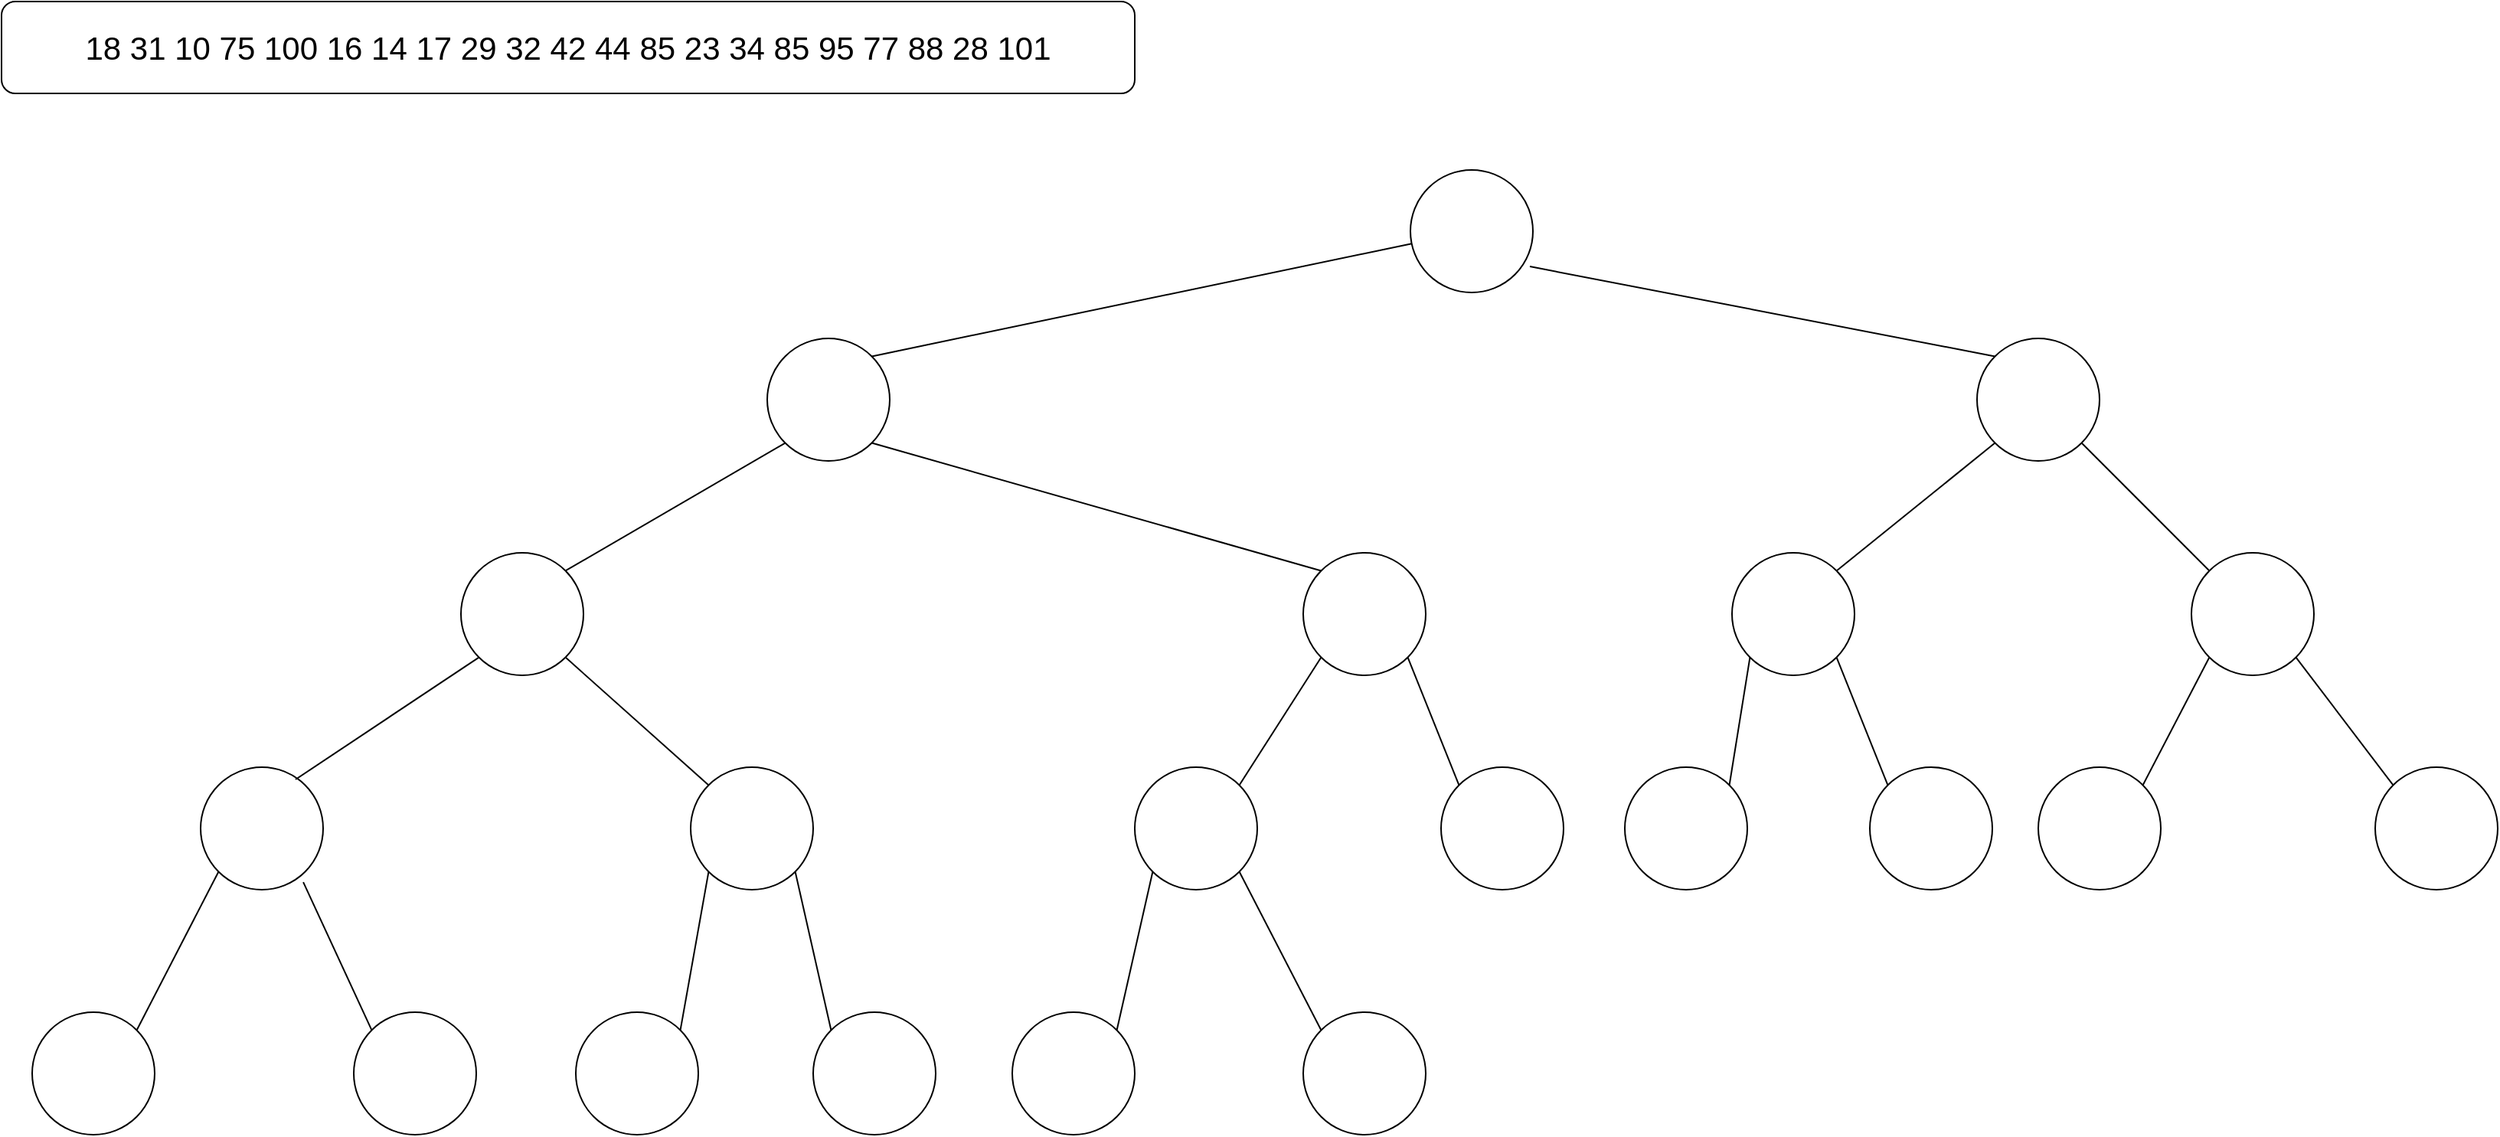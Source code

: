 <mxfile version="24.1.0" type="github" pages="18">
  <diagram id="s-She4jAWccDQlSyHRAi" name="Etapa 0">
    <mxGraphModel dx="3240" dy="1250" grid="1" gridSize="10" guides="1" tooltips="1" connect="1" arrows="1" fold="1" page="1" pageScale="1" pageWidth="850" pageHeight="1100" math="0" shadow="0">
      <root>
        <mxCell id="0" />
        <mxCell id="1" parent="0" />
        <mxCell id="5BOpWjC01ECK1vp-D44g-1" value="" style="ellipse;whiteSpace=wrap;html=1;aspect=fixed;" vertex="1" parent="1">
          <mxGeometry x="80" y="140" width="80" height="80" as="geometry" />
        </mxCell>
        <mxCell id="5BOpWjC01ECK1vp-D44g-2" value="" style="ellipse;whiteSpace=wrap;html=1;aspect=fixed;" vertex="1" parent="1">
          <mxGeometry x="-340" y="250" width="80" height="80" as="geometry" />
        </mxCell>
        <mxCell id="5BOpWjC01ECK1vp-D44g-3" value="" style="ellipse;whiteSpace=wrap;html=1;aspect=fixed;" vertex="1" parent="1">
          <mxGeometry x="450" y="250" width="80" height="80" as="geometry" />
        </mxCell>
        <mxCell id="5BOpWjC01ECK1vp-D44g-4" value="" style="endArrow=none;html=1;rounded=0;exitX=1;exitY=0;exitDx=0;exitDy=0;" edge="1" parent="1" source="5BOpWjC01ECK1vp-D44g-2" target="5BOpWjC01ECK1vp-D44g-1">
          <mxGeometry width="50" height="50" relative="1" as="geometry">
            <mxPoint x="130" y="350" as="sourcePoint" />
            <mxPoint x="180" y="300" as="targetPoint" />
          </mxGeometry>
        </mxCell>
        <mxCell id="5BOpWjC01ECK1vp-D44g-5" value="" style="endArrow=none;html=1;rounded=0;entryX=0.975;entryY=0.788;entryDx=0;entryDy=0;entryPerimeter=0;exitX=0;exitY=0;exitDx=0;exitDy=0;" edge="1" parent="1" source="5BOpWjC01ECK1vp-D44g-3" target="5BOpWjC01ECK1vp-D44g-1">
          <mxGeometry width="50" height="50" relative="1" as="geometry">
            <mxPoint x="130" y="350" as="sourcePoint" />
            <mxPoint x="180" y="300" as="targetPoint" />
          </mxGeometry>
        </mxCell>
        <mxCell id="5BOpWjC01ECK1vp-D44g-6" value="" style="ellipse;whiteSpace=wrap;html=1;aspect=fixed;" vertex="1" parent="1">
          <mxGeometry x="-540" y="390" width="80" height="80" as="geometry" />
        </mxCell>
        <mxCell id="5BOpWjC01ECK1vp-D44g-7" value="" style="ellipse;whiteSpace=wrap;html=1;aspect=fixed;" vertex="1" parent="1">
          <mxGeometry x="10" y="390" width="80" height="80" as="geometry" />
        </mxCell>
        <mxCell id="5BOpWjC01ECK1vp-D44g-8" value="" style="endArrow=none;html=1;rounded=0;entryX=0;entryY=1;entryDx=0;entryDy=0;exitX=1;exitY=0;exitDx=0;exitDy=0;" edge="1" parent="1" source="5BOpWjC01ECK1vp-D44g-6" target="5BOpWjC01ECK1vp-D44g-2">
          <mxGeometry width="50" height="50" relative="1" as="geometry">
            <mxPoint x="-230" y="360" as="sourcePoint" />
            <mxPoint x="-180" y="310" as="targetPoint" />
          </mxGeometry>
        </mxCell>
        <mxCell id="5BOpWjC01ECK1vp-D44g-9" value="" style="endArrow=none;html=1;rounded=0;entryX=1;entryY=1;entryDx=0;entryDy=0;exitX=0;exitY=0;exitDx=0;exitDy=0;" edge="1" parent="1" source="5BOpWjC01ECK1vp-D44g-7" target="5BOpWjC01ECK1vp-D44g-2">
          <mxGeometry width="50" height="50" relative="1" as="geometry">
            <mxPoint x="130" y="380" as="sourcePoint" />
            <mxPoint x="180" y="330" as="targetPoint" />
          </mxGeometry>
        </mxCell>
        <mxCell id="5BOpWjC01ECK1vp-D44g-10" value="" style="ellipse;whiteSpace=wrap;html=1;aspect=fixed;" vertex="1" parent="1">
          <mxGeometry x="100" y="530" width="80" height="80" as="geometry" />
        </mxCell>
        <mxCell id="5BOpWjC01ECK1vp-D44g-11" value="" style="ellipse;whiteSpace=wrap;html=1;aspect=fixed;" vertex="1" parent="1">
          <mxGeometry x="-100" y="530" width="80" height="80" as="geometry" />
        </mxCell>
        <mxCell id="5BOpWjC01ECK1vp-D44g-12" value="" style="endArrow=none;html=1;rounded=0;entryX=1;entryY=1;entryDx=0;entryDy=0;exitX=0;exitY=0;exitDx=0;exitDy=0;" edge="1" parent="1" source="5BOpWjC01ECK1vp-D44g-10" target="5BOpWjC01ECK1vp-D44g-7">
          <mxGeometry width="50" height="50" relative="1" as="geometry">
            <mxPoint x="130" y="530" as="sourcePoint" />
            <mxPoint x="180" y="480" as="targetPoint" />
          </mxGeometry>
        </mxCell>
        <mxCell id="5BOpWjC01ECK1vp-D44g-13" value="" style="endArrow=none;html=1;rounded=0;entryX=0;entryY=1;entryDx=0;entryDy=0;exitX=1;exitY=0;exitDx=0;exitDy=0;" edge="1" parent="1" source="5BOpWjC01ECK1vp-D44g-11" target="5BOpWjC01ECK1vp-D44g-7">
          <mxGeometry width="50" height="50" relative="1" as="geometry">
            <mxPoint x="130" y="530" as="sourcePoint" />
            <mxPoint x="180" y="480" as="targetPoint" />
          </mxGeometry>
        </mxCell>
        <mxCell id="5BOpWjC01ECK1vp-D44g-14" value="" style="ellipse;whiteSpace=wrap;html=1;aspect=fixed;" vertex="1" parent="1">
          <mxGeometry x="10" y="690" width="80" height="80" as="geometry" />
        </mxCell>
        <mxCell id="5BOpWjC01ECK1vp-D44g-15" value="" style="ellipse;whiteSpace=wrap;html=1;aspect=fixed;" vertex="1" parent="1">
          <mxGeometry x="-180" y="690" width="80" height="80" as="geometry" />
        </mxCell>
        <mxCell id="5BOpWjC01ECK1vp-D44g-16" value="" style="endArrow=none;html=1;rounded=0;entryX=1;entryY=1;entryDx=0;entryDy=0;exitX=0;exitY=0;exitDx=0;exitDy=0;" edge="1" parent="1" source="5BOpWjC01ECK1vp-D44g-14" target="5BOpWjC01ECK1vp-D44g-11">
          <mxGeometry width="50" height="50" relative="1" as="geometry">
            <mxPoint x="130" y="530" as="sourcePoint" />
            <mxPoint x="180" y="480" as="targetPoint" />
          </mxGeometry>
        </mxCell>
        <mxCell id="5BOpWjC01ECK1vp-D44g-17" value="" style="endArrow=none;html=1;rounded=0;exitX=0;exitY=1;exitDx=0;exitDy=0;entryX=1;entryY=0;entryDx=0;entryDy=0;" edge="1" parent="1" source="5BOpWjC01ECK1vp-D44g-11" target="5BOpWjC01ECK1vp-D44g-15">
          <mxGeometry width="50" height="50" relative="1" as="geometry">
            <mxPoint x="130" y="530" as="sourcePoint" />
            <mxPoint x="180" y="480" as="targetPoint" />
          </mxGeometry>
        </mxCell>
        <mxCell id="5BOpWjC01ECK1vp-D44g-18" value="" style="ellipse;whiteSpace=wrap;html=1;aspect=fixed;" vertex="1" parent="1">
          <mxGeometry x="-390" y="530" width="80" height="80" as="geometry" />
        </mxCell>
        <mxCell id="5BOpWjC01ECK1vp-D44g-19" value="" style="ellipse;whiteSpace=wrap;html=1;aspect=fixed;" vertex="1" parent="1">
          <mxGeometry x="-710" y="530" width="80" height="80" as="geometry" />
        </mxCell>
        <mxCell id="5BOpWjC01ECK1vp-D44g-20" value="" style="endArrow=none;html=1;rounded=0;entryX=1;entryY=1;entryDx=0;entryDy=0;exitX=0;exitY=0;exitDx=0;exitDy=0;" edge="1" parent="1" source="5BOpWjC01ECK1vp-D44g-18" target="5BOpWjC01ECK1vp-D44g-6">
          <mxGeometry width="50" height="50" relative="1" as="geometry">
            <mxPoint x="-370" y="530" as="sourcePoint" />
            <mxPoint x="-320" y="480" as="targetPoint" />
          </mxGeometry>
        </mxCell>
        <mxCell id="5BOpWjC01ECK1vp-D44g-21" value="" style="endArrow=none;html=1;rounded=0;entryX=0;entryY=1;entryDx=0;entryDy=0;exitX=0.775;exitY=0.1;exitDx=0;exitDy=0;exitPerimeter=0;" edge="1" parent="1" source="5BOpWjC01ECK1vp-D44g-19" target="5BOpWjC01ECK1vp-D44g-6">
          <mxGeometry width="50" height="50" relative="1" as="geometry">
            <mxPoint x="-370" y="530" as="sourcePoint" />
            <mxPoint x="-320" y="480" as="targetPoint" />
          </mxGeometry>
        </mxCell>
        <mxCell id="5BOpWjC01ECK1vp-D44g-22" value="" style="ellipse;whiteSpace=wrap;html=1;aspect=fixed;" vertex="1" parent="1">
          <mxGeometry x="-310" y="690" width="80" height="80" as="geometry" />
        </mxCell>
        <mxCell id="5BOpWjC01ECK1vp-D44g-23" value="" style="ellipse;whiteSpace=wrap;html=1;aspect=fixed;" vertex="1" parent="1">
          <mxGeometry x="-465" y="690" width="80" height="80" as="geometry" />
        </mxCell>
        <mxCell id="5BOpWjC01ECK1vp-D44g-24" value="" style="endArrow=none;html=1;rounded=0;exitX=0;exitY=1;exitDx=0;exitDy=0;entryX=1;entryY=0;entryDx=0;entryDy=0;" edge="1" parent="1" source="5BOpWjC01ECK1vp-D44g-18" target="5BOpWjC01ECK1vp-D44g-23">
          <mxGeometry width="50" height="50" relative="1" as="geometry">
            <mxPoint x="-370" y="530" as="sourcePoint" />
            <mxPoint x="-320" y="480" as="targetPoint" />
          </mxGeometry>
        </mxCell>
        <mxCell id="5BOpWjC01ECK1vp-D44g-25" value="" style="endArrow=none;html=1;rounded=0;exitX=1;exitY=1;exitDx=0;exitDy=0;entryX=0;entryY=0;entryDx=0;entryDy=0;" edge="1" parent="1" source="5BOpWjC01ECK1vp-D44g-18" target="5BOpWjC01ECK1vp-D44g-22">
          <mxGeometry width="50" height="50" relative="1" as="geometry">
            <mxPoint x="-370" y="530" as="sourcePoint" />
            <mxPoint x="-320" y="480" as="targetPoint" />
          </mxGeometry>
        </mxCell>
        <mxCell id="5BOpWjC01ECK1vp-D44g-26" value="" style="ellipse;whiteSpace=wrap;html=1;aspect=fixed;" vertex="1" parent="1">
          <mxGeometry x="-610" y="690" width="80" height="80" as="geometry" />
        </mxCell>
        <mxCell id="5BOpWjC01ECK1vp-D44g-27" value="" style="ellipse;whiteSpace=wrap;html=1;aspect=fixed;" vertex="1" parent="1">
          <mxGeometry x="-820" y="690" width="80" height="80" as="geometry" />
        </mxCell>
        <mxCell id="5BOpWjC01ECK1vp-D44g-28" value="" style="endArrow=none;html=1;rounded=0;exitX=0.838;exitY=0.938;exitDx=0;exitDy=0;exitPerimeter=0;entryX=0;entryY=0;entryDx=0;entryDy=0;" edge="1" parent="1" source="5BOpWjC01ECK1vp-D44g-19" target="5BOpWjC01ECK1vp-D44g-26">
          <mxGeometry width="50" height="50" relative="1" as="geometry">
            <mxPoint x="-370" y="530" as="sourcePoint" />
            <mxPoint x="-320" y="480" as="targetPoint" />
          </mxGeometry>
        </mxCell>
        <mxCell id="5BOpWjC01ECK1vp-D44g-29" value="" style="endArrow=none;html=1;rounded=0;entryX=0;entryY=1;entryDx=0;entryDy=0;exitX=1;exitY=0;exitDx=0;exitDy=0;" edge="1" parent="1" source="5BOpWjC01ECK1vp-D44g-27" target="5BOpWjC01ECK1vp-D44g-19">
          <mxGeometry width="50" height="50" relative="1" as="geometry">
            <mxPoint x="-370" y="530" as="sourcePoint" />
            <mxPoint x="-320" y="480" as="targetPoint" />
          </mxGeometry>
        </mxCell>
        <mxCell id="5BOpWjC01ECK1vp-D44g-30" value="" style="ellipse;whiteSpace=wrap;html=1;aspect=fixed;" vertex="1" parent="1">
          <mxGeometry x="290" y="390" width="80" height="80" as="geometry" />
        </mxCell>
        <mxCell id="5BOpWjC01ECK1vp-D44g-31" value="" style="ellipse;whiteSpace=wrap;html=1;aspect=fixed;" vertex="1" parent="1">
          <mxGeometry x="590" y="390" width="80" height="80" as="geometry" />
        </mxCell>
        <mxCell id="5BOpWjC01ECK1vp-D44g-32" value="" style="endArrow=none;html=1;rounded=0;entryX=0;entryY=1;entryDx=0;entryDy=0;exitX=1;exitY=0;exitDx=0;exitDy=0;" edge="1" parent="1" source="5BOpWjC01ECK1vp-D44g-30" target="5BOpWjC01ECK1vp-D44g-3">
          <mxGeometry width="50" height="50" relative="1" as="geometry">
            <mxPoint x="220" y="610" as="sourcePoint" />
            <mxPoint x="270" y="560" as="targetPoint" />
          </mxGeometry>
        </mxCell>
        <mxCell id="5BOpWjC01ECK1vp-D44g-33" value="" style="endArrow=none;html=1;rounded=0;entryX=1;entryY=1;entryDx=0;entryDy=0;exitX=0;exitY=0;exitDx=0;exitDy=0;" edge="1" parent="1" source="5BOpWjC01ECK1vp-D44g-31" target="5BOpWjC01ECK1vp-D44g-3">
          <mxGeometry width="50" height="50" relative="1" as="geometry">
            <mxPoint x="220" y="610" as="sourcePoint" />
            <mxPoint x="270" y="560" as="targetPoint" />
          </mxGeometry>
        </mxCell>
        <mxCell id="5BOpWjC01ECK1vp-D44g-34" value="" style="ellipse;whiteSpace=wrap;html=1;aspect=fixed;" vertex="1" parent="1">
          <mxGeometry x="220" y="530" width="80" height="80" as="geometry" />
        </mxCell>
        <mxCell id="5BOpWjC01ECK1vp-D44g-35" value="" style="ellipse;whiteSpace=wrap;html=1;aspect=fixed;" vertex="1" parent="1">
          <mxGeometry x="380" y="530" width="80" height="80" as="geometry" />
        </mxCell>
        <mxCell id="5BOpWjC01ECK1vp-D44g-36" value="" style="endArrow=none;html=1;rounded=0;entryX=0;entryY=1;entryDx=0;entryDy=0;exitX=1;exitY=0;exitDx=0;exitDy=0;" edge="1" parent="1" source="5BOpWjC01ECK1vp-D44g-34" target="5BOpWjC01ECK1vp-D44g-30">
          <mxGeometry width="50" height="50" relative="1" as="geometry">
            <mxPoint x="-150" y="540" as="sourcePoint" />
            <mxPoint x="-100" y="490" as="targetPoint" />
          </mxGeometry>
        </mxCell>
        <mxCell id="5BOpWjC01ECK1vp-D44g-37" value="" style="endArrow=none;html=1;rounded=0;entryX=1;entryY=1;entryDx=0;entryDy=0;exitX=0;exitY=0;exitDx=0;exitDy=0;" edge="1" parent="1" source="5BOpWjC01ECK1vp-D44g-35" target="5BOpWjC01ECK1vp-D44g-30">
          <mxGeometry width="50" height="50" relative="1" as="geometry">
            <mxPoint x="-150" y="540" as="sourcePoint" />
            <mxPoint x="-100" y="490" as="targetPoint" />
          </mxGeometry>
        </mxCell>
        <mxCell id="5BOpWjC01ECK1vp-D44g-38" value="" style="ellipse;whiteSpace=wrap;html=1;aspect=fixed;" vertex="1" parent="1">
          <mxGeometry x="490" y="530" width="80" height="80" as="geometry" />
        </mxCell>
        <mxCell id="5BOpWjC01ECK1vp-D44g-39" value="" style="ellipse;whiteSpace=wrap;html=1;aspect=fixed;" vertex="1" parent="1">
          <mxGeometry x="710" y="530" width="80" height="80" as="geometry" />
        </mxCell>
        <mxCell id="5BOpWjC01ECK1vp-D44g-40" value="" style="endArrow=none;html=1;rounded=0;entryX=0;entryY=1;entryDx=0;entryDy=0;exitX=1;exitY=0;exitDx=0;exitDy=0;" edge="1" parent="1" source="5BOpWjC01ECK1vp-D44g-38" target="5BOpWjC01ECK1vp-D44g-31">
          <mxGeometry width="50" height="50" relative="1" as="geometry">
            <mxPoint x="-150" y="540" as="sourcePoint" />
            <mxPoint x="-100" y="490" as="targetPoint" />
          </mxGeometry>
        </mxCell>
        <mxCell id="5BOpWjC01ECK1vp-D44g-41" value="" style="endArrow=none;html=1;rounded=0;entryX=1;entryY=1;entryDx=0;entryDy=0;exitX=0;exitY=0;exitDx=0;exitDy=0;" edge="1" parent="1" source="5BOpWjC01ECK1vp-D44g-39" target="5BOpWjC01ECK1vp-D44g-31">
          <mxGeometry width="50" height="50" relative="1" as="geometry">
            <mxPoint x="-150" y="540" as="sourcePoint" />
            <mxPoint x="-100" y="490" as="targetPoint" />
          </mxGeometry>
        </mxCell>
        <mxCell id="5BOpWjC01ECK1vp-D44g-42" value="" style="rounded=1;whiteSpace=wrap;html=1;" vertex="1" parent="1">
          <mxGeometry x="-840" y="30" width="740" height="60" as="geometry" />
        </mxCell>
        <mxCell id="5BOpWjC01ECK1vp-D44g-43" value="&lt;font style=&quot;font-size: 21px;&quot;&gt;18 31 10 75 100 16 14 17 29 32 42 44 85 23 34 85 95 77 88 28 101&lt;/font&gt;" style="text;html=1;align=center;verticalAlign=middle;whiteSpace=wrap;rounded=0;" vertex="1" parent="1">
          <mxGeometry x="-840" y="30" width="740" height="60" as="geometry" />
        </mxCell>
      </root>
    </mxGraphModel>
  </diagram>
  <diagram id="MN1Wu8dSb7XSLhRqBnEo" name="Etapa 1">
    <mxGraphModel dx="2049" dy="1071" grid="1" gridSize="10" guides="1" tooltips="1" connect="1" arrows="1" fold="1" page="1" pageScale="1" pageWidth="850" pageHeight="1100" math="0" shadow="0">
      <root>
        <mxCell id="0" />
        <mxCell id="1" parent="0" />
        <mxCell id="08LtFU9sv6NyuMJrlygQ-1" value="&lt;font style=&quot;font-size: 20px;&quot;&gt;18&lt;/font&gt;" style="ellipse;whiteSpace=wrap;html=1;aspect=fixed;" vertex="1" parent="1">
          <mxGeometry x="940" y="140" width="80" height="80" as="geometry" />
        </mxCell>
        <mxCell id="08LtFU9sv6NyuMJrlygQ-2" value="" style="ellipse;whiteSpace=wrap;html=1;aspect=fixed;" vertex="1" parent="1">
          <mxGeometry x="520" y="250" width="80" height="80" as="geometry" />
        </mxCell>
        <mxCell id="08LtFU9sv6NyuMJrlygQ-3" value="" style="ellipse;whiteSpace=wrap;html=1;aspect=fixed;" vertex="1" parent="1">
          <mxGeometry x="1310" y="250" width="80" height="80" as="geometry" />
        </mxCell>
        <mxCell id="08LtFU9sv6NyuMJrlygQ-4" value="" style="endArrow=none;html=1;rounded=0;exitX=1;exitY=0;exitDx=0;exitDy=0;" edge="1" source="08LtFU9sv6NyuMJrlygQ-2" target="08LtFU9sv6NyuMJrlygQ-1" parent="1">
          <mxGeometry width="50" height="50" relative="1" as="geometry">
            <mxPoint x="990" y="350" as="sourcePoint" />
            <mxPoint x="1040" y="300" as="targetPoint" />
          </mxGeometry>
        </mxCell>
        <mxCell id="08LtFU9sv6NyuMJrlygQ-5" value="" style="endArrow=none;html=1;rounded=0;entryX=0.975;entryY=0.788;entryDx=0;entryDy=0;entryPerimeter=0;exitX=0;exitY=0;exitDx=0;exitDy=0;" edge="1" source="08LtFU9sv6NyuMJrlygQ-3" target="08LtFU9sv6NyuMJrlygQ-1" parent="1">
          <mxGeometry width="50" height="50" relative="1" as="geometry">
            <mxPoint x="990" y="350" as="sourcePoint" />
            <mxPoint x="1040" y="300" as="targetPoint" />
          </mxGeometry>
        </mxCell>
        <mxCell id="08LtFU9sv6NyuMJrlygQ-6" value="" style="ellipse;whiteSpace=wrap;html=1;aspect=fixed;" vertex="1" parent="1">
          <mxGeometry x="320" y="390" width="80" height="80" as="geometry" />
        </mxCell>
        <mxCell id="08LtFU9sv6NyuMJrlygQ-7" value="" style="ellipse;whiteSpace=wrap;html=1;aspect=fixed;" vertex="1" parent="1">
          <mxGeometry x="870" y="390" width="80" height="80" as="geometry" />
        </mxCell>
        <mxCell id="08LtFU9sv6NyuMJrlygQ-8" value="" style="endArrow=none;html=1;rounded=0;entryX=0;entryY=1;entryDx=0;entryDy=0;exitX=1;exitY=0;exitDx=0;exitDy=0;" edge="1" source="08LtFU9sv6NyuMJrlygQ-6" target="08LtFU9sv6NyuMJrlygQ-2" parent="1">
          <mxGeometry width="50" height="50" relative="1" as="geometry">
            <mxPoint x="630" y="360" as="sourcePoint" />
            <mxPoint x="680" y="310" as="targetPoint" />
          </mxGeometry>
        </mxCell>
        <mxCell id="08LtFU9sv6NyuMJrlygQ-9" value="" style="endArrow=none;html=1;rounded=0;entryX=1;entryY=1;entryDx=0;entryDy=0;exitX=0;exitY=0;exitDx=0;exitDy=0;" edge="1" source="08LtFU9sv6NyuMJrlygQ-7" target="08LtFU9sv6NyuMJrlygQ-2" parent="1">
          <mxGeometry width="50" height="50" relative="1" as="geometry">
            <mxPoint x="990" y="380" as="sourcePoint" />
            <mxPoint x="1040" y="330" as="targetPoint" />
          </mxGeometry>
        </mxCell>
        <mxCell id="08LtFU9sv6NyuMJrlygQ-10" value="" style="ellipse;whiteSpace=wrap;html=1;aspect=fixed;" vertex="1" parent="1">
          <mxGeometry x="960" y="530" width="80" height="80" as="geometry" />
        </mxCell>
        <mxCell id="08LtFU9sv6NyuMJrlygQ-11" value="" style="ellipse;whiteSpace=wrap;html=1;aspect=fixed;" vertex="1" parent="1">
          <mxGeometry x="760" y="530" width="80" height="80" as="geometry" />
        </mxCell>
        <mxCell id="08LtFU9sv6NyuMJrlygQ-12" value="" style="endArrow=none;html=1;rounded=0;entryX=1;entryY=1;entryDx=0;entryDy=0;exitX=0;exitY=0;exitDx=0;exitDy=0;" edge="1" source="08LtFU9sv6NyuMJrlygQ-10" target="08LtFU9sv6NyuMJrlygQ-7" parent="1">
          <mxGeometry width="50" height="50" relative="1" as="geometry">
            <mxPoint x="990" y="530" as="sourcePoint" />
            <mxPoint x="1040" y="480" as="targetPoint" />
          </mxGeometry>
        </mxCell>
        <mxCell id="08LtFU9sv6NyuMJrlygQ-13" value="" style="endArrow=none;html=1;rounded=0;entryX=0;entryY=1;entryDx=0;entryDy=0;exitX=1;exitY=0;exitDx=0;exitDy=0;" edge="1" source="08LtFU9sv6NyuMJrlygQ-11" target="08LtFU9sv6NyuMJrlygQ-7" parent="1">
          <mxGeometry width="50" height="50" relative="1" as="geometry">
            <mxPoint x="990" y="530" as="sourcePoint" />
            <mxPoint x="1040" y="480" as="targetPoint" />
          </mxGeometry>
        </mxCell>
        <mxCell id="08LtFU9sv6NyuMJrlygQ-14" value="" style="ellipse;whiteSpace=wrap;html=1;aspect=fixed;" vertex="1" parent="1">
          <mxGeometry x="870" y="690" width="80" height="80" as="geometry" />
        </mxCell>
        <mxCell id="08LtFU9sv6NyuMJrlygQ-15" value="" style="ellipse;whiteSpace=wrap;html=1;aspect=fixed;" vertex="1" parent="1">
          <mxGeometry x="680" y="690" width="80" height="80" as="geometry" />
        </mxCell>
        <mxCell id="08LtFU9sv6NyuMJrlygQ-16" value="" style="endArrow=none;html=1;rounded=0;entryX=1;entryY=1;entryDx=0;entryDy=0;exitX=0;exitY=0;exitDx=0;exitDy=0;" edge="1" source="08LtFU9sv6NyuMJrlygQ-14" target="08LtFU9sv6NyuMJrlygQ-11" parent="1">
          <mxGeometry width="50" height="50" relative="1" as="geometry">
            <mxPoint x="990" y="530" as="sourcePoint" />
            <mxPoint x="1040" y="480" as="targetPoint" />
          </mxGeometry>
        </mxCell>
        <mxCell id="08LtFU9sv6NyuMJrlygQ-17" value="" style="endArrow=none;html=1;rounded=0;exitX=0;exitY=1;exitDx=0;exitDy=0;entryX=1;entryY=0;entryDx=0;entryDy=0;" edge="1" source="08LtFU9sv6NyuMJrlygQ-11" target="08LtFU9sv6NyuMJrlygQ-15" parent="1">
          <mxGeometry width="50" height="50" relative="1" as="geometry">
            <mxPoint x="990" y="530" as="sourcePoint" />
            <mxPoint x="1040" y="480" as="targetPoint" />
          </mxGeometry>
        </mxCell>
        <mxCell id="08LtFU9sv6NyuMJrlygQ-18" value="" style="ellipse;whiteSpace=wrap;html=1;aspect=fixed;" vertex="1" parent="1">
          <mxGeometry x="470" y="530" width="80" height="80" as="geometry" />
        </mxCell>
        <mxCell id="08LtFU9sv6NyuMJrlygQ-19" value="" style="ellipse;whiteSpace=wrap;html=1;aspect=fixed;" vertex="1" parent="1">
          <mxGeometry x="150" y="530" width="80" height="80" as="geometry" />
        </mxCell>
        <mxCell id="08LtFU9sv6NyuMJrlygQ-20" value="" style="endArrow=none;html=1;rounded=0;entryX=1;entryY=1;entryDx=0;entryDy=0;exitX=0;exitY=0;exitDx=0;exitDy=0;" edge="1" source="08LtFU9sv6NyuMJrlygQ-18" target="08LtFU9sv6NyuMJrlygQ-6" parent="1">
          <mxGeometry width="50" height="50" relative="1" as="geometry">
            <mxPoint x="490" y="530" as="sourcePoint" />
            <mxPoint x="540" y="480" as="targetPoint" />
          </mxGeometry>
        </mxCell>
        <mxCell id="08LtFU9sv6NyuMJrlygQ-21" value="" style="endArrow=none;html=1;rounded=0;entryX=0;entryY=1;entryDx=0;entryDy=0;exitX=0.775;exitY=0.1;exitDx=0;exitDy=0;exitPerimeter=0;" edge="1" source="08LtFU9sv6NyuMJrlygQ-19" target="08LtFU9sv6NyuMJrlygQ-6" parent="1">
          <mxGeometry width="50" height="50" relative="1" as="geometry">
            <mxPoint x="490" y="530" as="sourcePoint" />
            <mxPoint x="540" y="480" as="targetPoint" />
          </mxGeometry>
        </mxCell>
        <mxCell id="08LtFU9sv6NyuMJrlygQ-22" value="" style="ellipse;whiteSpace=wrap;html=1;aspect=fixed;" vertex="1" parent="1">
          <mxGeometry x="550" y="690" width="80" height="80" as="geometry" />
        </mxCell>
        <mxCell id="08LtFU9sv6NyuMJrlygQ-23" value="" style="ellipse;whiteSpace=wrap;html=1;aspect=fixed;" vertex="1" parent="1">
          <mxGeometry x="395" y="690" width="80" height="80" as="geometry" />
        </mxCell>
        <mxCell id="08LtFU9sv6NyuMJrlygQ-24" value="" style="endArrow=none;html=1;rounded=0;exitX=0;exitY=1;exitDx=0;exitDy=0;entryX=1;entryY=0;entryDx=0;entryDy=0;" edge="1" source="08LtFU9sv6NyuMJrlygQ-18" target="08LtFU9sv6NyuMJrlygQ-23" parent="1">
          <mxGeometry width="50" height="50" relative="1" as="geometry">
            <mxPoint x="490" y="530" as="sourcePoint" />
            <mxPoint x="540" y="480" as="targetPoint" />
          </mxGeometry>
        </mxCell>
        <mxCell id="08LtFU9sv6NyuMJrlygQ-25" value="" style="endArrow=none;html=1;rounded=0;exitX=1;exitY=1;exitDx=0;exitDy=0;entryX=0;entryY=0;entryDx=0;entryDy=0;" edge="1" source="08LtFU9sv6NyuMJrlygQ-18" target="08LtFU9sv6NyuMJrlygQ-22" parent="1">
          <mxGeometry width="50" height="50" relative="1" as="geometry">
            <mxPoint x="490" y="530" as="sourcePoint" />
            <mxPoint x="540" y="480" as="targetPoint" />
          </mxGeometry>
        </mxCell>
        <mxCell id="08LtFU9sv6NyuMJrlygQ-26" value="" style="ellipse;whiteSpace=wrap;html=1;aspect=fixed;" vertex="1" parent="1">
          <mxGeometry x="250" y="690" width="80" height="80" as="geometry" />
        </mxCell>
        <mxCell id="08LtFU9sv6NyuMJrlygQ-27" value="" style="ellipse;whiteSpace=wrap;html=1;aspect=fixed;" vertex="1" parent="1">
          <mxGeometry x="40" y="690" width="80" height="80" as="geometry" />
        </mxCell>
        <mxCell id="08LtFU9sv6NyuMJrlygQ-28" value="" style="endArrow=none;html=1;rounded=0;exitX=0.838;exitY=0.938;exitDx=0;exitDy=0;exitPerimeter=0;entryX=0;entryY=0;entryDx=0;entryDy=0;" edge="1" source="08LtFU9sv6NyuMJrlygQ-19" target="08LtFU9sv6NyuMJrlygQ-26" parent="1">
          <mxGeometry width="50" height="50" relative="1" as="geometry">
            <mxPoint x="490" y="530" as="sourcePoint" />
            <mxPoint x="540" y="480" as="targetPoint" />
          </mxGeometry>
        </mxCell>
        <mxCell id="08LtFU9sv6NyuMJrlygQ-29" value="" style="endArrow=none;html=1;rounded=0;entryX=0;entryY=1;entryDx=0;entryDy=0;exitX=1;exitY=0;exitDx=0;exitDy=0;" edge="1" source="08LtFU9sv6NyuMJrlygQ-27" target="08LtFU9sv6NyuMJrlygQ-19" parent="1">
          <mxGeometry width="50" height="50" relative="1" as="geometry">
            <mxPoint x="490" y="530" as="sourcePoint" />
            <mxPoint x="540" y="480" as="targetPoint" />
          </mxGeometry>
        </mxCell>
        <mxCell id="08LtFU9sv6NyuMJrlygQ-30" value="" style="ellipse;whiteSpace=wrap;html=1;aspect=fixed;" vertex="1" parent="1">
          <mxGeometry x="1150" y="390" width="80" height="80" as="geometry" />
        </mxCell>
        <mxCell id="08LtFU9sv6NyuMJrlygQ-31" value="" style="ellipse;whiteSpace=wrap;html=1;aspect=fixed;" vertex="1" parent="1">
          <mxGeometry x="1450" y="390" width="80" height="80" as="geometry" />
        </mxCell>
        <mxCell id="08LtFU9sv6NyuMJrlygQ-32" value="" style="endArrow=none;html=1;rounded=0;entryX=0;entryY=1;entryDx=0;entryDy=0;exitX=1;exitY=0;exitDx=0;exitDy=0;" edge="1" source="08LtFU9sv6NyuMJrlygQ-30" target="08LtFU9sv6NyuMJrlygQ-3" parent="1">
          <mxGeometry width="50" height="50" relative="1" as="geometry">
            <mxPoint x="1080" y="610" as="sourcePoint" />
            <mxPoint x="1130" y="560" as="targetPoint" />
          </mxGeometry>
        </mxCell>
        <mxCell id="08LtFU9sv6NyuMJrlygQ-33" value="" style="endArrow=none;html=1;rounded=0;entryX=1;entryY=1;entryDx=0;entryDy=0;exitX=0;exitY=0;exitDx=0;exitDy=0;" edge="1" source="08LtFU9sv6NyuMJrlygQ-31" target="08LtFU9sv6NyuMJrlygQ-3" parent="1">
          <mxGeometry width="50" height="50" relative="1" as="geometry">
            <mxPoint x="1080" y="610" as="sourcePoint" />
            <mxPoint x="1130" y="560" as="targetPoint" />
          </mxGeometry>
        </mxCell>
        <mxCell id="08LtFU9sv6NyuMJrlygQ-34" value="" style="ellipse;whiteSpace=wrap;html=1;aspect=fixed;" vertex="1" parent="1">
          <mxGeometry x="1080" y="530" width="80" height="80" as="geometry" />
        </mxCell>
        <mxCell id="08LtFU9sv6NyuMJrlygQ-35" value="" style="ellipse;whiteSpace=wrap;html=1;aspect=fixed;" vertex="1" parent="1">
          <mxGeometry x="1240" y="530" width="80" height="80" as="geometry" />
        </mxCell>
        <mxCell id="08LtFU9sv6NyuMJrlygQ-36" value="" style="endArrow=none;html=1;rounded=0;entryX=0;entryY=1;entryDx=0;entryDy=0;exitX=1;exitY=0;exitDx=0;exitDy=0;" edge="1" source="08LtFU9sv6NyuMJrlygQ-34" target="08LtFU9sv6NyuMJrlygQ-30" parent="1">
          <mxGeometry width="50" height="50" relative="1" as="geometry">
            <mxPoint x="710" y="540" as="sourcePoint" />
            <mxPoint x="760" y="490" as="targetPoint" />
          </mxGeometry>
        </mxCell>
        <mxCell id="08LtFU9sv6NyuMJrlygQ-37" value="" style="endArrow=none;html=1;rounded=0;entryX=1;entryY=1;entryDx=0;entryDy=0;exitX=0;exitY=0;exitDx=0;exitDy=0;" edge="1" source="08LtFU9sv6NyuMJrlygQ-35" target="08LtFU9sv6NyuMJrlygQ-30" parent="1">
          <mxGeometry width="50" height="50" relative="1" as="geometry">
            <mxPoint x="710" y="540" as="sourcePoint" />
            <mxPoint x="760" y="490" as="targetPoint" />
          </mxGeometry>
        </mxCell>
        <mxCell id="08LtFU9sv6NyuMJrlygQ-38" value="" style="ellipse;whiteSpace=wrap;html=1;aspect=fixed;" vertex="1" parent="1">
          <mxGeometry x="1350" y="530" width="80" height="80" as="geometry" />
        </mxCell>
        <mxCell id="08LtFU9sv6NyuMJrlygQ-39" value="" style="ellipse;whiteSpace=wrap;html=1;aspect=fixed;" vertex="1" parent="1">
          <mxGeometry x="1570" y="530" width="80" height="80" as="geometry" />
        </mxCell>
        <mxCell id="08LtFU9sv6NyuMJrlygQ-40" value="" style="endArrow=none;html=1;rounded=0;entryX=0;entryY=1;entryDx=0;entryDy=0;exitX=1;exitY=0;exitDx=0;exitDy=0;" edge="1" source="08LtFU9sv6NyuMJrlygQ-38" target="08LtFU9sv6NyuMJrlygQ-31" parent="1">
          <mxGeometry width="50" height="50" relative="1" as="geometry">
            <mxPoint x="710" y="540" as="sourcePoint" />
            <mxPoint x="760" y="490" as="targetPoint" />
          </mxGeometry>
        </mxCell>
        <mxCell id="08LtFU9sv6NyuMJrlygQ-41" value="" style="endArrow=none;html=1;rounded=0;entryX=1;entryY=1;entryDx=0;entryDy=0;exitX=0;exitY=0;exitDx=0;exitDy=0;" edge="1" source="08LtFU9sv6NyuMJrlygQ-39" target="08LtFU9sv6NyuMJrlygQ-31" parent="1">
          <mxGeometry width="50" height="50" relative="1" as="geometry">
            <mxPoint x="710" y="540" as="sourcePoint" />
            <mxPoint x="760" y="490" as="targetPoint" />
          </mxGeometry>
        </mxCell>
        <mxCell id="08LtFU9sv6NyuMJrlygQ-42" value="&lt;font style=&quot;font-size: 21px;&quot;&gt;18 31 10 75 100 16 14 17 29 32 42 44 85 23 34 85 95 77 88 28 101&lt;/font&gt;" style="rounded=1;whiteSpace=wrap;html=1;" vertex="1" parent="1">
          <mxGeometry x="60" y="40" width="740" height="60" as="geometry" />
        </mxCell>
        <mxCell id="08LtFU9sv6NyuMJrlygQ-43" value="&lt;font style=&quot;font-size: 20px;&quot;&gt;Insere um elemento &lt;br&gt;&lt;/font&gt;" style="rounded=1;whiteSpace=wrap;html=1;" vertex="1" parent="1">
          <mxGeometry x="1100" y="40" width="460" height="60" as="geometry" />
        </mxCell>
      </root>
    </mxGraphModel>
  </diagram>
  <diagram name="Etapa 2" id="s4J-UNmyFCd8WvBRLsCD">
    <mxGraphModel dx="2049" dy="1071" grid="1" gridSize="10" guides="1" tooltips="1" connect="1" arrows="1" fold="1" page="1" pageScale="1" pageWidth="850" pageHeight="1100" math="0" shadow="0">
      <root>
        <mxCell id="LlJT6iAmyaQVhkvQ3MIJ-0" />
        <mxCell id="LlJT6iAmyaQVhkvQ3MIJ-1" parent="LlJT6iAmyaQVhkvQ3MIJ-0" />
        <mxCell id="LlJT6iAmyaQVhkvQ3MIJ-2" value="&lt;font style=&quot;font-size: 20px;&quot;&gt;18&lt;/font&gt;" style="ellipse;whiteSpace=wrap;html=1;aspect=fixed;fillColor=#d5e8d4;strokeColor=#82b366;" vertex="1" parent="LlJT6iAmyaQVhkvQ3MIJ-1">
          <mxGeometry x="940" y="140" width="80" height="80" as="geometry" />
        </mxCell>
        <mxCell id="LlJT6iAmyaQVhkvQ3MIJ-3" value="" style="ellipse;whiteSpace=wrap;html=1;aspect=fixed;" vertex="1" parent="LlJT6iAmyaQVhkvQ3MIJ-1">
          <mxGeometry x="520" y="250" width="80" height="80" as="geometry" />
        </mxCell>
        <mxCell id="LlJT6iAmyaQVhkvQ3MIJ-4" value="" style="ellipse;whiteSpace=wrap;html=1;aspect=fixed;" vertex="1" parent="LlJT6iAmyaQVhkvQ3MIJ-1">
          <mxGeometry x="1310" y="250" width="80" height="80" as="geometry" />
        </mxCell>
        <mxCell id="LlJT6iAmyaQVhkvQ3MIJ-5" value="" style="endArrow=none;html=1;rounded=0;exitX=1;exitY=0;exitDx=0;exitDy=0;" edge="1" parent="LlJT6iAmyaQVhkvQ3MIJ-1" source="LlJT6iAmyaQVhkvQ3MIJ-3" target="LlJT6iAmyaQVhkvQ3MIJ-2">
          <mxGeometry width="50" height="50" relative="1" as="geometry">
            <mxPoint x="990" y="350" as="sourcePoint" />
            <mxPoint x="1040" y="300" as="targetPoint" />
          </mxGeometry>
        </mxCell>
        <mxCell id="LlJT6iAmyaQVhkvQ3MIJ-6" value="" style="endArrow=none;html=1;rounded=0;entryX=0.975;entryY=0.788;entryDx=0;entryDy=0;entryPerimeter=0;exitX=0;exitY=0;exitDx=0;exitDy=0;" edge="1" parent="LlJT6iAmyaQVhkvQ3MIJ-1" source="LlJT6iAmyaQVhkvQ3MIJ-4" target="LlJT6iAmyaQVhkvQ3MIJ-2">
          <mxGeometry width="50" height="50" relative="1" as="geometry">
            <mxPoint x="990" y="350" as="sourcePoint" />
            <mxPoint x="1040" y="300" as="targetPoint" />
          </mxGeometry>
        </mxCell>
        <mxCell id="LlJT6iAmyaQVhkvQ3MIJ-7" value="" style="ellipse;whiteSpace=wrap;html=1;aspect=fixed;" vertex="1" parent="LlJT6iAmyaQVhkvQ3MIJ-1">
          <mxGeometry x="320" y="390" width="80" height="80" as="geometry" />
        </mxCell>
        <mxCell id="LlJT6iAmyaQVhkvQ3MIJ-8" value="" style="ellipse;whiteSpace=wrap;html=1;aspect=fixed;" vertex="1" parent="LlJT6iAmyaQVhkvQ3MIJ-1">
          <mxGeometry x="870" y="390" width="80" height="80" as="geometry" />
        </mxCell>
        <mxCell id="LlJT6iAmyaQVhkvQ3MIJ-9" value="" style="endArrow=none;html=1;rounded=0;entryX=0;entryY=1;entryDx=0;entryDy=0;exitX=1;exitY=0;exitDx=0;exitDy=0;" edge="1" parent="LlJT6iAmyaQVhkvQ3MIJ-1" source="LlJT6iAmyaQVhkvQ3MIJ-7" target="LlJT6iAmyaQVhkvQ3MIJ-3">
          <mxGeometry width="50" height="50" relative="1" as="geometry">
            <mxPoint x="630" y="360" as="sourcePoint" />
            <mxPoint x="680" y="310" as="targetPoint" />
          </mxGeometry>
        </mxCell>
        <mxCell id="LlJT6iAmyaQVhkvQ3MIJ-10" value="" style="endArrow=none;html=1;rounded=0;entryX=1;entryY=1;entryDx=0;entryDy=0;exitX=0;exitY=0;exitDx=0;exitDy=0;" edge="1" parent="LlJT6iAmyaQVhkvQ3MIJ-1" source="LlJT6iAmyaQVhkvQ3MIJ-8" target="LlJT6iAmyaQVhkvQ3MIJ-3">
          <mxGeometry width="50" height="50" relative="1" as="geometry">
            <mxPoint x="990" y="380" as="sourcePoint" />
            <mxPoint x="1040" y="330" as="targetPoint" />
          </mxGeometry>
        </mxCell>
        <mxCell id="LlJT6iAmyaQVhkvQ3MIJ-11" value="" style="ellipse;whiteSpace=wrap;html=1;aspect=fixed;" vertex="1" parent="LlJT6iAmyaQVhkvQ3MIJ-1">
          <mxGeometry x="960" y="530" width="80" height="80" as="geometry" />
        </mxCell>
        <mxCell id="LlJT6iAmyaQVhkvQ3MIJ-12" value="" style="ellipse;whiteSpace=wrap;html=1;aspect=fixed;" vertex="1" parent="LlJT6iAmyaQVhkvQ3MIJ-1">
          <mxGeometry x="760" y="530" width="80" height="80" as="geometry" />
        </mxCell>
        <mxCell id="LlJT6iAmyaQVhkvQ3MIJ-13" value="" style="endArrow=none;html=1;rounded=0;entryX=1;entryY=1;entryDx=0;entryDy=0;exitX=0;exitY=0;exitDx=0;exitDy=0;" edge="1" parent="LlJT6iAmyaQVhkvQ3MIJ-1" source="LlJT6iAmyaQVhkvQ3MIJ-11" target="LlJT6iAmyaQVhkvQ3MIJ-8">
          <mxGeometry width="50" height="50" relative="1" as="geometry">
            <mxPoint x="990" y="530" as="sourcePoint" />
            <mxPoint x="1040" y="480" as="targetPoint" />
          </mxGeometry>
        </mxCell>
        <mxCell id="LlJT6iAmyaQVhkvQ3MIJ-14" value="" style="endArrow=none;html=1;rounded=0;entryX=0;entryY=1;entryDx=0;entryDy=0;exitX=1;exitY=0;exitDx=0;exitDy=0;" edge="1" parent="LlJT6iAmyaQVhkvQ3MIJ-1" source="LlJT6iAmyaQVhkvQ3MIJ-12" target="LlJT6iAmyaQVhkvQ3MIJ-8">
          <mxGeometry width="50" height="50" relative="1" as="geometry">
            <mxPoint x="990" y="530" as="sourcePoint" />
            <mxPoint x="1040" y="480" as="targetPoint" />
          </mxGeometry>
        </mxCell>
        <mxCell id="LlJT6iAmyaQVhkvQ3MIJ-15" value="" style="ellipse;whiteSpace=wrap;html=1;aspect=fixed;" vertex="1" parent="LlJT6iAmyaQVhkvQ3MIJ-1">
          <mxGeometry x="870" y="690" width="80" height="80" as="geometry" />
        </mxCell>
        <mxCell id="LlJT6iAmyaQVhkvQ3MIJ-16" value="" style="ellipse;whiteSpace=wrap;html=1;aspect=fixed;" vertex="1" parent="LlJT6iAmyaQVhkvQ3MIJ-1">
          <mxGeometry x="680" y="690" width="80" height="80" as="geometry" />
        </mxCell>
        <mxCell id="LlJT6iAmyaQVhkvQ3MIJ-17" value="" style="endArrow=none;html=1;rounded=0;entryX=1;entryY=1;entryDx=0;entryDy=0;exitX=0;exitY=0;exitDx=0;exitDy=0;" edge="1" parent="LlJT6iAmyaQVhkvQ3MIJ-1" source="LlJT6iAmyaQVhkvQ3MIJ-15" target="LlJT6iAmyaQVhkvQ3MIJ-12">
          <mxGeometry width="50" height="50" relative="1" as="geometry">
            <mxPoint x="990" y="530" as="sourcePoint" />
            <mxPoint x="1040" y="480" as="targetPoint" />
          </mxGeometry>
        </mxCell>
        <mxCell id="LlJT6iAmyaQVhkvQ3MIJ-18" value="" style="endArrow=none;html=1;rounded=0;exitX=0;exitY=1;exitDx=0;exitDy=0;entryX=1;entryY=0;entryDx=0;entryDy=0;" edge="1" parent="LlJT6iAmyaQVhkvQ3MIJ-1" source="LlJT6iAmyaQVhkvQ3MIJ-12" target="LlJT6iAmyaQVhkvQ3MIJ-16">
          <mxGeometry width="50" height="50" relative="1" as="geometry">
            <mxPoint x="990" y="530" as="sourcePoint" />
            <mxPoint x="1040" y="480" as="targetPoint" />
          </mxGeometry>
        </mxCell>
        <mxCell id="LlJT6iAmyaQVhkvQ3MIJ-19" value="" style="ellipse;whiteSpace=wrap;html=1;aspect=fixed;" vertex="1" parent="LlJT6iAmyaQVhkvQ3MIJ-1">
          <mxGeometry x="470" y="530" width="80" height="80" as="geometry" />
        </mxCell>
        <mxCell id="LlJT6iAmyaQVhkvQ3MIJ-20" value="" style="ellipse;whiteSpace=wrap;html=1;aspect=fixed;" vertex="1" parent="LlJT6iAmyaQVhkvQ3MIJ-1">
          <mxGeometry x="150" y="530" width="80" height="80" as="geometry" />
        </mxCell>
        <mxCell id="LlJT6iAmyaQVhkvQ3MIJ-21" value="" style="endArrow=none;html=1;rounded=0;entryX=1;entryY=1;entryDx=0;entryDy=0;exitX=0;exitY=0;exitDx=0;exitDy=0;" edge="1" parent="LlJT6iAmyaQVhkvQ3MIJ-1" source="LlJT6iAmyaQVhkvQ3MIJ-19" target="LlJT6iAmyaQVhkvQ3MIJ-7">
          <mxGeometry width="50" height="50" relative="1" as="geometry">
            <mxPoint x="490" y="530" as="sourcePoint" />
            <mxPoint x="540" y="480" as="targetPoint" />
          </mxGeometry>
        </mxCell>
        <mxCell id="LlJT6iAmyaQVhkvQ3MIJ-22" value="" style="endArrow=none;html=1;rounded=0;entryX=0;entryY=1;entryDx=0;entryDy=0;exitX=0.775;exitY=0.1;exitDx=0;exitDy=0;exitPerimeter=0;" edge="1" parent="LlJT6iAmyaQVhkvQ3MIJ-1" source="LlJT6iAmyaQVhkvQ3MIJ-20" target="LlJT6iAmyaQVhkvQ3MIJ-7">
          <mxGeometry width="50" height="50" relative="1" as="geometry">
            <mxPoint x="490" y="530" as="sourcePoint" />
            <mxPoint x="540" y="480" as="targetPoint" />
          </mxGeometry>
        </mxCell>
        <mxCell id="LlJT6iAmyaQVhkvQ3MIJ-23" value="" style="ellipse;whiteSpace=wrap;html=1;aspect=fixed;" vertex="1" parent="LlJT6iAmyaQVhkvQ3MIJ-1">
          <mxGeometry x="550" y="690" width="80" height="80" as="geometry" />
        </mxCell>
        <mxCell id="LlJT6iAmyaQVhkvQ3MIJ-24" value="" style="ellipse;whiteSpace=wrap;html=1;aspect=fixed;" vertex="1" parent="LlJT6iAmyaQVhkvQ3MIJ-1">
          <mxGeometry x="395" y="690" width="80" height="80" as="geometry" />
        </mxCell>
        <mxCell id="LlJT6iAmyaQVhkvQ3MIJ-25" value="" style="endArrow=none;html=1;rounded=0;exitX=0;exitY=1;exitDx=0;exitDy=0;entryX=1;entryY=0;entryDx=0;entryDy=0;" edge="1" parent="LlJT6iAmyaQVhkvQ3MIJ-1" source="LlJT6iAmyaQVhkvQ3MIJ-19" target="LlJT6iAmyaQVhkvQ3MIJ-24">
          <mxGeometry width="50" height="50" relative="1" as="geometry">
            <mxPoint x="490" y="530" as="sourcePoint" />
            <mxPoint x="540" y="480" as="targetPoint" />
          </mxGeometry>
        </mxCell>
        <mxCell id="LlJT6iAmyaQVhkvQ3MIJ-26" value="" style="endArrow=none;html=1;rounded=0;exitX=1;exitY=1;exitDx=0;exitDy=0;entryX=0;entryY=0;entryDx=0;entryDy=0;" edge="1" parent="LlJT6iAmyaQVhkvQ3MIJ-1" source="LlJT6iAmyaQVhkvQ3MIJ-19" target="LlJT6iAmyaQVhkvQ3MIJ-23">
          <mxGeometry width="50" height="50" relative="1" as="geometry">
            <mxPoint x="490" y="530" as="sourcePoint" />
            <mxPoint x="540" y="480" as="targetPoint" />
          </mxGeometry>
        </mxCell>
        <mxCell id="LlJT6iAmyaQVhkvQ3MIJ-27" value="" style="ellipse;whiteSpace=wrap;html=1;aspect=fixed;" vertex="1" parent="LlJT6iAmyaQVhkvQ3MIJ-1">
          <mxGeometry x="250" y="690" width="80" height="80" as="geometry" />
        </mxCell>
        <mxCell id="LlJT6iAmyaQVhkvQ3MIJ-28" value="" style="ellipse;whiteSpace=wrap;html=1;aspect=fixed;" vertex="1" parent="LlJT6iAmyaQVhkvQ3MIJ-1">
          <mxGeometry x="40" y="690" width="80" height="80" as="geometry" />
        </mxCell>
        <mxCell id="LlJT6iAmyaQVhkvQ3MIJ-29" value="" style="endArrow=none;html=1;rounded=0;exitX=0.838;exitY=0.938;exitDx=0;exitDy=0;exitPerimeter=0;entryX=0;entryY=0;entryDx=0;entryDy=0;" edge="1" parent="LlJT6iAmyaQVhkvQ3MIJ-1" source="LlJT6iAmyaQVhkvQ3MIJ-20" target="LlJT6iAmyaQVhkvQ3MIJ-27">
          <mxGeometry width="50" height="50" relative="1" as="geometry">
            <mxPoint x="490" y="530" as="sourcePoint" />
            <mxPoint x="540" y="480" as="targetPoint" />
          </mxGeometry>
        </mxCell>
        <mxCell id="LlJT6iAmyaQVhkvQ3MIJ-30" value="" style="endArrow=none;html=1;rounded=0;entryX=0;entryY=1;entryDx=0;entryDy=0;exitX=1;exitY=0;exitDx=0;exitDy=0;" edge="1" parent="LlJT6iAmyaQVhkvQ3MIJ-1" source="LlJT6iAmyaQVhkvQ3MIJ-28" target="LlJT6iAmyaQVhkvQ3MIJ-20">
          <mxGeometry width="50" height="50" relative="1" as="geometry">
            <mxPoint x="490" y="530" as="sourcePoint" />
            <mxPoint x="540" y="480" as="targetPoint" />
          </mxGeometry>
        </mxCell>
        <mxCell id="LlJT6iAmyaQVhkvQ3MIJ-31" value="" style="ellipse;whiteSpace=wrap;html=1;aspect=fixed;" vertex="1" parent="LlJT6iAmyaQVhkvQ3MIJ-1">
          <mxGeometry x="1150" y="390" width="80" height="80" as="geometry" />
        </mxCell>
        <mxCell id="LlJT6iAmyaQVhkvQ3MIJ-32" value="" style="ellipse;whiteSpace=wrap;html=1;aspect=fixed;" vertex="1" parent="LlJT6iAmyaQVhkvQ3MIJ-1">
          <mxGeometry x="1450" y="390" width="80" height="80" as="geometry" />
        </mxCell>
        <mxCell id="LlJT6iAmyaQVhkvQ3MIJ-33" value="" style="endArrow=none;html=1;rounded=0;entryX=0;entryY=1;entryDx=0;entryDy=0;exitX=1;exitY=0;exitDx=0;exitDy=0;" edge="1" parent="LlJT6iAmyaQVhkvQ3MIJ-1" source="LlJT6iAmyaQVhkvQ3MIJ-31" target="LlJT6iAmyaQVhkvQ3MIJ-4">
          <mxGeometry width="50" height="50" relative="1" as="geometry">
            <mxPoint x="1080" y="610" as="sourcePoint" />
            <mxPoint x="1130" y="560" as="targetPoint" />
          </mxGeometry>
        </mxCell>
        <mxCell id="LlJT6iAmyaQVhkvQ3MIJ-34" value="" style="endArrow=none;html=1;rounded=0;entryX=1;entryY=1;entryDx=0;entryDy=0;exitX=0;exitY=0;exitDx=0;exitDy=0;" edge="1" parent="LlJT6iAmyaQVhkvQ3MIJ-1" source="LlJT6iAmyaQVhkvQ3MIJ-32" target="LlJT6iAmyaQVhkvQ3MIJ-4">
          <mxGeometry width="50" height="50" relative="1" as="geometry">
            <mxPoint x="1080" y="610" as="sourcePoint" />
            <mxPoint x="1130" y="560" as="targetPoint" />
          </mxGeometry>
        </mxCell>
        <mxCell id="LlJT6iAmyaQVhkvQ3MIJ-35" value="" style="ellipse;whiteSpace=wrap;html=1;aspect=fixed;" vertex="1" parent="LlJT6iAmyaQVhkvQ3MIJ-1">
          <mxGeometry x="1080" y="530" width="80" height="80" as="geometry" />
        </mxCell>
        <mxCell id="LlJT6iAmyaQVhkvQ3MIJ-36" value="" style="ellipse;whiteSpace=wrap;html=1;aspect=fixed;" vertex="1" parent="LlJT6iAmyaQVhkvQ3MIJ-1">
          <mxGeometry x="1240" y="530" width="80" height="80" as="geometry" />
        </mxCell>
        <mxCell id="LlJT6iAmyaQVhkvQ3MIJ-37" value="" style="endArrow=none;html=1;rounded=0;entryX=0;entryY=1;entryDx=0;entryDy=0;exitX=1;exitY=0;exitDx=0;exitDy=0;" edge="1" parent="LlJT6iAmyaQVhkvQ3MIJ-1" source="LlJT6iAmyaQVhkvQ3MIJ-35" target="LlJT6iAmyaQVhkvQ3MIJ-31">
          <mxGeometry width="50" height="50" relative="1" as="geometry">
            <mxPoint x="710" y="540" as="sourcePoint" />
            <mxPoint x="760" y="490" as="targetPoint" />
          </mxGeometry>
        </mxCell>
        <mxCell id="LlJT6iAmyaQVhkvQ3MIJ-38" value="" style="endArrow=none;html=1;rounded=0;entryX=1;entryY=1;entryDx=0;entryDy=0;exitX=0;exitY=0;exitDx=0;exitDy=0;" edge="1" parent="LlJT6iAmyaQVhkvQ3MIJ-1" source="LlJT6iAmyaQVhkvQ3MIJ-36" target="LlJT6iAmyaQVhkvQ3MIJ-31">
          <mxGeometry width="50" height="50" relative="1" as="geometry">
            <mxPoint x="710" y="540" as="sourcePoint" />
            <mxPoint x="760" y="490" as="targetPoint" />
          </mxGeometry>
        </mxCell>
        <mxCell id="LlJT6iAmyaQVhkvQ3MIJ-39" value="" style="ellipse;whiteSpace=wrap;html=1;aspect=fixed;" vertex="1" parent="LlJT6iAmyaQVhkvQ3MIJ-1">
          <mxGeometry x="1350" y="530" width="80" height="80" as="geometry" />
        </mxCell>
        <mxCell id="LlJT6iAmyaQVhkvQ3MIJ-40" value="" style="ellipse;whiteSpace=wrap;html=1;aspect=fixed;" vertex="1" parent="LlJT6iAmyaQVhkvQ3MIJ-1">
          <mxGeometry x="1570" y="530" width="80" height="80" as="geometry" />
        </mxCell>
        <mxCell id="LlJT6iAmyaQVhkvQ3MIJ-41" value="" style="endArrow=none;html=1;rounded=0;entryX=0;entryY=1;entryDx=0;entryDy=0;exitX=1;exitY=0;exitDx=0;exitDy=0;" edge="1" parent="LlJT6iAmyaQVhkvQ3MIJ-1" source="LlJT6iAmyaQVhkvQ3MIJ-39" target="LlJT6iAmyaQVhkvQ3MIJ-32">
          <mxGeometry width="50" height="50" relative="1" as="geometry">
            <mxPoint x="710" y="540" as="sourcePoint" />
            <mxPoint x="760" y="490" as="targetPoint" />
          </mxGeometry>
        </mxCell>
        <mxCell id="LlJT6iAmyaQVhkvQ3MIJ-42" value="" style="endArrow=none;html=1;rounded=0;entryX=1;entryY=1;entryDx=0;entryDy=0;exitX=0;exitY=0;exitDx=0;exitDy=0;" edge="1" parent="LlJT6iAmyaQVhkvQ3MIJ-1" source="LlJT6iAmyaQVhkvQ3MIJ-40" target="LlJT6iAmyaQVhkvQ3MIJ-32">
          <mxGeometry width="50" height="50" relative="1" as="geometry">
            <mxPoint x="710" y="540" as="sourcePoint" />
            <mxPoint x="760" y="490" as="targetPoint" />
          </mxGeometry>
        </mxCell>
        <mxCell id="LlJT6iAmyaQVhkvQ3MIJ-43" value="&lt;font style=&quot;font-size: 21px;&quot;&gt;18 31 10 75 100 16 14 17 29 32 42 44 85 23 34 85 95 77 88 28 101&lt;/font&gt;" style="rounded=1;whiteSpace=wrap;html=1;" vertex="1" parent="LlJT6iAmyaQVhkvQ3MIJ-1">
          <mxGeometry x="60" y="40" width="740" height="60" as="geometry" />
        </mxCell>
        <mxCell id="LlJT6iAmyaQVhkvQ3MIJ-44" value="&lt;font style=&quot;font-size: 20px;&quot;&gt;Aplica corrige subindo &lt;br&gt;&lt;/font&gt;" style="rounded=1;whiteSpace=wrap;html=1;" vertex="1" parent="LlJT6iAmyaQVhkvQ3MIJ-1">
          <mxGeometry x="1100" y="40" width="460" height="60" as="geometry" />
        </mxCell>
      </root>
    </mxGraphModel>
  </diagram>
  <diagram name="Etapa 3" id="oXZMGPZwlWOWAi6oAY9-">
    <mxGraphModel dx="2049" dy="1071" grid="1" gridSize="10" guides="1" tooltips="1" connect="1" arrows="1" fold="1" page="1" pageScale="1" pageWidth="850" pageHeight="1100" math="0" shadow="0">
      <root>
        <mxCell id="bctLhKbt8mPOzfIBcNJp-0" />
        <mxCell id="bctLhKbt8mPOzfIBcNJp-1" parent="bctLhKbt8mPOzfIBcNJp-0" />
        <mxCell id="bctLhKbt8mPOzfIBcNJp-2" value="&lt;font style=&quot;font-size: 20px;&quot;&gt;18&lt;/font&gt;" style="ellipse;whiteSpace=wrap;html=1;aspect=fixed;" vertex="1" parent="bctLhKbt8mPOzfIBcNJp-1">
          <mxGeometry x="940" y="140" width="80" height="80" as="geometry" />
        </mxCell>
        <mxCell id="bctLhKbt8mPOzfIBcNJp-3" value="&lt;font style=&quot;font-size: 20px;&quot;&gt;31&lt;/font&gt;" style="ellipse;whiteSpace=wrap;html=1;aspect=fixed;" vertex="1" parent="bctLhKbt8mPOzfIBcNJp-1">
          <mxGeometry x="520" y="250" width="80" height="80" as="geometry" />
        </mxCell>
        <mxCell id="bctLhKbt8mPOzfIBcNJp-4" value="" style="ellipse;whiteSpace=wrap;html=1;aspect=fixed;" vertex="1" parent="bctLhKbt8mPOzfIBcNJp-1">
          <mxGeometry x="1310" y="250" width="80" height="80" as="geometry" />
        </mxCell>
        <mxCell id="bctLhKbt8mPOzfIBcNJp-5" value="" style="endArrow=none;html=1;rounded=0;exitX=1;exitY=0;exitDx=0;exitDy=0;" edge="1" parent="bctLhKbt8mPOzfIBcNJp-1" source="bctLhKbt8mPOzfIBcNJp-3" target="bctLhKbt8mPOzfIBcNJp-2">
          <mxGeometry width="50" height="50" relative="1" as="geometry">
            <mxPoint x="990" y="350" as="sourcePoint" />
            <mxPoint x="1040" y="300" as="targetPoint" />
          </mxGeometry>
        </mxCell>
        <mxCell id="bctLhKbt8mPOzfIBcNJp-6" value="" style="endArrow=none;html=1;rounded=0;entryX=0.975;entryY=0.788;entryDx=0;entryDy=0;entryPerimeter=0;exitX=0;exitY=0;exitDx=0;exitDy=0;" edge="1" parent="bctLhKbt8mPOzfIBcNJp-1" source="bctLhKbt8mPOzfIBcNJp-4" target="bctLhKbt8mPOzfIBcNJp-2">
          <mxGeometry width="50" height="50" relative="1" as="geometry">
            <mxPoint x="990" y="350" as="sourcePoint" />
            <mxPoint x="1040" y="300" as="targetPoint" />
          </mxGeometry>
        </mxCell>
        <mxCell id="bctLhKbt8mPOzfIBcNJp-7" value="" style="ellipse;whiteSpace=wrap;html=1;aspect=fixed;" vertex="1" parent="bctLhKbt8mPOzfIBcNJp-1">
          <mxGeometry x="320" y="390" width="80" height="80" as="geometry" />
        </mxCell>
        <mxCell id="bctLhKbt8mPOzfIBcNJp-8" value="" style="ellipse;whiteSpace=wrap;html=1;aspect=fixed;" vertex="1" parent="bctLhKbt8mPOzfIBcNJp-1">
          <mxGeometry x="870" y="390" width="80" height="80" as="geometry" />
        </mxCell>
        <mxCell id="bctLhKbt8mPOzfIBcNJp-9" value="" style="endArrow=none;html=1;rounded=0;entryX=0;entryY=1;entryDx=0;entryDy=0;exitX=1;exitY=0;exitDx=0;exitDy=0;" edge="1" parent="bctLhKbt8mPOzfIBcNJp-1" source="bctLhKbt8mPOzfIBcNJp-7" target="bctLhKbt8mPOzfIBcNJp-3">
          <mxGeometry width="50" height="50" relative="1" as="geometry">
            <mxPoint x="630" y="360" as="sourcePoint" />
            <mxPoint x="680" y="310" as="targetPoint" />
          </mxGeometry>
        </mxCell>
        <mxCell id="bctLhKbt8mPOzfIBcNJp-10" value="" style="endArrow=none;html=1;rounded=0;entryX=1;entryY=1;entryDx=0;entryDy=0;exitX=0;exitY=0;exitDx=0;exitDy=0;" edge="1" parent="bctLhKbt8mPOzfIBcNJp-1" source="bctLhKbt8mPOzfIBcNJp-8" target="bctLhKbt8mPOzfIBcNJp-3">
          <mxGeometry width="50" height="50" relative="1" as="geometry">
            <mxPoint x="990" y="380" as="sourcePoint" />
            <mxPoint x="1040" y="330" as="targetPoint" />
          </mxGeometry>
        </mxCell>
        <mxCell id="bctLhKbt8mPOzfIBcNJp-11" value="" style="ellipse;whiteSpace=wrap;html=1;aspect=fixed;" vertex="1" parent="bctLhKbt8mPOzfIBcNJp-1">
          <mxGeometry x="960" y="530" width="80" height="80" as="geometry" />
        </mxCell>
        <mxCell id="bctLhKbt8mPOzfIBcNJp-12" value="" style="ellipse;whiteSpace=wrap;html=1;aspect=fixed;" vertex="1" parent="bctLhKbt8mPOzfIBcNJp-1">
          <mxGeometry x="760" y="530" width="80" height="80" as="geometry" />
        </mxCell>
        <mxCell id="bctLhKbt8mPOzfIBcNJp-13" value="" style="endArrow=none;html=1;rounded=0;entryX=1;entryY=1;entryDx=0;entryDy=0;exitX=0;exitY=0;exitDx=0;exitDy=0;" edge="1" parent="bctLhKbt8mPOzfIBcNJp-1" source="bctLhKbt8mPOzfIBcNJp-11" target="bctLhKbt8mPOzfIBcNJp-8">
          <mxGeometry width="50" height="50" relative="1" as="geometry">
            <mxPoint x="990" y="530" as="sourcePoint" />
            <mxPoint x="1040" y="480" as="targetPoint" />
          </mxGeometry>
        </mxCell>
        <mxCell id="bctLhKbt8mPOzfIBcNJp-14" value="" style="endArrow=none;html=1;rounded=0;entryX=0;entryY=1;entryDx=0;entryDy=0;exitX=1;exitY=0;exitDx=0;exitDy=0;" edge="1" parent="bctLhKbt8mPOzfIBcNJp-1" source="bctLhKbt8mPOzfIBcNJp-12" target="bctLhKbt8mPOzfIBcNJp-8">
          <mxGeometry width="50" height="50" relative="1" as="geometry">
            <mxPoint x="990" y="530" as="sourcePoint" />
            <mxPoint x="1040" y="480" as="targetPoint" />
          </mxGeometry>
        </mxCell>
        <mxCell id="bctLhKbt8mPOzfIBcNJp-15" value="" style="ellipse;whiteSpace=wrap;html=1;aspect=fixed;" vertex="1" parent="bctLhKbt8mPOzfIBcNJp-1">
          <mxGeometry x="870" y="690" width="80" height="80" as="geometry" />
        </mxCell>
        <mxCell id="bctLhKbt8mPOzfIBcNJp-16" value="" style="ellipse;whiteSpace=wrap;html=1;aspect=fixed;" vertex="1" parent="bctLhKbt8mPOzfIBcNJp-1">
          <mxGeometry x="680" y="690" width="80" height="80" as="geometry" />
        </mxCell>
        <mxCell id="bctLhKbt8mPOzfIBcNJp-17" value="" style="endArrow=none;html=1;rounded=0;entryX=1;entryY=1;entryDx=0;entryDy=0;exitX=0;exitY=0;exitDx=0;exitDy=0;" edge="1" parent="bctLhKbt8mPOzfIBcNJp-1" source="bctLhKbt8mPOzfIBcNJp-15" target="bctLhKbt8mPOzfIBcNJp-12">
          <mxGeometry width="50" height="50" relative="1" as="geometry">
            <mxPoint x="990" y="530" as="sourcePoint" />
            <mxPoint x="1040" y="480" as="targetPoint" />
          </mxGeometry>
        </mxCell>
        <mxCell id="bctLhKbt8mPOzfIBcNJp-18" value="" style="endArrow=none;html=1;rounded=0;exitX=0;exitY=1;exitDx=0;exitDy=0;entryX=1;entryY=0;entryDx=0;entryDy=0;" edge="1" parent="bctLhKbt8mPOzfIBcNJp-1" source="bctLhKbt8mPOzfIBcNJp-12" target="bctLhKbt8mPOzfIBcNJp-16">
          <mxGeometry width="50" height="50" relative="1" as="geometry">
            <mxPoint x="990" y="530" as="sourcePoint" />
            <mxPoint x="1040" y="480" as="targetPoint" />
          </mxGeometry>
        </mxCell>
        <mxCell id="bctLhKbt8mPOzfIBcNJp-19" value="" style="ellipse;whiteSpace=wrap;html=1;aspect=fixed;" vertex="1" parent="bctLhKbt8mPOzfIBcNJp-1">
          <mxGeometry x="470" y="530" width="80" height="80" as="geometry" />
        </mxCell>
        <mxCell id="bctLhKbt8mPOzfIBcNJp-20" value="" style="ellipse;whiteSpace=wrap;html=1;aspect=fixed;" vertex="1" parent="bctLhKbt8mPOzfIBcNJp-1">
          <mxGeometry x="150" y="530" width="80" height="80" as="geometry" />
        </mxCell>
        <mxCell id="bctLhKbt8mPOzfIBcNJp-21" value="" style="endArrow=none;html=1;rounded=0;entryX=1;entryY=1;entryDx=0;entryDy=0;exitX=0;exitY=0;exitDx=0;exitDy=0;" edge="1" parent="bctLhKbt8mPOzfIBcNJp-1" source="bctLhKbt8mPOzfIBcNJp-19" target="bctLhKbt8mPOzfIBcNJp-7">
          <mxGeometry width="50" height="50" relative="1" as="geometry">
            <mxPoint x="490" y="530" as="sourcePoint" />
            <mxPoint x="540" y="480" as="targetPoint" />
          </mxGeometry>
        </mxCell>
        <mxCell id="bctLhKbt8mPOzfIBcNJp-22" value="" style="endArrow=none;html=1;rounded=0;entryX=0;entryY=1;entryDx=0;entryDy=0;exitX=0.775;exitY=0.1;exitDx=0;exitDy=0;exitPerimeter=0;" edge="1" parent="bctLhKbt8mPOzfIBcNJp-1" source="bctLhKbt8mPOzfIBcNJp-20" target="bctLhKbt8mPOzfIBcNJp-7">
          <mxGeometry width="50" height="50" relative="1" as="geometry">
            <mxPoint x="490" y="530" as="sourcePoint" />
            <mxPoint x="540" y="480" as="targetPoint" />
          </mxGeometry>
        </mxCell>
        <mxCell id="bctLhKbt8mPOzfIBcNJp-23" value="" style="ellipse;whiteSpace=wrap;html=1;aspect=fixed;" vertex="1" parent="bctLhKbt8mPOzfIBcNJp-1">
          <mxGeometry x="550" y="690" width="80" height="80" as="geometry" />
        </mxCell>
        <mxCell id="bctLhKbt8mPOzfIBcNJp-24" value="" style="ellipse;whiteSpace=wrap;html=1;aspect=fixed;" vertex="1" parent="bctLhKbt8mPOzfIBcNJp-1">
          <mxGeometry x="395" y="690" width="80" height="80" as="geometry" />
        </mxCell>
        <mxCell id="bctLhKbt8mPOzfIBcNJp-25" value="" style="endArrow=none;html=1;rounded=0;exitX=0;exitY=1;exitDx=0;exitDy=0;entryX=1;entryY=0;entryDx=0;entryDy=0;" edge="1" parent="bctLhKbt8mPOzfIBcNJp-1" source="bctLhKbt8mPOzfIBcNJp-19" target="bctLhKbt8mPOzfIBcNJp-24">
          <mxGeometry width="50" height="50" relative="1" as="geometry">
            <mxPoint x="490" y="530" as="sourcePoint" />
            <mxPoint x="540" y="480" as="targetPoint" />
          </mxGeometry>
        </mxCell>
        <mxCell id="bctLhKbt8mPOzfIBcNJp-26" value="" style="endArrow=none;html=1;rounded=0;exitX=1;exitY=1;exitDx=0;exitDy=0;entryX=0;entryY=0;entryDx=0;entryDy=0;" edge="1" parent="bctLhKbt8mPOzfIBcNJp-1" source="bctLhKbt8mPOzfIBcNJp-19" target="bctLhKbt8mPOzfIBcNJp-23">
          <mxGeometry width="50" height="50" relative="1" as="geometry">
            <mxPoint x="490" y="530" as="sourcePoint" />
            <mxPoint x="540" y="480" as="targetPoint" />
          </mxGeometry>
        </mxCell>
        <mxCell id="bctLhKbt8mPOzfIBcNJp-27" value="" style="ellipse;whiteSpace=wrap;html=1;aspect=fixed;" vertex="1" parent="bctLhKbt8mPOzfIBcNJp-1">
          <mxGeometry x="250" y="690" width="80" height="80" as="geometry" />
        </mxCell>
        <mxCell id="bctLhKbt8mPOzfIBcNJp-28" value="" style="ellipse;whiteSpace=wrap;html=1;aspect=fixed;" vertex="1" parent="bctLhKbt8mPOzfIBcNJp-1">
          <mxGeometry x="40" y="690" width="80" height="80" as="geometry" />
        </mxCell>
        <mxCell id="bctLhKbt8mPOzfIBcNJp-29" value="" style="endArrow=none;html=1;rounded=0;exitX=0.838;exitY=0.938;exitDx=0;exitDy=0;exitPerimeter=0;entryX=0;entryY=0;entryDx=0;entryDy=0;" edge="1" parent="bctLhKbt8mPOzfIBcNJp-1" source="bctLhKbt8mPOzfIBcNJp-20" target="bctLhKbt8mPOzfIBcNJp-27">
          <mxGeometry width="50" height="50" relative="1" as="geometry">
            <mxPoint x="490" y="530" as="sourcePoint" />
            <mxPoint x="540" y="480" as="targetPoint" />
          </mxGeometry>
        </mxCell>
        <mxCell id="bctLhKbt8mPOzfIBcNJp-30" value="" style="endArrow=none;html=1;rounded=0;entryX=0;entryY=1;entryDx=0;entryDy=0;exitX=1;exitY=0;exitDx=0;exitDy=0;" edge="1" parent="bctLhKbt8mPOzfIBcNJp-1" source="bctLhKbt8mPOzfIBcNJp-28" target="bctLhKbt8mPOzfIBcNJp-20">
          <mxGeometry width="50" height="50" relative="1" as="geometry">
            <mxPoint x="490" y="530" as="sourcePoint" />
            <mxPoint x="540" y="480" as="targetPoint" />
          </mxGeometry>
        </mxCell>
        <mxCell id="bctLhKbt8mPOzfIBcNJp-31" value="" style="ellipse;whiteSpace=wrap;html=1;aspect=fixed;" vertex="1" parent="bctLhKbt8mPOzfIBcNJp-1">
          <mxGeometry x="1150" y="390" width="80" height="80" as="geometry" />
        </mxCell>
        <mxCell id="bctLhKbt8mPOzfIBcNJp-32" value="" style="ellipse;whiteSpace=wrap;html=1;aspect=fixed;" vertex="1" parent="bctLhKbt8mPOzfIBcNJp-1">
          <mxGeometry x="1450" y="390" width="80" height="80" as="geometry" />
        </mxCell>
        <mxCell id="bctLhKbt8mPOzfIBcNJp-33" value="" style="endArrow=none;html=1;rounded=0;entryX=0;entryY=1;entryDx=0;entryDy=0;exitX=1;exitY=0;exitDx=0;exitDy=0;" edge="1" parent="bctLhKbt8mPOzfIBcNJp-1" source="bctLhKbt8mPOzfIBcNJp-31" target="bctLhKbt8mPOzfIBcNJp-4">
          <mxGeometry width="50" height="50" relative="1" as="geometry">
            <mxPoint x="1080" y="610" as="sourcePoint" />
            <mxPoint x="1130" y="560" as="targetPoint" />
          </mxGeometry>
        </mxCell>
        <mxCell id="bctLhKbt8mPOzfIBcNJp-34" value="" style="endArrow=none;html=1;rounded=0;entryX=1;entryY=1;entryDx=0;entryDy=0;exitX=0;exitY=0;exitDx=0;exitDy=0;" edge="1" parent="bctLhKbt8mPOzfIBcNJp-1" source="bctLhKbt8mPOzfIBcNJp-32" target="bctLhKbt8mPOzfIBcNJp-4">
          <mxGeometry width="50" height="50" relative="1" as="geometry">
            <mxPoint x="1080" y="610" as="sourcePoint" />
            <mxPoint x="1130" y="560" as="targetPoint" />
          </mxGeometry>
        </mxCell>
        <mxCell id="bctLhKbt8mPOzfIBcNJp-35" value="" style="ellipse;whiteSpace=wrap;html=1;aspect=fixed;" vertex="1" parent="bctLhKbt8mPOzfIBcNJp-1">
          <mxGeometry x="1080" y="530" width="80" height="80" as="geometry" />
        </mxCell>
        <mxCell id="bctLhKbt8mPOzfIBcNJp-36" value="" style="ellipse;whiteSpace=wrap;html=1;aspect=fixed;" vertex="1" parent="bctLhKbt8mPOzfIBcNJp-1">
          <mxGeometry x="1240" y="530" width="80" height="80" as="geometry" />
        </mxCell>
        <mxCell id="bctLhKbt8mPOzfIBcNJp-37" value="" style="endArrow=none;html=1;rounded=0;entryX=0;entryY=1;entryDx=0;entryDy=0;exitX=1;exitY=0;exitDx=0;exitDy=0;" edge="1" parent="bctLhKbt8mPOzfIBcNJp-1" source="bctLhKbt8mPOzfIBcNJp-35" target="bctLhKbt8mPOzfIBcNJp-31">
          <mxGeometry width="50" height="50" relative="1" as="geometry">
            <mxPoint x="710" y="540" as="sourcePoint" />
            <mxPoint x="760" y="490" as="targetPoint" />
          </mxGeometry>
        </mxCell>
        <mxCell id="bctLhKbt8mPOzfIBcNJp-38" value="" style="endArrow=none;html=1;rounded=0;entryX=1;entryY=1;entryDx=0;entryDy=0;exitX=0;exitY=0;exitDx=0;exitDy=0;" edge="1" parent="bctLhKbt8mPOzfIBcNJp-1" source="bctLhKbt8mPOzfIBcNJp-36" target="bctLhKbt8mPOzfIBcNJp-31">
          <mxGeometry width="50" height="50" relative="1" as="geometry">
            <mxPoint x="710" y="540" as="sourcePoint" />
            <mxPoint x="760" y="490" as="targetPoint" />
          </mxGeometry>
        </mxCell>
        <mxCell id="bctLhKbt8mPOzfIBcNJp-39" value="" style="ellipse;whiteSpace=wrap;html=1;aspect=fixed;" vertex="1" parent="bctLhKbt8mPOzfIBcNJp-1">
          <mxGeometry x="1350" y="530" width="80" height="80" as="geometry" />
        </mxCell>
        <mxCell id="bctLhKbt8mPOzfIBcNJp-40" value="" style="ellipse;whiteSpace=wrap;html=1;aspect=fixed;" vertex="1" parent="bctLhKbt8mPOzfIBcNJp-1">
          <mxGeometry x="1570" y="530" width="80" height="80" as="geometry" />
        </mxCell>
        <mxCell id="bctLhKbt8mPOzfIBcNJp-41" value="" style="endArrow=none;html=1;rounded=0;entryX=0;entryY=1;entryDx=0;entryDy=0;exitX=1;exitY=0;exitDx=0;exitDy=0;" edge="1" parent="bctLhKbt8mPOzfIBcNJp-1" source="bctLhKbt8mPOzfIBcNJp-39" target="bctLhKbt8mPOzfIBcNJp-32">
          <mxGeometry width="50" height="50" relative="1" as="geometry">
            <mxPoint x="710" y="540" as="sourcePoint" />
            <mxPoint x="760" y="490" as="targetPoint" />
          </mxGeometry>
        </mxCell>
        <mxCell id="bctLhKbt8mPOzfIBcNJp-42" value="" style="endArrow=none;html=1;rounded=0;entryX=1;entryY=1;entryDx=0;entryDy=0;exitX=0;exitY=0;exitDx=0;exitDy=0;" edge="1" parent="bctLhKbt8mPOzfIBcNJp-1" source="bctLhKbt8mPOzfIBcNJp-40" target="bctLhKbt8mPOzfIBcNJp-32">
          <mxGeometry width="50" height="50" relative="1" as="geometry">
            <mxPoint x="710" y="540" as="sourcePoint" />
            <mxPoint x="760" y="490" as="targetPoint" />
          </mxGeometry>
        </mxCell>
        <mxCell id="bctLhKbt8mPOzfIBcNJp-43" value="&lt;font style=&quot;font-size: 21px;&quot;&gt;18 31 10 75 100 16 14 17 29 32 42 44 85 23 34 85 95 77 88 28 101&lt;/font&gt;" style="rounded=1;whiteSpace=wrap;html=1;" vertex="1" parent="bctLhKbt8mPOzfIBcNJp-1">
          <mxGeometry x="60" y="40" width="740" height="60" as="geometry" />
        </mxCell>
        <mxCell id="bctLhKbt8mPOzfIBcNJp-44" value="&lt;font style=&quot;font-size: 20px;&quot;&gt;Insere um elemento &lt;/font&gt;&lt;font style=&quot;font-size: 20px;&quot;&gt;&lt;/font&gt;" style="rounded=1;whiteSpace=wrap;html=1;" vertex="1" parent="bctLhKbt8mPOzfIBcNJp-1">
          <mxGeometry x="1100" y="40" width="460" height="60" as="geometry" />
        </mxCell>
      </root>
    </mxGraphModel>
  </diagram>
  <diagram name="Etapa 4" id="z4XNKTXsrmPIBT5Qh3gC">
    <mxGraphModel dx="2049" dy="1071" grid="1" gridSize="10" guides="1" tooltips="1" connect="1" arrows="1" fold="1" page="1" pageScale="1" pageWidth="850" pageHeight="1100" math="0" shadow="0">
      <root>
        <mxCell id="NMjZ453VCWozcZdUAGEc-0" />
        <mxCell id="NMjZ453VCWozcZdUAGEc-1" parent="NMjZ453VCWozcZdUAGEc-0" />
        <mxCell id="NMjZ453VCWozcZdUAGEc-2" value="&lt;font style=&quot;font-size: 20px;&quot;&gt;31&lt;/font&gt;" style="ellipse;whiteSpace=wrap;html=1;aspect=fixed;fillColor=#d5e8d4;strokeColor=#82b366;" vertex="1" parent="NMjZ453VCWozcZdUAGEc-1">
          <mxGeometry x="940" y="140" width="80" height="80" as="geometry" />
        </mxCell>
        <mxCell id="NMjZ453VCWozcZdUAGEc-3" value="&lt;font style=&quot;font-size: 20px;&quot;&gt;18&lt;/font&gt;" style="ellipse;whiteSpace=wrap;html=1;aspect=fixed;fillColor=#d5e8d4;strokeColor=#82b366;" vertex="1" parent="NMjZ453VCWozcZdUAGEc-1">
          <mxGeometry x="520" y="250" width="80" height="80" as="geometry" />
        </mxCell>
        <mxCell id="NMjZ453VCWozcZdUAGEc-4" value="" style="ellipse;whiteSpace=wrap;html=1;aspect=fixed;" vertex="1" parent="NMjZ453VCWozcZdUAGEc-1">
          <mxGeometry x="1310" y="250" width="80" height="80" as="geometry" />
        </mxCell>
        <mxCell id="NMjZ453VCWozcZdUAGEc-5" value="" style="endArrow=none;html=1;rounded=0;exitX=1;exitY=0;exitDx=0;exitDy=0;" edge="1" parent="NMjZ453VCWozcZdUAGEc-1" source="NMjZ453VCWozcZdUAGEc-3" target="NMjZ453VCWozcZdUAGEc-2">
          <mxGeometry width="50" height="50" relative="1" as="geometry">
            <mxPoint x="990" y="350" as="sourcePoint" />
            <mxPoint x="1040" y="300" as="targetPoint" />
          </mxGeometry>
        </mxCell>
        <mxCell id="NMjZ453VCWozcZdUAGEc-6" value="" style="endArrow=none;html=1;rounded=0;entryX=0.975;entryY=0.788;entryDx=0;entryDy=0;entryPerimeter=0;exitX=0;exitY=0;exitDx=0;exitDy=0;" edge="1" parent="NMjZ453VCWozcZdUAGEc-1" source="NMjZ453VCWozcZdUAGEc-4" target="NMjZ453VCWozcZdUAGEc-2">
          <mxGeometry width="50" height="50" relative="1" as="geometry">
            <mxPoint x="990" y="350" as="sourcePoint" />
            <mxPoint x="1040" y="300" as="targetPoint" />
          </mxGeometry>
        </mxCell>
        <mxCell id="NMjZ453VCWozcZdUAGEc-7" value="" style="ellipse;whiteSpace=wrap;html=1;aspect=fixed;" vertex="1" parent="NMjZ453VCWozcZdUAGEc-1">
          <mxGeometry x="320" y="390" width="80" height="80" as="geometry" />
        </mxCell>
        <mxCell id="NMjZ453VCWozcZdUAGEc-8" value="" style="ellipse;whiteSpace=wrap;html=1;aspect=fixed;" vertex="1" parent="NMjZ453VCWozcZdUAGEc-1">
          <mxGeometry x="870" y="390" width="80" height="80" as="geometry" />
        </mxCell>
        <mxCell id="NMjZ453VCWozcZdUAGEc-9" value="" style="endArrow=none;html=1;rounded=0;entryX=0;entryY=1;entryDx=0;entryDy=0;exitX=1;exitY=0;exitDx=0;exitDy=0;" edge="1" parent="NMjZ453VCWozcZdUAGEc-1" source="NMjZ453VCWozcZdUAGEc-7" target="NMjZ453VCWozcZdUAGEc-3">
          <mxGeometry width="50" height="50" relative="1" as="geometry">
            <mxPoint x="630" y="360" as="sourcePoint" />
            <mxPoint x="680" y="310" as="targetPoint" />
          </mxGeometry>
        </mxCell>
        <mxCell id="NMjZ453VCWozcZdUAGEc-10" value="" style="endArrow=none;html=1;rounded=0;entryX=1;entryY=1;entryDx=0;entryDy=0;exitX=0;exitY=0;exitDx=0;exitDy=0;" edge="1" parent="NMjZ453VCWozcZdUAGEc-1" source="NMjZ453VCWozcZdUAGEc-8" target="NMjZ453VCWozcZdUAGEc-3">
          <mxGeometry width="50" height="50" relative="1" as="geometry">
            <mxPoint x="990" y="380" as="sourcePoint" />
            <mxPoint x="1040" y="330" as="targetPoint" />
          </mxGeometry>
        </mxCell>
        <mxCell id="NMjZ453VCWozcZdUAGEc-11" value="" style="ellipse;whiteSpace=wrap;html=1;aspect=fixed;" vertex="1" parent="NMjZ453VCWozcZdUAGEc-1">
          <mxGeometry x="960" y="530" width="80" height="80" as="geometry" />
        </mxCell>
        <mxCell id="NMjZ453VCWozcZdUAGEc-12" value="" style="ellipse;whiteSpace=wrap;html=1;aspect=fixed;" vertex="1" parent="NMjZ453VCWozcZdUAGEc-1">
          <mxGeometry x="760" y="530" width="80" height="80" as="geometry" />
        </mxCell>
        <mxCell id="NMjZ453VCWozcZdUAGEc-13" value="" style="endArrow=none;html=1;rounded=0;entryX=1;entryY=1;entryDx=0;entryDy=0;exitX=0;exitY=0;exitDx=0;exitDy=0;" edge="1" parent="NMjZ453VCWozcZdUAGEc-1" source="NMjZ453VCWozcZdUAGEc-11" target="NMjZ453VCWozcZdUAGEc-8">
          <mxGeometry width="50" height="50" relative="1" as="geometry">
            <mxPoint x="990" y="530" as="sourcePoint" />
            <mxPoint x="1040" y="480" as="targetPoint" />
          </mxGeometry>
        </mxCell>
        <mxCell id="NMjZ453VCWozcZdUAGEc-14" value="" style="endArrow=none;html=1;rounded=0;entryX=0;entryY=1;entryDx=0;entryDy=0;exitX=1;exitY=0;exitDx=0;exitDy=0;" edge="1" parent="NMjZ453VCWozcZdUAGEc-1" source="NMjZ453VCWozcZdUAGEc-12" target="NMjZ453VCWozcZdUAGEc-8">
          <mxGeometry width="50" height="50" relative="1" as="geometry">
            <mxPoint x="990" y="530" as="sourcePoint" />
            <mxPoint x="1040" y="480" as="targetPoint" />
          </mxGeometry>
        </mxCell>
        <mxCell id="NMjZ453VCWozcZdUAGEc-15" value="" style="ellipse;whiteSpace=wrap;html=1;aspect=fixed;" vertex="1" parent="NMjZ453VCWozcZdUAGEc-1">
          <mxGeometry x="870" y="690" width="80" height="80" as="geometry" />
        </mxCell>
        <mxCell id="NMjZ453VCWozcZdUAGEc-16" value="" style="ellipse;whiteSpace=wrap;html=1;aspect=fixed;" vertex="1" parent="NMjZ453VCWozcZdUAGEc-1">
          <mxGeometry x="680" y="690" width="80" height="80" as="geometry" />
        </mxCell>
        <mxCell id="NMjZ453VCWozcZdUAGEc-17" value="" style="endArrow=none;html=1;rounded=0;entryX=1;entryY=1;entryDx=0;entryDy=0;exitX=0;exitY=0;exitDx=0;exitDy=0;" edge="1" parent="NMjZ453VCWozcZdUAGEc-1" source="NMjZ453VCWozcZdUAGEc-15" target="NMjZ453VCWozcZdUAGEc-12">
          <mxGeometry width="50" height="50" relative="1" as="geometry">
            <mxPoint x="990" y="530" as="sourcePoint" />
            <mxPoint x="1040" y="480" as="targetPoint" />
          </mxGeometry>
        </mxCell>
        <mxCell id="NMjZ453VCWozcZdUAGEc-18" value="" style="endArrow=none;html=1;rounded=0;exitX=0;exitY=1;exitDx=0;exitDy=0;entryX=1;entryY=0;entryDx=0;entryDy=0;" edge="1" parent="NMjZ453VCWozcZdUAGEc-1" source="NMjZ453VCWozcZdUAGEc-12" target="NMjZ453VCWozcZdUAGEc-16">
          <mxGeometry width="50" height="50" relative="1" as="geometry">
            <mxPoint x="990" y="530" as="sourcePoint" />
            <mxPoint x="1040" y="480" as="targetPoint" />
          </mxGeometry>
        </mxCell>
        <mxCell id="NMjZ453VCWozcZdUAGEc-19" value="" style="ellipse;whiteSpace=wrap;html=1;aspect=fixed;" vertex="1" parent="NMjZ453VCWozcZdUAGEc-1">
          <mxGeometry x="470" y="530" width="80" height="80" as="geometry" />
        </mxCell>
        <mxCell id="NMjZ453VCWozcZdUAGEc-20" value="" style="ellipse;whiteSpace=wrap;html=1;aspect=fixed;" vertex="1" parent="NMjZ453VCWozcZdUAGEc-1">
          <mxGeometry x="150" y="530" width="80" height="80" as="geometry" />
        </mxCell>
        <mxCell id="NMjZ453VCWozcZdUAGEc-21" value="" style="endArrow=none;html=1;rounded=0;entryX=1;entryY=1;entryDx=0;entryDy=0;exitX=0;exitY=0;exitDx=0;exitDy=0;" edge="1" parent="NMjZ453VCWozcZdUAGEc-1" source="NMjZ453VCWozcZdUAGEc-19" target="NMjZ453VCWozcZdUAGEc-7">
          <mxGeometry width="50" height="50" relative="1" as="geometry">
            <mxPoint x="490" y="530" as="sourcePoint" />
            <mxPoint x="540" y="480" as="targetPoint" />
          </mxGeometry>
        </mxCell>
        <mxCell id="NMjZ453VCWozcZdUAGEc-22" value="" style="endArrow=none;html=1;rounded=0;entryX=0;entryY=1;entryDx=0;entryDy=0;exitX=0.775;exitY=0.1;exitDx=0;exitDy=0;exitPerimeter=0;" edge="1" parent="NMjZ453VCWozcZdUAGEc-1" source="NMjZ453VCWozcZdUAGEc-20" target="NMjZ453VCWozcZdUAGEc-7">
          <mxGeometry width="50" height="50" relative="1" as="geometry">
            <mxPoint x="490" y="530" as="sourcePoint" />
            <mxPoint x="540" y="480" as="targetPoint" />
          </mxGeometry>
        </mxCell>
        <mxCell id="NMjZ453VCWozcZdUAGEc-23" value="" style="ellipse;whiteSpace=wrap;html=1;aspect=fixed;" vertex="1" parent="NMjZ453VCWozcZdUAGEc-1">
          <mxGeometry x="550" y="690" width="80" height="80" as="geometry" />
        </mxCell>
        <mxCell id="NMjZ453VCWozcZdUAGEc-24" value="" style="ellipse;whiteSpace=wrap;html=1;aspect=fixed;" vertex="1" parent="NMjZ453VCWozcZdUAGEc-1">
          <mxGeometry x="395" y="690" width="80" height="80" as="geometry" />
        </mxCell>
        <mxCell id="NMjZ453VCWozcZdUAGEc-25" value="" style="endArrow=none;html=1;rounded=0;exitX=0;exitY=1;exitDx=0;exitDy=0;entryX=1;entryY=0;entryDx=0;entryDy=0;" edge="1" parent="NMjZ453VCWozcZdUAGEc-1" source="NMjZ453VCWozcZdUAGEc-19" target="NMjZ453VCWozcZdUAGEc-24">
          <mxGeometry width="50" height="50" relative="1" as="geometry">
            <mxPoint x="490" y="530" as="sourcePoint" />
            <mxPoint x="540" y="480" as="targetPoint" />
          </mxGeometry>
        </mxCell>
        <mxCell id="NMjZ453VCWozcZdUAGEc-26" value="" style="endArrow=none;html=1;rounded=0;exitX=1;exitY=1;exitDx=0;exitDy=0;entryX=0;entryY=0;entryDx=0;entryDy=0;" edge="1" parent="NMjZ453VCWozcZdUAGEc-1" source="NMjZ453VCWozcZdUAGEc-19" target="NMjZ453VCWozcZdUAGEc-23">
          <mxGeometry width="50" height="50" relative="1" as="geometry">
            <mxPoint x="490" y="530" as="sourcePoint" />
            <mxPoint x="540" y="480" as="targetPoint" />
          </mxGeometry>
        </mxCell>
        <mxCell id="NMjZ453VCWozcZdUAGEc-27" value="" style="ellipse;whiteSpace=wrap;html=1;aspect=fixed;" vertex="1" parent="NMjZ453VCWozcZdUAGEc-1">
          <mxGeometry x="250" y="690" width="80" height="80" as="geometry" />
        </mxCell>
        <mxCell id="NMjZ453VCWozcZdUAGEc-28" value="" style="ellipse;whiteSpace=wrap;html=1;aspect=fixed;" vertex="1" parent="NMjZ453VCWozcZdUAGEc-1">
          <mxGeometry x="40" y="690" width="80" height="80" as="geometry" />
        </mxCell>
        <mxCell id="NMjZ453VCWozcZdUAGEc-29" value="" style="endArrow=none;html=1;rounded=0;exitX=0.838;exitY=0.938;exitDx=0;exitDy=0;exitPerimeter=0;entryX=0;entryY=0;entryDx=0;entryDy=0;" edge="1" parent="NMjZ453VCWozcZdUAGEc-1" source="NMjZ453VCWozcZdUAGEc-20" target="NMjZ453VCWozcZdUAGEc-27">
          <mxGeometry width="50" height="50" relative="1" as="geometry">
            <mxPoint x="490" y="530" as="sourcePoint" />
            <mxPoint x="540" y="480" as="targetPoint" />
          </mxGeometry>
        </mxCell>
        <mxCell id="NMjZ453VCWozcZdUAGEc-30" value="" style="endArrow=none;html=1;rounded=0;entryX=0;entryY=1;entryDx=0;entryDy=0;exitX=1;exitY=0;exitDx=0;exitDy=0;" edge="1" parent="NMjZ453VCWozcZdUAGEc-1" source="NMjZ453VCWozcZdUAGEc-28" target="NMjZ453VCWozcZdUAGEc-20">
          <mxGeometry width="50" height="50" relative="1" as="geometry">
            <mxPoint x="490" y="530" as="sourcePoint" />
            <mxPoint x="540" y="480" as="targetPoint" />
          </mxGeometry>
        </mxCell>
        <mxCell id="NMjZ453VCWozcZdUAGEc-31" value="" style="ellipse;whiteSpace=wrap;html=1;aspect=fixed;" vertex="1" parent="NMjZ453VCWozcZdUAGEc-1">
          <mxGeometry x="1150" y="390" width="80" height="80" as="geometry" />
        </mxCell>
        <mxCell id="NMjZ453VCWozcZdUAGEc-32" value="" style="ellipse;whiteSpace=wrap;html=1;aspect=fixed;" vertex="1" parent="NMjZ453VCWozcZdUAGEc-1">
          <mxGeometry x="1450" y="390" width="80" height="80" as="geometry" />
        </mxCell>
        <mxCell id="NMjZ453VCWozcZdUAGEc-33" value="" style="endArrow=none;html=1;rounded=0;entryX=0;entryY=1;entryDx=0;entryDy=0;exitX=1;exitY=0;exitDx=0;exitDy=0;" edge="1" parent="NMjZ453VCWozcZdUAGEc-1" source="NMjZ453VCWozcZdUAGEc-31" target="NMjZ453VCWozcZdUAGEc-4">
          <mxGeometry width="50" height="50" relative="1" as="geometry">
            <mxPoint x="1080" y="610" as="sourcePoint" />
            <mxPoint x="1130" y="560" as="targetPoint" />
          </mxGeometry>
        </mxCell>
        <mxCell id="NMjZ453VCWozcZdUAGEc-34" value="" style="endArrow=none;html=1;rounded=0;entryX=1;entryY=1;entryDx=0;entryDy=0;exitX=0;exitY=0;exitDx=0;exitDy=0;" edge="1" parent="NMjZ453VCWozcZdUAGEc-1" source="NMjZ453VCWozcZdUAGEc-32" target="NMjZ453VCWozcZdUAGEc-4">
          <mxGeometry width="50" height="50" relative="1" as="geometry">
            <mxPoint x="1080" y="610" as="sourcePoint" />
            <mxPoint x="1130" y="560" as="targetPoint" />
          </mxGeometry>
        </mxCell>
        <mxCell id="NMjZ453VCWozcZdUAGEc-35" value="" style="ellipse;whiteSpace=wrap;html=1;aspect=fixed;" vertex="1" parent="NMjZ453VCWozcZdUAGEc-1">
          <mxGeometry x="1080" y="530" width="80" height="80" as="geometry" />
        </mxCell>
        <mxCell id="NMjZ453VCWozcZdUAGEc-36" value="" style="ellipse;whiteSpace=wrap;html=1;aspect=fixed;" vertex="1" parent="NMjZ453VCWozcZdUAGEc-1">
          <mxGeometry x="1240" y="530" width="80" height="80" as="geometry" />
        </mxCell>
        <mxCell id="NMjZ453VCWozcZdUAGEc-37" value="" style="endArrow=none;html=1;rounded=0;entryX=0;entryY=1;entryDx=0;entryDy=0;exitX=1;exitY=0;exitDx=0;exitDy=0;" edge="1" parent="NMjZ453VCWozcZdUAGEc-1" source="NMjZ453VCWozcZdUAGEc-35" target="NMjZ453VCWozcZdUAGEc-31">
          <mxGeometry width="50" height="50" relative="1" as="geometry">
            <mxPoint x="710" y="540" as="sourcePoint" />
            <mxPoint x="760" y="490" as="targetPoint" />
          </mxGeometry>
        </mxCell>
        <mxCell id="NMjZ453VCWozcZdUAGEc-38" value="" style="endArrow=none;html=1;rounded=0;entryX=1;entryY=1;entryDx=0;entryDy=0;exitX=0;exitY=0;exitDx=0;exitDy=0;" edge="1" parent="NMjZ453VCWozcZdUAGEc-1" source="NMjZ453VCWozcZdUAGEc-36" target="NMjZ453VCWozcZdUAGEc-31">
          <mxGeometry width="50" height="50" relative="1" as="geometry">
            <mxPoint x="710" y="540" as="sourcePoint" />
            <mxPoint x="760" y="490" as="targetPoint" />
          </mxGeometry>
        </mxCell>
        <mxCell id="NMjZ453VCWozcZdUAGEc-39" value="" style="ellipse;whiteSpace=wrap;html=1;aspect=fixed;" vertex="1" parent="NMjZ453VCWozcZdUAGEc-1">
          <mxGeometry x="1350" y="530" width="80" height="80" as="geometry" />
        </mxCell>
        <mxCell id="NMjZ453VCWozcZdUAGEc-40" value="" style="ellipse;whiteSpace=wrap;html=1;aspect=fixed;" vertex="1" parent="NMjZ453VCWozcZdUAGEc-1">
          <mxGeometry x="1570" y="530" width="80" height="80" as="geometry" />
        </mxCell>
        <mxCell id="NMjZ453VCWozcZdUAGEc-41" value="" style="endArrow=none;html=1;rounded=0;entryX=0;entryY=1;entryDx=0;entryDy=0;exitX=1;exitY=0;exitDx=0;exitDy=0;" edge="1" parent="NMjZ453VCWozcZdUAGEc-1" source="NMjZ453VCWozcZdUAGEc-39" target="NMjZ453VCWozcZdUAGEc-32">
          <mxGeometry width="50" height="50" relative="1" as="geometry">
            <mxPoint x="710" y="540" as="sourcePoint" />
            <mxPoint x="760" y="490" as="targetPoint" />
          </mxGeometry>
        </mxCell>
        <mxCell id="NMjZ453VCWozcZdUAGEc-42" value="" style="endArrow=none;html=1;rounded=0;entryX=1;entryY=1;entryDx=0;entryDy=0;exitX=0;exitY=0;exitDx=0;exitDy=0;" edge="1" parent="NMjZ453VCWozcZdUAGEc-1" source="NMjZ453VCWozcZdUAGEc-40" target="NMjZ453VCWozcZdUAGEc-32">
          <mxGeometry width="50" height="50" relative="1" as="geometry">
            <mxPoint x="710" y="540" as="sourcePoint" />
            <mxPoint x="760" y="490" as="targetPoint" />
          </mxGeometry>
        </mxCell>
        <mxCell id="NMjZ453VCWozcZdUAGEc-43" value="&lt;font style=&quot;font-size: 21px;&quot;&gt;18 31 10 75 100 16 14 17 29 32 42 44 85 23 34 85 95 77 88 28 101&lt;/font&gt;" style="rounded=1;whiteSpace=wrap;html=1;" vertex="1" parent="NMjZ453VCWozcZdUAGEc-1">
          <mxGeometry x="60" y="40" width="740" height="60" as="geometry" />
        </mxCell>
        <mxCell id="NMjZ453VCWozcZdUAGEc-44" value="&lt;font style=&quot;font-size: 20px;&quot;&gt;Aplica corrige subindo &lt;/font&gt;" style="rounded=1;whiteSpace=wrap;html=1;" vertex="1" parent="NMjZ453VCWozcZdUAGEc-1">
          <mxGeometry x="1100" y="40" width="460" height="60" as="geometry" />
        </mxCell>
      </root>
    </mxGraphModel>
  </diagram>
  <diagram name="Etapa 5" id="25Q95bdLJCldjAkyWn3G">
    <mxGraphModel dx="2049" dy="1071" grid="1" gridSize="10" guides="1" tooltips="1" connect="1" arrows="1" fold="1" page="1" pageScale="1" pageWidth="850" pageHeight="1100" math="0" shadow="0">
      <root>
        <mxCell id="99ZI-dkdWG1zsFGt1Ygq-0" />
        <mxCell id="99ZI-dkdWG1zsFGt1Ygq-1" parent="99ZI-dkdWG1zsFGt1Ygq-0" />
        <mxCell id="99ZI-dkdWG1zsFGt1Ygq-2" value="&lt;font style=&quot;font-size: 20px;&quot;&gt;31&lt;/font&gt;" style="ellipse;whiteSpace=wrap;html=1;aspect=fixed;" vertex="1" parent="99ZI-dkdWG1zsFGt1Ygq-1">
          <mxGeometry x="940" y="140" width="80" height="80" as="geometry" />
        </mxCell>
        <mxCell id="99ZI-dkdWG1zsFGt1Ygq-3" value="&lt;font style=&quot;font-size: 20px;&quot;&gt;18&lt;/font&gt;" style="ellipse;whiteSpace=wrap;html=1;aspect=fixed;" vertex="1" parent="99ZI-dkdWG1zsFGt1Ygq-1">
          <mxGeometry x="520" y="250" width="80" height="80" as="geometry" />
        </mxCell>
        <mxCell id="99ZI-dkdWG1zsFGt1Ygq-4" value="&lt;font style=&quot;font-size: 20px;&quot;&gt;10&lt;/font&gt;" style="ellipse;whiteSpace=wrap;html=1;aspect=fixed;" vertex="1" parent="99ZI-dkdWG1zsFGt1Ygq-1">
          <mxGeometry x="1310" y="250" width="80" height="80" as="geometry" />
        </mxCell>
        <mxCell id="99ZI-dkdWG1zsFGt1Ygq-5" value="" style="endArrow=none;html=1;rounded=0;exitX=1;exitY=0;exitDx=0;exitDy=0;" edge="1" parent="99ZI-dkdWG1zsFGt1Ygq-1" source="99ZI-dkdWG1zsFGt1Ygq-3" target="99ZI-dkdWG1zsFGt1Ygq-2">
          <mxGeometry width="50" height="50" relative="1" as="geometry">
            <mxPoint x="990" y="350" as="sourcePoint" />
            <mxPoint x="1040" y="300" as="targetPoint" />
          </mxGeometry>
        </mxCell>
        <mxCell id="99ZI-dkdWG1zsFGt1Ygq-6" value="" style="endArrow=none;html=1;rounded=0;entryX=0.975;entryY=0.788;entryDx=0;entryDy=0;entryPerimeter=0;exitX=0;exitY=0;exitDx=0;exitDy=0;" edge="1" parent="99ZI-dkdWG1zsFGt1Ygq-1" source="99ZI-dkdWG1zsFGt1Ygq-4" target="99ZI-dkdWG1zsFGt1Ygq-2">
          <mxGeometry width="50" height="50" relative="1" as="geometry">
            <mxPoint x="990" y="350" as="sourcePoint" />
            <mxPoint x="1040" y="300" as="targetPoint" />
          </mxGeometry>
        </mxCell>
        <mxCell id="99ZI-dkdWG1zsFGt1Ygq-7" value="" style="ellipse;whiteSpace=wrap;html=1;aspect=fixed;" vertex="1" parent="99ZI-dkdWG1zsFGt1Ygq-1">
          <mxGeometry x="320" y="390" width="80" height="80" as="geometry" />
        </mxCell>
        <mxCell id="99ZI-dkdWG1zsFGt1Ygq-8" value="" style="ellipse;whiteSpace=wrap;html=1;aspect=fixed;" vertex="1" parent="99ZI-dkdWG1zsFGt1Ygq-1">
          <mxGeometry x="870" y="390" width="80" height="80" as="geometry" />
        </mxCell>
        <mxCell id="99ZI-dkdWG1zsFGt1Ygq-9" value="" style="endArrow=none;html=1;rounded=0;entryX=0;entryY=1;entryDx=0;entryDy=0;exitX=1;exitY=0;exitDx=0;exitDy=0;" edge="1" parent="99ZI-dkdWG1zsFGt1Ygq-1" source="99ZI-dkdWG1zsFGt1Ygq-7" target="99ZI-dkdWG1zsFGt1Ygq-3">
          <mxGeometry width="50" height="50" relative="1" as="geometry">
            <mxPoint x="630" y="360" as="sourcePoint" />
            <mxPoint x="680" y="310" as="targetPoint" />
          </mxGeometry>
        </mxCell>
        <mxCell id="99ZI-dkdWG1zsFGt1Ygq-10" value="" style="endArrow=none;html=1;rounded=0;entryX=1;entryY=1;entryDx=0;entryDy=0;exitX=0;exitY=0;exitDx=0;exitDy=0;" edge="1" parent="99ZI-dkdWG1zsFGt1Ygq-1" source="99ZI-dkdWG1zsFGt1Ygq-8" target="99ZI-dkdWG1zsFGt1Ygq-3">
          <mxGeometry width="50" height="50" relative="1" as="geometry">
            <mxPoint x="990" y="380" as="sourcePoint" />
            <mxPoint x="1040" y="330" as="targetPoint" />
          </mxGeometry>
        </mxCell>
        <mxCell id="99ZI-dkdWG1zsFGt1Ygq-11" value="" style="ellipse;whiteSpace=wrap;html=1;aspect=fixed;" vertex="1" parent="99ZI-dkdWG1zsFGt1Ygq-1">
          <mxGeometry x="960" y="530" width="80" height="80" as="geometry" />
        </mxCell>
        <mxCell id="99ZI-dkdWG1zsFGt1Ygq-12" value="" style="ellipse;whiteSpace=wrap;html=1;aspect=fixed;" vertex="1" parent="99ZI-dkdWG1zsFGt1Ygq-1">
          <mxGeometry x="760" y="530" width="80" height="80" as="geometry" />
        </mxCell>
        <mxCell id="99ZI-dkdWG1zsFGt1Ygq-13" value="" style="endArrow=none;html=1;rounded=0;entryX=1;entryY=1;entryDx=0;entryDy=0;exitX=0;exitY=0;exitDx=0;exitDy=0;" edge="1" parent="99ZI-dkdWG1zsFGt1Ygq-1" source="99ZI-dkdWG1zsFGt1Ygq-11" target="99ZI-dkdWG1zsFGt1Ygq-8">
          <mxGeometry width="50" height="50" relative="1" as="geometry">
            <mxPoint x="990" y="530" as="sourcePoint" />
            <mxPoint x="1040" y="480" as="targetPoint" />
          </mxGeometry>
        </mxCell>
        <mxCell id="99ZI-dkdWG1zsFGt1Ygq-14" value="" style="endArrow=none;html=1;rounded=0;entryX=0;entryY=1;entryDx=0;entryDy=0;exitX=1;exitY=0;exitDx=0;exitDy=0;" edge="1" parent="99ZI-dkdWG1zsFGt1Ygq-1" source="99ZI-dkdWG1zsFGt1Ygq-12" target="99ZI-dkdWG1zsFGt1Ygq-8">
          <mxGeometry width="50" height="50" relative="1" as="geometry">
            <mxPoint x="990" y="530" as="sourcePoint" />
            <mxPoint x="1040" y="480" as="targetPoint" />
          </mxGeometry>
        </mxCell>
        <mxCell id="99ZI-dkdWG1zsFGt1Ygq-15" value="" style="ellipse;whiteSpace=wrap;html=1;aspect=fixed;" vertex="1" parent="99ZI-dkdWG1zsFGt1Ygq-1">
          <mxGeometry x="870" y="690" width="80" height="80" as="geometry" />
        </mxCell>
        <mxCell id="99ZI-dkdWG1zsFGt1Ygq-16" value="" style="ellipse;whiteSpace=wrap;html=1;aspect=fixed;" vertex="1" parent="99ZI-dkdWG1zsFGt1Ygq-1">
          <mxGeometry x="680" y="690" width="80" height="80" as="geometry" />
        </mxCell>
        <mxCell id="99ZI-dkdWG1zsFGt1Ygq-17" value="" style="endArrow=none;html=1;rounded=0;entryX=1;entryY=1;entryDx=0;entryDy=0;exitX=0;exitY=0;exitDx=0;exitDy=0;" edge="1" parent="99ZI-dkdWG1zsFGt1Ygq-1" source="99ZI-dkdWG1zsFGt1Ygq-15" target="99ZI-dkdWG1zsFGt1Ygq-12">
          <mxGeometry width="50" height="50" relative="1" as="geometry">
            <mxPoint x="990" y="530" as="sourcePoint" />
            <mxPoint x="1040" y="480" as="targetPoint" />
          </mxGeometry>
        </mxCell>
        <mxCell id="99ZI-dkdWG1zsFGt1Ygq-18" value="" style="endArrow=none;html=1;rounded=0;exitX=0;exitY=1;exitDx=0;exitDy=0;entryX=1;entryY=0;entryDx=0;entryDy=0;" edge="1" parent="99ZI-dkdWG1zsFGt1Ygq-1" source="99ZI-dkdWG1zsFGt1Ygq-12" target="99ZI-dkdWG1zsFGt1Ygq-16">
          <mxGeometry width="50" height="50" relative="1" as="geometry">
            <mxPoint x="990" y="530" as="sourcePoint" />
            <mxPoint x="1040" y="480" as="targetPoint" />
          </mxGeometry>
        </mxCell>
        <mxCell id="99ZI-dkdWG1zsFGt1Ygq-19" value="" style="ellipse;whiteSpace=wrap;html=1;aspect=fixed;" vertex="1" parent="99ZI-dkdWG1zsFGt1Ygq-1">
          <mxGeometry x="470" y="530" width="80" height="80" as="geometry" />
        </mxCell>
        <mxCell id="99ZI-dkdWG1zsFGt1Ygq-20" value="" style="ellipse;whiteSpace=wrap;html=1;aspect=fixed;" vertex="1" parent="99ZI-dkdWG1zsFGt1Ygq-1">
          <mxGeometry x="150" y="530" width="80" height="80" as="geometry" />
        </mxCell>
        <mxCell id="99ZI-dkdWG1zsFGt1Ygq-21" value="" style="endArrow=none;html=1;rounded=0;entryX=1;entryY=1;entryDx=0;entryDy=0;exitX=0;exitY=0;exitDx=0;exitDy=0;" edge="1" parent="99ZI-dkdWG1zsFGt1Ygq-1" source="99ZI-dkdWG1zsFGt1Ygq-19" target="99ZI-dkdWG1zsFGt1Ygq-7">
          <mxGeometry width="50" height="50" relative="1" as="geometry">
            <mxPoint x="490" y="530" as="sourcePoint" />
            <mxPoint x="540" y="480" as="targetPoint" />
          </mxGeometry>
        </mxCell>
        <mxCell id="99ZI-dkdWG1zsFGt1Ygq-22" value="" style="endArrow=none;html=1;rounded=0;entryX=0;entryY=1;entryDx=0;entryDy=0;exitX=0.775;exitY=0.1;exitDx=0;exitDy=0;exitPerimeter=0;" edge="1" parent="99ZI-dkdWG1zsFGt1Ygq-1" source="99ZI-dkdWG1zsFGt1Ygq-20" target="99ZI-dkdWG1zsFGt1Ygq-7">
          <mxGeometry width="50" height="50" relative="1" as="geometry">
            <mxPoint x="490" y="530" as="sourcePoint" />
            <mxPoint x="540" y="480" as="targetPoint" />
          </mxGeometry>
        </mxCell>
        <mxCell id="99ZI-dkdWG1zsFGt1Ygq-23" value="" style="ellipse;whiteSpace=wrap;html=1;aspect=fixed;" vertex="1" parent="99ZI-dkdWG1zsFGt1Ygq-1">
          <mxGeometry x="550" y="690" width="80" height="80" as="geometry" />
        </mxCell>
        <mxCell id="99ZI-dkdWG1zsFGt1Ygq-24" value="" style="ellipse;whiteSpace=wrap;html=1;aspect=fixed;" vertex="1" parent="99ZI-dkdWG1zsFGt1Ygq-1">
          <mxGeometry x="395" y="690" width="80" height="80" as="geometry" />
        </mxCell>
        <mxCell id="99ZI-dkdWG1zsFGt1Ygq-25" value="" style="endArrow=none;html=1;rounded=0;exitX=0;exitY=1;exitDx=0;exitDy=0;entryX=1;entryY=0;entryDx=0;entryDy=0;" edge="1" parent="99ZI-dkdWG1zsFGt1Ygq-1" source="99ZI-dkdWG1zsFGt1Ygq-19" target="99ZI-dkdWG1zsFGt1Ygq-24">
          <mxGeometry width="50" height="50" relative="1" as="geometry">
            <mxPoint x="490" y="530" as="sourcePoint" />
            <mxPoint x="540" y="480" as="targetPoint" />
          </mxGeometry>
        </mxCell>
        <mxCell id="99ZI-dkdWG1zsFGt1Ygq-26" value="" style="endArrow=none;html=1;rounded=0;exitX=1;exitY=1;exitDx=0;exitDy=0;entryX=0;entryY=0;entryDx=0;entryDy=0;" edge="1" parent="99ZI-dkdWG1zsFGt1Ygq-1" source="99ZI-dkdWG1zsFGt1Ygq-19" target="99ZI-dkdWG1zsFGt1Ygq-23">
          <mxGeometry width="50" height="50" relative="1" as="geometry">
            <mxPoint x="490" y="530" as="sourcePoint" />
            <mxPoint x="540" y="480" as="targetPoint" />
          </mxGeometry>
        </mxCell>
        <mxCell id="99ZI-dkdWG1zsFGt1Ygq-27" value="" style="ellipse;whiteSpace=wrap;html=1;aspect=fixed;" vertex="1" parent="99ZI-dkdWG1zsFGt1Ygq-1">
          <mxGeometry x="250" y="690" width="80" height="80" as="geometry" />
        </mxCell>
        <mxCell id="99ZI-dkdWG1zsFGt1Ygq-28" value="" style="ellipse;whiteSpace=wrap;html=1;aspect=fixed;" vertex="1" parent="99ZI-dkdWG1zsFGt1Ygq-1">
          <mxGeometry x="40" y="690" width="80" height="80" as="geometry" />
        </mxCell>
        <mxCell id="99ZI-dkdWG1zsFGt1Ygq-29" value="" style="endArrow=none;html=1;rounded=0;exitX=0.838;exitY=0.938;exitDx=0;exitDy=0;exitPerimeter=0;entryX=0;entryY=0;entryDx=0;entryDy=0;" edge="1" parent="99ZI-dkdWG1zsFGt1Ygq-1" source="99ZI-dkdWG1zsFGt1Ygq-20" target="99ZI-dkdWG1zsFGt1Ygq-27">
          <mxGeometry width="50" height="50" relative="1" as="geometry">
            <mxPoint x="490" y="530" as="sourcePoint" />
            <mxPoint x="540" y="480" as="targetPoint" />
          </mxGeometry>
        </mxCell>
        <mxCell id="99ZI-dkdWG1zsFGt1Ygq-30" value="" style="endArrow=none;html=1;rounded=0;entryX=0;entryY=1;entryDx=0;entryDy=0;exitX=1;exitY=0;exitDx=0;exitDy=0;" edge="1" parent="99ZI-dkdWG1zsFGt1Ygq-1" source="99ZI-dkdWG1zsFGt1Ygq-28" target="99ZI-dkdWG1zsFGt1Ygq-20">
          <mxGeometry width="50" height="50" relative="1" as="geometry">
            <mxPoint x="490" y="530" as="sourcePoint" />
            <mxPoint x="540" y="480" as="targetPoint" />
          </mxGeometry>
        </mxCell>
        <mxCell id="99ZI-dkdWG1zsFGt1Ygq-31" value="" style="ellipse;whiteSpace=wrap;html=1;aspect=fixed;" vertex="1" parent="99ZI-dkdWG1zsFGt1Ygq-1">
          <mxGeometry x="1150" y="390" width="80" height="80" as="geometry" />
        </mxCell>
        <mxCell id="99ZI-dkdWG1zsFGt1Ygq-32" value="" style="ellipse;whiteSpace=wrap;html=1;aspect=fixed;" vertex="1" parent="99ZI-dkdWG1zsFGt1Ygq-1">
          <mxGeometry x="1450" y="390" width="80" height="80" as="geometry" />
        </mxCell>
        <mxCell id="99ZI-dkdWG1zsFGt1Ygq-33" value="" style="endArrow=none;html=1;rounded=0;entryX=0;entryY=1;entryDx=0;entryDy=0;exitX=1;exitY=0;exitDx=0;exitDy=0;" edge="1" parent="99ZI-dkdWG1zsFGt1Ygq-1" source="99ZI-dkdWG1zsFGt1Ygq-31" target="99ZI-dkdWG1zsFGt1Ygq-4">
          <mxGeometry width="50" height="50" relative="1" as="geometry">
            <mxPoint x="1080" y="610" as="sourcePoint" />
            <mxPoint x="1130" y="560" as="targetPoint" />
          </mxGeometry>
        </mxCell>
        <mxCell id="99ZI-dkdWG1zsFGt1Ygq-34" value="" style="endArrow=none;html=1;rounded=0;entryX=1;entryY=1;entryDx=0;entryDy=0;exitX=0;exitY=0;exitDx=0;exitDy=0;" edge="1" parent="99ZI-dkdWG1zsFGt1Ygq-1" source="99ZI-dkdWG1zsFGt1Ygq-32" target="99ZI-dkdWG1zsFGt1Ygq-4">
          <mxGeometry width="50" height="50" relative="1" as="geometry">
            <mxPoint x="1080" y="610" as="sourcePoint" />
            <mxPoint x="1130" y="560" as="targetPoint" />
          </mxGeometry>
        </mxCell>
        <mxCell id="99ZI-dkdWG1zsFGt1Ygq-35" value="" style="ellipse;whiteSpace=wrap;html=1;aspect=fixed;" vertex="1" parent="99ZI-dkdWG1zsFGt1Ygq-1">
          <mxGeometry x="1080" y="530" width="80" height="80" as="geometry" />
        </mxCell>
        <mxCell id="99ZI-dkdWG1zsFGt1Ygq-36" value="" style="ellipse;whiteSpace=wrap;html=1;aspect=fixed;" vertex="1" parent="99ZI-dkdWG1zsFGt1Ygq-1">
          <mxGeometry x="1240" y="530" width="80" height="80" as="geometry" />
        </mxCell>
        <mxCell id="99ZI-dkdWG1zsFGt1Ygq-37" value="" style="endArrow=none;html=1;rounded=0;entryX=0;entryY=1;entryDx=0;entryDy=0;exitX=1;exitY=0;exitDx=0;exitDy=0;" edge="1" parent="99ZI-dkdWG1zsFGt1Ygq-1" source="99ZI-dkdWG1zsFGt1Ygq-35" target="99ZI-dkdWG1zsFGt1Ygq-31">
          <mxGeometry width="50" height="50" relative="1" as="geometry">
            <mxPoint x="710" y="540" as="sourcePoint" />
            <mxPoint x="760" y="490" as="targetPoint" />
          </mxGeometry>
        </mxCell>
        <mxCell id="99ZI-dkdWG1zsFGt1Ygq-38" value="" style="endArrow=none;html=1;rounded=0;entryX=1;entryY=1;entryDx=0;entryDy=0;exitX=0;exitY=0;exitDx=0;exitDy=0;" edge="1" parent="99ZI-dkdWG1zsFGt1Ygq-1" source="99ZI-dkdWG1zsFGt1Ygq-36" target="99ZI-dkdWG1zsFGt1Ygq-31">
          <mxGeometry width="50" height="50" relative="1" as="geometry">
            <mxPoint x="710" y="540" as="sourcePoint" />
            <mxPoint x="760" y="490" as="targetPoint" />
          </mxGeometry>
        </mxCell>
        <mxCell id="99ZI-dkdWG1zsFGt1Ygq-39" value="" style="ellipse;whiteSpace=wrap;html=1;aspect=fixed;" vertex="1" parent="99ZI-dkdWG1zsFGt1Ygq-1">
          <mxGeometry x="1350" y="530" width="80" height="80" as="geometry" />
        </mxCell>
        <mxCell id="99ZI-dkdWG1zsFGt1Ygq-40" value="" style="ellipse;whiteSpace=wrap;html=1;aspect=fixed;" vertex="1" parent="99ZI-dkdWG1zsFGt1Ygq-1">
          <mxGeometry x="1570" y="530" width="80" height="80" as="geometry" />
        </mxCell>
        <mxCell id="99ZI-dkdWG1zsFGt1Ygq-41" value="" style="endArrow=none;html=1;rounded=0;entryX=0;entryY=1;entryDx=0;entryDy=0;exitX=1;exitY=0;exitDx=0;exitDy=0;" edge="1" parent="99ZI-dkdWG1zsFGt1Ygq-1" source="99ZI-dkdWG1zsFGt1Ygq-39" target="99ZI-dkdWG1zsFGt1Ygq-32">
          <mxGeometry width="50" height="50" relative="1" as="geometry">
            <mxPoint x="710" y="540" as="sourcePoint" />
            <mxPoint x="760" y="490" as="targetPoint" />
          </mxGeometry>
        </mxCell>
        <mxCell id="99ZI-dkdWG1zsFGt1Ygq-42" value="" style="endArrow=none;html=1;rounded=0;entryX=1;entryY=1;entryDx=0;entryDy=0;exitX=0;exitY=0;exitDx=0;exitDy=0;" edge="1" parent="99ZI-dkdWG1zsFGt1Ygq-1" source="99ZI-dkdWG1zsFGt1Ygq-40" target="99ZI-dkdWG1zsFGt1Ygq-32">
          <mxGeometry width="50" height="50" relative="1" as="geometry">
            <mxPoint x="710" y="540" as="sourcePoint" />
            <mxPoint x="760" y="490" as="targetPoint" />
          </mxGeometry>
        </mxCell>
        <mxCell id="99ZI-dkdWG1zsFGt1Ygq-43" value="&lt;font style=&quot;font-size: 21px;&quot;&gt;18 31 10 75 100 16 14 17 29 32 42 44 85 23 34 85 95 77 88 28 101&lt;/font&gt;" style="rounded=1;whiteSpace=wrap;html=1;" vertex="1" parent="99ZI-dkdWG1zsFGt1Ygq-1">
          <mxGeometry x="60" y="40" width="740" height="60" as="geometry" />
        </mxCell>
        <mxCell id="99ZI-dkdWG1zsFGt1Ygq-44" value="&lt;font style=&quot;font-size: 20px;&quot;&gt;Insere um elemento &lt;/font&gt;&lt;font style=&quot;font-size: 20px;&quot;&gt;&lt;/font&gt;" style="rounded=1;whiteSpace=wrap;html=1;" vertex="1" parent="99ZI-dkdWG1zsFGt1Ygq-1">
          <mxGeometry x="1100" y="40" width="460" height="60" as="geometry" />
        </mxCell>
      </root>
    </mxGraphModel>
  </diagram>
  <diagram name="Etapa 6" id="ZpWeOENcCO4pomjw0lCJ">
    <mxGraphModel dx="2049" dy="1071" grid="1" gridSize="10" guides="1" tooltips="1" connect="1" arrows="1" fold="1" page="1" pageScale="1" pageWidth="850" pageHeight="1100" math="0" shadow="0">
      <root>
        <mxCell id="x39ieaukMge7gTDyLJBj-0" />
        <mxCell id="x39ieaukMge7gTDyLJBj-1" parent="x39ieaukMge7gTDyLJBj-0" />
        <mxCell id="x39ieaukMge7gTDyLJBj-2" value="&lt;font style=&quot;font-size: 20px;&quot;&gt;31&lt;/font&gt;" style="ellipse;whiteSpace=wrap;html=1;aspect=fixed;" vertex="1" parent="x39ieaukMge7gTDyLJBj-1">
          <mxGeometry x="940" y="140" width="80" height="80" as="geometry" />
        </mxCell>
        <mxCell id="x39ieaukMge7gTDyLJBj-3" value="&lt;font style=&quot;font-size: 20px;&quot;&gt;18&lt;/font&gt;" style="ellipse;whiteSpace=wrap;html=1;aspect=fixed;" vertex="1" parent="x39ieaukMge7gTDyLJBj-1">
          <mxGeometry x="520" y="250" width="80" height="80" as="geometry" />
        </mxCell>
        <mxCell id="x39ieaukMge7gTDyLJBj-4" value="&lt;font style=&quot;font-size: 20px;&quot;&gt;10&lt;/font&gt;" style="ellipse;whiteSpace=wrap;html=1;aspect=fixed;fillColor=#d5e8d4;strokeColor=#82b366;" vertex="1" parent="x39ieaukMge7gTDyLJBj-1">
          <mxGeometry x="1310" y="250" width="80" height="80" as="geometry" />
        </mxCell>
        <mxCell id="x39ieaukMge7gTDyLJBj-5" value="" style="endArrow=none;html=1;rounded=0;exitX=1;exitY=0;exitDx=0;exitDy=0;" edge="1" parent="x39ieaukMge7gTDyLJBj-1" source="x39ieaukMge7gTDyLJBj-3" target="x39ieaukMge7gTDyLJBj-2">
          <mxGeometry width="50" height="50" relative="1" as="geometry">
            <mxPoint x="990" y="350" as="sourcePoint" />
            <mxPoint x="1040" y="300" as="targetPoint" />
          </mxGeometry>
        </mxCell>
        <mxCell id="x39ieaukMge7gTDyLJBj-6" value="" style="endArrow=none;html=1;rounded=0;entryX=0.975;entryY=0.788;entryDx=0;entryDy=0;entryPerimeter=0;exitX=0;exitY=0;exitDx=0;exitDy=0;" edge="1" parent="x39ieaukMge7gTDyLJBj-1" source="x39ieaukMge7gTDyLJBj-4" target="x39ieaukMge7gTDyLJBj-2">
          <mxGeometry width="50" height="50" relative="1" as="geometry">
            <mxPoint x="990" y="350" as="sourcePoint" />
            <mxPoint x="1040" y="300" as="targetPoint" />
          </mxGeometry>
        </mxCell>
        <mxCell id="x39ieaukMge7gTDyLJBj-7" value="" style="ellipse;whiteSpace=wrap;html=1;aspect=fixed;" vertex="1" parent="x39ieaukMge7gTDyLJBj-1">
          <mxGeometry x="320" y="390" width="80" height="80" as="geometry" />
        </mxCell>
        <mxCell id="x39ieaukMge7gTDyLJBj-8" value="" style="ellipse;whiteSpace=wrap;html=1;aspect=fixed;" vertex="1" parent="x39ieaukMge7gTDyLJBj-1">
          <mxGeometry x="870" y="390" width="80" height="80" as="geometry" />
        </mxCell>
        <mxCell id="x39ieaukMge7gTDyLJBj-9" value="" style="endArrow=none;html=1;rounded=0;entryX=0;entryY=1;entryDx=0;entryDy=0;exitX=1;exitY=0;exitDx=0;exitDy=0;" edge="1" parent="x39ieaukMge7gTDyLJBj-1" source="x39ieaukMge7gTDyLJBj-7" target="x39ieaukMge7gTDyLJBj-3">
          <mxGeometry width="50" height="50" relative="1" as="geometry">
            <mxPoint x="630" y="360" as="sourcePoint" />
            <mxPoint x="680" y="310" as="targetPoint" />
          </mxGeometry>
        </mxCell>
        <mxCell id="x39ieaukMge7gTDyLJBj-10" value="" style="endArrow=none;html=1;rounded=0;entryX=1;entryY=1;entryDx=0;entryDy=0;exitX=0;exitY=0;exitDx=0;exitDy=0;" edge="1" parent="x39ieaukMge7gTDyLJBj-1" source="x39ieaukMge7gTDyLJBj-8" target="x39ieaukMge7gTDyLJBj-3">
          <mxGeometry width="50" height="50" relative="1" as="geometry">
            <mxPoint x="990" y="380" as="sourcePoint" />
            <mxPoint x="1040" y="330" as="targetPoint" />
          </mxGeometry>
        </mxCell>
        <mxCell id="x39ieaukMge7gTDyLJBj-11" value="" style="ellipse;whiteSpace=wrap;html=1;aspect=fixed;" vertex="1" parent="x39ieaukMge7gTDyLJBj-1">
          <mxGeometry x="960" y="530" width="80" height="80" as="geometry" />
        </mxCell>
        <mxCell id="x39ieaukMge7gTDyLJBj-12" value="" style="ellipse;whiteSpace=wrap;html=1;aspect=fixed;" vertex="1" parent="x39ieaukMge7gTDyLJBj-1">
          <mxGeometry x="760" y="530" width="80" height="80" as="geometry" />
        </mxCell>
        <mxCell id="x39ieaukMge7gTDyLJBj-13" value="" style="endArrow=none;html=1;rounded=0;entryX=1;entryY=1;entryDx=0;entryDy=0;exitX=0;exitY=0;exitDx=0;exitDy=0;" edge="1" parent="x39ieaukMge7gTDyLJBj-1" source="x39ieaukMge7gTDyLJBj-11" target="x39ieaukMge7gTDyLJBj-8">
          <mxGeometry width="50" height="50" relative="1" as="geometry">
            <mxPoint x="990" y="530" as="sourcePoint" />
            <mxPoint x="1040" y="480" as="targetPoint" />
          </mxGeometry>
        </mxCell>
        <mxCell id="x39ieaukMge7gTDyLJBj-14" value="" style="endArrow=none;html=1;rounded=0;entryX=0;entryY=1;entryDx=0;entryDy=0;exitX=1;exitY=0;exitDx=0;exitDy=0;" edge="1" parent="x39ieaukMge7gTDyLJBj-1" source="x39ieaukMge7gTDyLJBj-12" target="x39ieaukMge7gTDyLJBj-8">
          <mxGeometry width="50" height="50" relative="1" as="geometry">
            <mxPoint x="990" y="530" as="sourcePoint" />
            <mxPoint x="1040" y="480" as="targetPoint" />
          </mxGeometry>
        </mxCell>
        <mxCell id="x39ieaukMge7gTDyLJBj-15" value="" style="ellipse;whiteSpace=wrap;html=1;aspect=fixed;" vertex="1" parent="x39ieaukMge7gTDyLJBj-1">
          <mxGeometry x="870" y="690" width="80" height="80" as="geometry" />
        </mxCell>
        <mxCell id="x39ieaukMge7gTDyLJBj-16" value="" style="ellipse;whiteSpace=wrap;html=1;aspect=fixed;" vertex="1" parent="x39ieaukMge7gTDyLJBj-1">
          <mxGeometry x="680" y="690" width="80" height="80" as="geometry" />
        </mxCell>
        <mxCell id="x39ieaukMge7gTDyLJBj-17" value="" style="endArrow=none;html=1;rounded=0;entryX=1;entryY=1;entryDx=0;entryDy=0;exitX=0;exitY=0;exitDx=0;exitDy=0;" edge="1" parent="x39ieaukMge7gTDyLJBj-1" source="x39ieaukMge7gTDyLJBj-15" target="x39ieaukMge7gTDyLJBj-12">
          <mxGeometry width="50" height="50" relative="1" as="geometry">
            <mxPoint x="990" y="530" as="sourcePoint" />
            <mxPoint x="1040" y="480" as="targetPoint" />
          </mxGeometry>
        </mxCell>
        <mxCell id="x39ieaukMge7gTDyLJBj-18" value="" style="endArrow=none;html=1;rounded=0;exitX=0;exitY=1;exitDx=0;exitDy=0;entryX=1;entryY=0;entryDx=0;entryDy=0;" edge="1" parent="x39ieaukMge7gTDyLJBj-1" source="x39ieaukMge7gTDyLJBj-12" target="x39ieaukMge7gTDyLJBj-16">
          <mxGeometry width="50" height="50" relative="1" as="geometry">
            <mxPoint x="990" y="530" as="sourcePoint" />
            <mxPoint x="1040" y="480" as="targetPoint" />
          </mxGeometry>
        </mxCell>
        <mxCell id="x39ieaukMge7gTDyLJBj-19" value="" style="ellipse;whiteSpace=wrap;html=1;aspect=fixed;" vertex="1" parent="x39ieaukMge7gTDyLJBj-1">
          <mxGeometry x="470" y="530" width="80" height="80" as="geometry" />
        </mxCell>
        <mxCell id="x39ieaukMge7gTDyLJBj-20" value="" style="ellipse;whiteSpace=wrap;html=1;aspect=fixed;" vertex="1" parent="x39ieaukMge7gTDyLJBj-1">
          <mxGeometry x="150" y="530" width="80" height="80" as="geometry" />
        </mxCell>
        <mxCell id="x39ieaukMge7gTDyLJBj-21" value="" style="endArrow=none;html=1;rounded=0;entryX=1;entryY=1;entryDx=0;entryDy=0;exitX=0;exitY=0;exitDx=0;exitDy=0;" edge="1" parent="x39ieaukMge7gTDyLJBj-1" source="x39ieaukMge7gTDyLJBj-19" target="x39ieaukMge7gTDyLJBj-7">
          <mxGeometry width="50" height="50" relative="1" as="geometry">
            <mxPoint x="490" y="530" as="sourcePoint" />
            <mxPoint x="540" y="480" as="targetPoint" />
          </mxGeometry>
        </mxCell>
        <mxCell id="x39ieaukMge7gTDyLJBj-22" value="" style="endArrow=none;html=1;rounded=0;entryX=0;entryY=1;entryDx=0;entryDy=0;exitX=0.775;exitY=0.1;exitDx=0;exitDy=0;exitPerimeter=0;" edge="1" parent="x39ieaukMge7gTDyLJBj-1" source="x39ieaukMge7gTDyLJBj-20" target="x39ieaukMge7gTDyLJBj-7">
          <mxGeometry width="50" height="50" relative="1" as="geometry">
            <mxPoint x="490" y="530" as="sourcePoint" />
            <mxPoint x="540" y="480" as="targetPoint" />
          </mxGeometry>
        </mxCell>
        <mxCell id="x39ieaukMge7gTDyLJBj-23" value="" style="ellipse;whiteSpace=wrap;html=1;aspect=fixed;" vertex="1" parent="x39ieaukMge7gTDyLJBj-1">
          <mxGeometry x="550" y="690" width="80" height="80" as="geometry" />
        </mxCell>
        <mxCell id="x39ieaukMge7gTDyLJBj-24" value="" style="ellipse;whiteSpace=wrap;html=1;aspect=fixed;" vertex="1" parent="x39ieaukMge7gTDyLJBj-1">
          <mxGeometry x="395" y="690" width="80" height="80" as="geometry" />
        </mxCell>
        <mxCell id="x39ieaukMge7gTDyLJBj-25" value="" style="endArrow=none;html=1;rounded=0;exitX=0;exitY=1;exitDx=0;exitDy=0;entryX=1;entryY=0;entryDx=0;entryDy=0;" edge="1" parent="x39ieaukMge7gTDyLJBj-1" source="x39ieaukMge7gTDyLJBj-19" target="x39ieaukMge7gTDyLJBj-24">
          <mxGeometry width="50" height="50" relative="1" as="geometry">
            <mxPoint x="490" y="530" as="sourcePoint" />
            <mxPoint x="540" y="480" as="targetPoint" />
          </mxGeometry>
        </mxCell>
        <mxCell id="x39ieaukMge7gTDyLJBj-26" value="" style="endArrow=none;html=1;rounded=0;exitX=1;exitY=1;exitDx=0;exitDy=0;entryX=0;entryY=0;entryDx=0;entryDy=0;" edge="1" parent="x39ieaukMge7gTDyLJBj-1" source="x39ieaukMge7gTDyLJBj-19" target="x39ieaukMge7gTDyLJBj-23">
          <mxGeometry width="50" height="50" relative="1" as="geometry">
            <mxPoint x="490" y="530" as="sourcePoint" />
            <mxPoint x="540" y="480" as="targetPoint" />
          </mxGeometry>
        </mxCell>
        <mxCell id="x39ieaukMge7gTDyLJBj-27" value="" style="ellipse;whiteSpace=wrap;html=1;aspect=fixed;" vertex="1" parent="x39ieaukMge7gTDyLJBj-1">
          <mxGeometry x="250" y="690" width="80" height="80" as="geometry" />
        </mxCell>
        <mxCell id="x39ieaukMge7gTDyLJBj-28" value="" style="ellipse;whiteSpace=wrap;html=1;aspect=fixed;" vertex="1" parent="x39ieaukMge7gTDyLJBj-1">
          <mxGeometry x="40" y="690" width="80" height="80" as="geometry" />
        </mxCell>
        <mxCell id="x39ieaukMge7gTDyLJBj-29" value="" style="endArrow=none;html=1;rounded=0;exitX=0.838;exitY=0.938;exitDx=0;exitDy=0;exitPerimeter=0;entryX=0;entryY=0;entryDx=0;entryDy=0;" edge="1" parent="x39ieaukMge7gTDyLJBj-1" source="x39ieaukMge7gTDyLJBj-20" target="x39ieaukMge7gTDyLJBj-27">
          <mxGeometry width="50" height="50" relative="1" as="geometry">
            <mxPoint x="490" y="530" as="sourcePoint" />
            <mxPoint x="540" y="480" as="targetPoint" />
          </mxGeometry>
        </mxCell>
        <mxCell id="x39ieaukMge7gTDyLJBj-30" value="" style="endArrow=none;html=1;rounded=0;entryX=0;entryY=1;entryDx=0;entryDy=0;exitX=1;exitY=0;exitDx=0;exitDy=0;" edge="1" parent="x39ieaukMge7gTDyLJBj-1" source="x39ieaukMge7gTDyLJBj-28" target="x39ieaukMge7gTDyLJBj-20">
          <mxGeometry width="50" height="50" relative="1" as="geometry">
            <mxPoint x="490" y="530" as="sourcePoint" />
            <mxPoint x="540" y="480" as="targetPoint" />
          </mxGeometry>
        </mxCell>
        <mxCell id="x39ieaukMge7gTDyLJBj-31" value="" style="ellipse;whiteSpace=wrap;html=1;aspect=fixed;" vertex="1" parent="x39ieaukMge7gTDyLJBj-1">
          <mxGeometry x="1150" y="390" width="80" height="80" as="geometry" />
        </mxCell>
        <mxCell id="x39ieaukMge7gTDyLJBj-32" value="" style="ellipse;whiteSpace=wrap;html=1;aspect=fixed;" vertex="1" parent="x39ieaukMge7gTDyLJBj-1">
          <mxGeometry x="1450" y="390" width="80" height="80" as="geometry" />
        </mxCell>
        <mxCell id="x39ieaukMge7gTDyLJBj-33" value="" style="endArrow=none;html=1;rounded=0;entryX=0;entryY=1;entryDx=0;entryDy=0;exitX=1;exitY=0;exitDx=0;exitDy=0;" edge="1" parent="x39ieaukMge7gTDyLJBj-1" source="x39ieaukMge7gTDyLJBj-31" target="x39ieaukMge7gTDyLJBj-4">
          <mxGeometry width="50" height="50" relative="1" as="geometry">
            <mxPoint x="1080" y="610" as="sourcePoint" />
            <mxPoint x="1130" y="560" as="targetPoint" />
          </mxGeometry>
        </mxCell>
        <mxCell id="x39ieaukMge7gTDyLJBj-34" value="" style="endArrow=none;html=1;rounded=0;entryX=1;entryY=1;entryDx=0;entryDy=0;exitX=0;exitY=0;exitDx=0;exitDy=0;" edge="1" parent="x39ieaukMge7gTDyLJBj-1" source="x39ieaukMge7gTDyLJBj-32" target="x39ieaukMge7gTDyLJBj-4">
          <mxGeometry width="50" height="50" relative="1" as="geometry">
            <mxPoint x="1080" y="610" as="sourcePoint" />
            <mxPoint x="1130" y="560" as="targetPoint" />
          </mxGeometry>
        </mxCell>
        <mxCell id="x39ieaukMge7gTDyLJBj-35" value="" style="ellipse;whiteSpace=wrap;html=1;aspect=fixed;" vertex="1" parent="x39ieaukMge7gTDyLJBj-1">
          <mxGeometry x="1080" y="530" width="80" height="80" as="geometry" />
        </mxCell>
        <mxCell id="x39ieaukMge7gTDyLJBj-36" value="" style="ellipse;whiteSpace=wrap;html=1;aspect=fixed;" vertex="1" parent="x39ieaukMge7gTDyLJBj-1">
          <mxGeometry x="1240" y="530" width="80" height="80" as="geometry" />
        </mxCell>
        <mxCell id="x39ieaukMge7gTDyLJBj-37" value="" style="endArrow=none;html=1;rounded=0;entryX=0;entryY=1;entryDx=0;entryDy=0;exitX=1;exitY=0;exitDx=0;exitDy=0;" edge="1" parent="x39ieaukMge7gTDyLJBj-1" source="x39ieaukMge7gTDyLJBj-35" target="x39ieaukMge7gTDyLJBj-31">
          <mxGeometry width="50" height="50" relative="1" as="geometry">
            <mxPoint x="710" y="540" as="sourcePoint" />
            <mxPoint x="760" y="490" as="targetPoint" />
          </mxGeometry>
        </mxCell>
        <mxCell id="x39ieaukMge7gTDyLJBj-38" value="" style="endArrow=none;html=1;rounded=0;entryX=1;entryY=1;entryDx=0;entryDy=0;exitX=0;exitY=0;exitDx=0;exitDy=0;" edge="1" parent="x39ieaukMge7gTDyLJBj-1" source="x39ieaukMge7gTDyLJBj-36" target="x39ieaukMge7gTDyLJBj-31">
          <mxGeometry width="50" height="50" relative="1" as="geometry">
            <mxPoint x="710" y="540" as="sourcePoint" />
            <mxPoint x="760" y="490" as="targetPoint" />
          </mxGeometry>
        </mxCell>
        <mxCell id="x39ieaukMge7gTDyLJBj-39" value="" style="ellipse;whiteSpace=wrap;html=1;aspect=fixed;" vertex="1" parent="x39ieaukMge7gTDyLJBj-1">
          <mxGeometry x="1350" y="530" width="80" height="80" as="geometry" />
        </mxCell>
        <mxCell id="x39ieaukMge7gTDyLJBj-40" value="" style="ellipse;whiteSpace=wrap;html=1;aspect=fixed;" vertex="1" parent="x39ieaukMge7gTDyLJBj-1">
          <mxGeometry x="1570" y="530" width="80" height="80" as="geometry" />
        </mxCell>
        <mxCell id="x39ieaukMge7gTDyLJBj-41" value="" style="endArrow=none;html=1;rounded=0;entryX=0;entryY=1;entryDx=0;entryDy=0;exitX=1;exitY=0;exitDx=0;exitDy=0;" edge="1" parent="x39ieaukMge7gTDyLJBj-1" source="x39ieaukMge7gTDyLJBj-39" target="x39ieaukMge7gTDyLJBj-32">
          <mxGeometry width="50" height="50" relative="1" as="geometry">
            <mxPoint x="710" y="540" as="sourcePoint" />
            <mxPoint x="760" y="490" as="targetPoint" />
          </mxGeometry>
        </mxCell>
        <mxCell id="x39ieaukMge7gTDyLJBj-42" value="" style="endArrow=none;html=1;rounded=0;entryX=1;entryY=1;entryDx=0;entryDy=0;exitX=0;exitY=0;exitDx=0;exitDy=0;" edge="1" parent="x39ieaukMge7gTDyLJBj-1" source="x39ieaukMge7gTDyLJBj-40" target="x39ieaukMge7gTDyLJBj-32">
          <mxGeometry width="50" height="50" relative="1" as="geometry">
            <mxPoint x="710" y="540" as="sourcePoint" />
            <mxPoint x="760" y="490" as="targetPoint" />
          </mxGeometry>
        </mxCell>
        <mxCell id="x39ieaukMge7gTDyLJBj-43" value="&lt;font style=&quot;font-size: 21px;&quot;&gt;18 31 10 75 100 16 14 17 29 32 42 44 85 23 34 85 95 77 88 28 101&lt;/font&gt;" style="rounded=1;whiteSpace=wrap;html=1;" vertex="1" parent="x39ieaukMge7gTDyLJBj-1">
          <mxGeometry x="60" y="40" width="740" height="60" as="geometry" />
        </mxCell>
        <mxCell id="x39ieaukMge7gTDyLJBj-44" value="&lt;font style=&quot;font-size: 20px;&quot;&gt;Aplica corrige subindo &lt;/font&gt;" style="rounded=1;whiteSpace=wrap;html=1;" vertex="1" parent="x39ieaukMge7gTDyLJBj-1">
          <mxGeometry x="1100" y="40" width="460" height="60" as="geometry" />
        </mxCell>
      </root>
    </mxGraphModel>
  </diagram>
  <diagram name="Etapa 7" id="d_efAlitmHDAxYv3XZEN">
    <mxGraphModel dx="2049" dy="1071" grid="1" gridSize="10" guides="1" tooltips="1" connect="1" arrows="1" fold="1" page="1" pageScale="1" pageWidth="850" pageHeight="1100" math="0" shadow="0">
      <root>
        <mxCell id="683b0x8ebIfo8PsKxO9E-0" />
        <mxCell id="683b0x8ebIfo8PsKxO9E-1" parent="683b0x8ebIfo8PsKxO9E-0" />
        <mxCell id="683b0x8ebIfo8PsKxO9E-2" value="&lt;font style=&quot;font-size: 20px;&quot;&gt;31&lt;/font&gt;" style="ellipse;whiteSpace=wrap;html=1;aspect=fixed;" vertex="1" parent="683b0x8ebIfo8PsKxO9E-1">
          <mxGeometry x="940" y="140" width="80" height="80" as="geometry" />
        </mxCell>
        <mxCell id="683b0x8ebIfo8PsKxO9E-3" value="&lt;font style=&quot;font-size: 20px;&quot;&gt;18&lt;/font&gt;" style="ellipse;whiteSpace=wrap;html=1;aspect=fixed;" vertex="1" parent="683b0x8ebIfo8PsKxO9E-1">
          <mxGeometry x="520" y="250" width="80" height="80" as="geometry" />
        </mxCell>
        <mxCell id="683b0x8ebIfo8PsKxO9E-4" value="&lt;font style=&quot;font-size: 20px;&quot;&gt;10&lt;/font&gt;" style="ellipse;whiteSpace=wrap;html=1;aspect=fixed;" vertex="1" parent="683b0x8ebIfo8PsKxO9E-1">
          <mxGeometry x="1310" y="250" width="80" height="80" as="geometry" />
        </mxCell>
        <mxCell id="683b0x8ebIfo8PsKxO9E-5" value="" style="endArrow=none;html=1;rounded=0;exitX=1;exitY=0;exitDx=0;exitDy=0;" edge="1" parent="683b0x8ebIfo8PsKxO9E-1" source="683b0x8ebIfo8PsKxO9E-3" target="683b0x8ebIfo8PsKxO9E-2">
          <mxGeometry width="50" height="50" relative="1" as="geometry">
            <mxPoint x="990" y="350" as="sourcePoint" />
            <mxPoint x="1040" y="300" as="targetPoint" />
          </mxGeometry>
        </mxCell>
        <mxCell id="683b0x8ebIfo8PsKxO9E-6" value="" style="endArrow=none;html=1;rounded=0;entryX=0.975;entryY=0.788;entryDx=0;entryDy=0;entryPerimeter=0;exitX=0;exitY=0;exitDx=0;exitDy=0;" edge="1" parent="683b0x8ebIfo8PsKxO9E-1" source="683b0x8ebIfo8PsKxO9E-4" target="683b0x8ebIfo8PsKxO9E-2">
          <mxGeometry width="50" height="50" relative="1" as="geometry">
            <mxPoint x="990" y="350" as="sourcePoint" />
            <mxPoint x="1040" y="300" as="targetPoint" />
          </mxGeometry>
        </mxCell>
        <mxCell id="683b0x8ebIfo8PsKxO9E-7" value="&lt;font style=&quot;font-size: 20px;&quot;&gt;75&lt;/font&gt;" style="ellipse;whiteSpace=wrap;html=1;aspect=fixed;" vertex="1" parent="683b0x8ebIfo8PsKxO9E-1">
          <mxGeometry x="320" y="390" width="80" height="80" as="geometry" />
        </mxCell>
        <mxCell id="683b0x8ebIfo8PsKxO9E-8" value="" style="ellipse;whiteSpace=wrap;html=1;aspect=fixed;" vertex="1" parent="683b0x8ebIfo8PsKxO9E-1">
          <mxGeometry x="870" y="390" width="80" height="80" as="geometry" />
        </mxCell>
        <mxCell id="683b0x8ebIfo8PsKxO9E-9" value="" style="endArrow=none;html=1;rounded=0;entryX=0;entryY=1;entryDx=0;entryDy=0;exitX=1;exitY=0;exitDx=0;exitDy=0;" edge="1" parent="683b0x8ebIfo8PsKxO9E-1" source="683b0x8ebIfo8PsKxO9E-7" target="683b0x8ebIfo8PsKxO9E-3">
          <mxGeometry width="50" height="50" relative="1" as="geometry">
            <mxPoint x="630" y="360" as="sourcePoint" />
            <mxPoint x="680" y="310" as="targetPoint" />
          </mxGeometry>
        </mxCell>
        <mxCell id="683b0x8ebIfo8PsKxO9E-10" value="" style="endArrow=none;html=1;rounded=0;entryX=1;entryY=1;entryDx=0;entryDy=0;exitX=0;exitY=0;exitDx=0;exitDy=0;" edge="1" parent="683b0x8ebIfo8PsKxO9E-1" source="683b0x8ebIfo8PsKxO9E-8" target="683b0x8ebIfo8PsKxO9E-3">
          <mxGeometry width="50" height="50" relative="1" as="geometry">
            <mxPoint x="990" y="380" as="sourcePoint" />
            <mxPoint x="1040" y="330" as="targetPoint" />
          </mxGeometry>
        </mxCell>
        <mxCell id="683b0x8ebIfo8PsKxO9E-11" value="" style="ellipse;whiteSpace=wrap;html=1;aspect=fixed;" vertex="1" parent="683b0x8ebIfo8PsKxO9E-1">
          <mxGeometry x="960" y="530" width="80" height="80" as="geometry" />
        </mxCell>
        <mxCell id="683b0x8ebIfo8PsKxO9E-12" value="" style="ellipse;whiteSpace=wrap;html=1;aspect=fixed;" vertex="1" parent="683b0x8ebIfo8PsKxO9E-1">
          <mxGeometry x="760" y="530" width="80" height="80" as="geometry" />
        </mxCell>
        <mxCell id="683b0x8ebIfo8PsKxO9E-13" value="" style="endArrow=none;html=1;rounded=0;entryX=1;entryY=1;entryDx=0;entryDy=0;exitX=0;exitY=0;exitDx=0;exitDy=0;" edge="1" parent="683b0x8ebIfo8PsKxO9E-1" source="683b0x8ebIfo8PsKxO9E-11" target="683b0x8ebIfo8PsKxO9E-8">
          <mxGeometry width="50" height="50" relative="1" as="geometry">
            <mxPoint x="990" y="530" as="sourcePoint" />
            <mxPoint x="1040" y="480" as="targetPoint" />
          </mxGeometry>
        </mxCell>
        <mxCell id="683b0x8ebIfo8PsKxO9E-14" value="" style="endArrow=none;html=1;rounded=0;entryX=0;entryY=1;entryDx=0;entryDy=0;exitX=1;exitY=0;exitDx=0;exitDy=0;" edge="1" parent="683b0x8ebIfo8PsKxO9E-1" source="683b0x8ebIfo8PsKxO9E-12" target="683b0x8ebIfo8PsKxO9E-8">
          <mxGeometry width="50" height="50" relative="1" as="geometry">
            <mxPoint x="990" y="530" as="sourcePoint" />
            <mxPoint x="1040" y="480" as="targetPoint" />
          </mxGeometry>
        </mxCell>
        <mxCell id="683b0x8ebIfo8PsKxO9E-15" value="" style="ellipse;whiteSpace=wrap;html=1;aspect=fixed;" vertex="1" parent="683b0x8ebIfo8PsKxO9E-1">
          <mxGeometry x="870" y="690" width="80" height="80" as="geometry" />
        </mxCell>
        <mxCell id="683b0x8ebIfo8PsKxO9E-16" value="" style="ellipse;whiteSpace=wrap;html=1;aspect=fixed;" vertex="1" parent="683b0x8ebIfo8PsKxO9E-1">
          <mxGeometry x="680" y="690" width="80" height="80" as="geometry" />
        </mxCell>
        <mxCell id="683b0x8ebIfo8PsKxO9E-17" value="" style="endArrow=none;html=1;rounded=0;entryX=1;entryY=1;entryDx=0;entryDy=0;exitX=0;exitY=0;exitDx=0;exitDy=0;" edge="1" parent="683b0x8ebIfo8PsKxO9E-1" source="683b0x8ebIfo8PsKxO9E-15" target="683b0x8ebIfo8PsKxO9E-12">
          <mxGeometry width="50" height="50" relative="1" as="geometry">
            <mxPoint x="990" y="530" as="sourcePoint" />
            <mxPoint x="1040" y="480" as="targetPoint" />
          </mxGeometry>
        </mxCell>
        <mxCell id="683b0x8ebIfo8PsKxO9E-18" value="" style="endArrow=none;html=1;rounded=0;exitX=0;exitY=1;exitDx=0;exitDy=0;entryX=1;entryY=0;entryDx=0;entryDy=0;" edge="1" parent="683b0x8ebIfo8PsKxO9E-1" source="683b0x8ebIfo8PsKxO9E-12" target="683b0x8ebIfo8PsKxO9E-16">
          <mxGeometry width="50" height="50" relative="1" as="geometry">
            <mxPoint x="990" y="530" as="sourcePoint" />
            <mxPoint x="1040" y="480" as="targetPoint" />
          </mxGeometry>
        </mxCell>
        <mxCell id="683b0x8ebIfo8PsKxO9E-19" value="" style="ellipse;whiteSpace=wrap;html=1;aspect=fixed;" vertex="1" parent="683b0x8ebIfo8PsKxO9E-1">
          <mxGeometry x="470" y="530" width="80" height="80" as="geometry" />
        </mxCell>
        <mxCell id="683b0x8ebIfo8PsKxO9E-20" value="" style="ellipse;whiteSpace=wrap;html=1;aspect=fixed;" vertex="1" parent="683b0x8ebIfo8PsKxO9E-1">
          <mxGeometry x="150" y="530" width="80" height="80" as="geometry" />
        </mxCell>
        <mxCell id="683b0x8ebIfo8PsKxO9E-21" value="" style="endArrow=none;html=1;rounded=0;entryX=1;entryY=1;entryDx=0;entryDy=0;exitX=0;exitY=0;exitDx=0;exitDy=0;" edge="1" parent="683b0x8ebIfo8PsKxO9E-1" source="683b0x8ebIfo8PsKxO9E-19" target="683b0x8ebIfo8PsKxO9E-7">
          <mxGeometry width="50" height="50" relative="1" as="geometry">
            <mxPoint x="490" y="530" as="sourcePoint" />
            <mxPoint x="540" y="480" as="targetPoint" />
          </mxGeometry>
        </mxCell>
        <mxCell id="683b0x8ebIfo8PsKxO9E-22" value="" style="endArrow=none;html=1;rounded=0;entryX=0;entryY=1;entryDx=0;entryDy=0;exitX=0.775;exitY=0.1;exitDx=0;exitDy=0;exitPerimeter=0;" edge="1" parent="683b0x8ebIfo8PsKxO9E-1" source="683b0x8ebIfo8PsKxO9E-20" target="683b0x8ebIfo8PsKxO9E-7">
          <mxGeometry width="50" height="50" relative="1" as="geometry">
            <mxPoint x="490" y="530" as="sourcePoint" />
            <mxPoint x="540" y="480" as="targetPoint" />
          </mxGeometry>
        </mxCell>
        <mxCell id="683b0x8ebIfo8PsKxO9E-23" value="" style="ellipse;whiteSpace=wrap;html=1;aspect=fixed;" vertex="1" parent="683b0x8ebIfo8PsKxO9E-1">
          <mxGeometry x="550" y="690" width="80" height="80" as="geometry" />
        </mxCell>
        <mxCell id="683b0x8ebIfo8PsKxO9E-24" value="" style="ellipse;whiteSpace=wrap;html=1;aspect=fixed;" vertex="1" parent="683b0x8ebIfo8PsKxO9E-1">
          <mxGeometry x="395" y="690" width="80" height="80" as="geometry" />
        </mxCell>
        <mxCell id="683b0x8ebIfo8PsKxO9E-25" value="" style="endArrow=none;html=1;rounded=0;exitX=0;exitY=1;exitDx=0;exitDy=0;entryX=1;entryY=0;entryDx=0;entryDy=0;" edge="1" parent="683b0x8ebIfo8PsKxO9E-1" source="683b0x8ebIfo8PsKxO9E-19" target="683b0x8ebIfo8PsKxO9E-24">
          <mxGeometry width="50" height="50" relative="1" as="geometry">
            <mxPoint x="490" y="530" as="sourcePoint" />
            <mxPoint x="540" y="480" as="targetPoint" />
          </mxGeometry>
        </mxCell>
        <mxCell id="683b0x8ebIfo8PsKxO9E-26" value="" style="endArrow=none;html=1;rounded=0;exitX=1;exitY=1;exitDx=0;exitDy=0;entryX=0;entryY=0;entryDx=0;entryDy=0;" edge="1" parent="683b0x8ebIfo8PsKxO9E-1" source="683b0x8ebIfo8PsKxO9E-19" target="683b0x8ebIfo8PsKxO9E-23">
          <mxGeometry width="50" height="50" relative="1" as="geometry">
            <mxPoint x="490" y="530" as="sourcePoint" />
            <mxPoint x="540" y="480" as="targetPoint" />
          </mxGeometry>
        </mxCell>
        <mxCell id="683b0x8ebIfo8PsKxO9E-27" value="" style="ellipse;whiteSpace=wrap;html=1;aspect=fixed;" vertex="1" parent="683b0x8ebIfo8PsKxO9E-1">
          <mxGeometry x="250" y="690" width="80" height="80" as="geometry" />
        </mxCell>
        <mxCell id="683b0x8ebIfo8PsKxO9E-28" value="" style="ellipse;whiteSpace=wrap;html=1;aspect=fixed;" vertex="1" parent="683b0x8ebIfo8PsKxO9E-1">
          <mxGeometry x="40" y="690" width="80" height="80" as="geometry" />
        </mxCell>
        <mxCell id="683b0x8ebIfo8PsKxO9E-29" value="" style="endArrow=none;html=1;rounded=0;exitX=0.838;exitY=0.938;exitDx=0;exitDy=0;exitPerimeter=0;entryX=0;entryY=0;entryDx=0;entryDy=0;" edge="1" parent="683b0x8ebIfo8PsKxO9E-1" source="683b0x8ebIfo8PsKxO9E-20" target="683b0x8ebIfo8PsKxO9E-27">
          <mxGeometry width="50" height="50" relative="1" as="geometry">
            <mxPoint x="490" y="530" as="sourcePoint" />
            <mxPoint x="540" y="480" as="targetPoint" />
          </mxGeometry>
        </mxCell>
        <mxCell id="683b0x8ebIfo8PsKxO9E-30" value="" style="endArrow=none;html=1;rounded=0;entryX=0;entryY=1;entryDx=0;entryDy=0;exitX=1;exitY=0;exitDx=0;exitDy=0;" edge="1" parent="683b0x8ebIfo8PsKxO9E-1" source="683b0x8ebIfo8PsKxO9E-28" target="683b0x8ebIfo8PsKxO9E-20">
          <mxGeometry width="50" height="50" relative="1" as="geometry">
            <mxPoint x="490" y="530" as="sourcePoint" />
            <mxPoint x="540" y="480" as="targetPoint" />
          </mxGeometry>
        </mxCell>
        <mxCell id="683b0x8ebIfo8PsKxO9E-31" value="" style="ellipse;whiteSpace=wrap;html=1;aspect=fixed;" vertex="1" parent="683b0x8ebIfo8PsKxO9E-1">
          <mxGeometry x="1150" y="390" width="80" height="80" as="geometry" />
        </mxCell>
        <mxCell id="683b0x8ebIfo8PsKxO9E-32" value="" style="ellipse;whiteSpace=wrap;html=1;aspect=fixed;" vertex="1" parent="683b0x8ebIfo8PsKxO9E-1">
          <mxGeometry x="1450" y="390" width="80" height="80" as="geometry" />
        </mxCell>
        <mxCell id="683b0x8ebIfo8PsKxO9E-33" value="" style="endArrow=none;html=1;rounded=0;entryX=0;entryY=1;entryDx=0;entryDy=0;exitX=1;exitY=0;exitDx=0;exitDy=0;" edge="1" parent="683b0x8ebIfo8PsKxO9E-1" source="683b0x8ebIfo8PsKxO9E-31" target="683b0x8ebIfo8PsKxO9E-4">
          <mxGeometry width="50" height="50" relative="1" as="geometry">
            <mxPoint x="1080" y="610" as="sourcePoint" />
            <mxPoint x="1130" y="560" as="targetPoint" />
          </mxGeometry>
        </mxCell>
        <mxCell id="683b0x8ebIfo8PsKxO9E-34" value="" style="endArrow=none;html=1;rounded=0;entryX=1;entryY=1;entryDx=0;entryDy=0;exitX=0;exitY=0;exitDx=0;exitDy=0;" edge="1" parent="683b0x8ebIfo8PsKxO9E-1" source="683b0x8ebIfo8PsKxO9E-32" target="683b0x8ebIfo8PsKxO9E-4">
          <mxGeometry width="50" height="50" relative="1" as="geometry">
            <mxPoint x="1080" y="610" as="sourcePoint" />
            <mxPoint x="1130" y="560" as="targetPoint" />
          </mxGeometry>
        </mxCell>
        <mxCell id="683b0x8ebIfo8PsKxO9E-35" value="" style="ellipse;whiteSpace=wrap;html=1;aspect=fixed;" vertex="1" parent="683b0x8ebIfo8PsKxO9E-1">
          <mxGeometry x="1080" y="530" width="80" height="80" as="geometry" />
        </mxCell>
        <mxCell id="683b0x8ebIfo8PsKxO9E-36" value="" style="ellipse;whiteSpace=wrap;html=1;aspect=fixed;" vertex="1" parent="683b0x8ebIfo8PsKxO9E-1">
          <mxGeometry x="1240" y="530" width="80" height="80" as="geometry" />
        </mxCell>
        <mxCell id="683b0x8ebIfo8PsKxO9E-37" value="" style="endArrow=none;html=1;rounded=0;entryX=0;entryY=1;entryDx=0;entryDy=0;exitX=1;exitY=0;exitDx=0;exitDy=0;" edge="1" parent="683b0x8ebIfo8PsKxO9E-1" source="683b0x8ebIfo8PsKxO9E-35" target="683b0x8ebIfo8PsKxO9E-31">
          <mxGeometry width="50" height="50" relative="1" as="geometry">
            <mxPoint x="710" y="540" as="sourcePoint" />
            <mxPoint x="760" y="490" as="targetPoint" />
          </mxGeometry>
        </mxCell>
        <mxCell id="683b0x8ebIfo8PsKxO9E-38" value="" style="endArrow=none;html=1;rounded=0;entryX=1;entryY=1;entryDx=0;entryDy=0;exitX=0;exitY=0;exitDx=0;exitDy=0;" edge="1" parent="683b0x8ebIfo8PsKxO9E-1" source="683b0x8ebIfo8PsKxO9E-36" target="683b0x8ebIfo8PsKxO9E-31">
          <mxGeometry width="50" height="50" relative="1" as="geometry">
            <mxPoint x="710" y="540" as="sourcePoint" />
            <mxPoint x="760" y="490" as="targetPoint" />
          </mxGeometry>
        </mxCell>
        <mxCell id="683b0x8ebIfo8PsKxO9E-39" value="" style="ellipse;whiteSpace=wrap;html=1;aspect=fixed;" vertex="1" parent="683b0x8ebIfo8PsKxO9E-1">
          <mxGeometry x="1350" y="530" width="80" height="80" as="geometry" />
        </mxCell>
        <mxCell id="683b0x8ebIfo8PsKxO9E-40" value="" style="ellipse;whiteSpace=wrap;html=1;aspect=fixed;" vertex="1" parent="683b0x8ebIfo8PsKxO9E-1">
          <mxGeometry x="1570" y="530" width="80" height="80" as="geometry" />
        </mxCell>
        <mxCell id="683b0x8ebIfo8PsKxO9E-41" value="" style="endArrow=none;html=1;rounded=0;entryX=0;entryY=1;entryDx=0;entryDy=0;exitX=1;exitY=0;exitDx=0;exitDy=0;" edge="1" parent="683b0x8ebIfo8PsKxO9E-1" source="683b0x8ebIfo8PsKxO9E-39" target="683b0x8ebIfo8PsKxO9E-32">
          <mxGeometry width="50" height="50" relative="1" as="geometry">
            <mxPoint x="710" y="540" as="sourcePoint" />
            <mxPoint x="760" y="490" as="targetPoint" />
          </mxGeometry>
        </mxCell>
        <mxCell id="683b0x8ebIfo8PsKxO9E-42" value="" style="endArrow=none;html=1;rounded=0;entryX=1;entryY=1;entryDx=0;entryDy=0;exitX=0;exitY=0;exitDx=0;exitDy=0;" edge="1" parent="683b0x8ebIfo8PsKxO9E-1" source="683b0x8ebIfo8PsKxO9E-40" target="683b0x8ebIfo8PsKxO9E-32">
          <mxGeometry width="50" height="50" relative="1" as="geometry">
            <mxPoint x="710" y="540" as="sourcePoint" />
            <mxPoint x="760" y="490" as="targetPoint" />
          </mxGeometry>
        </mxCell>
        <mxCell id="683b0x8ebIfo8PsKxO9E-43" value="&lt;font style=&quot;font-size: 21px;&quot;&gt;18 31 10 75 100 16 14 17 29 32 42 44 85 23 34 85 95 77 88 28 101&lt;/font&gt;" style="rounded=1;whiteSpace=wrap;html=1;" vertex="1" parent="683b0x8ebIfo8PsKxO9E-1">
          <mxGeometry x="60" y="40" width="740" height="60" as="geometry" />
        </mxCell>
        <mxCell id="683b0x8ebIfo8PsKxO9E-44" value="&lt;font style=&quot;font-size: 20px;&quot;&gt;Insere um elemento &lt;/font&gt;&lt;font style=&quot;font-size: 20px;&quot;&gt;&lt;/font&gt;" style="rounded=1;whiteSpace=wrap;html=1;" vertex="1" parent="683b0x8ebIfo8PsKxO9E-1">
          <mxGeometry x="1100" y="40" width="460" height="60" as="geometry" />
        </mxCell>
      </root>
    </mxGraphModel>
  </diagram>
  <diagram name="Etapa 8" id="3uP1t33oc9ZujIynqJuE">
    <mxGraphModel dx="2049" dy="1071" grid="1" gridSize="10" guides="1" tooltips="1" connect="1" arrows="1" fold="1" page="1" pageScale="1" pageWidth="850" pageHeight="1100" math="0" shadow="0">
      <root>
        <mxCell id="VS-PTHHWMTmDYIXEeb75-0" />
        <mxCell id="VS-PTHHWMTmDYIXEeb75-1" parent="VS-PTHHWMTmDYIXEeb75-0" />
        <mxCell id="VS-PTHHWMTmDYIXEeb75-2" value="&lt;font style=&quot;font-size: 20px;&quot;&gt;75&lt;/font&gt;" style="ellipse;whiteSpace=wrap;html=1;aspect=fixed;fillColor=#d5e8d4;strokeColor=#82b366;" vertex="1" parent="VS-PTHHWMTmDYIXEeb75-1">
          <mxGeometry x="940" y="140" width="80" height="80" as="geometry" />
        </mxCell>
        <mxCell id="VS-PTHHWMTmDYIXEeb75-3" value="&lt;font style=&quot;font-size: 20px;&quot;&gt;31&lt;/font&gt;" style="ellipse;whiteSpace=wrap;html=1;aspect=fixed;fillColor=#d5e8d4;strokeColor=#82b366;" vertex="1" parent="VS-PTHHWMTmDYIXEeb75-1">
          <mxGeometry x="520" y="250" width="80" height="80" as="geometry" />
        </mxCell>
        <mxCell id="VS-PTHHWMTmDYIXEeb75-4" value="&lt;font style=&quot;font-size: 20px;&quot;&gt;10&lt;/font&gt;" style="ellipse;whiteSpace=wrap;html=1;aspect=fixed;" vertex="1" parent="VS-PTHHWMTmDYIXEeb75-1">
          <mxGeometry x="1310" y="250" width="80" height="80" as="geometry" />
        </mxCell>
        <mxCell id="VS-PTHHWMTmDYIXEeb75-5" value="" style="endArrow=none;html=1;rounded=0;exitX=1;exitY=0;exitDx=0;exitDy=0;" edge="1" parent="VS-PTHHWMTmDYIXEeb75-1" source="VS-PTHHWMTmDYIXEeb75-3" target="VS-PTHHWMTmDYIXEeb75-2">
          <mxGeometry width="50" height="50" relative="1" as="geometry">
            <mxPoint x="990" y="350" as="sourcePoint" />
            <mxPoint x="1040" y="300" as="targetPoint" />
          </mxGeometry>
        </mxCell>
        <mxCell id="VS-PTHHWMTmDYIXEeb75-6" value="" style="endArrow=none;html=1;rounded=0;entryX=0.975;entryY=0.788;entryDx=0;entryDy=0;entryPerimeter=0;exitX=0;exitY=0;exitDx=0;exitDy=0;" edge="1" parent="VS-PTHHWMTmDYIXEeb75-1" source="VS-PTHHWMTmDYIXEeb75-4" target="VS-PTHHWMTmDYIXEeb75-2">
          <mxGeometry width="50" height="50" relative="1" as="geometry">
            <mxPoint x="990" y="350" as="sourcePoint" />
            <mxPoint x="1040" y="300" as="targetPoint" />
          </mxGeometry>
        </mxCell>
        <mxCell id="VS-PTHHWMTmDYIXEeb75-7" value="&lt;font style=&quot;font-size: 20px;&quot;&gt;18&lt;/font&gt;" style="ellipse;whiteSpace=wrap;html=1;aspect=fixed;fillColor=#d5e8d4;strokeColor=#82b366;" vertex="1" parent="VS-PTHHWMTmDYIXEeb75-1">
          <mxGeometry x="320" y="390" width="80" height="80" as="geometry" />
        </mxCell>
        <mxCell id="VS-PTHHWMTmDYIXEeb75-8" value="" style="ellipse;whiteSpace=wrap;html=1;aspect=fixed;" vertex="1" parent="VS-PTHHWMTmDYIXEeb75-1">
          <mxGeometry x="870" y="390" width="80" height="80" as="geometry" />
        </mxCell>
        <mxCell id="VS-PTHHWMTmDYIXEeb75-9" value="" style="endArrow=none;html=1;rounded=0;entryX=0;entryY=1;entryDx=0;entryDy=0;exitX=1;exitY=0;exitDx=0;exitDy=0;" edge="1" parent="VS-PTHHWMTmDYIXEeb75-1" source="VS-PTHHWMTmDYIXEeb75-7" target="VS-PTHHWMTmDYIXEeb75-3">
          <mxGeometry width="50" height="50" relative="1" as="geometry">
            <mxPoint x="630" y="360" as="sourcePoint" />
            <mxPoint x="680" y="310" as="targetPoint" />
          </mxGeometry>
        </mxCell>
        <mxCell id="VS-PTHHWMTmDYIXEeb75-10" value="" style="endArrow=none;html=1;rounded=0;entryX=1;entryY=1;entryDx=0;entryDy=0;exitX=0;exitY=0;exitDx=0;exitDy=0;" edge="1" parent="VS-PTHHWMTmDYIXEeb75-1" source="VS-PTHHWMTmDYIXEeb75-8" target="VS-PTHHWMTmDYIXEeb75-3">
          <mxGeometry width="50" height="50" relative="1" as="geometry">
            <mxPoint x="990" y="380" as="sourcePoint" />
            <mxPoint x="1040" y="330" as="targetPoint" />
          </mxGeometry>
        </mxCell>
        <mxCell id="VS-PTHHWMTmDYIXEeb75-11" value="" style="ellipse;whiteSpace=wrap;html=1;aspect=fixed;" vertex="1" parent="VS-PTHHWMTmDYIXEeb75-1">
          <mxGeometry x="960" y="530" width="80" height="80" as="geometry" />
        </mxCell>
        <mxCell id="VS-PTHHWMTmDYIXEeb75-12" value="" style="ellipse;whiteSpace=wrap;html=1;aspect=fixed;" vertex="1" parent="VS-PTHHWMTmDYIXEeb75-1">
          <mxGeometry x="760" y="530" width="80" height="80" as="geometry" />
        </mxCell>
        <mxCell id="VS-PTHHWMTmDYIXEeb75-13" value="" style="endArrow=none;html=1;rounded=0;entryX=1;entryY=1;entryDx=0;entryDy=0;exitX=0;exitY=0;exitDx=0;exitDy=0;" edge="1" parent="VS-PTHHWMTmDYIXEeb75-1" source="VS-PTHHWMTmDYIXEeb75-11" target="VS-PTHHWMTmDYIXEeb75-8">
          <mxGeometry width="50" height="50" relative="1" as="geometry">
            <mxPoint x="990" y="530" as="sourcePoint" />
            <mxPoint x="1040" y="480" as="targetPoint" />
          </mxGeometry>
        </mxCell>
        <mxCell id="VS-PTHHWMTmDYIXEeb75-14" value="" style="endArrow=none;html=1;rounded=0;entryX=0;entryY=1;entryDx=0;entryDy=0;exitX=1;exitY=0;exitDx=0;exitDy=0;" edge="1" parent="VS-PTHHWMTmDYIXEeb75-1" source="VS-PTHHWMTmDYIXEeb75-12" target="VS-PTHHWMTmDYIXEeb75-8">
          <mxGeometry width="50" height="50" relative="1" as="geometry">
            <mxPoint x="990" y="530" as="sourcePoint" />
            <mxPoint x="1040" y="480" as="targetPoint" />
          </mxGeometry>
        </mxCell>
        <mxCell id="VS-PTHHWMTmDYIXEeb75-15" value="" style="ellipse;whiteSpace=wrap;html=1;aspect=fixed;" vertex="1" parent="VS-PTHHWMTmDYIXEeb75-1">
          <mxGeometry x="870" y="690" width="80" height="80" as="geometry" />
        </mxCell>
        <mxCell id="VS-PTHHWMTmDYIXEeb75-16" value="" style="ellipse;whiteSpace=wrap;html=1;aspect=fixed;" vertex="1" parent="VS-PTHHWMTmDYIXEeb75-1">
          <mxGeometry x="680" y="690" width="80" height="80" as="geometry" />
        </mxCell>
        <mxCell id="VS-PTHHWMTmDYIXEeb75-17" value="" style="endArrow=none;html=1;rounded=0;entryX=1;entryY=1;entryDx=0;entryDy=0;exitX=0;exitY=0;exitDx=0;exitDy=0;" edge="1" parent="VS-PTHHWMTmDYIXEeb75-1" source="VS-PTHHWMTmDYIXEeb75-15" target="VS-PTHHWMTmDYIXEeb75-12">
          <mxGeometry width="50" height="50" relative="1" as="geometry">
            <mxPoint x="990" y="530" as="sourcePoint" />
            <mxPoint x="1040" y="480" as="targetPoint" />
          </mxGeometry>
        </mxCell>
        <mxCell id="VS-PTHHWMTmDYIXEeb75-18" value="" style="endArrow=none;html=1;rounded=0;exitX=0;exitY=1;exitDx=0;exitDy=0;entryX=1;entryY=0;entryDx=0;entryDy=0;" edge="1" parent="VS-PTHHWMTmDYIXEeb75-1" source="VS-PTHHWMTmDYIXEeb75-12" target="VS-PTHHWMTmDYIXEeb75-16">
          <mxGeometry width="50" height="50" relative="1" as="geometry">
            <mxPoint x="990" y="530" as="sourcePoint" />
            <mxPoint x="1040" y="480" as="targetPoint" />
          </mxGeometry>
        </mxCell>
        <mxCell id="VS-PTHHWMTmDYIXEeb75-19" value="" style="ellipse;whiteSpace=wrap;html=1;aspect=fixed;" vertex="1" parent="VS-PTHHWMTmDYIXEeb75-1">
          <mxGeometry x="470" y="530" width="80" height="80" as="geometry" />
        </mxCell>
        <mxCell id="VS-PTHHWMTmDYIXEeb75-20" value="" style="ellipse;whiteSpace=wrap;html=1;aspect=fixed;" vertex="1" parent="VS-PTHHWMTmDYIXEeb75-1">
          <mxGeometry x="150" y="530" width="80" height="80" as="geometry" />
        </mxCell>
        <mxCell id="VS-PTHHWMTmDYIXEeb75-21" value="" style="endArrow=none;html=1;rounded=0;entryX=1;entryY=1;entryDx=0;entryDy=0;exitX=0;exitY=0;exitDx=0;exitDy=0;" edge="1" parent="VS-PTHHWMTmDYIXEeb75-1" source="VS-PTHHWMTmDYIXEeb75-19" target="VS-PTHHWMTmDYIXEeb75-7">
          <mxGeometry width="50" height="50" relative="1" as="geometry">
            <mxPoint x="490" y="530" as="sourcePoint" />
            <mxPoint x="540" y="480" as="targetPoint" />
          </mxGeometry>
        </mxCell>
        <mxCell id="VS-PTHHWMTmDYIXEeb75-22" value="" style="endArrow=none;html=1;rounded=0;entryX=0;entryY=1;entryDx=0;entryDy=0;exitX=0.775;exitY=0.1;exitDx=0;exitDy=0;exitPerimeter=0;" edge="1" parent="VS-PTHHWMTmDYIXEeb75-1" source="VS-PTHHWMTmDYIXEeb75-20" target="VS-PTHHWMTmDYIXEeb75-7">
          <mxGeometry width="50" height="50" relative="1" as="geometry">
            <mxPoint x="490" y="530" as="sourcePoint" />
            <mxPoint x="540" y="480" as="targetPoint" />
          </mxGeometry>
        </mxCell>
        <mxCell id="VS-PTHHWMTmDYIXEeb75-23" value="" style="ellipse;whiteSpace=wrap;html=1;aspect=fixed;" vertex="1" parent="VS-PTHHWMTmDYIXEeb75-1">
          <mxGeometry x="550" y="690" width="80" height="80" as="geometry" />
        </mxCell>
        <mxCell id="VS-PTHHWMTmDYIXEeb75-24" value="" style="ellipse;whiteSpace=wrap;html=1;aspect=fixed;" vertex="1" parent="VS-PTHHWMTmDYIXEeb75-1">
          <mxGeometry x="395" y="690" width="80" height="80" as="geometry" />
        </mxCell>
        <mxCell id="VS-PTHHWMTmDYIXEeb75-25" value="" style="endArrow=none;html=1;rounded=0;exitX=0;exitY=1;exitDx=0;exitDy=0;entryX=1;entryY=0;entryDx=0;entryDy=0;" edge="1" parent="VS-PTHHWMTmDYIXEeb75-1" source="VS-PTHHWMTmDYIXEeb75-19" target="VS-PTHHWMTmDYIXEeb75-24">
          <mxGeometry width="50" height="50" relative="1" as="geometry">
            <mxPoint x="490" y="530" as="sourcePoint" />
            <mxPoint x="540" y="480" as="targetPoint" />
          </mxGeometry>
        </mxCell>
        <mxCell id="VS-PTHHWMTmDYIXEeb75-26" value="" style="endArrow=none;html=1;rounded=0;exitX=1;exitY=1;exitDx=0;exitDy=0;entryX=0;entryY=0;entryDx=0;entryDy=0;" edge="1" parent="VS-PTHHWMTmDYIXEeb75-1" source="VS-PTHHWMTmDYIXEeb75-19" target="VS-PTHHWMTmDYIXEeb75-23">
          <mxGeometry width="50" height="50" relative="1" as="geometry">
            <mxPoint x="490" y="530" as="sourcePoint" />
            <mxPoint x="540" y="480" as="targetPoint" />
          </mxGeometry>
        </mxCell>
        <mxCell id="VS-PTHHWMTmDYIXEeb75-27" value="" style="ellipse;whiteSpace=wrap;html=1;aspect=fixed;" vertex="1" parent="VS-PTHHWMTmDYIXEeb75-1">
          <mxGeometry x="250" y="690" width="80" height="80" as="geometry" />
        </mxCell>
        <mxCell id="VS-PTHHWMTmDYIXEeb75-28" value="" style="ellipse;whiteSpace=wrap;html=1;aspect=fixed;" vertex="1" parent="VS-PTHHWMTmDYIXEeb75-1">
          <mxGeometry x="40" y="690" width="80" height="80" as="geometry" />
        </mxCell>
        <mxCell id="VS-PTHHWMTmDYIXEeb75-29" value="" style="endArrow=none;html=1;rounded=0;exitX=0.838;exitY=0.938;exitDx=0;exitDy=0;exitPerimeter=0;entryX=0;entryY=0;entryDx=0;entryDy=0;" edge="1" parent="VS-PTHHWMTmDYIXEeb75-1" source="VS-PTHHWMTmDYIXEeb75-20" target="VS-PTHHWMTmDYIXEeb75-27">
          <mxGeometry width="50" height="50" relative="1" as="geometry">
            <mxPoint x="490" y="530" as="sourcePoint" />
            <mxPoint x="540" y="480" as="targetPoint" />
          </mxGeometry>
        </mxCell>
        <mxCell id="VS-PTHHWMTmDYIXEeb75-30" value="" style="endArrow=none;html=1;rounded=0;entryX=0;entryY=1;entryDx=0;entryDy=0;exitX=1;exitY=0;exitDx=0;exitDy=0;" edge="1" parent="VS-PTHHWMTmDYIXEeb75-1" source="VS-PTHHWMTmDYIXEeb75-28" target="VS-PTHHWMTmDYIXEeb75-20">
          <mxGeometry width="50" height="50" relative="1" as="geometry">
            <mxPoint x="490" y="530" as="sourcePoint" />
            <mxPoint x="540" y="480" as="targetPoint" />
          </mxGeometry>
        </mxCell>
        <mxCell id="VS-PTHHWMTmDYIXEeb75-31" value="" style="ellipse;whiteSpace=wrap;html=1;aspect=fixed;" vertex="1" parent="VS-PTHHWMTmDYIXEeb75-1">
          <mxGeometry x="1150" y="390" width="80" height="80" as="geometry" />
        </mxCell>
        <mxCell id="VS-PTHHWMTmDYIXEeb75-32" value="" style="ellipse;whiteSpace=wrap;html=1;aspect=fixed;" vertex="1" parent="VS-PTHHWMTmDYIXEeb75-1">
          <mxGeometry x="1450" y="390" width="80" height="80" as="geometry" />
        </mxCell>
        <mxCell id="VS-PTHHWMTmDYIXEeb75-33" value="" style="endArrow=none;html=1;rounded=0;entryX=0;entryY=1;entryDx=0;entryDy=0;exitX=1;exitY=0;exitDx=0;exitDy=0;" edge="1" parent="VS-PTHHWMTmDYIXEeb75-1" source="VS-PTHHWMTmDYIXEeb75-31" target="VS-PTHHWMTmDYIXEeb75-4">
          <mxGeometry width="50" height="50" relative="1" as="geometry">
            <mxPoint x="1080" y="610" as="sourcePoint" />
            <mxPoint x="1130" y="560" as="targetPoint" />
          </mxGeometry>
        </mxCell>
        <mxCell id="VS-PTHHWMTmDYIXEeb75-34" value="" style="endArrow=none;html=1;rounded=0;entryX=1;entryY=1;entryDx=0;entryDy=0;exitX=0;exitY=0;exitDx=0;exitDy=0;" edge="1" parent="VS-PTHHWMTmDYIXEeb75-1" source="VS-PTHHWMTmDYIXEeb75-32" target="VS-PTHHWMTmDYIXEeb75-4">
          <mxGeometry width="50" height="50" relative="1" as="geometry">
            <mxPoint x="1080" y="610" as="sourcePoint" />
            <mxPoint x="1130" y="560" as="targetPoint" />
          </mxGeometry>
        </mxCell>
        <mxCell id="VS-PTHHWMTmDYIXEeb75-35" value="" style="ellipse;whiteSpace=wrap;html=1;aspect=fixed;" vertex="1" parent="VS-PTHHWMTmDYIXEeb75-1">
          <mxGeometry x="1080" y="530" width="80" height="80" as="geometry" />
        </mxCell>
        <mxCell id="VS-PTHHWMTmDYIXEeb75-36" value="" style="ellipse;whiteSpace=wrap;html=1;aspect=fixed;" vertex="1" parent="VS-PTHHWMTmDYIXEeb75-1">
          <mxGeometry x="1240" y="530" width="80" height="80" as="geometry" />
        </mxCell>
        <mxCell id="VS-PTHHWMTmDYIXEeb75-37" value="" style="endArrow=none;html=1;rounded=0;entryX=0;entryY=1;entryDx=0;entryDy=0;exitX=1;exitY=0;exitDx=0;exitDy=0;" edge="1" parent="VS-PTHHWMTmDYIXEeb75-1" source="VS-PTHHWMTmDYIXEeb75-35" target="VS-PTHHWMTmDYIXEeb75-31">
          <mxGeometry width="50" height="50" relative="1" as="geometry">
            <mxPoint x="710" y="540" as="sourcePoint" />
            <mxPoint x="760" y="490" as="targetPoint" />
          </mxGeometry>
        </mxCell>
        <mxCell id="VS-PTHHWMTmDYIXEeb75-38" value="" style="endArrow=none;html=1;rounded=0;entryX=1;entryY=1;entryDx=0;entryDy=0;exitX=0;exitY=0;exitDx=0;exitDy=0;" edge="1" parent="VS-PTHHWMTmDYIXEeb75-1" source="VS-PTHHWMTmDYIXEeb75-36" target="VS-PTHHWMTmDYIXEeb75-31">
          <mxGeometry width="50" height="50" relative="1" as="geometry">
            <mxPoint x="710" y="540" as="sourcePoint" />
            <mxPoint x="760" y="490" as="targetPoint" />
          </mxGeometry>
        </mxCell>
        <mxCell id="VS-PTHHWMTmDYIXEeb75-39" value="" style="ellipse;whiteSpace=wrap;html=1;aspect=fixed;" vertex="1" parent="VS-PTHHWMTmDYIXEeb75-1">
          <mxGeometry x="1350" y="530" width="80" height="80" as="geometry" />
        </mxCell>
        <mxCell id="VS-PTHHWMTmDYIXEeb75-40" value="" style="ellipse;whiteSpace=wrap;html=1;aspect=fixed;" vertex="1" parent="VS-PTHHWMTmDYIXEeb75-1">
          <mxGeometry x="1570" y="530" width="80" height="80" as="geometry" />
        </mxCell>
        <mxCell id="VS-PTHHWMTmDYIXEeb75-41" value="" style="endArrow=none;html=1;rounded=0;entryX=0;entryY=1;entryDx=0;entryDy=0;exitX=1;exitY=0;exitDx=0;exitDy=0;" edge="1" parent="VS-PTHHWMTmDYIXEeb75-1" source="VS-PTHHWMTmDYIXEeb75-39" target="VS-PTHHWMTmDYIXEeb75-32">
          <mxGeometry width="50" height="50" relative="1" as="geometry">
            <mxPoint x="710" y="540" as="sourcePoint" />
            <mxPoint x="760" y="490" as="targetPoint" />
          </mxGeometry>
        </mxCell>
        <mxCell id="VS-PTHHWMTmDYIXEeb75-42" value="" style="endArrow=none;html=1;rounded=0;entryX=1;entryY=1;entryDx=0;entryDy=0;exitX=0;exitY=0;exitDx=0;exitDy=0;" edge="1" parent="VS-PTHHWMTmDYIXEeb75-1" source="VS-PTHHWMTmDYIXEeb75-40" target="VS-PTHHWMTmDYIXEeb75-32">
          <mxGeometry width="50" height="50" relative="1" as="geometry">
            <mxPoint x="710" y="540" as="sourcePoint" />
            <mxPoint x="760" y="490" as="targetPoint" />
          </mxGeometry>
        </mxCell>
        <mxCell id="VS-PTHHWMTmDYIXEeb75-43" value="&lt;font style=&quot;font-size: 21px;&quot;&gt;18 31 10 75 100 16 14 17 29 32 42 44 85 23 34 85 95 77 88 28 101&lt;/font&gt;" style="rounded=1;whiteSpace=wrap;html=1;" vertex="1" parent="VS-PTHHWMTmDYIXEeb75-1">
          <mxGeometry x="60" y="40" width="740" height="60" as="geometry" />
        </mxCell>
        <mxCell id="VS-PTHHWMTmDYIXEeb75-44" value="&lt;font style=&quot;font-size: 20px;&quot;&gt;Aplica corrige subindo &lt;/font&gt;" style="rounded=1;whiteSpace=wrap;html=1;" vertex="1" parent="VS-PTHHWMTmDYIXEeb75-1">
          <mxGeometry x="1100" y="40" width="460" height="60" as="geometry" />
        </mxCell>
      </root>
    </mxGraphModel>
  </diagram>
  <diagram name="Etapa 9" id="r3o0JVM1aoLhDz3wbqyg">
    <mxGraphModel dx="2049" dy="1071" grid="1" gridSize="10" guides="1" tooltips="1" connect="1" arrows="1" fold="1" page="1" pageScale="1" pageWidth="850" pageHeight="1100" math="0" shadow="0">
      <root>
        <mxCell id="ao14OETDh42d58HZtY7o-0" />
        <mxCell id="ao14OETDh42d58HZtY7o-1" parent="ao14OETDh42d58HZtY7o-0" />
        <mxCell id="ao14OETDh42d58HZtY7o-2" value="&lt;font style=&quot;font-size: 20px;&quot;&gt;75&lt;/font&gt;" style="ellipse;whiteSpace=wrap;html=1;aspect=fixed;" vertex="1" parent="ao14OETDh42d58HZtY7o-1">
          <mxGeometry x="940" y="140" width="80" height="80" as="geometry" />
        </mxCell>
        <mxCell id="ao14OETDh42d58HZtY7o-3" value="&lt;font style=&quot;font-size: 20px;&quot;&gt;31&lt;/font&gt;" style="ellipse;whiteSpace=wrap;html=1;aspect=fixed;" vertex="1" parent="ao14OETDh42d58HZtY7o-1">
          <mxGeometry x="520" y="250" width="80" height="80" as="geometry" />
        </mxCell>
        <mxCell id="ao14OETDh42d58HZtY7o-4" value="&lt;font style=&quot;font-size: 20px;&quot;&gt;10&lt;/font&gt;" style="ellipse;whiteSpace=wrap;html=1;aspect=fixed;" vertex="1" parent="ao14OETDh42d58HZtY7o-1">
          <mxGeometry x="1310" y="250" width="80" height="80" as="geometry" />
        </mxCell>
        <mxCell id="ao14OETDh42d58HZtY7o-5" value="" style="endArrow=none;html=1;rounded=0;exitX=1;exitY=0;exitDx=0;exitDy=0;" edge="1" parent="ao14OETDh42d58HZtY7o-1" source="ao14OETDh42d58HZtY7o-3" target="ao14OETDh42d58HZtY7o-2">
          <mxGeometry width="50" height="50" relative="1" as="geometry">
            <mxPoint x="990" y="350" as="sourcePoint" />
            <mxPoint x="1040" y="300" as="targetPoint" />
          </mxGeometry>
        </mxCell>
        <mxCell id="ao14OETDh42d58HZtY7o-6" value="" style="endArrow=none;html=1;rounded=0;entryX=0.975;entryY=0.788;entryDx=0;entryDy=0;entryPerimeter=0;exitX=0;exitY=0;exitDx=0;exitDy=0;" edge="1" parent="ao14OETDh42d58HZtY7o-1" source="ao14OETDh42d58HZtY7o-4" target="ao14OETDh42d58HZtY7o-2">
          <mxGeometry width="50" height="50" relative="1" as="geometry">
            <mxPoint x="990" y="350" as="sourcePoint" />
            <mxPoint x="1040" y="300" as="targetPoint" />
          </mxGeometry>
        </mxCell>
        <mxCell id="ao14OETDh42d58HZtY7o-7" value="&lt;font style=&quot;font-size: 20px;&quot;&gt;18&lt;/font&gt;" style="ellipse;whiteSpace=wrap;html=1;aspect=fixed;" vertex="1" parent="ao14OETDh42d58HZtY7o-1">
          <mxGeometry x="320" y="390" width="80" height="80" as="geometry" />
        </mxCell>
        <mxCell id="ao14OETDh42d58HZtY7o-8" value="&lt;font style=&quot;font-size: 20px;&quot;&gt;100&lt;/font&gt;" style="ellipse;whiteSpace=wrap;html=1;aspect=fixed;" vertex="1" parent="ao14OETDh42d58HZtY7o-1">
          <mxGeometry x="870" y="390" width="80" height="80" as="geometry" />
        </mxCell>
        <mxCell id="ao14OETDh42d58HZtY7o-9" value="" style="endArrow=none;html=1;rounded=0;entryX=0;entryY=1;entryDx=0;entryDy=0;exitX=1;exitY=0;exitDx=0;exitDy=0;" edge="1" parent="ao14OETDh42d58HZtY7o-1" source="ao14OETDh42d58HZtY7o-7" target="ao14OETDh42d58HZtY7o-3">
          <mxGeometry width="50" height="50" relative="1" as="geometry">
            <mxPoint x="630" y="360" as="sourcePoint" />
            <mxPoint x="680" y="310" as="targetPoint" />
          </mxGeometry>
        </mxCell>
        <mxCell id="ao14OETDh42d58HZtY7o-10" value="" style="endArrow=none;html=1;rounded=0;entryX=1;entryY=1;entryDx=0;entryDy=0;exitX=0;exitY=0;exitDx=0;exitDy=0;" edge="1" parent="ao14OETDh42d58HZtY7o-1" source="ao14OETDh42d58HZtY7o-8" target="ao14OETDh42d58HZtY7o-3">
          <mxGeometry width="50" height="50" relative="1" as="geometry">
            <mxPoint x="990" y="380" as="sourcePoint" />
            <mxPoint x="1040" y="330" as="targetPoint" />
          </mxGeometry>
        </mxCell>
        <mxCell id="ao14OETDh42d58HZtY7o-11" value="" style="ellipse;whiteSpace=wrap;html=1;aspect=fixed;" vertex="1" parent="ao14OETDh42d58HZtY7o-1">
          <mxGeometry x="960" y="530" width="80" height="80" as="geometry" />
        </mxCell>
        <mxCell id="ao14OETDh42d58HZtY7o-12" value="" style="ellipse;whiteSpace=wrap;html=1;aspect=fixed;" vertex="1" parent="ao14OETDh42d58HZtY7o-1">
          <mxGeometry x="760" y="530" width="80" height="80" as="geometry" />
        </mxCell>
        <mxCell id="ao14OETDh42d58HZtY7o-13" value="" style="endArrow=none;html=1;rounded=0;entryX=1;entryY=1;entryDx=0;entryDy=0;exitX=0;exitY=0;exitDx=0;exitDy=0;" edge="1" parent="ao14OETDh42d58HZtY7o-1" source="ao14OETDh42d58HZtY7o-11" target="ao14OETDh42d58HZtY7o-8">
          <mxGeometry width="50" height="50" relative="1" as="geometry">
            <mxPoint x="990" y="530" as="sourcePoint" />
            <mxPoint x="1040" y="480" as="targetPoint" />
          </mxGeometry>
        </mxCell>
        <mxCell id="ao14OETDh42d58HZtY7o-14" value="" style="endArrow=none;html=1;rounded=0;entryX=0;entryY=1;entryDx=0;entryDy=0;exitX=1;exitY=0;exitDx=0;exitDy=0;" edge="1" parent="ao14OETDh42d58HZtY7o-1" source="ao14OETDh42d58HZtY7o-12" target="ao14OETDh42d58HZtY7o-8">
          <mxGeometry width="50" height="50" relative="1" as="geometry">
            <mxPoint x="990" y="530" as="sourcePoint" />
            <mxPoint x="1040" y="480" as="targetPoint" />
          </mxGeometry>
        </mxCell>
        <mxCell id="ao14OETDh42d58HZtY7o-15" value="" style="ellipse;whiteSpace=wrap;html=1;aspect=fixed;" vertex="1" parent="ao14OETDh42d58HZtY7o-1">
          <mxGeometry x="870" y="690" width="80" height="80" as="geometry" />
        </mxCell>
        <mxCell id="ao14OETDh42d58HZtY7o-16" value="" style="ellipse;whiteSpace=wrap;html=1;aspect=fixed;" vertex="1" parent="ao14OETDh42d58HZtY7o-1">
          <mxGeometry x="680" y="690" width="80" height="80" as="geometry" />
        </mxCell>
        <mxCell id="ao14OETDh42d58HZtY7o-17" value="" style="endArrow=none;html=1;rounded=0;entryX=1;entryY=1;entryDx=0;entryDy=0;exitX=0;exitY=0;exitDx=0;exitDy=0;" edge="1" parent="ao14OETDh42d58HZtY7o-1" source="ao14OETDh42d58HZtY7o-15" target="ao14OETDh42d58HZtY7o-12">
          <mxGeometry width="50" height="50" relative="1" as="geometry">
            <mxPoint x="990" y="530" as="sourcePoint" />
            <mxPoint x="1040" y="480" as="targetPoint" />
          </mxGeometry>
        </mxCell>
        <mxCell id="ao14OETDh42d58HZtY7o-18" value="" style="endArrow=none;html=1;rounded=0;exitX=0;exitY=1;exitDx=0;exitDy=0;entryX=1;entryY=0;entryDx=0;entryDy=0;" edge="1" parent="ao14OETDh42d58HZtY7o-1" source="ao14OETDh42d58HZtY7o-12" target="ao14OETDh42d58HZtY7o-16">
          <mxGeometry width="50" height="50" relative="1" as="geometry">
            <mxPoint x="990" y="530" as="sourcePoint" />
            <mxPoint x="1040" y="480" as="targetPoint" />
          </mxGeometry>
        </mxCell>
        <mxCell id="ao14OETDh42d58HZtY7o-19" value="" style="ellipse;whiteSpace=wrap;html=1;aspect=fixed;" vertex="1" parent="ao14OETDh42d58HZtY7o-1">
          <mxGeometry x="470" y="530" width="80" height="80" as="geometry" />
        </mxCell>
        <mxCell id="ao14OETDh42d58HZtY7o-20" value="" style="ellipse;whiteSpace=wrap;html=1;aspect=fixed;" vertex="1" parent="ao14OETDh42d58HZtY7o-1">
          <mxGeometry x="150" y="530" width="80" height="80" as="geometry" />
        </mxCell>
        <mxCell id="ao14OETDh42d58HZtY7o-21" value="" style="endArrow=none;html=1;rounded=0;entryX=1;entryY=1;entryDx=0;entryDy=0;exitX=0;exitY=0;exitDx=0;exitDy=0;" edge="1" parent="ao14OETDh42d58HZtY7o-1" source="ao14OETDh42d58HZtY7o-19" target="ao14OETDh42d58HZtY7o-7">
          <mxGeometry width="50" height="50" relative="1" as="geometry">
            <mxPoint x="490" y="530" as="sourcePoint" />
            <mxPoint x="540" y="480" as="targetPoint" />
          </mxGeometry>
        </mxCell>
        <mxCell id="ao14OETDh42d58HZtY7o-22" value="" style="endArrow=none;html=1;rounded=0;entryX=0;entryY=1;entryDx=0;entryDy=0;exitX=0.775;exitY=0.1;exitDx=0;exitDy=0;exitPerimeter=0;" edge="1" parent="ao14OETDh42d58HZtY7o-1" source="ao14OETDh42d58HZtY7o-20" target="ao14OETDh42d58HZtY7o-7">
          <mxGeometry width="50" height="50" relative="1" as="geometry">
            <mxPoint x="490" y="530" as="sourcePoint" />
            <mxPoint x="540" y="480" as="targetPoint" />
          </mxGeometry>
        </mxCell>
        <mxCell id="ao14OETDh42d58HZtY7o-23" value="" style="ellipse;whiteSpace=wrap;html=1;aspect=fixed;" vertex="1" parent="ao14OETDh42d58HZtY7o-1">
          <mxGeometry x="550" y="690" width="80" height="80" as="geometry" />
        </mxCell>
        <mxCell id="ao14OETDh42d58HZtY7o-24" value="" style="ellipse;whiteSpace=wrap;html=1;aspect=fixed;" vertex="1" parent="ao14OETDh42d58HZtY7o-1">
          <mxGeometry x="395" y="690" width="80" height="80" as="geometry" />
        </mxCell>
        <mxCell id="ao14OETDh42d58HZtY7o-25" value="" style="endArrow=none;html=1;rounded=0;exitX=0;exitY=1;exitDx=0;exitDy=0;entryX=1;entryY=0;entryDx=0;entryDy=0;" edge="1" parent="ao14OETDh42d58HZtY7o-1" source="ao14OETDh42d58HZtY7o-19" target="ao14OETDh42d58HZtY7o-24">
          <mxGeometry width="50" height="50" relative="1" as="geometry">
            <mxPoint x="490" y="530" as="sourcePoint" />
            <mxPoint x="540" y="480" as="targetPoint" />
          </mxGeometry>
        </mxCell>
        <mxCell id="ao14OETDh42d58HZtY7o-26" value="" style="endArrow=none;html=1;rounded=0;exitX=1;exitY=1;exitDx=0;exitDy=0;entryX=0;entryY=0;entryDx=0;entryDy=0;" edge="1" parent="ao14OETDh42d58HZtY7o-1" source="ao14OETDh42d58HZtY7o-19" target="ao14OETDh42d58HZtY7o-23">
          <mxGeometry width="50" height="50" relative="1" as="geometry">
            <mxPoint x="490" y="530" as="sourcePoint" />
            <mxPoint x="540" y="480" as="targetPoint" />
          </mxGeometry>
        </mxCell>
        <mxCell id="ao14OETDh42d58HZtY7o-27" value="" style="ellipse;whiteSpace=wrap;html=1;aspect=fixed;" vertex="1" parent="ao14OETDh42d58HZtY7o-1">
          <mxGeometry x="250" y="690" width="80" height="80" as="geometry" />
        </mxCell>
        <mxCell id="ao14OETDh42d58HZtY7o-28" value="" style="ellipse;whiteSpace=wrap;html=1;aspect=fixed;" vertex="1" parent="ao14OETDh42d58HZtY7o-1">
          <mxGeometry x="40" y="690" width="80" height="80" as="geometry" />
        </mxCell>
        <mxCell id="ao14OETDh42d58HZtY7o-29" value="" style="endArrow=none;html=1;rounded=0;exitX=0.838;exitY=0.938;exitDx=0;exitDy=0;exitPerimeter=0;entryX=0;entryY=0;entryDx=0;entryDy=0;" edge="1" parent="ao14OETDh42d58HZtY7o-1" source="ao14OETDh42d58HZtY7o-20" target="ao14OETDh42d58HZtY7o-27">
          <mxGeometry width="50" height="50" relative="1" as="geometry">
            <mxPoint x="490" y="530" as="sourcePoint" />
            <mxPoint x="540" y="480" as="targetPoint" />
          </mxGeometry>
        </mxCell>
        <mxCell id="ao14OETDh42d58HZtY7o-30" value="" style="endArrow=none;html=1;rounded=0;entryX=0;entryY=1;entryDx=0;entryDy=0;exitX=1;exitY=0;exitDx=0;exitDy=0;" edge="1" parent="ao14OETDh42d58HZtY7o-1" source="ao14OETDh42d58HZtY7o-28" target="ao14OETDh42d58HZtY7o-20">
          <mxGeometry width="50" height="50" relative="1" as="geometry">
            <mxPoint x="490" y="530" as="sourcePoint" />
            <mxPoint x="540" y="480" as="targetPoint" />
          </mxGeometry>
        </mxCell>
        <mxCell id="ao14OETDh42d58HZtY7o-31" value="" style="ellipse;whiteSpace=wrap;html=1;aspect=fixed;" vertex="1" parent="ao14OETDh42d58HZtY7o-1">
          <mxGeometry x="1150" y="390" width="80" height="80" as="geometry" />
        </mxCell>
        <mxCell id="ao14OETDh42d58HZtY7o-32" value="" style="ellipse;whiteSpace=wrap;html=1;aspect=fixed;" vertex="1" parent="ao14OETDh42d58HZtY7o-1">
          <mxGeometry x="1450" y="390" width="80" height="80" as="geometry" />
        </mxCell>
        <mxCell id="ao14OETDh42d58HZtY7o-33" value="" style="endArrow=none;html=1;rounded=0;entryX=0;entryY=1;entryDx=0;entryDy=0;exitX=1;exitY=0;exitDx=0;exitDy=0;" edge="1" parent="ao14OETDh42d58HZtY7o-1" source="ao14OETDh42d58HZtY7o-31" target="ao14OETDh42d58HZtY7o-4">
          <mxGeometry width="50" height="50" relative="1" as="geometry">
            <mxPoint x="1080" y="610" as="sourcePoint" />
            <mxPoint x="1130" y="560" as="targetPoint" />
          </mxGeometry>
        </mxCell>
        <mxCell id="ao14OETDh42d58HZtY7o-34" value="" style="endArrow=none;html=1;rounded=0;entryX=1;entryY=1;entryDx=0;entryDy=0;exitX=0;exitY=0;exitDx=0;exitDy=0;" edge="1" parent="ao14OETDh42d58HZtY7o-1" source="ao14OETDh42d58HZtY7o-32" target="ao14OETDh42d58HZtY7o-4">
          <mxGeometry width="50" height="50" relative="1" as="geometry">
            <mxPoint x="1080" y="610" as="sourcePoint" />
            <mxPoint x="1130" y="560" as="targetPoint" />
          </mxGeometry>
        </mxCell>
        <mxCell id="ao14OETDh42d58HZtY7o-35" value="" style="ellipse;whiteSpace=wrap;html=1;aspect=fixed;" vertex="1" parent="ao14OETDh42d58HZtY7o-1">
          <mxGeometry x="1080" y="530" width="80" height="80" as="geometry" />
        </mxCell>
        <mxCell id="ao14OETDh42d58HZtY7o-36" value="" style="ellipse;whiteSpace=wrap;html=1;aspect=fixed;" vertex="1" parent="ao14OETDh42d58HZtY7o-1">
          <mxGeometry x="1240" y="530" width="80" height="80" as="geometry" />
        </mxCell>
        <mxCell id="ao14OETDh42d58HZtY7o-37" value="" style="endArrow=none;html=1;rounded=0;entryX=0;entryY=1;entryDx=0;entryDy=0;exitX=1;exitY=0;exitDx=0;exitDy=0;" edge="1" parent="ao14OETDh42d58HZtY7o-1" source="ao14OETDh42d58HZtY7o-35" target="ao14OETDh42d58HZtY7o-31">
          <mxGeometry width="50" height="50" relative="1" as="geometry">
            <mxPoint x="710" y="540" as="sourcePoint" />
            <mxPoint x="760" y="490" as="targetPoint" />
          </mxGeometry>
        </mxCell>
        <mxCell id="ao14OETDh42d58HZtY7o-38" value="" style="endArrow=none;html=1;rounded=0;entryX=1;entryY=1;entryDx=0;entryDy=0;exitX=0;exitY=0;exitDx=0;exitDy=0;" edge="1" parent="ao14OETDh42d58HZtY7o-1" source="ao14OETDh42d58HZtY7o-36" target="ao14OETDh42d58HZtY7o-31">
          <mxGeometry width="50" height="50" relative="1" as="geometry">
            <mxPoint x="710" y="540" as="sourcePoint" />
            <mxPoint x="760" y="490" as="targetPoint" />
          </mxGeometry>
        </mxCell>
        <mxCell id="ao14OETDh42d58HZtY7o-39" value="" style="ellipse;whiteSpace=wrap;html=1;aspect=fixed;" vertex="1" parent="ao14OETDh42d58HZtY7o-1">
          <mxGeometry x="1350" y="530" width="80" height="80" as="geometry" />
        </mxCell>
        <mxCell id="ao14OETDh42d58HZtY7o-40" value="" style="ellipse;whiteSpace=wrap;html=1;aspect=fixed;" vertex="1" parent="ao14OETDh42d58HZtY7o-1">
          <mxGeometry x="1570" y="530" width="80" height="80" as="geometry" />
        </mxCell>
        <mxCell id="ao14OETDh42d58HZtY7o-41" value="" style="endArrow=none;html=1;rounded=0;entryX=0;entryY=1;entryDx=0;entryDy=0;exitX=1;exitY=0;exitDx=0;exitDy=0;" edge="1" parent="ao14OETDh42d58HZtY7o-1" source="ao14OETDh42d58HZtY7o-39" target="ao14OETDh42d58HZtY7o-32">
          <mxGeometry width="50" height="50" relative="1" as="geometry">
            <mxPoint x="710" y="540" as="sourcePoint" />
            <mxPoint x="760" y="490" as="targetPoint" />
          </mxGeometry>
        </mxCell>
        <mxCell id="ao14OETDh42d58HZtY7o-42" value="" style="endArrow=none;html=1;rounded=0;entryX=1;entryY=1;entryDx=0;entryDy=0;exitX=0;exitY=0;exitDx=0;exitDy=0;" edge="1" parent="ao14OETDh42d58HZtY7o-1" source="ao14OETDh42d58HZtY7o-40" target="ao14OETDh42d58HZtY7o-32">
          <mxGeometry width="50" height="50" relative="1" as="geometry">
            <mxPoint x="710" y="540" as="sourcePoint" />
            <mxPoint x="760" y="490" as="targetPoint" />
          </mxGeometry>
        </mxCell>
        <mxCell id="ao14OETDh42d58HZtY7o-43" value="&lt;font style=&quot;font-size: 21px;&quot;&gt;18 31 10 75 100 16 14 17 29 32 42 44 85 23 34 85 95 77 88 28 101&lt;/font&gt;" style="rounded=1;whiteSpace=wrap;html=1;" vertex="1" parent="ao14OETDh42d58HZtY7o-1">
          <mxGeometry x="60" y="40" width="740" height="60" as="geometry" />
        </mxCell>
        <mxCell id="ao14OETDh42d58HZtY7o-44" value="&lt;font style=&quot;font-size: 20px;&quot;&gt;Insere um elemento &lt;/font&gt;&lt;font style=&quot;font-size: 20px;&quot;&gt;&lt;/font&gt;" style="rounded=1;whiteSpace=wrap;html=1;" vertex="1" parent="ao14OETDh42d58HZtY7o-1">
          <mxGeometry x="1100" y="40" width="460" height="60" as="geometry" />
        </mxCell>
      </root>
    </mxGraphModel>
  </diagram>
  <diagram name="Etapa 10" id="WwtIttH-Kr1NB7lW3N6S">
    <mxGraphModel dx="2049" dy="1071" grid="1" gridSize="10" guides="1" tooltips="1" connect="1" arrows="1" fold="1" page="1" pageScale="1" pageWidth="850" pageHeight="1100" math="0" shadow="0">
      <root>
        <mxCell id="rEDPQTRVl58oOSB7CPxr-0" />
        <mxCell id="rEDPQTRVl58oOSB7CPxr-1" parent="rEDPQTRVl58oOSB7CPxr-0" />
        <mxCell id="rEDPQTRVl58oOSB7CPxr-2" value="&lt;font style=&quot;font-size: 20px;&quot;&gt;100&lt;/font&gt;" style="ellipse;whiteSpace=wrap;html=1;aspect=fixed;fillColor=#d5e8d4;strokeColor=#82b366;" vertex="1" parent="rEDPQTRVl58oOSB7CPxr-1">
          <mxGeometry x="940" y="140" width="80" height="80" as="geometry" />
        </mxCell>
        <mxCell id="rEDPQTRVl58oOSB7CPxr-3" value="&lt;font style=&quot;font-size: 20px;&quot;&gt;75&lt;/font&gt;" style="ellipse;whiteSpace=wrap;html=1;aspect=fixed;fillColor=#d5e8d4;strokeColor=#82b366;" vertex="1" parent="rEDPQTRVl58oOSB7CPxr-1">
          <mxGeometry x="520" y="250" width="80" height="80" as="geometry" />
        </mxCell>
        <mxCell id="rEDPQTRVl58oOSB7CPxr-4" value="&lt;font style=&quot;font-size: 20px;&quot;&gt;10&lt;/font&gt;" style="ellipse;whiteSpace=wrap;html=1;aspect=fixed;" vertex="1" parent="rEDPQTRVl58oOSB7CPxr-1">
          <mxGeometry x="1310" y="250" width="80" height="80" as="geometry" />
        </mxCell>
        <mxCell id="rEDPQTRVl58oOSB7CPxr-5" value="" style="endArrow=none;html=1;rounded=0;exitX=1;exitY=0;exitDx=0;exitDy=0;" edge="1" parent="rEDPQTRVl58oOSB7CPxr-1" source="rEDPQTRVl58oOSB7CPxr-3" target="rEDPQTRVl58oOSB7CPxr-2">
          <mxGeometry width="50" height="50" relative="1" as="geometry">
            <mxPoint x="990" y="350" as="sourcePoint" />
            <mxPoint x="1040" y="300" as="targetPoint" />
          </mxGeometry>
        </mxCell>
        <mxCell id="rEDPQTRVl58oOSB7CPxr-6" value="" style="endArrow=none;html=1;rounded=0;entryX=0.975;entryY=0.788;entryDx=0;entryDy=0;entryPerimeter=0;exitX=0;exitY=0;exitDx=0;exitDy=0;" edge="1" parent="rEDPQTRVl58oOSB7CPxr-1" source="rEDPQTRVl58oOSB7CPxr-4" target="rEDPQTRVl58oOSB7CPxr-2">
          <mxGeometry width="50" height="50" relative="1" as="geometry">
            <mxPoint x="990" y="350" as="sourcePoint" />
            <mxPoint x="1040" y="300" as="targetPoint" />
          </mxGeometry>
        </mxCell>
        <mxCell id="rEDPQTRVl58oOSB7CPxr-7" value="&lt;font style=&quot;font-size: 20px;&quot;&gt;18&lt;/font&gt;" style="ellipse;whiteSpace=wrap;html=1;aspect=fixed;" vertex="1" parent="rEDPQTRVl58oOSB7CPxr-1">
          <mxGeometry x="320" y="390" width="80" height="80" as="geometry" />
        </mxCell>
        <mxCell id="rEDPQTRVl58oOSB7CPxr-8" value="&lt;font style=&quot;font-size: 20px;&quot;&gt;31&lt;/font&gt;" style="ellipse;whiteSpace=wrap;html=1;aspect=fixed;fillColor=#d5e8d4;strokeColor=#82b366;" vertex="1" parent="rEDPQTRVl58oOSB7CPxr-1">
          <mxGeometry x="870" y="390" width="80" height="80" as="geometry" />
        </mxCell>
        <mxCell id="rEDPQTRVl58oOSB7CPxr-9" value="" style="endArrow=none;html=1;rounded=0;entryX=0;entryY=1;entryDx=0;entryDy=0;exitX=1;exitY=0;exitDx=0;exitDy=0;" edge="1" parent="rEDPQTRVl58oOSB7CPxr-1" source="rEDPQTRVl58oOSB7CPxr-7" target="rEDPQTRVl58oOSB7CPxr-3">
          <mxGeometry width="50" height="50" relative="1" as="geometry">
            <mxPoint x="630" y="360" as="sourcePoint" />
            <mxPoint x="680" y="310" as="targetPoint" />
          </mxGeometry>
        </mxCell>
        <mxCell id="rEDPQTRVl58oOSB7CPxr-10" value="" style="endArrow=none;html=1;rounded=0;entryX=1;entryY=1;entryDx=0;entryDy=0;exitX=0;exitY=0;exitDx=0;exitDy=0;" edge="1" parent="rEDPQTRVl58oOSB7CPxr-1" source="rEDPQTRVl58oOSB7CPxr-8" target="rEDPQTRVl58oOSB7CPxr-3">
          <mxGeometry width="50" height="50" relative="1" as="geometry">
            <mxPoint x="990" y="380" as="sourcePoint" />
            <mxPoint x="1040" y="330" as="targetPoint" />
          </mxGeometry>
        </mxCell>
        <mxCell id="rEDPQTRVl58oOSB7CPxr-11" value="" style="ellipse;whiteSpace=wrap;html=1;aspect=fixed;" vertex="1" parent="rEDPQTRVl58oOSB7CPxr-1">
          <mxGeometry x="960" y="530" width="80" height="80" as="geometry" />
        </mxCell>
        <mxCell id="rEDPQTRVl58oOSB7CPxr-12" value="" style="ellipse;whiteSpace=wrap;html=1;aspect=fixed;" vertex="1" parent="rEDPQTRVl58oOSB7CPxr-1">
          <mxGeometry x="760" y="530" width="80" height="80" as="geometry" />
        </mxCell>
        <mxCell id="rEDPQTRVl58oOSB7CPxr-13" value="" style="endArrow=none;html=1;rounded=0;entryX=1;entryY=1;entryDx=0;entryDy=0;exitX=0;exitY=0;exitDx=0;exitDy=0;" edge="1" parent="rEDPQTRVl58oOSB7CPxr-1" source="rEDPQTRVl58oOSB7CPxr-11" target="rEDPQTRVl58oOSB7CPxr-8">
          <mxGeometry width="50" height="50" relative="1" as="geometry">
            <mxPoint x="990" y="530" as="sourcePoint" />
            <mxPoint x="1040" y="480" as="targetPoint" />
          </mxGeometry>
        </mxCell>
        <mxCell id="rEDPQTRVl58oOSB7CPxr-14" value="" style="endArrow=none;html=1;rounded=0;entryX=0;entryY=1;entryDx=0;entryDy=0;exitX=1;exitY=0;exitDx=0;exitDy=0;" edge="1" parent="rEDPQTRVl58oOSB7CPxr-1" source="rEDPQTRVl58oOSB7CPxr-12" target="rEDPQTRVl58oOSB7CPxr-8">
          <mxGeometry width="50" height="50" relative="1" as="geometry">
            <mxPoint x="990" y="530" as="sourcePoint" />
            <mxPoint x="1040" y="480" as="targetPoint" />
          </mxGeometry>
        </mxCell>
        <mxCell id="rEDPQTRVl58oOSB7CPxr-15" value="" style="ellipse;whiteSpace=wrap;html=1;aspect=fixed;" vertex="1" parent="rEDPQTRVl58oOSB7CPxr-1">
          <mxGeometry x="870" y="690" width="80" height="80" as="geometry" />
        </mxCell>
        <mxCell id="rEDPQTRVl58oOSB7CPxr-16" value="" style="ellipse;whiteSpace=wrap;html=1;aspect=fixed;" vertex="1" parent="rEDPQTRVl58oOSB7CPxr-1">
          <mxGeometry x="680" y="690" width="80" height="80" as="geometry" />
        </mxCell>
        <mxCell id="rEDPQTRVl58oOSB7CPxr-17" value="" style="endArrow=none;html=1;rounded=0;entryX=1;entryY=1;entryDx=0;entryDy=0;exitX=0;exitY=0;exitDx=0;exitDy=0;" edge="1" parent="rEDPQTRVl58oOSB7CPxr-1" source="rEDPQTRVl58oOSB7CPxr-15" target="rEDPQTRVl58oOSB7CPxr-12">
          <mxGeometry width="50" height="50" relative="1" as="geometry">
            <mxPoint x="990" y="530" as="sourcePoint" />
            <mxPoint x="1040" y="480" as="targetPoint" />
          </mxGeometry>
        </mxCell>
        <mxCell id="rEDPQTRVl58oOSB7CPxr-18" value="" style="endArrow=none;html=1;rounded=0;exitX=0;exitY=1;exitDx=0;exitDy=0;entryX=1;entryY=0;entryDx=0;entryDy=0;" edge="1" parent="rEDPQTRVl58oOSB7CPxr-1" source="rEDPQTRVl58oOSB7CPxr-12" target="rEDPQTRVl58oOSB7CPxr-16">
          <mxGeometry width="50" height="50" relative="1" as="geometry">
            <mxPoint x="990" y="530" as="sourcePoint" />
            <mxPoint x="1040" y="480" as="targetPoint" />
          </mxGeometry>
        </mxCell>
        <mxCell id="rEDPQTRVl58oOSB7CPxr-19" value="" style="ellipse;whiteSpace=wrap;html=1;aspect=fixed;" vertex="1" parent="rEDPQTRVl58oOSB7CPxr-1">
          <mxGeometry x="470" y="530" width="80" height="80" as="geometry" />
        </mxCell>
        <mxCell id="rEDPQTRVl58oOSB7CPxr-20" value="" style="ellipse;whiteSpace=wrap;html=1;aspect=fixed;" vertex="1" parent="rEDPQTRVl58oOSB7CPxr-1">
          <mxGeometry x="150" y="530" width="80" height="80" as="geometry" />
        </mxCell>
        <mxCell id="rEDPQTRVl58oOSB7CPxr-21" value="" style="endArrow=none;html=1;rounded=0;entryX=1;entryY=1;entryDx=0;entryDy=0;exitX=0;exitY=0;exitDx=0;exitDy=0;" edge="1" parent="rEDPQTRVl58oOSB7CPxr-1" source="rEDPQTRVl58oOSB7CPxr-19" target="rEDPQTRVl58oOSB7CPxr-7">
          <mxGeometry width="50" height="50" relative="1" as="geometry">
            <mxPoint x="490" y="530" as="sourcePoint" />
            <mxPoint x="540" y="480" as="targetPoint" />
          </mxGeometry>
        </mxCell>
        <mxCell id="rEDPQTRVl58oOSB7CPxr-22" value="" style="endArrow=none;html=1;rounded=0;entryX=0;entryY=1;entryDx=0;entryDy=0;exitX=0.775;exitY=0.1;exitDx=0;exitDy=0;exitPerimeter=0;" edge="1" parent="rEDPQTRVl58oOSB7CPxr-1" source="rEDPQTRVl58oOSB7CPxr-20" target="rEDPQTRVl58oOSB7CPxr-7">
          <mxGeometry width="50" height="50" relative="1" as="geometry">
            <mxPoint x="490" y="530" as="sourcePoint" />
            <mxPoint x="540" y="480" as="targetPoint" />
          </mxGeometry>
        </mxCell>
        <mxCell id="rEDPQTRVl58oOSB7CPxr-23" value="" style="ellipse;whiteSpace=wrap;html=1;aspect=fixed;" vertex="1" parent="rEDPQTRVl58oOSB7CPxr-1">
          <mxGeometry x="550" y="690" width="80" height="80" as="geometry" />
        </mxCell>
        <mxCell id="rEDPQTRVl58oOSB7CPxr-24" value="" style="ellipse;whiteSpace=wrap;html=1;aspect=fixed;" vertex="1" parent="rEDPQTRVl58oOSB7CPxr-1">
          <mxGeometry x="395" y="690" width="80" height="80" as="geometry" />
        </mxCell>
        <mxCell id="rEDPQTRVl58oOSB7CPxr-25" value="" style="endArrow=none;html=1;rounded=0;exitX=0;exitY=1;exitDx=0;exitDy=0;entryX=1;entryY=0;entryDx=0;entryDy=0;" edge="1" parent="rEDPQTRVl58oOSB7CPxr-1" source="rEDPQTRVl58oOSB7CPxr-19" target="rEDPQTRVl58oOSB7CPxr-24">
          <mxGeometry width="50" height="50" relative="1" as="geometry">
            <mxPoint x="490" y="530" as="sourcePoint" />
            <mxPoint x="540" y="480" as="targetPoint" />
          </mxGeometry>
        </mxCell>
        <mxCell id="rEDPQTRVl58oOSB7CPxr-26" value="" style="endArrow=none;html=1;rounded=0;exitX=1;exitY=1;exitDx=0;exitDy=0;entryX=0;entryY=0;entryDx=0;entryDy=0;" edge="1" parent="rEDPQTRVl58oOSB7CPxr-1" source="rEDPQTRVl58oOSB7CPxr-19" target="rEDPQTRVl58oOSB7CPxr-23">
          <mxGeometry width="50" height="50" relative="1" as="geometry">
            <mxPoint x="490" y="530" as="sourcePoint" />
            <mxPoint x="540" y="480" as="targetPoint" />
          </mxGeometry>
        </mxCell>
        <mxCell id="rEDPQTRVl58oOSB7CPxr-27" value="" style="ellipse;whiteSpace=wrap;html=1;aspect=fixed;" vertex="1" parent="rEDPQTRVl58oOSB7CPxr-1">
          <mxGeometry x="250" y="690" width="80" height="80" as="geometry" />
        </mxCell>
        <mxCell id="rEDPQTRVl58oOSB7CPxr-28" value="" style="ellipse;whiteSpace=wrap;html=1;aspect=fixed;" vertex="1" parent="rEDPQTRVl58oOSB7CPxr-1">
          <mxGeometry x="40" y="690" width="80" height="80" as="geometry" />
        </mxCell>
        <mxCell id="rEDPQTRVl58oOSB7CPxr-29" value="" style="endArrow=none;html=1;rounded=0;exitX=0.838;exitY=0.938;exitDx=0;exitDy=0;exitPerimeter=0;entryX=0;entryY=0;entryDx=0;entryDy=0;" edge="1" parent="rEDPQTRVl58oOSB7CPxr-1" source="rEDPQTRVl58oOSB7CPxr-20" target="rEDPQTRVl58oOSB7CPxr-27">
          <mxGeometry width="50" height="50" relative="1" as="geometry">
            <mxPoint x="490" y="530" as="sourcePoint" />
            <mxPoint x="540" y="480" as="targetPoint" />
          </mxGeometry>
        </mxCell>
        <mxCell id="rEDPQTRVl58oOSB7CPxr-30" value="" style="endArrow=none;html=1;rounded=0;entryX=0;entryY=1;entryDx=0;entryDy=0;exitX=1;exitY=0;exitDx=0;exitDy=0;" edge="1" parent="rEDPQTRVl58oOSB7CPxr-1" source="rEDPQTRVl58oOSB7CPxr-28" target="rEDPQTRVl58oOSB7CPxr-20">
          <mxGeometry width="50" height="50" relative="1" as="geometry">
            <mxPoint x="490" y="530" as="sourcePoint" />
            <mxPoint x="540" y="480" as="targetPoint" />
          </mxGeometry>
        </mxCell>
        <mxCell id="rEDPQTRVl58oOSB7CPxr-31" value="" style="ellipse;whiteSpace=wrap;html=1;aspect=fixed;" vertex="1" parent="rEDPQTRVl58oOSB7CPxr-1">
          <mxGeometry x="1150" y="390" width="80" height="80" as="geometry" />
        </mxCell>
        <mxCell id="rEDPQTRVl58oOSB7CPxr-32" value="" style="ellipse;whiteSpace=wrap;html=1;aspect=fixed;" vertex="1" parent="rEDPQTRVl58oOSB7CPxr-1">
          <mxGeometry x="1450" y="390" width="80" height="80" as="geometry" />
        </mxCell>
        <mxCell id="rEDPQTRVl58oOSB7CPxr-33" value="" style="endArrow=none;html=1;rounded=0;entryX=0;entryY=1;entryDx=0;entryDy=0;exitX=1;exitY=0;exitDx=0;exitDy=0;" edge="1" parent="rEDPQTRVl58oOSB7CPxr-1" source="rEDPQTRVl58oOSB7CPxr-31" target="rEDPQTRVl58oOSB7CPxr-4">
          <mxGeometry width="50" height="50" relative="1" as="geometry">
            <mxPoint x="1080" y="610" as="sourcePoint" />
            <mxPoint x="1130" y="560" as="targetPoint" />
          </mxGeometry>
        </mxCell>
        <mxCell id="rEDPQTRVl58oOSB7CPxr-34" value="" style="endArrow=none;html=1;rounded=0;entryX=1;entryY=1;entryDx=0;entryDy=0;exitX=0;exitY=0;exitDx=0;exitDy=0;" edge="1" parent="rEDPQTRVl58oOSB7CPxr-1" source="rEDPQTRVl58oOSB7CPxr-32" target="rEDPQTRVl58oOSB7CPxr-4">
          <mxGeometry width="50" height="50" relative="1" as="geometry">
            <mxPoint x="1080" y="610" as="sourcePoint" />
            <mxPoint x="1130" y="560" as="targetPoint" />
          </mxGeometry>
        </mxCell>
        <mxCell id="rEDPQTRVl58oOSB7CPxr-35" value="" style="ellipse;whiteSpace=wrap;html=1;aspect=fixed;" vertex="1" parent="rEDPQTRVl58oOSB7CPxr-1">
          <mxGeometry x="1080" y="530" width="80" height="80" as="geometry" />
        </mxCell>
        <mxCell id="rEDPQTRVl58oOSB7CPxr-36" value="" style="ellipse;whiteSpace=wrap;html=1;aspect=fixed;" vertex="1" parent="rEDPQTRVl58oOSB7CPxr-1">
          <mxGeometry x="1240" y="530" width="80" height="80" as="geometry" />
        </mxCell>
        <mxCell id="rEDPQTRVl58oOSB7CPxr-37" value="" style="endArrow=none;html=1;rounded=0;entryX=0;entryY=1;entryDx=0;entryDy=0;exitX=1;exitY=0;exitDx=0;exitDy=0;" edge="1" parent="rEDPQTRVl58oOSB7CPxr-1" source="rEDPQTRVl58oOSB7CPxr-35" target="rEDPQTRVl58oOSB7CPxr-31">
          <mxGeometry width="50" height="50" relative="1" as="geometry">
            <mxPoint x="710" y="540" as="sourcePoint" />
            <mxPoint x="760" y="490" as="targetPoint" />
          </mxGeometry>
        </mxCell>
        <mxCell id="rEDPQTRVl58oOSB7CPxr-38" value="" style="endArrow=none;html=1;rounded=0;entryX=1;entryY=1;entryDx=0;entryDy=0;exitX=0;exitY=0;exitDx=0;exitDy=0;" edge="1" parent="rEDPQTRVl58oOSB7CPxr-1" source="rEDPQTRVl58oOSB7CPxr-36" target="rEDPQTRVl58oOSB7CPxr-31">
          <mxGeometry width="50" height="50" relative="1" as="geometry">
            <mxPoint x="710" y="540" as="sourcePoint" />
            <mxPoint x="760" y="490" as="targetPoint" />
          </mxGeometry>
        </mxCell>
        <mxCell id="rEDPQTRVl58oOSB7CPxr-39" value="" style="ellipse;whiteSpace=wrap;html=1;aspect=fixed;" vertex="1" parent="rEDPQTRVl58oOSB7CPxr-1">
          <mxGeometry x="1350" y="530" width="80" height="80" as="geometry" />
        </mxCell>
        <mxCell id="rEDPQTRVl58oOSB7CPxr-40" value="" style="ellipse;whiteSpace=wrap;html=1;aspect=fixed;" vertex="1" parent="rEDPQTRVl58oOSB7CPxr-1">
          <mxGeometry x="1570" y="530" width="80" height="80" as="geometry" />
        </mxCell>
        <mxCell id="rEDPQTRVl58oOSB7CPxr-41" value="" style="endArrow=none;html=1;rounded=0;entryX=0;entryY=1;entryDx=0;entryDy=0;exitX=1;exitY=0;exitDx=0;exitDy=0;" edge="1" parent="rEDPQTRVl58oOSB7CPxr-1" source="rEDPQTRVl58oOSB7CPxr-39" target="rEDPQTRVl58oOSB7CPxr-32">
          <mxGeometry width="50" height="50" relative="1" as="geometry">
            <mxPoint x="710" y="540" as="sourcePoint" />
            <mxPoint x="760" y="490" as="targetPoint" />
          </mxGeometry>
        </mxCell>
        <mxCell id="rEDPQTRVl58oOSB7CPxr-42" value="" style="endArrow=none;html=1;rounded=0;entryX=1;entryY=1;entryDx=0;entryDy=0;exitX=0;exitY=0;exitDx=0;exitDy=0;" edge="1" parent="rEDPQTRVl58oOSB7CPxr-1" source="rEDPQTRVl58oOSB7CPxr-40" target="rEDPQTRVl58oOSB7CPxr-32">
          <mxGeometry width="50" height="50" relative="1" as="geometry">
            <mxPoint x="710" y="540" as="sourcePoint" />
            <mxPoint x="760" y="490" as="targetPoint" />
          </mxGeometry>
        </mxCell>
        <mxCell id="rEDPQTRVl58oOSB7CPxr-43" value="&lt;font style=&quot;font-size: 21px;&quot;&gt;18 31 10 75 100 16 14 17 29 32 42 44 85 23 34 85 95 77 88 28 101&lt;/font&gt;" style="rounded=1;whiteSpace=wrap;html=1;" vertex="1" parent="rEDPQTRVl58oOSB7CPxr-1">
          <mxGeometry x="60" y="40" width="740" height="60" as="geometry" />
        </mxCell>
        <mxCell id="rEDPQTRVl58oOSB7CPxr-44" value="&lt;font style=&quot;font-size: 20px;&quot;&gt;Aplica corrige subindo &lt;/font&gt;" style="rounded=1;whiteSpace=wrap;html=1;" vertex="1" parent="rEDPQTRVl58oOSB7CPxr-1">
          <mxGeometry x="1100" y="40" width="460" height="60" as="geometry" />
        </mxCell>
      </root>
    </mxGraphModel>
  </diagram>
  <diagram name="Etapa 11" id="57iZ26kZUO4uK7XSu1SY">
    <mxGraphModel dx="2049" dy="1071" grid="1" gridSize="10" guides="1" tooltips="1" connect="1" arrows="1" fold="1" page="1" pageScale="1" pageWidth="850" pageHeight="1100" math="0" shadow="0">
      <root>
        <mxCell id="vZ_3mo9ZbNswZ2j0Xe6r-0" />
        <mxCell id="vZ_3mo9ZbNswZ2j0Xe6r-1" parent="vZ_3mo9ZbNswZ2j0Xe6r-0" />
        <mxCell id="vZ_3mo9ZbNswZ2j0Xe6r-2" value="&lt;font style=&quot;font-size: 20px;&quot;&gt;100&lt;/font&gt;" style="ellipse;whiteSpace=wrap;html=1;aspect=fixed;" vertex="1" parent="vZ_3mo9ZbNswZ2j0Xe6r-1">
          <mxGeometry x="940" y="140" width="80" height="80" as="geometry" />
        </mxCell>
        <mxCell id="vZ_3mo9ZbNswZ2j0Xe6r-3" value="&lt;font style=&quot;font-size: 20px;&quot;&gt;75&lt;/font&gt;" style="ellipse;whiteSpace=wrap;html=1;aspect=fixed;" vertex="1" parent="vZ_3mo9ZbNswZ2j0Xe6r-1">
          <mxGeometry x="520" y="250" width="80" height="80" as="geometry" />
        </mxCell>
        <mxCell id="vZ_3mo9ZbNswZ2j0Xe6r-4" value="&lt;font style=&quot;font-size: 20px;&quot;&gt;10&lt;/font&gt;" style="ellipse;whiteSpace=wrap;html=1;aspect=fixed;" vertex="1" parent="vZ_3mo9ZbNswZ2j0Xe6r-1">
          <mxGeometry x="1310" y="250" width="80" height="80" as="geometry" />
        </mxCell>
        <mxCell id="vZ_3mo9ZbNswZ2j0Xe6r-5" value="" style="endArrow=none;html=1;rounded=0;exitX=1;exitY=0;exitDx=0;exitDy=0;" edge="1" parent="vZ_3mo9ZbNswZ2j0Xe6r-1" source="vZ_3mo9ZbNswZ2j0Xe6r-3" target="vZ_3mo9ZbNswZ2j0Xe6r-2">
          <mxGeometry width="50" height="50" relative="1" as="geometry">
            <mxPoint x="990" y="350" as="sourcePoint" />
            <mxPoint x="1040" y="300" as="targetPoint" />
          </mxGeometry>
        </mxCell>
        <mxCell id="vZ_3mo9ZbNswZ2j0Xe6r-6" value="" style="endArrow=none;html=1;rounded=0;entryX=0.975;entryY=0.788;entryDx=0;entryDy=0;entryPerimeter=0;exitX=0;exitY=0;exitDx=0;exitDy=0;" edge="1" parent="vZ_3mo9ZbNswZ2j0Xe6r-1" source="vZ_3mo9ZbNswZ2j0Xe6r-4" target="vZ_3mo9ZbNswZ2j0Xe6r-2">
          <mxGeometry width="50" height="50" relative="1" as="geometry">
            <mxPoint x="990" y="350" as="sourcePoint" />
            <mxPoint x="1040" y="300" as="targetPoint" />
          </mxGeometry>
        </mxCell>
        <mxCell id="vZ_3mo9ZbNswZ2j0Xe6r-7" value="&lt;font style=&quot;font-size: 20px;&quot;&gt;18&lt;/font&gt;" style="ellipse;whiteSpace=wrap;html=1;aspect=fixed;" vertex="1" parent="vZ_3mo9ZbNswZ2j0Xe6r-1">
          <mxGeometry x="320" y="390" width="80" height="80" as="geometry" />
        </mxCell>
        <mxCell id="vZ_3mo9ZbNswZ2j0Xe6r-8" value="&lt;font style=&quot;font-size: 20px;&quot;&gt;31&lt;/font&gt;" style="ellipse;whiteSpace=wrap;html=1;aspect=fixed;" vertex="1" parent="vZ_3mo9ZbNswZ2j0Xe6r-1">
          <mxGeometry x="870" y="390" width="80" height="80" as="geometry" />
        </mxCell>
        <mxCell id="vZ_3mo9ZbNswZ2j0Xe6r-9" value="" style="endArrow=none;html=1;rounded=0;entryX=0;entryY=1;entryDx=0;entryDy=0;exitX=1;exitY=0;exitDx=0;exitDy=0;" edge="1" parent="vZ_3mo9ZbNswZ2j0Xe6r-1" source="vZ_3mo9ZbNswZ2j0Xe6r-7" target="vZ_3mo9ZbNswZ2j0Xe6r-3">
          <mxGeometry width="50" height="50" relative="1" as="geometry">
            <mxPoint x="630" y="360" as="sourcePoint" />
            <mxPoint x="680" y="310" as="targetPoint" />
          </mxGeometry>
        </mxCell>
        <mxCell id="vZ_3mo9ZbNswZ2j0Xe6r-10" value="" style="endArrow=none;html=1;rounded=0;entryX=1;entryY=1;entryDx=0;entryDy=0;exitX=0;exitY=0;exitDx=0;exitDy=0;" edge="1" parent="vZ_3mo9ZbNswZ2j0Xe6r-1" source="vZ_3mo9ZbNswZ2j0Xe6r-8" target="vZ_3mo9ZbNswZ2j0Xe6r-3">
          <mxGeometry width="50" height="50" relative="1" as="geometry">
            <mxPoint x="990" y="380" as="sourcePoint" />
            <mxPoint x="1040" y="330" as="targetPoint" />
          </mxGeometry>
        </mxCell>
        <mxCell id="vZ_3mo9ZbNswZ2j0Xe6r-11" value="" style="ellipse;whiteSpace=wrap;html=1;aspect=fixed;" vertex="1" parent="vZ_3mo9ZbNswZ2j0Xe6r-1">
          <mxGeometry x="960" y="530" width="80" height="80" as="geometry" />
        </mxCell>
        <mxCell id="vZ_3mo9ZbNswZ2j0Xe6r-12" value="" style="ellipse;whiteSpace=wrap;html=1;aspect=fixed;" vertex="1" parent="vZ_3mo9ZbNswZ2j0Xe6r-1">
          <mxGeometry x="760" y="530" width="80" height="80" as="geometry" />
        </mxCell>
        <mxCell id="vZ_3mo9ZbNswZ2j0Xe6r-13" value="" style="endArrow=none;html=1;rounded=0;entryX=1;entryY=1;entryDx=0;entryDy=0;exitX=0;exitY=0;exitDx=0;exitDy=0;" edge="1" parent="vZ_3mo9ZbNswZ2j0Xe6r-1" source="vZ_3mo9ZbNswZ2j0Xe6r-11" target="vZ_3mo9ZbNswZ2j0Xe6r-8">
          <mxGeometry width="50" height="50" relative="1" as="geometry">
            <mxPoint x="990" y="530" as="sourcePoint" />
            <mxPoint x="1040" y="480" as="targetPoint" />
          </mxGeometry>
        </mxCell>
        <mxCell id="vZ_3mo9ZbNswZ2j0Xe6r-14" value="" style="endArrow=none;html=1;rounded=0;entryX=0;entryY=1;entryDx=0;entryDy=0;exitX=1;exitY=0;exitDx=0;exitDy=0;" edge="1" parent="vZ_3mo9ZbNswZ2j0Xe6r-1" source="vZ_3mo9ZbNswZ2j0Xe6r-12" target="vZ_3mo9ZbNswZ2j0Xe6r-8">
          <mxGeometry width="50" height="50" relative="1" as="geometry">
            <mxPoint x="990" y="530" as="sourcePoint" />
            <mxPoint x="1040" y="480" as="targetPoint" />
          </mxGeometry>
        </mxCell>
        <mxCell id="vZ_3mo9ZbNswZ2j0Xe6r-15" value="" style="ellipse;whiteSpace=wrap;html=1;aspect=fixed;" vertex="1" parent="vZ_3mo9ZbNswZ2j0Xe6r-1">
          <mxGeometry x="870" y="690" width="80" height="80" as="geometry" />
        </mxCell>
        <mxCell id="vZ_3mo9ZbNswZ2j0Xe6r-16" value="" style="ellipse;whiteSpace=wrap;html=1;aspect=fixed;" vertex="1" parent="vZ_3mo9ZbNswZ2j0Xe6r-1">
          <mxGeometry x="680" y="690" width="80" height="80" as="geometry" />
        </mxCell>
        <mxCell id="vZ_3mo9ZbNswZ2j0Xe6r-17" value="" style="endArrow=none;html=1;rounded=0;entryX=1;entryY=1;entryDx=0;entryDy=0;exitX=0;exitY=0;exitDx=0;exitDy=0;" edge="1" parent="vZ_3mo9ZbNswZ2j0Xe6r-1" source="vZ_3mo9ZbNswZ2j0Xe6r-15" target="vZ_3mo9ZbNswZ2j0Xe6r-12">
          <mxGeometry width="50" height="50" relative="1" as="geometry">
            <mxPoint x="990" y="530" as="sourcePoint" />
            <mxPoint x="1040" y="480" as="targetPoint" />
          </mxGeometry>
        </mxCell>
        <mxCell id="vZ_3mo9ZbNswZ2j0Xe6r-18" value="" style="endArrow=none;html=1;rounded=0;exitX=0;exitY=1;exitDx=0;exitDy=0;entryX=1;entryY=0;entryDx=0;entryDy=0;" edge="1" parent="vZ_3mo9ZbNswZ2j0Xe6r-1" source="vZ_3mo9ZbNswZ2j0Xe6r-12" target="vZ_3mo9ZbNswZ2j0Xe6r-16">
          <mxGeometry width="50" height="50" relative="1" as="geometry">
            <mxPoint x="990" y="530" as="sourcePoint" />
            <mxPoint x="1040" y="480" as="targetPoint" />
          </mxGeometry>
        </mxCell>
        <mxCell id="vZ_3mo9ZbNswZ2j0Xe6r-19" value="" style="ellipse;whiteSpace=wrap;html=1;aspect=fixed;" vertex="1" parent="vZ_3mo9ZbNswZ2j0Xe6r-1">
          <mxGeometry x="470" y="530" width="80" height="80" as="geometry" />
        </mxCell>
        <mxCell id="vZ_3mo9ZbNswZ2j0Xe6r-20" value="" style="ellipse;whiteSpace=wrap;html=1;aspect=fixed;" vertex="1" parent="vZ_3mo9ZbNswZ2j0Xe6r-1">
          <mxGeometry x="150" y="530" width="80" height="80" as="geometry" />
        </mxCell>
        <mxCell id="vZ_3mo9ZbNswZ2j0Xe6r-21" value="" style="endArrow=none;html=1;rounded=0;entryX=1;entryY=1;entryDx=0;entryDy=0;exitX=0;exitY=0;exitDx=0;exitDy=0;" edge="1" parent="vZ_3mo9ZbNswZ2j0Xe6r-1" source="vZ_3mo9ZbNswZ2j0Xe6r-19" target="vZ_3mo9ZbNswZ2j0Xe6r-7">
          <mxGeometry width="50" height="50" relative="1" as="geometry">
            <mxPoint x="490" y="530" as="sourcePoint" />
            <mxPoint x="540" y="480" as="targetPoint" />
          </mxGeometry>
        </mxCell>
        <mxCell id="vZ_3mo9ZbNswZ2j0Xe6r-22" value="" style="endArrow=none;html=1;rounded=0;entryX=0;entryY=1;entryDx=0;entryDy=0;exitX=0.775;exitY=0.1;exitDx=0;exitDy=0;exitPerimeter=0;" edge="1" parent="vZ_3mo9ZbNswZ2j0Xe6r-1" source="vZ_3mo9ZbNswZ2j0Xe6r-20" target="vZ_3mo9ZbNswZ2j0Xe6r-7">
          <mxGeometry width="50" height="50" relative="1" as="geometry">
            <mxPoint x="490" y="530" as="sourcePoint" />
            <mxPoint x="540" y="480" as="targetPoint" />
          </mxGeometry>
        </mxCell>
        <mxCell id="vZ_3mo9ZbNswZ2j0Xe6r-23" value="" style="ellipse;whiteSpace=wrap;html=1;aspect=fixed;" vertex="1" parent="vZ_3mo9ZbNswZ2j0Xe6r-1">
          <mxGeometry x="550" y="690" width="80" height="80" as="geometry" />
        </mxCell>
        <mxCell id="vZ_3mo9ZbNswZ2j0Xe6r-24" value="" style="ellipse;whiteSpace=wrap;html=1;aspect=fixed;" vertex="1" parent="vZ_3mo9ZbNswZ2j0Xe6r-1">
          <mxGeometry x="395" y="690" width="80" height="80" as="geometry" />
        </mxCell>
        <mxCell id="vZ_3mo9ZbNswZ2j0Xe6r-25" value="" style="endArrow=none;html=1;rounded=0;exitX=0;exitY=1;exitDx=0;exitDy=0;entryX=1;entryY=0;entryDx=0;entryDy=0;" edge="1" parent="vZ_3mo9ZbNswZ2j0Xe6r-1" source="vZ_3mo9ZbNswZ2j0Xe6r-19" target="vZ_3mo9ZbNswZ2j0Xe6r-24">
          <mxGeometry width="50" height="50" relative="1" as="geometry">
            <mxPoint x="490" y="530" as="sourcePoint" />
            <mxPoint x="540" y="480" as="targetPoint" />
          </mxGeometry>
        </mxCell>
        <mxCell id="vZ_3mo9ZbNswZ2j0Xe6r-26" value="" style="endArrow=none;html=1;rounded=0;exitX=1;exitY=1;exitDx=0;exitDy=0;entryX=0;entryY=0;entryDx=0;entryDy=0;" edge="1" parent="vZ_3mo9ZbNswZ2j0Xe6r-1" source="vZ_3mo9ZbNswZ2j0Xe6r-19" target="vZ_3mo9ZbNswZ2j0Xe6r-23">
          <mxGeometry width="50" height="50" relative="1" as="geometry">
            <mxPoint x="490" y="530" as="sourcePoint" />
            <mxPoint x="540" y="480" as="targetPoint" />
          </mxGeometry>
        </mxCell>
        <mxCell id="vZ_3mo9ZbNswZ2j0Xe6r-27" value="" style="ellipse;whiteSpace=wrap;html=1;aspect=fixed;" vertex="1" parent="vZ_3mo9ZbNswZ2j0Xe6r-1">
          <mxGeometry x="250" y="690" width="80" height="80" as="geometry" />
        </mxCell>
        <mxCell id="vZ_3mo9ZbNswZ2j0Xe6r-28" value="" style="ellipse;whiteSpace=wrap;html=1;aspect=fixed;" vertex="1" parent="vZ_3mo9ZbNswZ2j0Xe6r-1">
          <mxGeometry x="40" y="690" width="80" height="80" as="geometry" />
        </mxCell>
        <mxCell id="vZ_3mo9ZbNswZ2j0Xe6r-29" value="" style="endArrow=none;html=1;rounded=0;exitX=0.838;exitY=0.938;exitDx=0;exitDy=0;exitPerimeter=0;entryX=0;entryY=0;entryDx=0;entryDy=0;" edge="1" parent="vZ_3mo9ZbNswZ2j0Xe6r-1" source="vZ_3mo9ZbNswZ2j0Xe6r-20" target="vZ_3mo9ZbNswZ2j0Xe6r-27">
          <mxGeometry width="50" height="50" relative="1" as="geometry">
            <mxPoint x="490" y="530" as="sourcePoint" />
            <mxPoint x="540" y="480" as="targetPoint" />
          </mxGeometry>
        </mxCell>
        <mxCell id="vZ_3mo9ZbNswZ2j0Xe6r-30" value="" style="endArrow=none;html=1;rounded=0;entryX=0;entryY=1;entryDx=0;entryDy=0;exitX=1;exitY=0;exitDx=0;exitDy=0;" edge="1" parent="vZ_3mo9ZbNswZ2j0Xe6r-1" source="vZ_3mo9ZbNswZ2j0Xe6r-28" target="vZ_3mo9ZbNswZ2j0Xe6r-20">
          <mxGeometry width="50" height="50" relative="1" as="geometry">
            <mxPoint x="490" y="530" as="sourcePoint" />
            <mxPoint x="540" y="480" as="targetPoint" />
          </mxGeometry>
        </mxCell>
        <mxCell id="vZ_3mo9ZbNswZ2j0Xe6r-31" value="&lt;font style=&quot;font-size: 20px;&quot;&gt;16&lt;/font&gt;" style="ellipse;whiteSpace=wrap;html=1;aspect=fixed;" vertex="1" parent="vZ_3mo9ZbNswZ2j0Xe6r-1">
          <mxGeometry x="1150" y="390" width="80" height="80" as="geometry" />
        </mxCell>
        <mxCell id="vZ_3mo9ZbNswZ2j0Xe6r-32" value="" style="ellipse;whiteSpace=wrap;html=1;aspect=fixed;" vertex="1" parent="vZ_3mo9ZbNswZ2j0Xe6r-1">
          <mxGeometry x="1450" y="390" width="80" height="80" as="geometry" />
        </mxCell>
        <mxCell id="vZ_3mo9ZbNswZ2j0Xe6r-33" value="" style="endArrow=none;html=1;rounded=0;entryX=0;entryY=1;entryDx=0;entryDy=0;exitX=1;exitY=0;exitDx=0;exitDy=0;" edge="1" parent="vZ_3mo9ZbNswZ2j0Xe6r-1" source="vZ_3mo9ZbNswZ2j0Xe6r-31" target="vZ_3mo9ZbNswZ2j0Xe6r-4">
          <mxGeometry width="50" height="50" relative="1" as="geometry">
            <mxPoint x="1080" y="610" as="sourcePoint" />
            <mxPoint x="1130" y="560" as="targetPoint" />
          </mxGeometry>
        </mxCell>
        <mxCell id="vZ_3mo9ZbNswZ2j0Xe6r-34" value="" style="endArrow=none;html=1;rounded=0;entryX=1;entryY=1;entryDx=0;entryDy=0;exitX=0;exitY=0;exitDx=0;exitDy=0;" edge="1" parent="vZ_3mo9ZbNswZ2j0Xe6r-1" source="vZ_3mo9ZbNswZ2j0Xe6r-32" target="vZ_3mo9ZbNswZ2j0Xe6r-4">
          <mxGeometry width="50" height="50" relative="1" as="geometry">
            <mxPoint x="1080" y="610" as="sourcePoint" />
            <mxPoint x="1130" y="560" as="targetPoint" />
          </mxGeometry>
        </mxCell>
        <mxCell id="vZ_3mo9ZbNswZ2j0Xe6r-35" value="" style="ellipse;whiteSpace=wrap;html=1;aspect=fixed;" vertex="1" parent="vZ_3mo9ZbNswZ2j0Xe6r-1">
          <mxGeometry x="1080" y="530" width="80" height="80" as="geometry" />
        </mxCell>
        <mxCell id="vZ_3mo9ZbNswZ2j0Xe6r-36" value="" style="ellipse;whiteSpace=wrap;html=1;aspect=fixed;" vertex="1" parent="vZ_3mo9ZbNswZ2j0Xe6r-1">
          <mxGeometry x="1240" y="530" width="80" height="80" as="geometry" />
        </mxCell>
        <mxCell id="vZ_3mo9ZbNswZ2j0Xe6r-37" value="" style="endArrow=none;html=1;rounded=0;entryX=0;entryY=1;entryDx=0;entryDy=0;exitX=1;exitY=0;exitDx=0;exitDy=0;" edge="1" parent="vZ_3mo9ZbNswZ2j0Xe6r-1" source="vZ_3mo9ZbNswZ2j0Xe6r-35" target="vZ_3mo9ZbNswZ2j0Xe6r-31">
          <mxGeometry width="50" height="50" relative="1" as="geometry">
            <mxPoint x="710" y="540" as="sourcePoint" />
            <mxPoint x="760" y="490" as="targetPoint" />
          </mxGeometry>
        </mxCell>
        <mxCell id="vZ_3mo9ZbNswZ2j0Xe6r-38" value="" style="endArrow=none;html=1;rounded=0;entryX=1;entryY=1;entryDx=0;entryDy=0;exitX=0;exitY=0;exitDx=0;exitDy=0;" edge="1" parent="vZ_3mo9ZbNswZ2j0Xe6r-1" source="vZ_3mo9ZbNswZ2j0Xe6r-36" target="vZ_3mo9ZbNswZ2j0Xe6r-31">
          <mxGeometry width="50" height="50" relative="1" as="geometry">
            <mxPoint x="710" y="540" as="sourcePoint" />
            <mxPoint x="760" y="490" as="targetPoint" />
          </mxGeometry>
        </mxCell>
        <mxCell id="vZ_3mo9ZbNswZ2j0Xe6r-39" value="" style="ellipse;whiteSpace=wrap;html=1;aspect=fixed;" vertex="1" parent="vZ_3mo9ZbNswZ2j0Xe6r-1">
          <mxGeometry x="1350" y="530" width="80" height="80" as="geometry" />
        </mxCell>
        <mxCell id="vZ_3mo9ZbNswZ2j0Xe6r-40" value="" style="ellipse;whiteSpace=wrap;html=1;aspect=fixed;" vertex="1" parent="vZ_3mo9ZbNswZ2j0Xe6r-1">
          <mxGeometry x="1570" y="530" width="80" height="80" as="geometry" />
        </mxCell>
        <mxCell id="vZ_3mo9ZbNswZ2j0Xe6r-41" value="" style="endArrow=none;html=1;rounded=0;entryX=0;entryY=1;entryDx=0;entryDy=0;exitX=1;exitY=0;exitDx=0;exitDy=0;" edge="1" parent="vZ_3mo9ZbNswZ2j0Xe6r-1" source="vZ_3mo9ZbNswZ2j0Xe6r-39" target="vZ_3mo9ZbNswZ2j0Xe6r-32">
          <mxGeometry width="50" height="50" relative="1" as="geometry">
            <mxPoint x="710" y="540" as="sourcePoint" />
            <mxPoint x="760" y="490" as="targetPoint" />
          </mxGeometry>
        </mxCell>
        <mxCell id="vZ_3mo9ZbNswZ2j0Xe6r-42" value="" style="endArrow=none;html=1;rounded=0;entryX=1;entryY=1;entryDx=0;entryDy=0;exitX=0;exitY=0;exitDx=0;exitDy=0;" edge="1" parent="vZ_3mo9ZbNswZ2j0Xe6r-1" source="vZ_3mo9ZbNswZ2j0Xe6r-40" target="vZ_3mo9ZbNswZ2j0Xe6r-32">
          <mxGeometry width="50" height="50" relative="1" as="geometry">
            <mxPoint x="710" y="540" as="sourcePoint" />
            <mxPoint x="760" y="490" as="targetPoint" />
          </mxGeometry>
        </mxCell>
        <mxCell id="vZ_3mo9ZbNswZ2j0Xe6r-43" value="&lt;font style=&quot;font-size: 21px;&quot;&gt;18 31 10 75 100 16 14 17 29 32 42 44 85 23 34 85 95 77 88 28 101&lt;/font&gt;" style="rounded=1;whiteSpace=wrap;html=1;" vertex="1" parent="vZ_3mo9ZbNswZ2j0Xe6r-1">
          <mxGeometry x="60" y="40" width="740" height="60" as="geometry" />
        </mxCell>
        <mxCell id="vZ_3mo9ZbNswZ2j0Xe6r-44" value="&lt;font style=&quot;font-size: 20px;&quot;&gt;Insere um elemento &lt;/font&gt;&lt;font style=&quot;font-size: 20px;&quot;&gt;&lt;/font&gt;" style="rounded=1;whiteSpace=wrap;html=1;" vertex="1" parent="vZ_3mo9ZbNswZ2j0Xe6r-1">
          <mxGeometry x="1100" y="40" width="460" height="60" as="geometry" />
        </mxCell>
      </root>
    </mxGraphModel>
  </diagram>
  <diagram name="Etapa 14" id="Pt_5i5idsY_EvQBHZobA">
    <mxGraphModel dx="2390" dy="1250" grid="1" gridSize="10" guides="1" tooltips="1" connect="1" arrows="1" fold="1" page="1" pageScale="1" pageWidth="850" pageHeight="1100" math="0" shadow="0">
      <root>
        <mxCell id="2PTx6pS1eZSydrRNAIjw-0" />
        <mxCell id="2PTx6pS1eZSydrRNAIjw-1" parent="2PTx6pS1eZSydrRNAIjw-0" />
        <mxCell id="2PTx6pS1eZSydrRNAIjw-2" value="&lt;font style=&quot;font-size: 20px;&quot;&gt;100&lt;/font&gt;" style="ellipse;whiteSpace=wrap;html=1;aspect=fixed;" vertex="1" parent="2PTx6pS1eZSydrRNAIjw-1">
          <mxGeometry x="940" y="140" width="80" height="80" as="geometry" />
        </mxCell>
        <mxCell id="2PTx6pS1eZSydrRNAIjw-3" value="&lt;font style=&quot;font-size: 20px;&quot;&gt;75&lt;/font&gt;" style="ellipse;whiteSpace=wrap;html=1;aspect=fixed;" vertex="1" parent="2PTx6pS1eZSydrRNAIjw-1">
          <mxGeometry x="520" y="250" width="80" height="80" as="geometry" />
        </mxCell>
        <mxCell id="2PTx6pS1eZSydrRNAIjw-4" value="&lt;font style=&quot;font-size: 20px;&quot;&gt;16&lt;/font&gt;" style="ellipse;whiteSpace=wrap;html=1;aspect=fixed;fillColor=#d5e8d4;strokeColor=#82b366;" vertex="1" parent="2PTx6pS1eZSydrRNAIjw-1">
          <mxGeometry x="1310" y="250" width="80" height="80" as="geometry" />
        </mxCell>
        <mxCell id="2PTx6pS1eZSydrRNAIjw-5" value="" style="endArrow=none;html=1;rounded=0;exitX=1;exitY=0;exitDx=0;exitDy=0;" edge="1" parent="2PTx6pS1eZSydrRNAIjw-1" source="2PTx6pS1eZSydrRNAIjw-3" target="2PTx6pS1eZSydrRNAIjw-2">
          <mxGeometry width="50" height="50" relative="1" as="geometry">
            <mxPoint x="990" y="350" as="sourcePoint" />
            <mxPoint x="1040" y="300" as="targetPoint" />
          </mxGeometry>
        </mxCell>
        <mxCell id="2PTx6pS1eZSydrRNAIjw-6" value="" style="endArrow=none;html=1;rounded=0;entryX=0.975;entryY=0.788;entryDx=0;entryDy=0;entryPerimeter=0;exitX=0;exitY=0;exitDx=0;exitDy=0;" edge="1" parent="2PTx6pS1eZSydrRNAIjw-1" source="2PTx6pS1eZSydrRNAIjw-4" target="2PTx6pS1eZSydrRNAIjw-2">
          <mxGeometry width="50" height="50" relative="1" as="geometry">
            <mxPoint x="990" y="350" as="sourcePoint" />
            <mxPoint x="1040" y="300" as="targetPoint" />
          </mxGeometry>
        </mxCell>
        <mxCell id="2PTx6pS1eZSydrRNAIjw-7" value="&lt;font style=&quot;font-size: 20px;&quot;&gt;18&lt;/font&gt;" style="ellipse;whiteSpace=wrap;html=1;aspect=fixed;" vertex="1" parent="2PTx6pS1eZSydrRNAIjw-1">
          <mxGeometry x="320" y="390" width="80" height="80" as="geometry" />
        </mxCell>
        <mxCell id="2PTx6pS1eZSydrRNAIjw-8" value="&lt;font style=&quot;font-size: 20px;&quot;&gt;31&lt;/font&gt;" style="ellipse;whiteSpace=wrap;html=1;aspect=fixed;" vertex="1" parent="2PTx6pS1eZSydrRNAIjw-1">
          <mxGeometry x="870" y="390" width="80" height="80" as="geometry" />
        </mxCell>
        <mxCell id="2PTx6pS1eZSydrRNAIjw-9" value="" style="endArrow=none;html=1;rounded=0;entryX=0;entryY=1;entryDx=0;entryDy=0;exitX=1;exitY=0;exitDx=0;exitDy=0;" edge="1" parent="2PTx6pS1eZSydrRNAIjw-1" source="2PTx6pS1eZSydrRNAIjw-7" target="2PTx6pS1eZSydrRNAIjw-3">
          <mxGeometry width="50" height="50" relative="1" as="geometry">
            <mxPoint x="630" y="360" as="sourcePoint" />
            <mxPoint x="680" y="310" as="targetPoint" />
          </mxGeometry>
        </mxCell>
        <mxCell id="2PTx6pS1eZSydrRNAIjw-10" value="" style="endArrow=none;html=1;rounded=0;entryX=1;entryY=1;entryDx=0;entryDy=0;exitX=0;exitY=0;exitDx=0;exitDy=0;" edge="1" parent="2PTx6pS1eZSydrRNAIjw-1" source="2PTx6pS1eZSydrRNAIjw-8" target="2PTx6pS1eZSydrRNAIjw-3">
          <mxGeometry width="50" height="50" relative="1" as="geometry">
            <mxPoint x="990" y="380" as="sourcePoint" />
            <mxPoint x="1040" y="330" as="targetPoint" />
          </mxGeometry>
        </mxCell>
        <mxCell id="2PTx6pS1eZSydrRNAIjw-11" value="" style="ellipse;whiteSpace=wrap;html=1;aspect=fixed;" vertex="1" parent="2PTx6pS1eZSydrRNAIjw-1">
          <mxGeometry x="960" y="530" width="80" height="80" as="geometry" />
        </mxCell>
        <mxCell id="2PTx6pS1eZSydrRNAIjw-12" value="" style="ellipse;whiteSpace=wrap;html=1;aspect=fixed;" vertex="1" parent="2PTx6pS1eZSydrRNAIjw-1">
          <mxGeometry x="760" y="530" width="80" height="80" as="geometry" />
        </mxCell>
        <mxCell id="2PTx6pS1eZSydrRNAIjw-13" value="" style="endArrow=none;html=1;rounded=0;entryX=1;entryY=1;entryDx=0;entryDy=0;exitX=0;exitY=0;exitDx=0;exitDy=0;" edge="1" parent="2PTx6pS1eZSydrRNAIjw-1" source="2PTx6pS1eZSydrRNAIjw-11" target="2PTx6pS1eZSydrRNAIjw-8">
          <mxGeometry width="50" height="50" relative="1" as="geometry">
            <mxPoint x="990" y="530" as="sourcePoint" />
            <mxPoint x="1040" y="480" as="targetPoint" />
          </mxGeometry>
        </mxCell>
        <mxCell id="2PTx6pS1eZSydrRNAIjw-14" value="" style="endArrow=none;html=1;rounded=0;entryX=0;entryY=1;entryDx=0;entryDy=0;exitX=1;exitY=0;exitDx=0;exitDy=0;" edge="1" parent="2PTx6pS1eZSydrRNAIjw-1" source="2PTx6pS1eZSydrRNAIjw-12" target="2PTx6pS1eZSydrRNAIjw-8">
          <mxGeometry width="50" height="50" relative="1" as="geometry">
            <mxPoint x="990" y="530" as="sourcePoint" />
            <mxPoint x="1040" y="480" as="targetPoint" />
          </mxGeometry>
        </mxCell>
        <mxCell id="2PTx6pS1eZSydrRNAIjw-15" value="" style="ellipse;whiteSpace=wrap;html=1;aspect=fixed;" vertex="1" parent="2PTx6pS1eZSydrRNAIjw-1">
          <mxGeometry x="870" y="690" width="80" height="80" as="geometry" />
        </mxCell>
        <mxCell id="2PTx6pS1eZSydrRNAIjw-16" value="" style="ellipse;whiteSpace=wrap;html=1;aspect=fixed;" vertex="1" parent="2PTx6pS1eZSydrRNAIjw-1">
          <mxGeometry x="680" y="690" width="80" height="80" as="geometry" />
        </mxCell>
        <mxCell id="2PTx6pS1eZSydrRNAIjw-17" value="" style="endArrow=none;html=1;rounded=0;entryX=1;entryY=1;entryDx=0;entryDy=0;exitX=0;exitY=0;exitDx=0;exitDy=0;" edge="1" parent="2PTx6pS1eZSydrRNAIjw-1" source="2PTx6pS1eZSydrRNAIjw-15" target="2PTx6pS1eZSydrRNAIjw-12">
          <mxGeometry width="50" height="50" relative="1" as="geometry">
            <mxPoint x="990" y="530" as="sourcePoint" />
            <mxPoint x="1040" y="480" as="targetPoint" />
          </mxGeometry>
        </mxCell>
        <mxCell id="2PTx6pS1eZSydrRNAIjw-18" value="" style="endArrow=none;html=1;rounded=0;exitX=0;exitY=1;exitDx=0;exitDy=0;entryX=1;entryY=0;entryDx=0;entryDy=0;" edge="1" parent="2PTx6pS1eZSydrRNAIjw-1" source="2PTx6pS1eZSydrRNAIjw-12" target="2PTx6pS1eZSydrRNAIjw-16">
          <mxGeometry width="50" height="50" relative="1" as="geometry">
            <mxPoint x="990" y="530" as="sourcePoint" />
            <mxPoint x="1040" y="480" as="targetPoint" />
          </mxGeometry>
        </mxCell>
        <mxCell id="2PTx6pS1eZSydrRNAIjw-19" value="" style="ellipse;whiteSpace=wrap;html=1;aspect=fixed;" vertex="1" parent="2PTx6pS1eZSydrRNAIjw-1">
          <mxGeometry x="470" y="530" width="80" height="80" as="geometry" />
        </mxCell>
        <mxCell id="2PTx6pS1eZSydrRNAIjw-20" value="" style="ellipse;whiteSpace=wrap;html=1;aspect=fixed;" vertex="1" parent="2PTx6pS1eZSydrRNAIjw-1">
          <mxGeometry x="150" y="530" width="80" height="80" as="geometry" />
        </mxCell>
        <mxCell id="2PTx6pS1eZSydrRNAIjw-21" value="" style="endArrow=none;html=1;rounded=0;entryX=1;entryY=1;entryDx=0;entryDy=0;exitX=0;exitY=0;exitDx=0;exitDy=0;" edge="1" parent="2PTx6pS1eZSydrRNAIjw-1" source="2PTx6pS1eZSydrRNAIjw-19" target="2PTx6pS1eZSydrRNAIjw-7">
          <mxGeometry width="50" height="50" relative="1" as="geometry">
            <mxPoint x="490" y="530" as="sourcePoint" />
            <mxPoint x="540" y="480" as="targetPoint" />
          </mxGeometry>
        </mxCell>
        <mxCell id="2PTx6pS1eZSydrRNAIjw-22" value="" style="endArrow=none;html=1;rounded=0;entryX=0;entryY=1;entryDx=0;entryDy=0;exitX=0.775;exitY=0.1;exitDx=0;exitDy=0;exitPerimeter=0;" edge="1" parent="2PTx6pS1eZSydrRNAIjw-1" source="2PTx6pS1eZSydrRNAIjw-20" target="2PTx6pS1eZSydrRNAIjw-7">
          <mxGeometry width="50" height="50" relative="1" as="geometry">
            <mxPoint x="490" y="530" as="sourcePoint" />
            <mxPoint x="540" y="480" as="targetPoint" />
          </mxGeometry>
        </mxCell>
        <mxCell id="2PTx6pS1eZSydrRNAIjw-23" value="" style="ellipse;whiteSpace=wrap;html=1;aspect=fixed;" vertex="1" parent="2PTx6pS1eZSydrRNAIjw-1">
          <mxGeometry x="550" y="690" width="80" height="80" as="geometry" />
        </mxCell>
        <mxCell id="2PTx6pS1eZSydrRNAIjw-24" value="" style="ellipse;whiteSpace=wrap;html=1;aspect=fixed;" vertex="1" parent="2PTx6pS1eZSydrRNAIjw-1">
          <mxGeometry x="395" y="690" width="80" height="80" as="geometry" />
        </mxCell>
        <mxCell id="2PTx6pS1eZSydrRNAIjw-25" value="" style="endArrow=none;html=1;rounded=0;exitX=0;exitY=1;exitDx=0;exitDy=0;entryX=1;entryY=0;entryDx=0;entryDy=0;" edge="1" parent="2PTx6pS1eZSydrRNAIjw-1" source="2PTx6pS1eZSydrRNAIjw-19" target="2PTx6pS1eZSydrRNAIjw-24">
          <mxGeometry width="50" height="50" relative="1" as="geometry">
            <mxPoint x="490" y="530" as="sourcePoint" />
            <mxPoint x="540" y="480" as="targetPoint" />
          </mxGeometry>
        </mxCell>
        <mxCell id="2PTx6pS1eZSydrRNAIjw-26" value="" style="endArrow=none;html=1;rounded=0;exitX=1;exitY=1;exitDx=0;exitDy=0;entryX=0;entryY=0;entryDx=0;entryDy=0;" edge="1" parent="2PTx6pS1eZSydrRNAIjw-1" source="2PTx6pS1eZSydrRNAIjw-19" target="2PTx6pS1eZSydrRNAIjw-23">
          <mxGeometry width="50" height="50" relative="1" as="geometry">
            <mxPoint x="490" y="530" as="sourcePoint" />
            <mxPoint x="540" y="480" as="targetPoint" />
          </mxGeometry>
        </mxCell>
        <mxCell id="2PTx6pS1eZSydrRNAIjw-27" value="" style="ellipse;whiteSpace=wrap;html=1;aspect=fixed;" vertex="1" parent="2PTx6pS1eZSydrRNAIjw-1">
          <mxGeometry x="250" y="690" width="80" height="80" as="geometry" />
        </mxCell>
        <mxCell id="2PTx6pS1eZSydrRNAIjw-28" value="" style="ellipse;whiteSpace=wrap;html=1;aspect=fixed;" vertex="1" parent="2PTx6pS1eZSydrRNAIjw-1">
          <mxGeometry x="40" y="690" width="80" height="80" as="geometry" />
        </mxCell>
        <mxCell id="2PTx6pS1eZSydrRNAIjw-29" value="" style="endArrow=none;html=1;rounded=0;exitX=0.838;exitY=0.938;exitDx=0;exitDy=0;exitPerimeter=0;entryX=0;entryY=0;entryDx=0;entryDy=0;" edge="1" parent="2PTx6pS1eZSydrRNAIjw-1" source="2PTx6pS1eZSydrRNAIjw-20" target="2PTx6pS1eZSydrRNAIjw-27">
          <mxGeometry width="50" height="50" relative="1" as="geometry">
            <mxPoint x="490" y="530" as="sourcePoint" />
            <mxPoint x="540" y="480" as="targetPoint" />
          </mxGeometry>
        </mxCell>
        <mxCell id="2PTx6pS1eZSydrRNAIjw-30" value="" style="endArrow=none;html=1;rounded=0;entryX=0;entryY=1;entryDx=0;entryDy=0;exitX=1;exitY=0;exitDx=0;exitDy=0;" edge="1" parent="2PTx6pS1eZSydrRNAIjw-1" source="2PTx6pS1eZSydrRNAIjw-28" target="2PTx6pS1eZSydrRNAIjw-20">
          <mxGeometry width="50" height="50" relative="1" as="geometry">
            <mxPoint x="490" y="530" as="sourcePoint" />
            <mxPoint x="540" y="480" as="targetPoint" />
          </mxGeometry>
        </mxCell>
        <mxCell id="2PTx6pS1eZSydrRNAIjw-31" value="&lt;font style=&quot;font-size: 20px;&quot;&gt;10&lt;/font&gt;" style="ellipse;whiteSpace=wrap;html=1;aspect=fixed;fillColor=#d5e8d4;strokeColor=#82b366;" vertex="1" parent="2PTx6pS1eZSydrRNAIjw-1">
          <mxGeometry x="1150" y="390" width="80" height="80" as="geometry" />
        </mxCell>
        <mxCell id="2PTx6pS1eZSydrRNAIjw-32" value="" style="ellipse;whiteSpace=wrap;html=1;aspect=fixed;" vertex="1" parent="2PTx6pS1eZSydrRNAIjw-1">
          <mxGeometry x="1450" y="390" width="80" height="80" as="geometry" />
        </mxCell>
        <mxCell id="2PTx6pS1eZSydrRNAIjw-33" value="" style="endArrow=none;html=1;rounded=0;entryX=0;entryY=1;entryDx=0;entryDy=0;exitX=1;exitY=0;exitDx=0;exitDy=0;" edge="1" parent="2PTx6pS1eZSydrRNAIjw-1" source="2PTx6pS1eZSydrRNAIjw-31" target="2PTx6pS1eZSydrRNAIjw-4">
          <mxGeometry width="50" height="50" relative="1" as="geometry">
            <mxPoint x="1080" y="610" as="sourcePoint" />
            <mxPoint x="1130" y="560" as="targetPoint" />
          </mxGeometry>
        </mxCell>
        <mxCell id="2PTx6pS1eZSydrRNAIjw-34" value="" style="endArrow=none;html=1;rounded=0;entryX=1;entryY=1;entryDx=0;entryDy=0;exitX=0;exitY=0;exitDx=0;exitDy=0;" edge="1" parent="2PTx6pS1eZSydrRNAIjw-1" source="2PTx6pS1eZSydrRNAIjw-32" target="2PTx6pS1eZSydrRNAIjw-4">
          <mxGeometry width="50" height="50" relative="1" as="geometry">
            <mxPoint x="1080" y="610" as="sourcePoint" />
            <mxPoint x="1130" y="560" as="targetPoint" />
          </mxGeometry>
        </mxCell>
        <mxCell id="2PTx6pS1eZSydrRNAIjw-35" value="" style="ellipse;whiteSpace=wrap;html=1;aspect=fixed;" vertex="1" parent="2PTx6pS1eZSydrRNAIjw-1">
          <mxGeometry x="1080" y="530" width="80" height="80" as="geometry" />
        </mxCell>
        <mxCell id="2PTx6pS1eZSydrRNAIjw-36" value="" style="ellipse;whiteSpace=wrap;html=1;aspect=fixed;" vertex="1" parent="2PTx6pS1eZSydrRNAIjw-1">
          <mxGeometry x="1240" y="530" width="80" height="80" as="geometry" />
        </mxCell>
        <mxCell id="2PTx6pS1eZSydrRNAIjw-37" value="" style="endArrow=none;html=1;rounded=0;entryX=0;entryY=1;entryDx=0;entryDy=0;exitX=1;exitY=0;exitDx=0;exitDy=0;" edge="1" parent="2PTx6pS1eZSydrRNAIjw-1" source="2PTx6pS1eZSydrRNAIjw-35" target="2PTx6pS1eZSydrRNAIjw-31">
          <mxGeometry width="50" height="50" relative="1" as="geometry">
            <mxPoint x="710" y="540" as="sourcePoint" />
            <mxPoint x="760" y="490" as="targetPoint" />
          </mxGeometry>
        </mxCell>
        <mxCell id="2PTx6pS1eZSydrRNAIjw-38" value="" style="endArrow=none;html=1;rounded=0;entryX=1;entryY=1;entryDx=0;entryDy=0;exitX=0;exitY=0;exitDx=0;exitDy=0;" edge="1" parent="2PTx6pS1eZSydrRNAIjw-1" source="2PTx6pS1eZSydrRNAIjw-36" target="2PTx6pS1eZSydrRNAIjw-31">
          <mxGeometry width="50" height="50" relative="1" as="geometry">
            <mxPoint x="710" y="540" as="sourcePoint" />
            <mxPoint x="760" y="490" as="targetPoint" />
          </mxGeometry>
        </mxCell>
        <mxCell id="2PTx6pS1eZSydrRNAIjw-39" value="" style="ellipse;whiteSpace=wrap;html=1;aspect=fixed;" vertex="1" parent="2PTx6pS1eZSydrRNAIjw-1">
          <mxGeometry x="1350" y="530" width="80" height="80" as="geometry" />
        </mxCell>
        <mxCell id="2PTx6pS1eZSydrRNAIjw-40" value="" style="ellipse;whiteSpace=wrap;html=1;aspect=fixed;" vertex="1" parent="2PTx6pS1eZSydrRNAIjw-1">
          <mxGeometry x="1570" y="530" width="80" height="80" as="geometry" />
        </mxCell>
        <mxCell id="2PTx6pS1eZSydrRNAIjw-41" value="" style="endArrow=none;html=1;rounded=0;entryX=0;entryY=1;entryDx=0;entryDy=0;exitX=1;exitY=0;exitDx=0;exitDy=0;" edge="1" parent="2PTx6pS1eZSydrRNAIjw-1" source="2PTx6pS1eZSydrRNAIjw-39" target="2PTx6pS1eZSydrRNAIjw-32">
          <mxGeometry width="50" height="50" relative="1" as="geometry">
            <mxPoint x="710" y="540" as="sourcePoint" />
            <mxPoint x="760" y="490" as="targetPoint" />
          </mxGeometry>
        </mxCell>
        <mxCell id="2PTx6pS1eZSydrRNAIjw-42" value="" style="endArrow=none;html=1;rounded=0;entryX=1;entryY=1;entryDx=0;entryDy=0;exitX=0;exitY=0;exitDx=0;exitDy=0;" edge="1" parent="2PTx6pS1eZSydrRNAIjw-1" source="2PTx6pS1eZSydrRNAIjw-40" target="2PTx6pS1eZSydrRNAIjw-32">
          <mxGeometry width="50" height="50" relative="1" as="geometry">
            <mxPoint x="710" y="540" as="sourcePoint" />
            <mxPoint x="760" y="490" as="targetPoint" />
          </mxGeometry>
        </mxCell>
        <mxCell id="2PTx6pS1eZSydrRNAIjw-43" value="&lt;font style=&quot;font-size: 21px;&quot;&gt;18 31 10 75 100 16 14 17 29 32 42 44 85 23 34 85 95 77 88 28 101&lt;/font&gt;" style="rounded=1;whiteSpace=wrap;html=1;" vertex="1" parent="2PTx6pS1eZSydrRNAIjw-1">
          <mxGeometry x="60" y="40" width="740" height="60" as="geometry" />
        </mxCell>
        <mxCell id="2PTx6pS1eZSydrRNAIjw-44" value="&lt;font style=&quot;font-size: 20px;&quot;&gt;Aplica corrige subindo &lt;/font&gt;" style="rounded=1;whiteSpace=wrap;html=1;" vertex="1" parent="2PTx6pS1eZSydrRNAIjw-1">
          <mxGeometry x="1100" y="40" width="460" height="60" as="geometry" />
        </mxCell>
      </root>
    </mxGraphModel>
  </diagram>
  <diagram name="Etapa 15" id="H1JVmar62I0xHe6kPNHg">
    <mxGraphModel dx="2049" dy="1071" grid="1" gridSize="10" guides="1" tooltips="1" connect="1" arrows="1" fold="1" page="1" pageScale="1" pageWidth="850" pageHeight="1100" math="0" shadow="0">
      <root>
        <mxCell id="rf3DCeBepVKfcjCzVjM3-0" />
        <mxCell id="rf3DCeBepVKfcjCzVjM3-1" parent="rf3DCeBepVKfcjCzVjM3-0" />
        <mxCell id="rf3DCeBepVKfcjCzVjM3-2" value="&lt;font style=&quot;font-size: 20px;&quot;&gt;100&lt;/font&gt;" style="ellipse;whiteSpace=wrap;html=1;aspect=fixed;" vertex="1" parent="rf3DCeBepVKfcjCzVjM3-1">
          <mxGeometry x="940" y="140" width="80" height="80" as="geometry" />
        </mxCell>
        <mxCell id="rf3DCeBepVKfcjCzVjM3-3" value="&lt;font style=&quot;font-size: 20px;&quot;&gt;75&lt;/font&gt;" style="ellipse;whiteSpace=wrap;html=1;aspect=fixed;" vertex="1" parent="rf3DCeBepVKfcjCzVjM3-1">
          <mxGeometry x="520" y="250" width="80" height="80" as="geometry" />
        </mxCell>
        <mxCell id="rf3DCeBepVKfcjCzVjM3-4" value="&lt;font style=&quot;font-size: 20px;&quot;&gt;16&lt;/font&gt;" style="ellipse;whiteSpace=wrap;html=1;aspect=fixed;" vertex="1" parent="rf3DCeBepVKfcjCzVjM3-1">
          <mxGeometry x="1310" y="250" width="80" height="80" as="geometry" />
        </mxCell>
        <mxCell id="rf3DCeBepVKfcjCzVjM3-5" value="" style="endArrow=none;html=1;rounded=0;exitX=1;exitY=0;exitDx=0;exitDy=0;" edge="1" parent="rf3DCeBepVKfcjCzVjM3-1" source="rf3DCeBepVKfcjCzVjM3-3" target="rf3DCeBepVKfcjCzVjM3-2">
          <mxGeometry width="50" height="50" relative="1" as="geometry">
            <mxPoint x="990" y="350" as="sourcePoint" />
            <mxPoint x="1040" y="300" as="targetPoint" />
          </mxGeometry>
        </mxCell>
        <mxCell id="rf3DCeBepVKfcjCzVjM3-6" value="" style="endArrow=none;html=1;rounded=0;entryX=0.975;entryY=0.788;entryDx=0;entryDy=0;entryPerimeter=0;exitX=0;exitY=0;exitDx=0;exitDy=0;" edge="1" parent="rf3DCeBepVKfcjCzVjM3-1" source="rf3DCeBepVKfcjCzVjM3-4" target="rf3DCeBepVKfcjCzVjM3-2">
          <mxGeometry width="50" height="50" relative="1" as="geometry">
            <mxPoint x="990" y="350" as="sourcePoint" />
            <mxPoint x="1040" y="300" as="targetPoint" />
          </mxGeometry>
        </mxCell>
        <mxCell id="rf3DCeBepVKfcjCzVjM3-7" value="&lt;font style=&quot;font-size: 20px;&quot;&gt;18&lt;/font&gt;" style="ellipse;whiteSpace=wrap;html=1;aspect=fixed;" vertex="1" parent="rf3DCeBepVKfcjCzVjM3-1">
          <mxGeometry x="320" y="390" width="80" height="80" as="geometry" />
        </mxCell>
        <mxCell id="rf3DCeBepVKfcjCzVjM3-8" value="&lt;font style=&quot;font-size: 20px;&quot;&gt;31&lt;/font&gt;" style="ellipse;whiteSpace=wrap;html=1;aspect=fixed;" vertex="1" parent="rf3DCeBepVKfcjCzVjM3-1">
          <mxGeometry x="870" y="390" width="80" height="80" as="geometry" />
        </mxCell>
        <mxCell id="rf3DCeBepVKfcjCzVjM3-9" value="" style="endArrow=none;html=1;rounded=0;entryX=0;entryY=1;entryDx=0;entryDy=0;exitX=1;exitY=0;exitDx=0;exitDy=0;" edge="1" parent="rf3DCeBepVKfcjCzVjM3-1" source="rf3DCeBepVKfcjCzVjM3-7" target="rf3DCeBepVKfcjCzVjM3-3">
          <mxGeometry width="50" height="50" relative="1" as="geometry">
            <mxPoint x="630" y="360" as="sourcePoint" />
            <mxPoint x="680" y="310" as="targetPoint" />
          </mxGeometry>
        </mxCell>
        <mxCell id="rf3DCeBepVKfcjCzVjM3-10" value="" style="endArrow=none;html=1;rounded=0;entryX=1;entryY=1;entryDx=0;entryDy=0;exitX=0;exitY=0;exitDx=0;exitDy=0;" edge="1" parent="rf3DCeBepVKfcjCzVjM3-1" source="rf3DCeBepVKfcjCzVjM3-8" target="rf3DCeBepVKfcjCzVjM3-3">
          <mxGeometry width="50" height="50" relative="1" as="geometry">
            <mxPoint x="990" y="380" as="sourcePoint" />
            <mxPoint x="1040" y="330" as="targetPoint" />
          </mxGeometry>
        </mxCell>
        <mxCell id="rf3DCeBepVKfcjCzVjM3-11" value="" style="ellipse;whiteSpace=wrap;html=1;aspect=fixed;" vertex="1" parent="rf3DCeBepVKfcjCzVjM3-1">
          <mxGeometry x="960" y="530" width="80" height="80" as="geometry" />
        </mxCell>
        <mxCell id="rf3DCeBepVKfcjCzVjM3-12" value="" style="ellipse;whiteSpace=wrap;html=1;aspect=fixed;" vertex="1" parent="rf3DCeBepVKfcjCzVjM3-1">
          <mxGeometry x="760" y="530" width="80" height="80" as="geometry" />
        </mxCell>
        <mxCell id="rf3DCeBepVKfcjCzVjM3-13" value="" style="endArrow=none;html=1;rounded=0;entryX=1;entryY=1;entryDx=0;entryDy=0;exitX=0;exitY=0;exitDx=0;exitDy=0;" edge="1" parent="rf3DCeBepVKfcjCzVjM3-1" source="rf3DCeBepVKfcjCzVjM3-11" target="rf3DCeBepVKfcjCzVjM3-8">
          <mxGeometry width="50" height="50" relative="1" as="geometry">
            <mxPoint x="990" y="530" as="sourcePoint" />
            <mxPoint x="1040" y="480" as="targetPoint" />
          </mxGeometry>
        </mxCell>
        <mxCell id="rf3DCeBepVKfcjCzVjM3-14" value="" style="endArrow=none;html=1;rounded=0;entryX=0;entryY=1;entryDx=0;entryDy=0;exitX=1;exitY=0;exitDx=0;exitDy=0;" edge="1" parent="rf3DCeBepVKfcjCzVjM3-1" source="rf3DCeBepVKfcjCzVjM3-12" target="rf3DCeBepVKfcjCzVjM3-8">
          <mxGeometry width="50" height="50" relative="1" as="geometry">
            <mxPoint x="990" y="530" as="sourcePoint" />
            <mxPoint x="1040" y="480" as="targetPoint" />
          </mxGeometry>
        </mxCell>
        <mxCell id="rf3DCeBepVKfcjCzVjM3-15" value="" style="ellipse;whiteSpace=wrap;html=1;aspect=fixed;" vertex="1" parent="rf3DCeBepVKfcjCzVjM3-1">
          <mxGeometry x="870" y="690" width="80" height="80" as="geometry" />
        </mxCell>
        <mxCell id="rf3DCeBepVKfcjCzVjM3-16" value="" style="ellipse;whiteSpace=wrap;html=1;aspect=fixed;" vertex="1" parent="rf3DCeBepVKfcjCzVjM3-1">
          <mxGeometry x="680" y="690" width="80" height="80" as="geometry" />
        </mxCell>
        <mxCell id="rf3DCeBepVKfcjCzVjM3-17" value="" style="endArrow=none;html=1;rounded=0;entryX=1;entryY=1;entryDx=0;entryDy=0;exitX=0;exitY=0;exitDx=0;exitDy=0;" edge="1" parent="rf3DCeBepVKfcjCzVjM3-1" source="rf3DCeBepVKfcjCzVjM3-15" target="rf3DCeBepVKfcjCzVjM3-12">
          <mxGeometry width="50" height="50" relative="1" as="geometry">
            <mxPoint x="990" y="530" as="sourcePoint" />
            <mxPoint x="1040" y="480" as="targetPoint" />
          </mxGeometry>
        </mxCell>
        <mxCell id="rf3DCeBepVKfcjCzVjM3-18" value="" style="endArrow=none;html=1;rounded=0;exitX=0;exitY=1;exitDx=0;exitDy=0;entryX=1;entryY=0;entryDx=0;entryDy=0;" edge="1" parent="rf3DCeBepVKfcjCzVjM3-1" source="rf3DCeBepVKfcjCzVjM3-12" target="rf3DCeBepVKfcjCzVjM3-16">
          <mxGeometry width="50" height="50" relative="1" as="geometry">
            <mxPoint x="990" y="530" as="sourcePoint" />
            <mxPoint x="1040" y="480" as="targetPoint" />
          </mxGeometry>
        </mxCell>
        <mxCell id="rf3DCeBepVKfcjCzVjM3-19" value="" style="ellipse;whiteSpace=wrap;html=1;aspect=fixed;" vertex="1" parent="rf3DCeBepVKfcjCzVjM3-1">
          <mxGeometry x="470" y="530" width="80" height="80" as="geometry" />
        </mxCell>
        <mxCell id="rf3DCeBepVKfcjCzVjM3-20" value="" style="ellipse;whiteSpace=wrap;html=1;aspect=fixed;" vertex="1" parent="rf3DCeBepVKfcjCzVjM3-1">
          <mxGeometry x="150" y="530" width="80" height="80" as="geometry" />
        </mxCell>
        <mxCell id="rf3DCeBepVKfcjCzVjM3-21" value="" style="endArrow=none;html=1;rounded=0;entryX=1;entryY=1;entryDx=0;entryDy=0;exitX=0;exitY=0;exitDx=0;exitDy=0;" edge="1" parent="rf3DCeBepVKfcjCzVjM3-1" source="rf3DCeBepVKfcjCzVjM3-19" target="rf3DCeBepVKfcjCzVjM3-7">
          <mxGeometry width="50" height="50" relative="1" as="geometry">
            <mxPoint x="490" y="530" as="sourcePoint" />
            <mxPoint x="540" y="480" as="targetPoint" />
          </mxGeometry>
        </mxCell>
        <mxCell id="rf3DCeBepVKfcjCzVjM3-22" value="" style="endArrow=none;html=1;rounded=0;entryX=0;entryY=1;entryDx=0;entryDy=0;exitX=0.775;exitY=0.1;exitDx=0;exitDy=0;exitPerimeter=0;" edge="1" parent="rf3DCeBepVKfcjCzVjM3-1" source="rf3DCeBepVKfcjCzVjM3-20" target="rf3DCeBepVKfcjCzVjM3-7">
          <mxGeometry width="50" height="50" relative="1" as="geometry">
            <mxPoint x="490" y="530" as="sourcePoint" />
            <mxPoint x="540" y="480" as="targetPoint" />
          </mxGeometry>
        </mxCell>
        <mxCell id="rf3DCeBepVKfcjCzVjM3-23" value="" style="ellipse;whiteSpace=wrap;html=1;aspect=fixed;" vertex="1" parent="rf3DCeBepVKfcjCzVjM3-1">
          <mxGeometry x="550" y="690" width="80" height="80" as="geometry" />
        </mxCell>
        <mxCell id="rf3DCeBepVKfcjCzVjM3-24" value="" style="ellipse;whiteSpace=wrap;html=1;aspect=fixed;" vertex="1" parent="rf3DCeBepVKfcjCzVjM3-1">
          <mxGeometry x="395" y="690" width="80" height="80" as="geometry" />
        </mxCell>
        <mxCell id="rf3DCeBepVKfcjCzVjM3-25" value="" style="endArrow=none;html=1;rounded=0;exitX=0;exitY=1;exitDx=0;exitDy=0;entryX=1;entryY=0;entryDx=0;entryDy=0;" edge="1" parent="rf3DCeBepVKfcjCzVjM3-1" source="rf3DCeBepVKfcjCzVjM3-19" target="rf3DCeBepVKfcjCzVjM3-24">
          <mxGeometry width="50" height="50" relative="1" as="geometry">
            <mxPoint x="490" y="530" as="sourcePoint" />
            <mxPoint x="540" y="480" as="targetPoint" />
          </mxGeometry>
        </mxCell>
        <mxCell id="rf3DCeBepVKfcjCzVjM3-26" value="" style="endArrow=none;html=1;rounded=0;exitX=1;exitY=1;exitDx=0;exitDy=0;entryX=0;entryY=0;entryDx=0;entryDy=0;" edge="1" parent="rf3DCeBepVKfcjCzVjM3-1" source="rf3DCeBepVKfcjCzVjM3-19" target="rf3DCeBepVKfcjCzVjM3-23">
          <mxGeometry width="50" height="50" relative="1" as="geometry">
            <mxPoint x="490" y="530" as="sourcePoint" />
            <mxPoint x="540" y="480" as="targetPoint" />
          </mxGeometry>
        </mxCell>
        <mxCell id="rf3DCeBepVKfcjCzVjM3-27" value="" style="ellipse;whiteSpace=wrap;html=1;aspect=fixed;" vertex="1" parent="rf3DCeBepVKfcjCzVjM3-1">
          <mxGeometry x="250" y="690" width="80" height="80" as="geometry" />
        </mxCell>
        <mxCell id="rf3DCeBepVKfcjCzVjM3-28" value="" style="ellipse;whiteSpace=wrap;html=1;aspect=fixed;" vertex="1" parent="rf3DCeBepVKfcjCzVjM3-1">
          <mxGeometry x="40" y="690" width="80" height="80" as="geometry" />
        </mxCell>
        <mxCell id="rf3DCeBepVKfcjCzVjM3-29" value="" style="endArrow=none;html=1;rounded=0;exitX=0.838;exitY=0.938;exitDx=0;exitDy=0;exitPerimeter=0;entryX=0;entryY=0;entryDx=0;entryDy=0;" edge="1" parent="rf3DCeBepVKfcjCzVjM3-1" source="rf3DCeBepVKfcjCzVjM3-20" target="rf3DCeBepVKfcjCzVjM3-27">
          <mxGeometry width="50" height="50" relative="1" as="geometry">
            <mxPoint x="490" y="530" as="sourcePoint" />
            <mxPoint x="540" y="480" as="targetPoint" />
          </mxGeometry>
        </mxCell>
        <mxCell id="rf3DCeBepVKfcjCzVjM3-30" value="" style="endArrow=none;html=1;rounded=0;entryX=0;entryY=1;entryDx=0;entryDy=0;exitX=1;exitY=0;exitDx=0;exitDy=0;" edge="1" parent="rf3DCeBepVKfcjCzVjM3-1" source="rf3DCeBepVKfcjCzVjM3-28" target="rf3DCeBepVKfcjCzVjM3-20">
          <mxGeometry width="50" height="50" relative="1" as="geometry">
            <mxPoint x="490" y="530" as="sourcePoint" />
            <mxPoint x="540" y="480" as="targetPoint" />
          </mxGeometry>
        </mxCell>
        <mxCell id="rf3DCeBepVKfcjCzVjM3-31" value="&lt;font style=&quot;font-size: 20px;&quot;&gt;10&lt;/font&gt;" style="ellipse;whiteSpace=wrap;html=1;aspect=fixed;" vertex="1" parent="rf3DCeBepVKfcjCzVjM3-1">
          <mxGeometry x="1150" y="390" width="80" height="80" as="geometry" />
        </mxCell>
        <mxCell id="rf3DCeBepVKfcjCzVjM3-32" value="&lt;font style=&quot;font-size: 20px;&quot;&gt;14&lt;/font&gt;" style="ellipse;whiteSpace=wrap;html=1;aspect=fixed;" vertex="1" parent="rf3DCeBepVKfcjCzVjM3-1">
          <mxGeometry x="1450" y="390" width="80" height="80" as="geometry" />
        </mxCell>
        <mxCell id="rf3DCeBepVKfcjCzVjM3-33" value="" style="endArrow=none;html=1;rounded=0;entryX=0;entryY=1;entryDx=0;entryDy=0;exitX=1;exitY=0;exitDx=0;exitDy=0;" edge="1" parent="rf3DCeBepVKfcjCzVjM3-1" source="rf3DCeBepVKfcjCzVjM3-31" target="rf3DCeBepVKfcjCzVjM3-4">
          <mxGeometry width="50" height="50" relative="1" as="geometry">
            <mxPoint x="1080" y="610" as="sourcePoint" />
            <mxPoint x="1130" y="560" as="targetPoint" />
          </mxGeometry>
        </mxCell>
        <mxCell id="rf3DCeBepVKfcjCzVjM3-34" value="" style="endArrow=none;html=1;rounded=0;entryX=1;entryY=1;entryDx=0;entryDy=0;exitX=0;exitY=0;exitDx=0;exitDy=0;" edge="1" parent="rf3DCeBepVKfcjCzVjM3-1" source="rf3DCeBepVKfcjCzVjM3-32" target="rf3DCeBepVKfcjCzVjM3-4">
          <mxGeometry width="50" height="50" relative="1" as="geometry">
            <mxPoint x="1080" y="610" as="sourcePoint" />
            <mxPoint x="1130" y="560" as="targetPoint" />
          </mxGeometry>
        </mxCell>
        <mxCell id="rf3DCeBepVKfcjCzVjM3-35" value="" style="ellipse;whiteSpace=wrap;html=1;aspect=fixed;" vertex="1" parent="rf3DCeBepVKfcjCzVjM3-1">
          <mxGeometry x="1080" y="530" width="80" height="80" as="geometry" />
        </mxCell>
        <mxCell id="rf3DCeBepVKfcjCzVjM3-36" value="" style="ellipse;whiteSpace=wrap;html=1;aspect=fixed;" vertex="1" parent="rf3DCeBepVKfcjCzVjM3-1">
          <mxGeometry x="1240" y="530" width="80" height="80" as="geometry" />
        </mxCell>
        <mxCell id="rf3DCeBepVKfcjCzVjM3-37" value="" style="endArrow=none;html=1;rounded=0;entryX=0;entryY=1;entryDx=0;entryDy=0;exitX=1;exitY=0;exitDx=0;exitDy=0;" edge="1" parent="rf3DCeBepVKfcjCzVjM3-1" source="rf3DCeBepVKfcjCzVjM3-35" target="rf3DCeBepVKfcjCzVjM3-31">
          <mxGeometry width="50" height="50" relative="1" as="geometry">
            <mxPoint x="710" y="540" as="sourcePoint" />
            <mxPoint x="760" y="490" as="targetPoint" />
          </mxGeometry>
        </mxCell>
        <mxCell id="rf3DCeBepVKfcjCzVjM3-38" value="" style="endArrow=none;html=1;rounded=0;entryX=1;entryY=1;entryDx=0;entryDy=0;exitX=0;exitY=0;exitDx=0;exitDy=0;" edge="1" parent="rf3DCeBepVKfcjCzVjM3-1" source="rf3DCeBepVKfcjCzVjM3-36" target="rf3DCeBepVKfcjCzVjM3-31">
          <mxGeometry width="50" height="50" relative="1" as="geometry">
            <mxPoint x="710" y="540" as="sourcePoint" />
            <mxPoint x="760" y="490" as="targetPoint" />
          </mxGeometry>
        </mxCell>
        <mxCell id="rf3DCeBepVKfcjCzVjM3-39" value="" style="ellipse;whiteSpace=wrap;html=1;aspect=fixed;" vertex="1" parent="rf3DCeBepVKfcjCzVjM3-1">
          <mxGeometry x="1350" y="530" width="80" height="80" as="geometry" />
        </mxCell>
        <mxCell id="rf3DCeBepVKfcjCzVjM3-40" value="" style="ellipse;whiteSpace=wrap;html=1;aspect=fixed;" vertex="1" parent="rf3DCeBepVKfcjCzVjM3-1">
          <mxGeometry x="1570" y="530" width="80" height="80" as="geometry" />
        </mxCell>
        <mxCell id="rf3DCeBepVKfcjCzVjM3-41" value="" style="endArrow=none;html=1;rounded=0;entryX=0;entryY=1;entryDx=0;entryDy=0;exitX=1;exitY=0;exitDx=0;exitDy=0;" edge="1" parent="rf3DCeBepVKfcjCzVjM3-1" source="rf3DCeBepVKfcjCzVjM3-39" target="rf3DCeBepVKfcjCzVjM3-32">
          <mxGeometry width="50" height="50" relative="1" as="geometry">
            <mxPoint x="710" y="540" as="sourcePoint" />
            <mxPoint x="760" y="490" as="targetPoint" />
          </mxGeometry>
        </mxCell>
        <mxCell id="rf3DCeBepVKfcjCzVjM3-42" value="" style="endArrow=none;html=1;rounded=0;entryX=1;entryY=1;entryDx=0;entryDy=0;exitX=0;exitY=0;exitDx=0;exitDy=0;" edge="1" parent="rf3DCeBepVKfcjCzVjM3-1" source="rf3DCeBepVKfcjCzVjM3-40" target="rf3DCeBepVKfcjCzVjM3-32">
          <mxGeometry width="50" height="50" relative="1" as="geometry">
            <mxPoint x="710" y="540" as="sourcePoint" />
            <mxPoint x="760" y="490" as="targetPoint" />
          </mxGeometry>
        </mxCell>
        <mxCell id="rf3DCeBepVKfcjCzVjM3-43" value="&lt;font style=&quot;font-size: 21px;&quot;&gt;18 31 10 75 100 16 14 17 29 32 42 44 85 23 34 85 95 77 88 28 101&lt;/font&gt;" style="rounded=1;whiteSpace=wrap;html=1;" vertex="1" parent="rf3DCeBepVKfcjCzVjM3-1">
          <mxGeometry x="60" y="40" width="740" height="60" as="geometry" />
        </mxCell>
        <mxCell id="rf3DCeBepVKfcjCzVjM3-44" value="&lt;font style=&quot;font-size: 20px;&quot;&gt;Insere um elemento &lt;/font&gt;&lt;font style=&quot;font-size: 20px;&quot;&gt;&lt;/font&gt;" style="rounded=1;whiteSpace=wrap;html=1;" vertex="1" parent="rf3DCeBepVKfcjCzVjM3-1">
          <mxGeometry x="1100" y="40" width="460" height="60" as="geometry" />
        </mxCell>
      </root>
    </mxGraphModel>
  </diagram>
  <diagram name="Etapa 16" id="ASw50MqTJuxXP8tjMv7K">
    <mxGraphModel dx="2049" dy="1071" grid="1" gridSize="10" guides="1" tooltips="1" connect="1" arrows="1" fold="1" page="1" pageScale="1" pageWidth="850" pageHeight="1100" math="0" shadow="0">
      <root>
        <mxCell id="tIKs4QkgsmOhK9tWUyNk-0" />
        <mxCell id="tIKs4QkgsmOhK9tWUyNk-1" parent="tIKs4QkgsmOhK9tWUyNk-0" />
        <mxCell id="tIKs4QkgsmOhK9tWUyNk-2" value="&lt;font style=&quot;font-size: 20px;&quot;&gt;100&lt;/font&gt;" style="ellipse;whiteSpace=wrap;html=1;aspect=fixed;" vertex="1" parent="tIKs4QkgsmOhK9tWUyNk-1">
          <mxGeometry x="940" y="140" width="80" height="80" as="geometry" />
        </mxCell>
        <mxCell id="tIKs4QkgsmOhK9tWUyNk-3" value="&lt;font style=&quot;font-size: 20px;&quot;&gt;75&lt;/font&gt;" style="ellipse;whiteSpace=wrap;html=1;aspect=fixed;" vertex="1" parent="tIKs4QkgsmOhK9tWUyNk-1">
          <mxGeometry x="520" y="250" width="80" height="80" as="geometry" />
        </mxCell>
        <mxCell id="tIKs4QkgsmOhK9tWUyNk-4" value="&lt;font style=&quot;font-size: 20px;&quot;&gt;16&lt;/font&gt;" style="ellipse;whiteSpace=wrap;html=1;aspect=fixed;" vertex="1" parent="tIKs4QkgsmOhK9tWUyNk-1">
          <mxGeometry x="1310" y="250" width="80" height="80" as="geometry" />
        </mxCell>
        <mxCell id="tIKs4QkgsmOhK9tWUyNk-5" value="" style="endArrow=none;html=1;rounded=0;exitX=1;exitY=0;exitDx=0;exitDy=0;" edge="1" parent="tIKs4QkgsmOhK9tWUyNk-1" source="tIKs4QkgsmOhK9tWUyNk-3" target="tIKs4QkgsmOhK9tWUyNk-2">
          <mxGeometry width="50" height="50" relative="1" as="geometry">
            <mxPoint x="990" y="350" as="sourcePoint" />
            <mxPoint x="1040" y="300" as="targetPoint" />
          </mxGeometry>
        </mxCell>
        <mxCell id="tIKs4QkgsmOhK9tWUyNk-6" value="" style="endArrow=none;html=1;rounded=0;entryX=0.975;entryY=0.788;entryDx=0;entryDy=0;entryPerimeter=0;exitX=0;exitY=0;exitDx=0;exitDy=0;" edge="1" parent="tIKs4QkgsmOhK9tWUyNk-1" source="tIKs4QkgsmOhK9tWUyNk-4" target="tIKs4QkgsmOhK9tWUyNk-2">
          <mxGeometry width="50" height="50" relative="1" as="geometry">
            <mxPoint x="990" y="350" as="sourcePoint" />
            <mxPoint x="1040" y="300" as="targetPoint" />
          </mxGeometry>
        </mxCell>
        <mxCell id="tIKs4QkgsmOhK9tWUyNk-7" value="&lt;font style=&quot;font-size: 20px;&quot;&gt;18&lt;/font&gt;" style="ellipse;whiteSpace=wrap;html=1;aspect=fixed;" vertex="1" parent="tIKs4QkgsmOhK9tWUyNk-1">
          <mxGeometry x="320" y="390" width="80" height="80" as="geometry" />
        </mxCell>
        <mxCell id="tIKs4QkgsmOhK9tWUyNk-8" value="&lt;font style=&quot;font-size: 20px;&quot;&gt;31&lt;/font&gt;" style="ellipse;whiteSpace=wrap;html=1;aspect=fixed;" vertex="1" parent="tIKs4QkgsmOhK9tWUyNk-1">
          <mxGeometry x="870" y="390" width="80" height="80" as="geometry" />
        </mxCell>
        <mxCell id="tIKs4QkgsmOhK9tWUyNk-9" value="" style="endArrow=none;html=1;rounded=0;entryX=0;entryY=1;entryDx=0;entryDy=0;exitX=1;exitY=0;exitDx=0;exitDy=0;" edge="1" parent="tIKs4QkgsmOhK9tWUyNk-1" source="tIKs4QkgsmOhK9tWUyNk-7" target="tIKs4QkgsmOhK9tWUyNk-3">
          <mxGeometry width="50" height="50" relative="1" as="geometry">
            <mxPoint x="630" y="360" as="sourcePoint" />
            <mxPoint x="680" y="310" as="targetPoint" />
          </mxGeometry>
        </mxCell>
        <mxCell id="tIKs4QkgsmOhK9tWUyNk-10" value="" style="endArrow=none;html=1;rounded=0;entryX=1;entryY=1;entryDx=0;entryDy=0;exitX=0;exitY=0;exitDx=0;exitDy=0;" edge="1" parent="tIKs4QkgsmOhK9tWUyNk-1" source="tIKs4QkgsmOhK9tWUyNk-8" target="tIKs4QkgsmOhK9tWUyNk-3">
          <mxGeometry width="50" height="50" relative="1" as="geometry">
            <mxPoint x="990" y="380" as="sourcePoint" />
            <mxPoint x="1040" y="330" as="targetPoint" />
          </mxGeometry>
        </mxCell>
        <mxCell id="tIKs4QkgsmOhK9tWUyNk-11" value="" style="ellipse;whiteSpace=wrap;html=1;aspect=fixed;" vertex="1" parent="tIKs4QkgsmOhK9tWUyNk-1">
          <mxGeometry x="960" y="530" width="80" height="80" as="geometry" />
        </mxCell>
        <mxCell id="tIKs4QkgsmOhK9tWUyNk-12" value="" style="ellipse;whiteSpace=wrap;html=1;aspect=fixed;" vertex="1" parent="tIKs4QkgsmOhK9tWUyNk-1">
          <mxGeometry x="760" y="530" width="80" height="80" as="geometry" />
        </mxCell>
        <mxCell id="tIKs4QkgsmOhK9tWUyNk-13" value="" style="endArrow=none;html=1;rounded=0;entryX=1;entryY=1;entryDx=0;entryDy=0;exitX=0;exitY=0;exitDx=0;exitDy=0;" edge="1" parent="tIKs4QkgsmOhK9tWUyNk-1" source="tIKs4QkgsmOhK9tWUyNk-11" target="tIKs4QkgsmOhK9tWUyNk-8">
          <mxGeometry width="50" height="50" relative="1" as="geometry">
            <mxPoint x="990" y="530" as="sourcePoint" />
            <mxPoint x="1040" y="480" as="targetPoint" />
          </mxGeometry>
        </mxCell>
        <mxCell id="tIKs4QkgsmOhK9tWUyNk-14" value="" style="endArrow=none;html=1;rounded=0;entryX=0;entryY=1;entryDx=0;entryDy=0;exitX=1;exitY=0;exitDx=0;exitDy=0;" edge="1" parent="tIKs4QkgsmOhK9tWUyNk-1" source="tIKs4QkgsmOhK9tWUyNk-12" target="tIKs4QkgsmOhK9tWUyNk-8">
          <mxGeometry width="50" height="50" relative="1" as="geometry">
            <mxPoint x="990" y="530" as="sourcePoint" />
            <mxPoint x="1040" y="480" as="targetPoint" />
          </mxGeometry>
        </mxCell>
        <mxCell id="tIKs4QkgsmOhK9tWUyNk-15" value="" style="ellipse;whiteSpace=wrap;html=1;aspect=fixed;" vertex="1" parent="tIKs4QkgsmOhK9tWUyNk-1">
          <mxGeometry x="870" y="690" width="80" height="80" as="geometry" />
        </mxCell>
        <mxCell id="tIKs4QkgsmOhK9tWUyNk-16" value="" style="ellipse;whiteSpace=wrap;html=1;aspect=fixed;" vertex="1" parent="tIKs4QkgsmOhK9tWUyNk-1">
          <mxGeometry x="680" y="690" width="80" height="80" as="geometry" />
        </mxCell>
        <mxCell id="tIKs4QkgsmOhK9tWUyNk-17" value="" style="endArrow=none;html=1;rounded=0;entryX=1;entryY=1;entryDx=0;entryDy=0;exitX=0;exitY=0;exitDx=0;exitDy=0;" edge="1" parent="tIKs4QkgsmOhK9tWUyNk-1" source="tIKs4QkgsmOhK9tWUyNk-15" target="tIKs4QkgsmOhK9tWUyNk-12">
          <mxGeometry width="50" height="50" relative="1" as="geometry">
            <mxPoint x="990" y="530" as="sourcePoint" />
            <mxPoint x="1040" y="480" as="targetPoint" />
          </mxGeometry>
        </mxCell>
        <mxCell id="tIKs4QkgsmOhK9tWUyNk-18" value="" style="endArrow=none;html=1;rounded=0;exitX=0;exitY=1;exitDx=0;exitDy=0;entryX=1;entryY=0;entryDx=0;entryDy=0;" edge="1" parent="tIKs4QkgsmOhK9tWUyNk-1" source="tIKs4QkgsmOhK9tWUyNk-12" target="tIKs4QkgsmOhK9tWUyNk-16">
          <mxGeometry width="50" height="50" relative="1" as="geometry">
            <mxPoint x="990" y="530" as="sourcePoint" />
            <mxPoint x="1040" y="480" as="targetPoint" />
          </mxGeometry>
        </mxCell>
        <mxCell id="tIKs4QkgsmOhK9tWUyNk-19" value="" style="ellipse;whiteSpace=wrap;html=1;aspect=fixed;" vertex="1" parent="tIKs4QkgsmOhK9tWUyNk-1">
          <mxGeometry x="470" y="530" width="80" height="80" as="geometry" />
        </mxCell>
        <mxCell id="tIKs4QkgsmOhK9tWUyNk-20" value="" style="ellipse;whiteSpace=wrap;html=1;aspect=fixed;" vertex="1" parent="tIKs4QkgsmOhK9tWUyNk-1">
          <mxGeometry x="150" y="530" width="80" height="80" as="geometry" />
        </mxCell>
        <mxCell id="tIKs4QkgsmOhK9tWUyNk-21" value="" style="endArrow=none;html=1;rounded=0;entryX=1;entryY=1;entryDx=0;entryDy=0;exitX=0;exitY=0;exitDx=0;exitDy=0;" edge="1" parent="tIKs4QkgsmOhK9tWUyNk-1" source="tIKs4QkgsmOhK9tWUyNk-19" target="tIKs4QkgsmOhK9tWUyNk-7">
          <mxGeometry width="50" height="50" relative="1" as="geometry">
            <mxPoint x="490" y="530" as="sourcePoint" />
            <mxPoint x="540" y="480" as="targetPoint" />
          </mxGeometry>
        </mxCell>
        <mxCell id="tIKs4QkgsmOhK9tWUyNk-22" value="" style="endArrow=none;html=1;rounded=0;entryX=0;entryY=1;entryDx=0;entryDy=0;exitX=0.775;exitY=0.1;exitDx=0;exitDy=0;exitPerimeter=0;" edge="1" parent="tIKs4QkgsmOhK9tWUyNk-1" source="tIKs4QkgsmOhK9tWUyNk-20" target="tIKs4QkgsmOhK9tWUyNk-7">
          <mxGeometry width="50" height="50" relative="1" as="geometry">
            <mxPoint x="490" y="530" as="sourcePoint" />
            <mxPoint x="540" y="480" as="targetPoint" />
          </mxGeometry>
        </mxCell>
        <mxCell id="tIKs4QkgsmOhK9tWUyNk-23" value="" style="ellipse;whiteSpace=wrap;html=1;aspect=fixed;" vertex="1" parent="tIKs4QkgsmOhK9tWUyNk-1">
          <mxGeometry x="550" y="690" width="80" height="80" as="geometry" />
        </mxCell>
        <mxCell id="tIKs4QkgsmOhK9tWUyNk-24" value="" style="ellipse;whiteSpace=wrap;html=1;aspect=fixed;" vertex="1" parent="tIKs4QkgsmOhK9tWUyNk-1">
          <mxGeometry x="395" y="690" width="80" height="80" as="geometry" />
        </mxCell>
        <mxCell id="tIKs4QkgsmOhK9tWUyNk-25" value="" style="endArrow=none;html=1;rounded=0;exitX=0;exitY=1;exitDx=0;exitDy=0;entryX=1;entryY=0;entryDx=0;entryDy=0;" edge="1" parent="tIKs4QkgsmOhK9tWUyNk-1" source="tIKs4QkgsmOhK9tWUyNk-19" target="tIKs4QkgsmOhK9tWUyNk-24">
          <mxGeometry width="50" height="50" relative="1" as="geometry">
            <mxPoint x="490" y="530" as="sourcePoint" />
            <mxPoint x="540" y="480" as="targetPoint" />
          </mxGeometry>
        </mxCell>
        <mxCell id="tIKs4QkgsmOhK9tWUyNk-26" value="" style="endArrow=none;html=1;rounded=0;exitX=1;exitY=1;exitDx=0;exitDy=0;entryX=0;entryY=0;entryDx=0;entryDy=0;" edge="1" parent="tIKs4QkgsmOhK9tWUyNk-1" source="tIKs4QkgsmOhK9tWUyNk-19" target="tIKs4QkgsmOhK9tWUyNk-23">
          <mxGeometry width="50" height="50" relative="1" as="geometry">
            <mxPoint x="490" y="530" as="sourcePoint" />
            <mxPoint x="540" y="480" as="targetPoint" />
          </mxGeometry>
        </mxCell>
        <mxCell id="tIKs4QkgsmOhK9tWUyNk-27" value="" style="ellipse;whiteSpace=wrap;html=1;aspect=fixed;" vertex="1" parent="tIKs4QkgsmOhK9tWUyNk-1">
          <mxGeometry x="250" y="690" width="80" height="80" as="geometry" />
        </mxCell>
        <mxCell id="tIKs4QkgsmOhK9tWUyNk-28" value="" style="ellipse;whiteSpace=wrap;html=1;aspect=fixed;" vertex="1" parent="tIKs4QkgsmOhK9tWUyNk-1">
          <mxGeometry x="40" y="690" width="80" height="80" as="geometry" />
        </mxCell>
        <mxCell id="tIKs4QkgsmOhK9tWUyNk-29" value="" style="endArrow=none;html=1;rounded=0;exitX=0.838;exitY=0.938;exitDx=0;exitDy=0;exitPerimeter=0;entryX=0;entryY=0;entryDx=0;entryDy=0;" edge="1" parent="tIKs4QkgsmOhK9tWUyNk-1" source="tIKs4QkgsmOhK9tWUyNk-20" target="tIKs4QkgsmOhK9tWUyNk-27">
          <mxGeometry width="50" height="50" relative="1" as="geometry">
            <mxPoint x="490" y="530" as="sourcePoint" />
            <mxPoint x="540" y="480" as="targetPoint" />
          </mxGeometry>
        </mxCell>
        <mxCell id="tIKs4QkgsmOhK9tWUyNk-30" value="" style="endArrow=none;html=1;rounded=0;entryX=0;entryY=1;entryDx=0;entryDy=0;exitX=1;exitY=0;exitDx=0;exitDy=0;" edge="1" parent="tIKs4QkgsmOhK9tWUyNk-1" source="tIKs4QkgsmOhK9tWUyNk-28" target="tIKs4QkgsmOhK9tWUyNk-20">
          <mxGeometry width="50" height="50" relative="1" as="geometry">
            <mxPoint x="490" y="530" as="sourcePoint" />
            <mxPoint x="540" y="480" as="targetPoint" />
          </mxGeometry>
        </mxCell>
        <mxCell id="tIKs4QkgsmOhK9tWUyNk-31" value="&lt;font style=&quot;font-size: 20px;&quot;&gt;10&lt;/font&gt;" style="ellipse;whiteSpace=wrap;html=1;aspect=fixed;" vertex="1" parent="tIKs4QkgsmOhK9tWUyNk-1">
          <mxGeometry x="1150" y="390" width="80" height="80" as="geometry" />
        </mxCell>
        <mxCell id="tIKs4QkgsmOhK9tWUyNk-32" value="&lt;font style=&quot;font-size: 20px;&quot;&gt;14&lt;/font&gt;" style="ellipse;whiteSpace=wrap;html=1;aspect=fixed;fillColor=#d5e8d4;strokeColor=#82b366;" vertex="1" parent="tIKs4QkgsmOhK9tWUyNk-1">
          <mxGeometry x="1450" y="390" width="80" height="80" as="geometry" />
        </mxCell>
        <mxCell id="tIKs4QkgsmOhK9tWUyNk-33" value="" style="endArrow=none;html=1;rounded=0;entryX=0;entryY=1;entryDx=0;entryDy=0;exitX=1;exitY=0;exitDx=0;exitDy=0;" edge="1" parent="tIKs4QkgsmOhK9tWUyNk-1" source="tIKs4QkgsmOhK9tWUyNk-31" target="tIKs4QkgsmOhK9tWUyNk-4">
          <mxGeometry width="50" height="50" relative="1" as="geometry">
            <mxPoint x="1080" y="610" as="sourcePoint" />
            <mxPoint x="1130" y="560" as="targetPoint" />
          </mxGeometry>
        </mxCell>
        <mxCell id="tIKs4QkgsmOhK9tWUyNk-34" value="" style="endArrow=none;html=1;rounded=0;entryX=1;entryY=1;entryDx=0;entryDy=0;exitX=0;exitY=0;exitDx=0;exitDy=0;" edge="1" parent="tIKs4QkgsmOhK9tWUyNk-1" source="tIKs4QkgsmOhK9tWUyNk-32" target="tIKs4QkgsmOhK9tWUyNk-4">
          <mxGeometry width="50" height="50" relative="1" as="geometry">
            <mxPoint x="1080" y="610" as="sourcePoint" />
            <mxPoint x="1130" y="560" as="targetPoint" />
          </mxGeometry>
        </mxCell>
        <mxCell id="tIKs4QkgsmOhK9tWUyNk-35" value="" style="ellipse;whiteSpace=wrap;html=1;aspect=fixed;" vertex="1" parent="tIKs4QkgsmOhK9tWUyNk-1">
          <mxGeometry x="1080" y="530" width="80" height="80" as="geometry" />
        </mxCell>
        <mxCell id="tIKs4QkgsmOhK9tWUyNk-36" value="" style="ellipse;whiteSpace=wrap;html=1;aspect=fixed;" vertex="1" parent="tIKs4QkgsmOhK9tWUyNk-1">
          <mxGeometry x="1240" y="530" width="80" height="80" as="geometry" />
        </mxCell>
        <mxCell id="tIKs4QkgsmOhK9tWUyNk-37" value="" style="endArrow=none;html=1;rounded=0;entryX=0;entryY=1;entryDx=0;entryDy=0;exitX=1;exitY=0;exitDx=0;exitDy=0;" edge="1" parent="tIKs4QkgsmOhK9tWUyNk-1" source="tIKs4QkgsmOhK9tWUyNk-35" target="tIKs4QkgsmOhK9tWUyNk-31">
          <mxGeometry width="50" height="50" relative="1" as="geometry">
            <mxPoint x="710" y="540" as="sourcePoint" />
            <mxPoint x="760" y="490" as="targetPoint" />
          </mxGeometry>
        </mxCell>
        <mxCell id="tIKs4QkgsmOhK9tWUyNk-38" value="" style="endArrow=none;html=1;rounded=0;entryX=1;entryY=1;entryDx=0;entryDy=0;exitX=0;exitY=0;exitDx=0;exitDy=0;" edge="1" parent="tIKs4QkgsmOhK9tWUyNk-1" source="tIKs4QkgsmOhK9tWUyNk-36" target="tIKs4QkgsmOhK9tWUyNk-31">
          <mxGeometry width="50" height="50" relative="1" as="geometry">
            <mxPoint x="710" y="540" as="sourcePoint" />
            <mxPoint x="760" y="490" as="targetPoint" />
          </mxGeometry>
        </mxCell>
        <mxCell id="tIKs4QkgsmOhK9tWUyNk-39" value="" style="ellipse;whiteSpace=wrap;html=1;aspect=fixed;" vertex="1" parent="tIKs4QkgsmOhK9tWUyNk-1">
          <mxGeometry x="1350" y="530" width="80" height="80" as="geometry" />
        </mxCell>
        <mxCell id="tIKs4QkgsmOhK9tWUyNk-40" value="" style="ellipse;whiteSpace=wrap;html=1;aspect=fixed;" vertex="1" parent="tIKs4QkgsmOhK9tWUyNk-1">
          <mxGeometry x="1570" y="530" width="80" height="80" as="geometry" />
        </mxCell>
        <mxCell id="tIKs4QkgsmOhK9tWUyNk-41" value="" style="endArrow=none;html=1;rounded=0;entryX=0;entryY=1;entryDx=0;entryDy=0;exitX=1;exitY=0;exitDx=0;exitDy=0;" edge="1" parent="tIKs4QkgsmOhK9tWUyNk-1" source="tIKs4QkgsmOhK9tWUyNk-39" target="tIKs4QkgsmOhK9tWUyNk-32">
          <mxGeometry width="50" height="50" relative="1" as="geometry">
            <mxPoint x="710" y="540" as="sourcePoint" />
            <mxPoint x="760" y="490" as="targetPoint" />
          </mxGeometry>
        </mxCell>
        <mxCell id="tIKs4QkgsmOhK9tWUyNk-42" value="" style="endArrow=none;html=1;rounded=0;entryX=1;entryY=1;entryDx=0;entryDy=0;exitX=0;exitY=0;exitDx=0;exitDy=0;" edge="1" parent="tIKs4QkgsmOhK9tWUyNk-1" source="tIKs4QkgsmOhK9tWUyNk-40" target="tIKs4QkgsmOhK9tWUyNk-32">
          <mxGeometry width="50" height="50" relative="1" as="geometry">
            <mxPoint x="710" y="540" as="sourcePoint" />
            <mxPoint x="760" y="490" as="targetPoint" />
          </mxGeometry>
        </mxCell>
        <mxCell id="tIKs4QkgsmOhK9tWUyNk-43" value="&lt;font style=&quot;font-size: 21px;&quot;&gt;18 31 10 75 100 16 14 17 29 32 42 44 85 23 34 85 95 77 88 28 101&lt;/font&gt;" style="rounded=1;whiteSpace=wrap;html=1;" vertex="1" parent="tIKs4QkgsmOhK9tWUyNk-1">
          <mxGeometry x="60" y="40" width="740" height="60" as="geometry" />
        </mxCell>
        <mxCell id="tIKs4QkgsmOhK9tWUyNk-44" value="&lt;font style=&quot;font-size: 20px;&quot;&gt;Aplica corrige subindo &lt;/font&gt;" style="rounded=1;whiteSpace=wrap;html=1;" vertex="1" parent="tIKs4QkgsmOhK9tWUyNk-1">
          <mxGeometry x="1100" y="40" width="460" height="60" as="geometry" />
        </mxCell>
      </root>
    </mxGraphModel>
  </diagram>
  <diagram name="Etapa 17" id="zKSBNwmNrJJrukFYccNh">
    <mxGraphModel dx="2049" dy="1071" grid="1" gridSize="10" guides="1" tooltips="1" connect="1" arrows="1" fold="1" page="1" pageScale="1" pageWidth="850" pageHeight="1100" math="0" shadow="0">
      <root>
        <mxCell id="SOUqbCUWz8j3oZs0Xqgz-0" />
        <mxCell id="SOUqbCUWz8j3oZs0Xqgz-1" parent="SOUqbCUWz8j3oZs0Xqgz-0" />
        <mxCell id="SOUqbCUWz8j3oZs0Xqgz-2" value="&lt;font style=&quot;font-size: 20px;&quot;&gt;100&lt;/font&gt;" style="ellipse;whiteSpace=wrap;html=1;aspect=fixed;" vertex="1" parent="SOUqbCUWz8j3oZs0Xqgz-1">
          <mxGeometry x="940" y="140" width="80" height="80" as="geometry" />
        </mxCell>
        <mxCell id="SOUqbCUWz8j3oZs0Xqgz-3" value="&lt;font style=&quot;font-size: 20px;&quot;&gt;75&lt;/font&gt;" style="ellipse;whiteSpace=wrap;html=1;aspect=fixed;" vertex="1" parent="SOUqbCUWz8j3oZs0Xqgz-1">
          <mxGeometry x="520" y="250" width="80" height="80" as="geometry" />
        </mxCell>
        <mxCell id="SOUqbCUWz8j3oZs0Xqgz-4" value="&lt;font style=&quot;font-size: 20px;&quot;&gt;16&lt;/font&gt;" style="ellipse;whiteSpace=wrap;html=1;aspect=fixed;" vertex="1" parent="SOUqbCUWz8j3oZs0Xqgz-1">
          <mxGeometry x="1310" y="250" width="80" height="80" as="geometry" />
        </mxCell>
        <mxCell id="SOUqbCUWz8j3oZs0Xqgz-5" value="" style="endArrow=none;html=1;rounded=0;exitX=1;exitY=0;exitDx=0;exitDy=0;" edge="1" parent="SOUqbCUWz8j3oZs0Xqgz-1" source="SOUqbCUWz8j3oZs0Xqgz-3" target="SOUqbCUWz8j3oZs0Xqgz-2">
          <mxGeometry width="50" height="50" relative="1" as="geometry">
            <mxPoint x="990" y="350" as="sourcePoint" />
            <mxPoint x="1040" y="300" as="targetPoint" />
          </mxGeometry>
        </mxCell>
        <mxCell id="SOUqbCUWz8j3oZs0Xqgz-6" value="" style="endArrow=none;html=1;rounded=0;entryX=0.975;entryY=0.788;entryDx=0;entryDy=0;entryPerimeter=0;exitX=0;exitY=0;exitDx=0;exitDy=0;" edge="1" parent="SOUqbCUWz8j3oZs0Xqgz-1" source="SOUqbCUWz8j3oZs0Xqgz-4" target="SOUqbCUWz8j3oZs0Xqgz-2">
          <mxGeometry width="50" height="50" relative="1" as="geometry">
            <mxPoint x="990" y="350" as="sourcePoint" />
            <mxPoint x="1040" y="300" as="targetPoint" />
          </mxGeometry>
        </mxCell>
        <mxCell id="SOUqbCUWz8j3oZs0Xqgz-7" value="&lt;font style=&quot;font-size: 20px;&quot;&gt;18&lt;/font&gt;" style="ellipse;whiteSpace=wrap;html=1;aspect=fixed;" vertex="1" parent="SOUqbCUWz8j3oZs0Xqgz-1">
          <mxGeometry x="320" y="390" width="80" height="80" as="geometry" />
        </mxCell>
        <mxCell id="SOUqbCUWz8j3oZs0Xqgz-8" value="&lt;font style=&quot;font-size: 20px;&quot;&gt;31&lt;/font&gt;" style="ellipse;whiteSpace=wrap;html=1;aspect=fixed;" vertex="1" parent="SOUqbCUWz8j3oZs0Xqgz-1">
          <mxGeometry x="870" y="390" width="80" height="80" as="geometry" />
        </mxCell>
        <mxCell id="SOUqbCUWz8j3oZs0Xqgz-9" value="" style="endArrow=none;html=1;rounded=0;entryX=0;entryY=1;entryDx=0;entryDy=0;exitX=1;exitY=0;exitDx=0;exitDy=0;" edge="1" parent="SOUqbCUWz8j3oZs0Xqgz-1" source="SOUqbCUWz8j3oZs0Xqgz-7" target="SOUqbCUWz8j3oZs0Xqgz-3">
          <mxGeometry width="50" height="50" relative="1" as="geometry">
            <mxPoint x="630" y="360" as="sourcePoint" />
            <mxPoint x="680" y="310" as="targetPoint" />
          </mxGeometry>
        </mxCell>
        <mxCell id="SOUqbCUWz8j3oZs0Xqgz-10" value="" style="endArrow=none;html=1;rounded=0;entryX=1;entryY=1;entryDx=0;entryDy=0;exitX=0;exitY=0;exitDx=0;exitDy=0;" edge="1" parent="SOUqbCUWz8j3oZs0Xqgz-1" source="SOUqbCUWz8j3oZs0Xqgz-8" target="SOUqbCUWz8j3oZs0Xqgz-3">
          <mxGeometry width="50" height="50" relative="1" as="geometry">
            <mxPoint x="990" y="380" as="sourcePoint" />
            <mxPoint x="1040" y="330" as="targetPoint" />
          </mxGeometry>
        </mxCell>
        <mxCell id="SOUqbCUWz8j3oZs0Xqgz-11" value="" style="ellipse;whiteSpace=wrap;html=1;aspect=fixed;" vertex="1" parent="SOUqbCUWz8j3oZs0Xqgz-1">
          <mxGeometry x="960" y="530" width="80" height="80" as="geometry" />
        </mxCell>
        <mxCell id="SOUqbCUWz8j3oZs0Xqgz-12" value="" style="ellipse;whiteSpace=wrap;html=1;aspect=fixed;" vertex="1" parent="SOUqbCUWz8j3oZs0Xqgz-1">
          <mxGeometry x="760" y="530" width="80" height="80" as="geometry" />
        </mxCell>
        <mxCell id="SOUqbCUWz8j3oZs0Xqgz-13" value="" style="endArrow=none;html=1;rounded=0;entryX=1;entryY=1;entryDx=0;entryDy=0;exitX=0;exitY=0;exitDx=0;exitDy=0;" edge="1" parent="SOUqbCUWz8j3oZs0Xqgz-1" source="SOUqbCUWz8j3oZs0Xqgz-11" target="SOUqbCUWz8j3oZs0Xqgz-8">
          <mxGeometry width="50" height="50" relative="1" as="geometry">
            <mxPoint x="990" y="530" as="sourcePoint" />
            <mxPoint x="1040" y="480" as="targetPoint" />
          </mxGeometry>
        </mxCell>
        <mxCell id="SOUqbCUWz8j3oZs0Xqgz-14" value="" style="endArrow=none;html=1;rounded=0;entryX=0;entryY=1;entryDx=0;entryDy=0;exitX=1;exitY=0;exitDx=0;exitDy=0;" edge="1" parent="SOUqbCUWz8j3oZs0Xqgz-1" source="SOUqbCUWz8j3oZs0Xqgz-12" target="SOUqbCUWz8j3oZs0Xqgz-8">
          <mxGeometry width="50" height="50" relative="1" as="geometry">
            <mxPoint x="990" y="530" as="sourcePoint" />
            <mxPoint x="1040" y="480" as="targetPoint" />
          </mxGeometry>
        </mxCell>
        <mxCell id="SOUqbCUWz8j3oZs0Xqgz-15" value="" style="ellipse;whiteSpace=wrap;html=1;aspect=fixed;" vertex="1" parent="SOUqbCUWz8j3oZs0Xqgz-1">
          <mxGeometry x="870" y="690" width="80" height="80" as="geometry" />
        </mxCell>
        <mxCell id="SOUqbCUWz8j3oZs0Xqgz-16" value="" style="ellipse;whiteSpace=wrap;html=1;aspect=fixed;" vertex="1" parent="SOUqbCUWz8j3oZs0Xqgz-1">
          <mxGeometry x="680" y="690" width="80" height="80" as="geometry" />
        </mxCell>
        <mxCell id="SOUqbCUWz8j3oZs0Xqgz-17" value="" style="endArrow=none;html=1;rounded=0;entryX=1;entryY=1;entryDx=0;entryDy=0;exitX=0;exitY=0;exitDx=0;exitDy=0;" edge="1" parent="SOUqbCUWz8j3oZs0Xqgz-1" source="SOUqbCUWz8j3oZs0Xqgz-15" target="SOUqbCUWz8j3oZs0Xqgz-12">
          <mxGeometry width="50" height="50" relative="1" as="geometry">
            <mxPoint x="990" y="530" as="sourcePoint" />
            <mxPoint x="1040" y="480" as="targetPoint" />
          </mxGeometry>
        </mxCell>
        <mxCell id="SOUqbCUWz8j3oZs0Xqgz-18" value="" style="endArrow=none;html=1;rounded=0;exitX=0;exitY=1;exitDx=0;exitDy=0;entryX=1;entryY=0;entryDx=0;entryDy=0;" edge="1" parent="SOUqbCUWz8j3oZs0Xqgz-1" source="SOUqbCUWz8j3oZs0Xqgz-12" target="SOUqbCUWz8j3oZs0Xqgz-16">
          <mxGeometry width="50" height="50" relative="1" as="geometry">
            <mxPoint x="990" y="530" as="sourcePoint" />
            <mxPoint x="1040" y="480" as="targetPoint" />
          </mxGeometry>
        </mxCell>
        <mxCell id="SOUqbCUWz8j3oZs0Xqgz-19" value="" style="ellipse;whiteSpace=wrap;html=1;aspect=fixed;" vertex="1" parent="SOUqbCUWz8j3oZs0Xqgz-1">
          <mxGeometry x="470" y="530" width="80" height="80" as="geometry" />
        </mxCell>
        <mxCell id="SOUqbCUWz8j3oZs0Xqgz-20" value="&lt;font style=&quot;font-size: 20px;&quot;&gt;17&lt;/font&gt;" style="ellipse;whiteSpace=wrap;html=1;aspect=fixed;" vertex="1" parent="SOUqbCUWz8j3oZs0Xqgz-1">
          <mxGeometry x="150" y="530" width="80" height="80" as="geometry" />
        </mxCell>
        <mxCell id="SOUqbCUWz8j3oZs0Xqgz-21" value="" style="endArrow=none;html=1;rounded=0;entryX=1;entryY=1;entryDx=0;entryDy=0;exitX=0;exitY=0;exitDx=0;exitDy=0;" edge="1" parent="SOUqbCUWz8j3oZs0Xqgz-1" source="SOUqbCUWz8j3oZs0Xqgz-19" target="SOUqbCUWz8j3oZs0Xqgz-7">
          <mxGeometry width="50" height="50" relative="1" as="geometry">
            <mxPoint x="490" y="530" as="sourcePoint" />
            <mxPoint x="540" y="480" as="targetPoint" />
          </mxGeometry>
        </mxCell>
        <mxCell id="SOUqbCUWz8j3oZs0Xqgz-22" value="" style="endArrow=none;html=1;rounded=0;entryX=0;entryY=1;entryDx=0;entryDy=0;exitX=0.775;exitY=0.1;exitDx=0;exitDy=0;exitPerimeter=0;" edge="1" parent="SOUqbCUWz8j3oZs0Xqgz-1" source="SOUqbCUWz8j3oZs0Xqgz-20" target="SOUqbCUWz8j3oZs0Xqgz-7">
          <mxGeometry width="50" height="50" relative="1" as="geometry">
            <mxPoint x="490" y="530" as="sourcePoint" />
            <mxPoint x="540" y="480" as="targetPoint" />
          </mxGeometry>
        </mxCell>
        <mxCell id="SOUqbCUWz8j3oZs0Xqgz-23" value="" style="ellipse;whiteSpace=wrap;html=1;aspect=fixed;" vertex="1" parent="SOUqbCUWz8j3oZs0Xqgz-1">
          <mxGeometry x="550" y="690" width="80" height="80" as="geometry" />
        </mxCell>
        <mxCell id="SOUqbCUWz8j3oZs0Xqgz-24" value="" style="ellipse;whiteSpace=wrap;html=1;aspect=fixed;" vertex="1" parent="SOUqbCUWz8j3oZs0Xqgz-1">
          <mxGeometry x="395" y="690" width="80" height="80" as="geometry" />
        </mxCell>
        <mxCell id="SOUqbCUWz8j3oZs0Xqgz-25" value="" style="endArrow=none;html=1;rounded=0;exitX=0;exitY=1;exitDx=0;exitDy=0;entryX=1;entryY=0;entryDx=0;entryDy=0;" edge="1" parent="SOUqbCUWz8j3oZs0Xqgz-1" source="SOUqbCUWz8j3oZs0Xqgz-19" target="SOUqbCUWz8j3oZs0Xqgz-24">
          <mxGeometry width="50" height="50" relative="1" as="geometry">
            <mxPoint x="490" y="530" as="sourcePoint" />
            <mxPoint x="540" y="480" as="targetPoint" />
          </mxGeometry>
        </mxCell>
        <mxCell id="SOUqbCUWz8j3oZs0Xqgz-26" value="" style="endArrow=none;html=1;rounded=0;exitX=1;exitY=1;exitDx=0;exitDy=0;entryX=0;entryY=0;entryDx=0;entryDy=0;" edge="1" parent="SOUqbCUWz8j3oZs0Xqgz-1" source="SOUqbCUWz8j3oZs0Xqgz-19" target="SOUqbCUWz8j3oZs0Xqgz-23">
          <mxGeometry width="50" height="50" relative="1" as="geometry">
            <mxPoint x="490" y="530" as="sourcePoint" />
            <mxPoint x="540" y="480" as="targetPoint" />
          </mxGeometry>
        </mxCell>
        <mxCell id="SOUqbCUWz8j3oZs0Xqgz-27" value="" style="ellipse;whiteSpace=wrap;html=1;aspect=fixed;" vertex="1" parent="SOUqbCUWz8j3oZs0Xqgz-1">
          <mxGeometry x="250" y="690" width="80" height="80" as="geometry" />
        </mxCell>
        <mxCell id="SOUqbCUWz8j3oZs0Xqgz-28" value="" style="ellipse;whiteSpace=wrap;html=1;aspect=fixed;" vertex="1" parent="SOUqbCUWz8j3oZs0Xqgz-1">
          <mxGeometry x="40" y="690" width="80" height="80" as="geometry" />
        </mxCell>
        <mxCell id="SOUqbCUWz8j3oZs0Xqgz-29" value="" style="endArrow=none;html=1;rounded=0;exitX=0.838;exitY=0.938;exitDx=0;exitDy=0;exitPerimeter=0;entryX=0;entryY=0;entryDx=0;entryDy=0;" edge="1" parent="SOUqbCUWz8j3oZs0Xqgz-1" source="SOUqbCUWz8j3oZs0Xqgz-20" target="SOUqbCUWz8j3oZs0Xqgz-27">
          <mxGeometry width="50" height="50" relative="1" as="geometry">
            <mxPoint x="490" y="530" as="sourcePoint" />
            <mxPoint x="540" y="480" as="targetPoint" />
          </mxGeometry>
        </mxCell>
        <mxCell id="SOUqbCUWz8j3oZs0Xqgz-30" value="" style="endArrow=none;html=1;rounded=0;entryX=0;entryY=1;entryDx=0;entryDy=0;exitX=1;exitY=0;exitDx=0;exitDy=0;" edge="1" parent="SOUqbCUWz8j3oZs0Xqgz-1" source="SOUqbCUWz8j3oZs0Xqgz-28" target="SOUqbCUWz8j3oZs0Xqgz-20">
          <mxGeometry width="50" height="50" relative="1" as="geometry">
            <mxPoint x="490" y="530" as="sourcePoint" />
            <mxPoint x="540" y="480" as="targetPoint" />
          </mxGeometry>
        </mxCell>
        <mxCell id="SOUqbCUWz8j3oZs0Xqgz-31" value="&lt;font style=&quot;font-size: 20px;&quot;&gt;10&lt;/font&gt;" style="ellipse;whiteSpace=wrap;html=1;aspect=fixed;" vertex="1" parent="SOUqbCUWz8j3oZs0Xqgz-1">
          <mxGeometry x="1150" y="390" width="80" height="80" as="geometry" />
        </mxCell>
        <mxCell id="SOUqbCUWz8j3oZs0Xqgz-32" value="&lt;font style=&quot;font-size: 20px;&quot;&gt;14&lt;/font&gt;" style="ellipse;whiteSpace=wrap;html=1;aspect=fixed;" vertex="1" parent="SOUqbCUWz8j3oZs0Xqgz-1">
          <mxGeometry x="1450" y="390" width="80" height="80" as="geometry" />
        </mxCell>
        <mxCell id="SOUqbCUWz8j3oZs0Xqgz-33" value="" style="endArrow=none;html=1;rounded=0;entryX=0;entryY=1;entryDx=0;entryDy=0;exitX=1;exitY=0;exitDx=0;exitDy=0;" edge="1" parent="SOUqbCUWz8j3oZs0Xqgz-1" source="SOUqbCUWz8j3oZs0Xqgz-31" target="SOUqbCUWz8j3oZs0Xqgz-4">
          <mxGeometry width="50" height="50" relative="1" as="geometry">
            <mxPoint x="1080" y="610" as="sourcePoint" />
            <mxPoint x="1130" y="560" as="targetPoint" />
          </mxGeometry>
        </mxCell>
        <mxCell id="SOUqbCUWz8j3oZs0Xqgz-34" value="" style="endArrow=none;html=1;rounded=0;entryX=1;entryY=1;entryDx=0;entryDy=0;exitX=0;exitY=0;exitDx=0;exitDy=0;" edge="1" parent="SOUqbCUWz8j3oZs0Xqgz-1" source="SOUqbCUWz8j3oZs0Xqgz-32" target="SOUqbCUWz8j3oZs0Xqgz-4">
          <mxGeometry width="50" height="50" relative="1" as="geometry">
            <mxPoint x="1080" y="610" as="sourcePoint" />
            <mxPoint x="1130" y="560" as="targetPoint" />
          </mxGeometry>
        </mxCell>
        <mxCell id="SOUqbCUWz8j3oZs0Xqgz-35" value="" style="ellipse;whiteSpace=wrap;html=1;aspect=fixed;" vertex="1" parent="SOUqbCUWz8j3oZs0Xqgz-1">
          <mxGeometry x="1080" y="530" width="80" height="80" as="geometry" />
        </mxCell>
        <mxCell id="SOUqbCUWz8j3oZs0Xqgz-36" value="" style="ellipse;whiteSpace=wrap;html=1;aspect=fixed;" vertex="1" parent="SOUqbCUWz8j3oZs0Xqgz-1">
          <mxGeometry x="1240" y="530" width="80" height="80" as="geometry" />
        </mxCell>
        <mxCell id="SOUqbCUWz8j3oZs0Xqgz-37" value="" style="endArrow=none;html=1;rounded=0;entryX=0;entryY=1;entryDx=0;entryDy=0;exitX=1;exitY=0;exitDx=0;exitDy=0;" edge="1" parent="SOUqbCUWz8j3oZs0Xqgz-1" source="SOUqbCUWz8j3oZs0Xqgz-35" target="SOUqbCUWz8j3oZs0Xqgz-31">
          <mxGeometry width="50" height="50" relative="1" as="geometry">
            <mxPoint x="710" y="540" as="sourcePoint" />
            <mxPoint x="760" y="490" as="targetPoint" />
          </mxGeometry>
        </mxCell>
        <mxCell id="SOUqbCUWz8j3oZs0Xqgz-38" value="" style="endArrow=none;html=1;rounded=0;entryX=1;entryY=1;entryDx=0;entryDy=0;exitX=0;exitY=0;exitDx=0;exitDy=0;" edge="1" parent="SOUqbCUWz8j3oZs0Xqgz-1" source="SOUqbCUWz8j3oZs0Xqgz-36" target="SOUqbCUWz8j3oZs0Xqgz-31">
          <mxGeometry width="50" height="50" relative="1" as="geometry">
            <mxPoint x="710" y="540" as="sourcePoint" />
            <mxPoint x="760" y="490" as="targetPoint" />
          </mxGeometry>
        </mxCell>
        <mxCell id="SOUqbCUWz8j3oZs0Xqgz-39" value="" style="ellipse;whiteSpace=wrap;html=1;aspect=fixed;" vertex="1" parent="SOUqbCUWz8j3oZs0Xqgz-1">
          <mxGeometry x="1350" y="530" width="80" height="80" as="geometry" />
        </mxCell>
        <mxCell id="SOUqbCUWz8j3oZs0Xqgz-40" value="" style="ellipse;whiteSpace=wrap;html=1;aspect=fixed;" vertex="1" parent="SOUqbCUWz8j3oZs0Xqgz-1">
          <mxGeometry x="1570" y="530" width="80" height="80" as="geometry" />
        </mxCell>
        <mxCell id="SOUqbCUWz8j3oZs0Xqgz-41" value="" style="endArrow=none;html=1;rounded=0;entryX=0;entryY=1;entryDx=0;entryDy=0;exitX=1;exitY=0;exitDx=0;exitDy=0;" edge="1" parent="SOUqbCUWz8j3oZs0Xqgz-1" source="SOUqbCUWz8j3oZs0Xqgz-39" target="SOUqbCUWz8j3oZs0Xqgz-32">
          <mxGeometry width="50" height="50" relative="1" as="geometry">
            <mxPoint x="710" y="540" as="sourcePoint" />
            <mxPoint x="760" y="490" as="targetPoint" />
          </mxGeometry>
        </mxCell>
        <mxCell id="SOUqbCUWz8j3oZs0Xqgz-42" value="" style="endArrow=none;html=1;rounded=0;entryX=1;entryY=1;entryDx=0;entryDy=0;exitX=0;exitY=0;exitDx=0;exitDy=0;" edge="1" parent="SOUqbCUWz8j3oZs0Xqgz-1" source="SOUqbCUWz8j3oZs0Xqgz-40" target="SOUqbCUWz8j3oZs0Xqgz-32">
          <mxGeometry width="50" height="50" relative="1" as="geometry">
            <mxPoint x="710" y="540" as="sourcePoint" />
            <mxPoint x="760" y="490" as="targetPoint" />
          </mxGeometry>
        </mxCell>
        <mxCell id="SOUqbCUWz8j3oZs0Xqgz-43" value="&lt;font style=&quot;font-size: 21px;&quot;&gt;18 31 10 75 100 16 14 17 29 32 42 44 85 23 34 85 95 77 88 28 101&lt;/font&gt;" style="rounded=1;whiteSpace=wrap;html=1;" vertex="1" parent="SOUqbCUWz8j3oZs0Xqgz-1">
          <mxGeometry x="60" y="40" width="740" height="60" as="geometry" />
        </mxCell>
        <mxCell id="SOUqbCUWz8j3oZs0Xqgz-44" value="&lt;font style=&quot;font-size: 20px;&quot;&gt;Insere um elemento &lt;/font&gt;&lt;font style=&quot;font-size: 20px;&quot;&gt;&lt;/font&gt;" style="rounded=1;whiteSpace=wrap;html=1;" vertex="1" parent="SOUqbCUWz8j3oZs0Xqgz-1">
          <mxGeometry x="1100" y="40" width="460" height="60" as="geometry" />
        </mxCell>
      </root>
    </mxGraphModel>
  </diagram>
  <diagram name="Etapa 18" id="wkXjE-Oc03tOtNz_vERa">
    <mxGraphModel dx="2049" dy="1071" grid="1" gridSize="10" guides="1" tooltips="1" connect="1" arrows="1" fold="1" page="1" pageScale="1" pageWidth="850" pageHeight="1100" math="0" shadow="0">
      <root>
        <mxCell id="cPQU_EmEm-7nfvByPWhq-0" />
        <mxCell id="cPQU_EmEm-7nfvByPWhq-1" parent="cPQU_EmEm-7nfvByPWhq-0" />
        <mxCell id="cPQU_EmEm-7nfvByPWhq-2" value="&lt;font style=&quot;font-size: 20px;&quot;&gt;100&lt;/font&gt;" style="ellipse;whiteSpace=wrap;html=1;aspect=fixed;" vertex="1" parent="cPQU_EmEm-7nfvByPWhq-1">
          <mxGeometry x="940" y="140" width="80" height="80" as="geometry" />
        </mxCell>
        <mxCell id="cPQU_EmEm-7nfvByPWhq-3" value="&lt;font style=&quot;font-size: 20px;&quot;&gt;75&lt;/font&gt;" style="ellipse;whiteSpace=wrap;html=1;aspect=fixed;" vertex="1" parent="cPQU_EmEm-7nfvByPWhq-1">
          <mxGeometry x="520" y="250" width="80" height="80" as="geometry" />
        </mxCell>
        <mxCell id="cPQU_EmEm-7nfvByPWhq-4" value="&lt;font style=&quot;font-size: 20px;&quot;&gt;16&lt;/font&gt;" style="ellipse;whiteSpace=wrap;html=1;aspect=fixed;" vertex="1" parent="cPQU_EmEm-7nfvByPWhq-1">
          <mxGeometry x="1310" y="250" width="80" height="80" as="geometry" />
        </mxCell>
        <mxCell id="cPQU_EmEm-7nfvByPWhq-5" value="" style="endArrow=none;html=1;rounded=0;exitX=1;exitY=0;exitDx=0;exitDy=0;" edge="1" parent="cPQU_EmEm-7nfvByPWhq-1" source="cPQU_EmEm-7nfvByPWhq-3" target="cPQU_EmEm-7nfvByPWhq-2">
          <mxGeometry width="50" height="50" relative="1" as="geometry">
            <mxPoint x="990" y="350" as="sourcePoint" />
            <mxPoint x="1040" y="300" as="targetPoint" />
          </mxGeometry>
        </mxCell>
        <mxCell id="cPQU_EmEm-7nfvByPWhq-6" value="" style="endArrow=none;html=1;rounded=0;entryX=0.975;entryY=0.788;entryDx=0;entryDy=0;entryPerimeter=0;exitX=0;exitY=0;exitDx=0;exitDy=0;" edge="1" parent="cPQU_EmEm-7nfvByPWhq-1" source="cPQU_EmEm-7nfvByPWhq-4" target="cPQU_EmEm-7nfvByPWhq-2">
          <mxGeometry width="50" height="50" relative="1" as="geometry">
            <mxPoint x="990" y="350" as="sourcePoint" />
            <mxPoint x="1040" y="300" as="targetPoint" />
          </mxGeometry>
        </mxCell>
        <mxCell id="cPQU_EmEm-7nfvByPWhq-7" value="&lt;font style=&quot;font-size: 20px;&quot;&gt;18&lt;/font&gt;" style="ellipse;whiteSpace=wrap;html=1;aspect=fixed;" vertex="1" parent="cPQU_EmEm-7nfvByPWhq-1">
          <mxGeometry x="320" y="390" width="80" height="80" as="geometry" />
        </mxCell>
        <mxCell id="cPQU_EmEm-7nfvByPWhq-8" value="&lt;font style=&quot;font-size: 20px;&quot;&gt;31&lt;/font&gt;" style="ellipse;whiteSpace=wrap;html=1;aspect=fixed;" vertex="1" parent="cPQU_EmEm-7nfvByPWhq-1">
          <mxGeometry x="870" y="390" width="80" height="80" as="geometry" />
        </mxCell>
        <mxCell id="cPQU_EmEm-7nfvByPWhq-9" value="" style="endArrow=none;html=1;rounded=0;entryX=0;entryY=1;entryDx=0;entryDy=0;exitX=1;exitY=0;exitDx=0;exitDy=0;" edge="1" parent="cPQU_EmEm-7nfvByPWhq-1" source="cPQU_EmEm-7nfvByPWhq-7" target="cPQU_EmEm-7nfvByPWhq-3">
          <mxGeometry width="50" height="50" relative="1" as="geometry">
            <mxPoint x="630" y="360" as="sourcePoint" />
            <mxPoint x="680" y="310" as="targetPoint" />
          </mxGeometry>
        </mxCell>
        <mxCell id="cPQU_EmEm-7nfvByPWhq-10" value="" style="endArrow=none;html=1;rounded=0;entryX=1;entryY=1;entryDx=0;entryDy=0;exitX=0;exitY=0;exitDx=0;exitDy=0;" edge="1" parent="cPQU_EmEm-7nfvByPWhq-1" source="cPQU_EmEm-7nfvByPWhq-8" target="cPQU_EmEm-7nfvByPWhq-3">
          <mxGeometry width="50" height="50" relative="1" as="geometry">
            <mxPoint x="990" y="380" as="sourcePoint" />
            <mxPoint x="1040" y="330" as="targetPoint" />
          </mxGeometry>
        </mxCell>
        <mxCell id="cPQU_EmEm-7nfvByPWhq-11" value="" style="ellipse;whiteSpace=wrap;html=1;aspect=fixed;" vertex="1" parent="cPQU_EmEm-7nfvByPWhq-1">
          <mxGeometry x="960" y="530" width="80" height="80" as="geometry" />
        </mxCell>
        <mxCell id="cPQU_EmEm-7nfvByPWhq-12" value="" style="ellipse;whiteSpace=wrap;html=1;aspect=fixed;" vertex="1" parent="cPQU_EmEm-7nfvByPWhq-1">
          <mxGeometry x="760" y="530" width="80" height="80" as="geometry" />
        </mxCell>
        <mxCell id="cPQU_EmEm-7nfvByPWhq-13" value="" style="endArrow=none;html=1;rounded=0;entryX=1;entryY=1;entryDx=0;entryDy=0;exitX=0;exitY=0;exitDx=0;exitDy=0;" edge="1" parent="cPQU_EmEm-7nfvByPWhq-1" source="cPQU_EmEm-7nfvByPWhq-11" target="cPQU_EmEm-7nfvByPWhq-8">
          <mxGeometry width="50" height="50" relative="1" as="geometry">
            <mxPoint x="990" y="530" as="sourcePoint" />
            <mxPoint x="1040" y="480" as="targetPoint" />
          </mxGeometry>
        </mxCell>
        <mxCell id="cPQU_EmEm-7nfvByPWhq-14" value="" style="endArrow=none;html=1;rounded=0;entryX=0;entryY=1;entryDx=0;entryDy=0;exitX=1;exitY=0;exitDx=0;exitDy=0;" edge="1" parent="cPQU_EmEm-7nfvByPWhq-1" source="cPQU_EmEm-7nfvByPWhq-12" target="cPQU_EmEm-7nfvByPWhq-8">
          <mxGeometry width="50" height="50" relative="1" as="geometry">
            <mxPoint x="990" y="530" as="sourcePoint" />
            <mxPoint x="1040" y="480" as="targetPoint" />
          </mxGeometry>
        </mxCell>
        <mxCell id="cPQU_EmEm-7nfvByPWhq-15" value="" style="ellipse;whiteSpace=wrap;html=1;aspect=fixed;" vertex="1" parent="cPQU_EmEm-7nfvByPWhq-1">
          <mxGeometry x="870" y="690" width="80" height="80" as="geometry" />
        </mxCell>
        <mxCell id="cPQU_EmEm-7nfvByPWhq-16" value="" style="ellipse;whiteSpace=wrap;html=1;aspect=fixed;" vertex="1" parent="cPQU_EmEm-7nfvByPWhq-1">
          <mxGeometry x="680" y="690" width="80" height="80" as="geometry" />
        </mxCell>
        <mxCell id="cPQU_EmEm-7nfvByPWhq-17" value="" style="endArrow=none;html=1;rounded=0;entryX=1;entryY=1;entryDx=0;entryDy=0;exitX=0;exitY=0;exitDx=0;exitDy=0;" edge="1" parent="cPQU_EmEm-7nfvByPWhq-1" source="cPQU_EmEm-7nfvByPWhq-15" target="cPQU_EmEm-7nfvByPWhq-12">
          <mxGeometry width="50" height="50" relative="1" as="geometry">
            <mxPoint x="990" y="530" as="sourcePoint" />
            <mxPoint x="1040" y="480" as="targetPoint" />
          </mxGeometry>
        </mxCell>
        <mxCell id="cPQU_EmEm-7nfvByPWhq-18" value="" style="endArrow=none;html=1;rounded=0;exitX=0;exitY=1;exitDx=0;exitDy=0;entryX=1;entryY=0;entryDx=0;entryDy=0;" edge="1" parent="cPQU_EmEm-7nfvByPWhq-1" source="cPQU_EmEm-7nfvByPWhq-12" target="cPQU_EmEm-7nfvByPWhq-16">
          <mxGeometry width="50" height="50" relative="1" as="geometry">
            <mxPoint x="990" y="530" as="sourcePoint" />
            <mxPoint x="1040" y="480" as="targetPoint" />
          </mxGeometry>
        </mxCell>
        <mxCell id="cPQU_EmEm-7nfvByPWhq-19" value="" style="ellipse;whiteSpace=wrap;html=1;aspect=fixed;" vertex="1" parent="cPQU_EmEm-7nfvByPWhq-1">
          <mxGeometry x="470" y="530" width="80" height="80" as="geometry" />
        </mxCell>
        <mxCell id="cPQU_EmEm-7nfvByPWhq-20" value="&lt;font style=&quot;font-size: 20px;&quot;&gt;17&lt;/font&gt;" style="ellipse;whiteSpace=wrap;html=1;aspect=fixed;fillColor=#d5e8d4;strokeColor=#82b366;" vertex="1" parent="cPQU_EmEm-7nfvByPWhq-1">
          <mxGeometry x="150" y="530" width="80" height="80" as="geometry" />
        </mxCell>
        <mxCell id="cPQU_EmEm-7nfvByPWhq-21" value="" style="endArrow=none;html=1;rounded=0;entryX=1;entryY=1;entryDx=0;entryDy=0;exitX=0;exitY=0;exitDx=0;exitDy=0;" edge="1" parent="cPQU_EmEm-7nfvByPWhq-1" source="cPQU_EmEm-7nfvByPWhq-19" target="cPQU_EmEm-7nfvByPWhq-7">
          <mxGeometry width="50" height="50" relative="1" as="geometry">
            <mxPoint x="490" y="530" as="sourcePoint" />
            <mxPoint x="540" y="480" as="targetPoint" />
          </mxGeometry>
        </mxCell>
        <mxCell id="cPQU_EmEm-7nfvByPWhq-22" value="" style="endArrow=none;html=1;rounded=0;entryX=0;entryY=1;entryDx=0;entryDy=0;exitX=0.775;exitY=0.1;exitDx=0;exitDy=0;exitPerimeter=0;" edge="1" parent="cPQU_EmEm-7nfvByPWhq-1" source="cPQU_EmEm-7nfvByPWhq-20" target="cPQU_EmEm-7nfvByPWhq-7">
          <mxGeometry width="50" height="50" relative="1" as="geometry">
            <mxPoint x="490" y="530" as="sourcePoint" />
            <mxPoint x="540" y="480" as="targetPoint" />
          </mxGeometry>
        </mxCell>
        <mxCell id="cPQU_EmEm-7nfvByPWhq-23" value="" style="ellipse;whiteSpace=wrap;html=1;aspect=fixed;" vertex="1" parent="cPQU_EmEm-7nfvByPWhq-1">
          <mxGeometry x="550" y="690" width="80" height="80" as="geometry" />
        </mxCell>
        <mxCell id="cPQU_EmEm-7nfvByPWhq-24" value="" style="ellipse;whiteSpace=wrap;html=1;aspect=fixed;" vertex="1" parent="cPQU_EmEm-7nfvByPWhq-1">
          <mxGeometry x="395" y="690" width="80" height="80" as="geometry" />
        </mxCell>
        <mxCell id="cPQU_EmEm-7nfvByPWhq-25" value="" style="endArrow=none;html=1;rounded=0;exitX=0;exitY=1;exitDx=0;exitDy=0;entryX=1;entryY=0;entryDx=0;entryDy=0;" edge="1" parent="cPQU_EmEm-7nfvByPWhq-1" source="cPQU_EmEm-7nfvByPWhq-19" target="cPQU_EmEm-7nfvByPWhq-24">
          <mxGeometry width="50" height="50" relative="1" as="geometry">
            <mxPoint x="490" y="530" as="sourcePoint" />
            <mxPoint x="540" y="480" as="targetPoint" />
          </mxGeometry>
        </mxCell>
        <mxCell id="cPQU_EmEm-7nfvByPWhq-26" value="" style="endArrow=none;html=1;rounded=0;exitX=1;exitY=1;exitDx=0;exitDy=0;entryX=0;entryY=0;entryDx=0;entryDy=0;" edge="1" parent="cPQU_EmEm-7nfvByPWhq-1" source="cPQU_EmEm-7nfvByPWhq-19" target="cPQU_EmEm-7nfvByPWhq-23">
          <mxGeometry width="50" height="50" relative="1" as="geometry">
            <mxPoint x="490" y="530" as="sourcePoint" />
            <mxPoint x="540" y="480" as="targetPoint" />
          </mxGeometry>
        </mxCell>
        <mxCell id="cPQU_EmEm-7nfvByPWhq-27" value="" style="ellipse;whiteSpace=wrap;html=1;aspect=fixed;" vertex="1" parent="cPQU_EmEm-7nfvByPWhq-1">
          <mxGeometry x="250" y="690" width="80" height="80" as="geometry" />
        </mxCell>
        <mxCell id="cPQU_EmEm-7nfvByPWhq-28" value="" style="ellipse;whiteSpace=wrap;html=1;aspect=fixed;" vertex="1" parent="cPQU_EmEm-7nfvByPWhq-1">
          <mxGeometry x="40" y="690" width="80" height="80" as="geometry" />
        </mxCell>
        <mxCell id="cPQU_EmEm-7nfvByPWhq-29" value="" style="endArrow=none;html=1;rounded=0;exitX=0.838;exitY=0.938;exitDx=0;exitDy=0;exitPerimeter=0;entryX=0;entryY=0;entryDx=0;entryDy=0;" edge="1" parent="cPQU_EmEm-7nfvByPWhq-1" source="cPQU_EmEm-7nfvByPWhq-20" target="cPQU_EmEm-7nfvByPWhq-27">
          <mxGeometry width="50" height="50" relative="1" as="geometry">
            <mxPoint x="490" y="530" as="sourcePoint" />
            <mxPoint x="540" y="480" as="targetPoint" />
          </mxGeometry>
        </mxCell>
        <mxCell id="cPQU_EmEm-7nfvByPWhq-30" value="" style="endArrow=none;html=1;rounded=0;entryX=0;entryY=1;entryDx=0;entryDy=0;exitX=1;exitY=0;exitDx=0;exitDy=0;" edge="1" parent="cPQU_EmEm-7nfvByPWhq-1" source="cPQU_EmEm-7nfvByPWhq-28" target="cPQU_EmEm-7nfvByPWhq-20">
          <mxGeometry width="50" height="50" relative="1" as="geometry">
            <mxPoint x="490" y="530" as="sourcePoint" />
            <mxPoint x="540" y="480" as="targetPoint" />
          </mxGeometry>
        </mxCell>
        <mxCell id="cPQU_EmEm-7nfvByPWhq-31" value="&lt;font style=&quot;font-size: 20px;&quot;&gt;10&lt;/font&gt;" style="ellipse;whiteSpace=wrap;html=1;aspect=fixed;" vertex="1" parent="cPQU_EmEm-7nfvByPWhq-1">
          <mxGeometry x="1150" y="390" width="80" height="80" as="geometry" />
        </mxCell>
        <mxCell id="cPQU_EmEm-7nfvByPWhq-32" value="&lt;font style=&quot;font-size: 20px;&quot;&gt;14&lt;/font&gt;" style="ellipse;whiteSpace=wrap;html=1;aspect=fixed;" vertex="1" parent="cPQU_EmEm-7nfvByPWhq-1">
          <mxGeometry x="1450" y="390" width="80" height="80" as="geometry" />
        </mxCell>
        <mxCell id="cPQU_EmEm-7nfvByPWhq-33" value="" style="endArrow=none;html=1;rounded=0;entryX=0;entryY=1;entryDx=0;entryDy=0;exitX=1;exitY=0;exitDx=0;exitDy=0;" edge="1" parent="cPQU_EmEm-7nfvByPWhq-1" source="cPQU_EmEm-7nfvByPWhq-31" target="cPQU_EmEm-7nfvByPWhq-4">
          <mxGeometry width="50" height="50" relative="1" as="geometry">
            <mxPoint x="1080" y="610" as="sourcePoint" />
            <mxPoint x="1130" y="560" as="targetPoint" />
          </mxGeometry>
        </mxCell>
        <mxCell id="cPQU_EmEm-7nfvByPWhq-34" value="" style="endArrow=none;html=1;rounded=0;entryX=1;entryY=1;entryDx=0;entryDy=0;exitX=0;exitY=0;exitDx=0;exitDy=0;" edge="1" parent="cPQU_EmEm-7nfvByPWhq-1" source="cPQU_EmEm-7nfvByPWhq-32" target="cPQU_EmEm-7nfvByPWhq-4">
          <mxGeometry width="50" height="50" relative="1" as="geometry">
            <mxPoint x="1080" y="610" as="sourcePoint" />
            <mxPoint x="1130" y="560" as="targetPoint" />
          </mxGeometry>
        </mxCell>
        <mxCell id="cPQU_EmEm-7nfvByPWhq-35" value="" style="ellipse;whiteSpace=wrap;html=1;aspect=fixed;" vertex="1" parent="cPQU_EmEm-7nfvByPWhq-1">
          <mxGeometry x="1080" y="530" width="80" height="80" as="geometry" />
        </mxCell>
        <mxCell id="cPQU_EmEm-7nfvByPWhq-36" value="" style="ellipse;whiteSpace=wrap;html=1;aspect=fixed;" vertex="1" parent="cPQU_EmEm-7nfvByPWhq-1">
          <mxGeometry x="1240" y="530" width="80" height="80" as="geometry" />
        </mxCell>
        <mxCell id="cPQU_EmEm-7nfvByPWhq-37" value="" style="endArrow=none;html=1;rounded=0;entryX=0;entryY=1;entryDx=0;entryDy=0;exitX=1;exitY=0;exitDx=0;exitDy=0;" edge="1" parent="cPQU_EmEm-7nfvByPWhq-1" source="cPQU_EmEm-7nfvByPWhq-35" target="cPQU_EmEm-7nfvByPWhq-31">
          <mxGeometry width="50" height="50" relative="1" as="geometry">
            <mxPoint x="710" y="540" as="sourcePoint" />
            <mxPoint x="760" y="490" as="targetPoint" />
          </mxGeometry>
        </mxCell>
        <mxCell id="cPQU_EmEm-7nfvByPWhq-38" value="" style="endArrow=none;html=1;rounded=0;entryX=1;entryY=1;entryDx=0;entryDy=0;exitX=0;exitY=0;exitDx=0;exitDy=0;" edge="1" parent="cPQU_EmEm-7nfvByPWhq-1" source="cPQU_EmEm-7nfvByPWhq-36" target="cPQU_EmEm-7nfvByPWhq-31">
          <mxGeometry width="50" height="50" relative="1" as="geometry">
            <mxPoint x="710" y="540" as="sourcePoint" />
            <mxPoint x="760" y="490" as="targetPoint" />
          </mxGeometry>
        </mxCell>
        <mxCell id="cPQU_EmEm-7nfvByPWhq-39" value="" style="ellipse;whiteSpace=wrap;html=1;aspect=fixed;" vertex="1" parent="cPQU_EmEm-7nfvByPWhq-1">
          <mxGeometry x="1350" y="530" width="80" height="80" as="geometry" />
        </mxCell>
        <mxCell id="cPQU_EmEm-7nfvByPWhq-40" value="" style="ellipse;whiteSpace=wrap;html=1;aspect=fixed;" vertex="1" parent="cPQU_EmEm-7nfvByPWhq-1">
          <mxGeometry x="1570" y="530" width="80" height="80" as="geometry" />
        </mxCell>
        <mxCell id="cPQU_EmEm-7nfvByPWhq-41" value="" style="endArrow=none;html=1;rounded=0;entryX=0;entryY=1;entryDx=0;entryDy=0;exitX=1;exitY=0;exitDx=0;exitDy=0;" edge="1" parent="cPQU_EmEm-7nfvByPWhq-1" source="cPQU_EmEm-7nfvByPWhq-39" target="cPQU_EmEm-7nfvByPWhq-32">
          <mxGeometry width="50" height="50" relative="1" as="geometry">
            <mxPoint x="710" y="540" as="sourcePoint" />
            <mxPoint x="760" y="490" as="targetPoint" />
          </mxGeometry>
        </mxCell>
        <mxCell id="cPQU_EmEm-7nfvByPWhq-42" value="" style="endArrow=none;html=1;rounded=0;entryX=1;entryY=1;entryDx=0;entryDy=0;exitX=0;exitY=0;exitDx=0;exitDy=0;" edge="1" parent="cPQU_EmEm-7nfvByPWhq-1" source="cPQU_EmEm-7nfvByPWhq-40" target="cPQU_EmEm-7nfvByPWhq-32">
          <mxGeometry width="50" height="50" relative="1" as="geometry">
            <mxPoint x="710" y="540" as="sourcePoint" />
            <mxPoint x="760" y="490" as="targetPoint" />
          </mxGeometry>
        </mxCell>
        <mxCell id="cPQU_EmEm-7nfvByPWhq-43" value="&lt;font style=&quot;font-size: 21px;&quot;&gt;18 31 10 75 100 16 14 17 29 32 42 44 85 23 34 85 95 77 88 28 101&lt;/font&gt;" style="rounded=1;whiteSpace=wrap;html=1;" vertex="1" parent="cPQU_EmEm-7nfvByPWhq-1">
          <mxGeometry x="60" y="40" width="740" height="60" as="geometry" />
        </mxCell>
        <mxCell id="cPQU_EmEm-7nfvByPWhq-44" value="&lt;font style=&quot;font-size: 20px;&quot;&gt;Aplica corrige subindo &lt;/font&gt;" style="rounded=1;whiteSpace=wrap;html=1;" vertex="1" parent="cPQU_EmEm-7nfvByPWhq-1">
          <mxGeometry x="1100" y="40" width="460" height="60" as="geometry" />
        </mxCell>
      </root>
    </mxGraphModel>
  </diagram>
  <diagram name="Etapa 19" id="2mRfDxUABr_ZORIKcbWy">
    <mxGraphModel dx="2049" dy="1071" grid="1" gridSize="10" guides="1" tooltips="1" connect="1" arrows="1" fold="1" page="1" pageScale="1" pageWidth="850" pageHeight="1100" math="0" shadow="0">
      <root>
        <mxCell id="Yziy2l2i3LpmgbvpXLU4-0" />
        <mxCell id="Yziy2l2i3LpmgbvpXLU4-1" parent="Yziy2l2i3LpmgbvpXLU4-0" />
        <mxCell id="Yziy2l2i3LpmgbvpXLU4-2" value="&lt;font style=&quot;font-size: 20px;&quot;&gt;100&lt;/font&gt;" style="ellipse;whiteSpace=wrap;html=1;aspect=fixed;" vertex="1" parent="Yziy2l2i3LpmgbvpXLU4-1">
          <mxGeometry x="940" y="140" width="80" height="80" as="geometry" />
        </mxCell>
        <mxCell id="Yziy2l2i3LpmgbvpXLU4-3" value="&lt;font style=&quot;font-size: 20px;&quot;&gt;75&lt;/font&gt;" style="ellipse;whiteSpace=wrap;html=1;aspect=fixed;" vertex="1" parent="Yziy2l2i3LpmgbvpXLU4-1">
          <mxGeometry x="520" y="250" width="80" height="80" as="geometry" />
        </mxCell>
        <mxCell id="Yziy2l2i3LpmgbvpXLU4-4" value="&lt;font style=&quot;font-size: 20px;&quot;&gt;16&lt;/font&gt;" style="ellipse;whiteSpace=wrap;html=1;aspect=fixed;" vertex="1" parent="Yziy2l2i3LpmgbvpXLU4-1">
          <mxGeometry x="1310" y="250" width="80" height="80" as="geometry" />
        </mxCell>
        <mxCell id="Yziy2l2i3LpmgbvpXLU4-5" value="" style="endArrow=none;html=1;rounded=0;exitX=1;exitY=0;exitDx=0;exitDy=0;" edge="1" parent="Yziy2l2i3LpmgbvpXLU4-1" source="Yziy2l2i3LpmgbvpXLU4-3" target="Yziy2l2i3LpmgbvpXLU4-2">
          <mxGeometry width="50" height="50" relative="1" as="geometry">
            <mxPoint x="990" y="350" as="sourcePoint" />
            <mxPoint x="1040" y="300" as="targetPoint" />
          </mxGeometry>
        </mxCell>
        <mxCell id="Yziy2l2i3LpmgbvpXLU4-6" value="" style="endArrow=none;html=1;rounded=0;entryX=0.975;entryY=0.788;entryDx=0;entryDy=0;entryPerimeter=0;exitX=0;exitY=0;exitDx=0;exitDy=0;" edge="1" parent="Yziy2l2i3LpmgbvpXLU4-1" source="Yziy2l2i3LpmgbvpXLU4-4" target="Yziy2l2i3LpmgbvpXLU4-2">
          <mxGeometry width="50" height="50" relative="1" as="geometry">
            <mxPoint x="990" y="350" as="sourcePoint" />
            <mxPoint x="1040" y="300" as="targetPoint" />
          </mxGeometry>
        </mxCell>
        <mxCell id="Yziy2l2i3LpmgbvpXLU4-7" value="&lt;font style=&quot;font-size: 20px;&quot;&gt;18&lt;/font&gt;" style="ellipse;whiteSpace=wrap;html=1;aspect=fixed;" vertex="1" parent="Yziy2l2i3LpmgbvpXLU4-1">
          <mxGeometry x="320" y="390" width="80" height="80" as="geometry" />
        </mxCell>
        <mxCell id="Yziy2l2i3LpmgbvpXLU4-8" value="&lt;font style=&quot;font-size: 20px;&quot;&gt;31&lt;/font&gt;" style="ellipse;whiteSpace=wrap;html=1;aspect=fixed;" vertex="1" parent="Yziy2l2i3LpmgbvpXLU4-1">
          <mxGeometry x="870" y="390" width="80" height="80" as="geometry" />
        </mxCell>
        <mxCell id="Yziy2l2i3LpmgbvpXLU4-9" value="" style="endArrow=none;html=1;rounded=0;entryX=0;entryY=1;entryDx=0;entryDy=0;exitX=1;exitY=0;exitDx=0;exitDy=0;" edge="1" parent="Yziy2l2i3LpmgbvpXLU4-1" source="Yziy2l2i3LpmgbvpXLU4-7" target="Yziy2l2i3LpmgbvpXLU4-3">
          <mxGeometry width="50" height="50" relative="1" as="geometry">
            <mxPoint x="630" y="360" as="sourcePoint" />
            <mxPoint x="680" y="310" as="targetPoint" />
          </mxGeometry>
        </mxCell>
        <mxCell id="Yziy2l2i3LpmgbvpXLU4-10" value="" style="endArrow=none;html=1;rounded=0;entryX=1;entryY=1;entryDx=0;entryDy=0;exitX=0;exitY=0;exitDx=0;exitDy=0;" edge="1" parent="Yziy2l2i3LpmgbvpXLU4-1" source="Yziy2l2i3LpmgbvpXLU4-8" target="Yziy2l2i3LpmgbvpXLU4-3">
          <mxGeometry width="50" height="50" relative="1" as="geometry">
            <mxPoint x="990" y="380" as="sourcePoint" />
            <mxPoint x="1040" y="330" as="targetPoint" />
          </mxGeometry>
        </mxCell>
        <mxCell id="Yziy2l2i3LpmgbvpXLU4-11" value="" style="ellipse;whiteSpace=wrap;html=1;aspect=fixed;" vertex="1" parent="Yziy2l2i3LpmgbvpXLU4-1">
          <mxGeometry x="960" y="530" width="80" height="80" as="geometry" />
        </mxCell>
        <mxCell id="Yziy2l2i3LpmgbvpXLU4-12" value="" style="ellipse;whiteSpace=wrap;html=1;aspect=fixed;" vertex="1" parent="Yziy2l2i3LpmgbvpXLU4-1">
          <mxGeometry x="760" y="530" width="80" height="80" as="geometry" />
        </mxCell>
        <mxCell id="Yziy2l2i3LpmgbvpXLU4-13" value="" style="endArrow=none;html=1;rounded=0;entryX=1;entryY=1;entryDx=0;entryDy=0;exitX=0;exitY=0;exitDx=0;exitDy=0;" edge="1" parent="Yziy2l2i3LpmgbvpXLU4-1" source="Yziy2l2i3LpmgbvpXLU4-11" target="Yziy2l2i3LpmgbvpXLU4-8">
          <mxGeometry width="50" height="50" relative="1" as="geometry">
            <mxPoint x="990" y="530" as="sourcePoint" />
            <mxPoint x="1040" y="480" as="targetPoint" />
          </mxGeometry>
        </mxCell>
        <mxCell id="Yziy2l2i3LpmgbvpXLU4-14" value="" style="endArrow=none;html=1;rounded=0;entryX=0;entryY=1;entryDx=0;entryDy=0;exitX=1;exitY=0;exitDx=0;exitDy=0;" edge="1" parent="Yziy2l2i3LpmgbvpXLU4-1" source="Yziy2l2i3LpmgbvpXLU4-12" target="Yziy2l2i3LpmgbvpXLU4-8">
          <mxGeometry width="50" height="50" relative="1" as="geometry">
            <mxPoint x="990" y="530" as="sourcePoint" />
            <mxPoint x="1040" y="480" as="targetPoint" />
          </mxGeometry>
        </mxCell>
        <mxCell id="Yziy2l2i3LpmgbvpXLU4-15" value="" style="ellipse;whiteSpace=wrap;html=1;aspect=fixed;" vertex="1" parent="Yziy2l2i3LpmgbvpXLU4-1">
          <mxGeometry x="870" y="690" width="80" height="80" as="geometry" />
        </mxCell>
        <mxCell id="Yziy2l2i3LpmgbvpXLU4-16" value="" style="ellipse;whiteSpace=wrap;html=1;aspect=fixed;" vertex="1" parent="Yziy2l2i3LpmgbvpXLU4-1">
          <mxGeometry x="680" y="690" width="80" height="80" as="geometry" />
        </mxCell>
        <mxCell id="Yziy2l2i3LpmgbvpXLU4-17" value="" style="endArrow=none;html=1;rounded=0;entryX=1;entryY=1;entryDx=0;entryDy=0;exitX=0;exitY=0;exitDx=0;exitDy=0;" edge="1" parent="Yziy2l2i3LpmgbvpXLU4-1" source="Yziy2l2i3LpmgbvpXLU4-15" target="Yziy2l2i3LpmgbvpXLU4-12">
          <mxGeometry width="50" height="50" relative="1" as="geometry">
            <mxPoint x="990" y="530" as="sourcePoint" />
            <mxPoint x="1040" y="480" as="targetPoint" />
          </mxGeometry>
        </mxCell>
        <mxCell id="Yziy2l2i3LpmgbvpXLU4-18" value="" style="endArrow=none;html=1;rounded=0;exitX=0;exitY=1;exitDx=0;exitDy=0;entryX=1;entryY=0;entryDx=0;entryDy=0;" edge="1" parent="Yziy2l2i3LpmgbvpXLU4-1" source="Yziy2l2i3LpmgbvpXLU4-12" target="Yziy2l2i3LpmgbvpXLU4-16">
          <mxGeometry width="50" height="50" relative="1" as="geometry">
            <mxPoint x="990" y="530" as="sourcePoint" />
            <mxPoint x="1040" y="480" as="targetPoint" />
          </mxGeometry>
        </mxCell>
        <mxCell id="Yziy2l2i3LpmgbvpXLU4-19" value="" style="ellipse;whiteSpace=wrap;html=1;aspect=fixed;" vertex="1" parent="Yziy2l2i3LpmgbvpXLU4-1">
          <mxGeometry x="470" y="530" width="80" height="80" as="geometry" />
        </mxCell>
        <mxCell id="Yziy2l2i3LpmgbvpXLU4-20" value="&lt;font style=&quot;font-size: 20px;&quot;&gt;17&lt;/font&gt;" style="ellipse;whiteSpace=wrap;html=1;aspect=fixed;fillColor=#d5e8d4;strokeColor=#82b366;" vertex="1" parent="Yziy2l2i3LpmgbvpXLU4-1">
          <mxGeometry x="150" y="530" width="80" height="80" as="geometry" />
        </mxCell>
        <mxCell id="Yziy2l2i3LpmgbvpXLU4-21" value="" style="endArrow=none;html=1;rounded=0;entryX=1;entryY=1;entryDx=0;entryDy=0;exitX=0;exitY=0;exitDx=0;exitDy=0;" edge="1" parent="Yziy2l2i3LpmgbvpXLU4-1" source="Yziy2l2i3LpmgbvpXLU4-19" target="Yziy2l2i3LpmgbvpXLU4-7">
          <mxGeometry width="50" height="50" relative="1" as="geometry">
            <mxPoint x="490" y="530" as="sourcePoint" />
            <mxPoint x="540" y="480" as="targetPoint" />
          </mxGeometry>
        </mxCell>
        <mxCell id="Yziy2l2i3LpmgbvpXLU4-22" value="" style="endArrow=none;html=1;rounded=0;entryX=0;entryY=1;entryDx=0;entryDy=0;exitX=0.775;exitY=0.1;exitDx=0;exitDy=0;exitPerimeter=0;" edge="1" parent="Yziy2l2i3LpmgbvpXLU4-1" source="Yziy2l2i3LpmgbvpXLU4-20" target="Yziy2l2i3LpmgbvpXLU4-7">
          <mxGeometry width="50" height="50" relative="1" as="geometry">
            <mxPoint x="490" y="530" as="sourcePoint" />
            <mxPoint x="540" y="480" as="targetPoint" />
          </mxGeometry>
        </mxCell>
        <mxCell id="Yziy2l2i3LpmgbvpXLU4-23" value="" style="ellipse;whiteSpace=wrap;html=1;aspect=fixed;" vertex="1" parent="Yziy2l2i3LpmgbvpXLU4-1">
          <mxGeometry x="550" y="690" width="80" height="80" as="geometry" />
        </mxCell>
        <mxCell id="Yziy2l2i3LpmgbvpXLU4-24" value="" style="ellipse;whiteSpace=wrap;html=1;aspect=fixed;" vertex="1" parent="Yziy2l2i3LpmgbvpXLU4-1">
          <mxGeometry x="395" y="690" width="80" height="80" as="geometry" />
        </mxCell>
        <mxCell id="Yziy2l2i3LpmgbvpXLU4-25" value="" style="endArrow=none;html=1;rounded=0;exitX=0;exitY=1;exitDx=0;exitDy=0;entryX=1;entryY=0;entryDx=0;entryDy=0;" edge="1" parent="Yziy2l2i3LpmgbvpXLU4-1" source="Yziy2l2i3LpmgbvpXLU4-19" target="Yziy2l2i3LpmgbvpXLU4-24">
          <mxGeometry width="50" height="50" relative="1" as="geometry">
            <mxPoint x="490" y="530" as="sourcePoint" />
            <mxPoint x="540" y="480" as="targetPoint" />
          </mxGeometry>
        </mxCell>
        <mxCell id="Yziy2l2i3LpmgbvpXLU4-26" value="" style="endArrow=none;html=1;rounded=0;exitX=1;exitY=1;exitDx=0;exitDy=0;entryX=0;entryY=0;entryDx=0;entryDy=0;" edge="1" parent="Yziy2l2i3LpmgbvpXLU4-1" source="Yziy2l2i3LpmgbvpXLU4-19" target="Yziy2l2i3LpmgbvpXLU4-23">
          <mxGeometry width="50" height="50" relative="1" as="geometry">
            <mxPoint x="490" y="530" as="sourcePoint" />
            <mxPoint x="540" y="480" as="targetPoint" />
          </mxGeometry>
        </mxCell>
        <mxCell id="Yziy2l2i3LpmgbvpXLU4-27" value="" style="ellipse;whiteSpace=wrap;html=1;aspect=fixed;" vertex="1" parent="Yziy2l2i3LpmgbvpXLU4-1">
          <mxGeometry x="250" y="690" width="80" height="80" as="geometry" />
        </mxCell>
        <mxCell id="Yziy2l2i3LpmgbvpXLU4-28" value="" style="ellipse;whiteSpace=wrap;html=1;aspect=fixed;" vertex="1" parent="Yziy2l2i3LpmgbvpXLU4-1">
          <mxGeometry x="40" y="690" width="80" height="80" as="geometry" />
        </mxCell>
        <mxCell id="Yziy2l2i3LpmgbvpXLU4-29" value="" style="endArrow=none;html=1;rounded=0;exitX=0.838;exitY=0.938;exitDx=0;exitDy=0;exitPerimeter=0;entryX=0;entryY=0;entryDx=0;entryDy=0;" edge="1" parent="Yziy2l2i3LpmgbvpXLU4-1" source="Yziy2l2i3LpmgbvpXLU4-20" target="Yziy2l2i3LpmgbvpXLU4-27">
          <mxGeometry width="50" height="50" relative="1" as="geometry">
            <mxPoint x="490" y="530" as="sourcePoint" />
            <mxPoint x="540" y="480" as="targetPoint" />
          </mxGeometry>
        </mxCell>
        <mxCell id="Yziy2l2i3LpmgbvpXLU4-30" value="" style="endArrow=none;html=1;rounded=0;entryX=0;entryY=1;entryDx=0;entryDy=0;exitX=1;exitY=0;exitDx=0;exitDy=0;" edge="1" parent="Yziy2l2i3LpmgbvpXLU4-1" source="Yziy2l2i3LpmgbvpXLU4-28" target="Yziy2l2i3LpmgbvpXLU4-20">
          <mxGeometry width="50" height="50" relative="1" as="geometry">
            <mxPoint x="490" y="530" as="sourcePoint" />
            <mxPoint x="540" y="480" as="targetPoint" />
          </mxGeometry>
        </mxCell>
        <mxCell id="Yziy2l2i3LpmgbvpXLU4-31" value="&lt;font style=&quot;font-size: 20px;&quot;&gt;10&lt;/font&gt;" style="ellipse;whiteSpace=wrap;html=1;aspect=fixed;" vertex="1" parent="Yziy2l2i3LpmgbvpXLU4-1">
          <mxGeometry x="1150" y="390" width="80" height="80" as="geometry" />
        </mxCell>
        <mxCell id="Yziy2l2i3LpmgbvpXLU4-32" value="&lt;font style=&quot;font-size: 20px;&quot;&gt;14&lt;/font&gt;" style="ellipse;whiteSpace=wrap;html=1;aspect=fixed;" vertex="1" parent="Yziy2l2i3LpmgbvpXLU4-1">
          <mxGeometry x="1450" y="390" width="80" height="80" as="geometry" />
        </mxCell>
        <mxCell id="Yziy2l2i3LpmgbvpXLU4-33" value="" style="endArrow=none;html=1;rounded=0;entryX=0;entryY=1;entryDx=0;entryDy=0;exitX=1;exitY=0;exitDx=0;exitDy=0;" edge="1" parent="Yziy2l2i3LpmgbvpXLU4-1" source="Yziy2l2i3LpmgbvpXLU4-31" target="Yziy2l2i3LpmgbvpXLU4-4">
          <mxGeometry width="50" height="50" relative="1" as="geometry">
            <mxPoint x="1080" y="610" as="sourcePoint" />
            <mxPoint x="1130" y="560" as="targetPoint" />
          </mxGeometry>
        </mxCell>
        <mxCell id="Yziy2l2i3LpmgbvpXLU4-34" value="" style="endArrow=none;html=1;rounded=0;entryX=1;entryY=1;entryDx=0;entryDy=0;exitX=0;exitY=0;exitDx=0;exitDy=0;" edge="1" parent="Yziy2l2i3LpmgbvpXLU4-1" source="Yziy2l2i3LpmgbvpXLU4-32" target="Yziy2l2i3LpmgbvpXLU4-4">
          <mxGeometry width="50" height="50" relative="1" as="geometry">
            <mxPoint x="1080" y="610" as="sourcePoint" />
            <mxPoint x="1130" y="560" as="targetPoint" />
          </mxGeometry>
        </mxCell>
        <mxCell id="Yziy2l2i3LpmgbvpXLU4-35" value="" style="ellipse;whiteSpace=wrap;html=1;aspect=fixed;" vertex="1" parent="Yziy2l2i3LpmgbvpXLU4-1">
          <mxGeometry x="1080" y="530" width="80" height="80" as="geometry" />
        </mxCell>
        <mxCell id="Yziy2l2i3LpmgbvpXLU4-36" value="" style="ellipse;whiteSpace=wrap;html=1;aspect=fixed;" vertex="1" parent="Yziy2l2i3LpmgbvpXLU4-1">
          <mxGeometry x="1240" y="530" width="80" height="80" as="geometry" />
        </mxCell>
        <mxCell id="Yziy2l2i3LpmgbvpXLU4-37" value="" style="endArrow=none;html=1;rounded=0;entryX=0;entryY=1;entryDx=0;entryDy=0;exitX=1;exitY=0;exitDx=0;exitDy=0;" edge="1" parent="Yziy2l2i3LpmgbvpXLU4-1" source="Yziy2l2i3LpmgbvpXLU4-35" target="Yziy2l2i3LpmgbvpXLU4-31">
          <mxGeometry width="50" height="50" relative="1" as="geometry">
            <mxPoint x="710" y="540" as="sourcePoint" />
            <mxPoint x="760" y="490" as="targetPoint" />
          </mxGeometry>
        </mxCell>
        <mxCell id="Yziy2l2i3LpmgbvpXLU4-38" value="" style="endArrow=none;html=1;rounded=0;entryX=1;entryY=1;entryDx=0;entryDy=0;exitX=0;exitY=0;exitDx=0;exitDy=0;" edge="1" parent="Yziy2l2i3LpmgbvpXLU4-1" source="Yziy2l2i3LpmgbvpXLU4-36" target="Yziy2l2i3LpmgbvpXLU4-31">
          <mxGeometry width="50" height="50" relative="1" as="geometry">
            <mxPoint x="710" y="540" as="sourcePoint" />
            <mxPoint x="760" y="490" as="targetPoint" />
          </mxGeometry>
        </mxCell>
        <mxCell id="Yziy2l2i3LpmgbvpXLU4-39" value="" style="ellipse;whiteSpace=wrap;html=1;aspect=fixed;" vertex="1" parent="Yziy2l2i3LpmgbvpXLU4-1">
          <mxGeometry x="1350" y="530" width="80" height="80" as="geometry" />
        </mxCell>
        <mxCell id="Yziy2l2i3LpmgbvpXLU4-40" value="" style="ellipse;whiteSpace=wrap;html=1;aspect=fixed;" vertex="1" parent="Yziy2l2i3LpmgbvpXLU4-1">
          <mxGeometry x="1570" y="530" width="80" height="80" as="geometry" />
        </mxCell>
        <mxCell id="Yziy2l2i3LpmgbvpXLU4-41" value="" style="endArrow=none;html=1;rounded=0;entryX=0;entryY=1;entryDx=0;entryDy=0;exitX=1;exitY=0;exitDx=0;exitDy=0;" edge="1" parent="Yziy2l2i3LpmgbvpXLU4-1" source="Yziy2l2i3LpmgbvpXLU4-39" target="Yziy2l2i3LpmgbvpXLU4-32">
          <mxGeometry width="50" height="50" relative="1" as="geometry">
            <mxPoint x="710" y="540" as="sourcePoint" />
            <mxPoint x="760" y="490" as="targetPoint" />
          </mxGeometry>
        </mxCell>
        <mxCell id="Yziy2l2i3LpmgbvpXLU4-42" value="" style="endArrow=none;html=1;rounded=0;entryX=1;entryY=1;entryDx=0;entryDy=0;exitX=0;exitY=0;exitDx=0;exitDy=0;" edge="1" parent="Yziy2l2i3LpmgbvpXLU4-1" source="Yziy2l2i3LpmgbvpXLU4-40" target="Yziy2l2i3LpmgbvpXLU4-32">
          <mxGeometry width="50" height="50" relative="1" as="geometry">
            <mxPoint x="710" y="540" as="sourcePoint" />
            <mxPoint x="760" y="490" as="targetPoint" />
          </mxGeometry>
        </mxCell>
        <mxCell id="Yziy2l2i3LpmgbvpXLU4-43" value="&lt;font style=&quot;font-size: 21px;&quot;&gt;18 31 10 75 100 16 14 17 29 32 42 44 85 23 34 85 95 77 88 28 101&lt;/font&gt;" style="rounded=1;whiteSpace=wrap;html=1;" vertex="1" parent="Yziy2l2i3LpmgbvpXLU4-1">
          <mxGeometry x="60" y="40" width="740" height="60" as="geometry" />
        </mxCell>
        <mxCell id="Yziy2l2i3LpmgbvpXLU4-44" value="&lt;font style=&quot;font-size: 20px;&quot;&gt;Aplica corrige subindo &lt;/font&gt;" style="rounded=1;whiteSpace=wrap;html=1;" vertex="1" parent="Yziy2l2i3LpmgbvpXLU4-1">
          <mxGeometry x="1100" y="40" width="460" height="60" as="geometry" />
        </mxCell>
      </root>
    </mxGraphModel>
  </diagram>
</mxfile>
